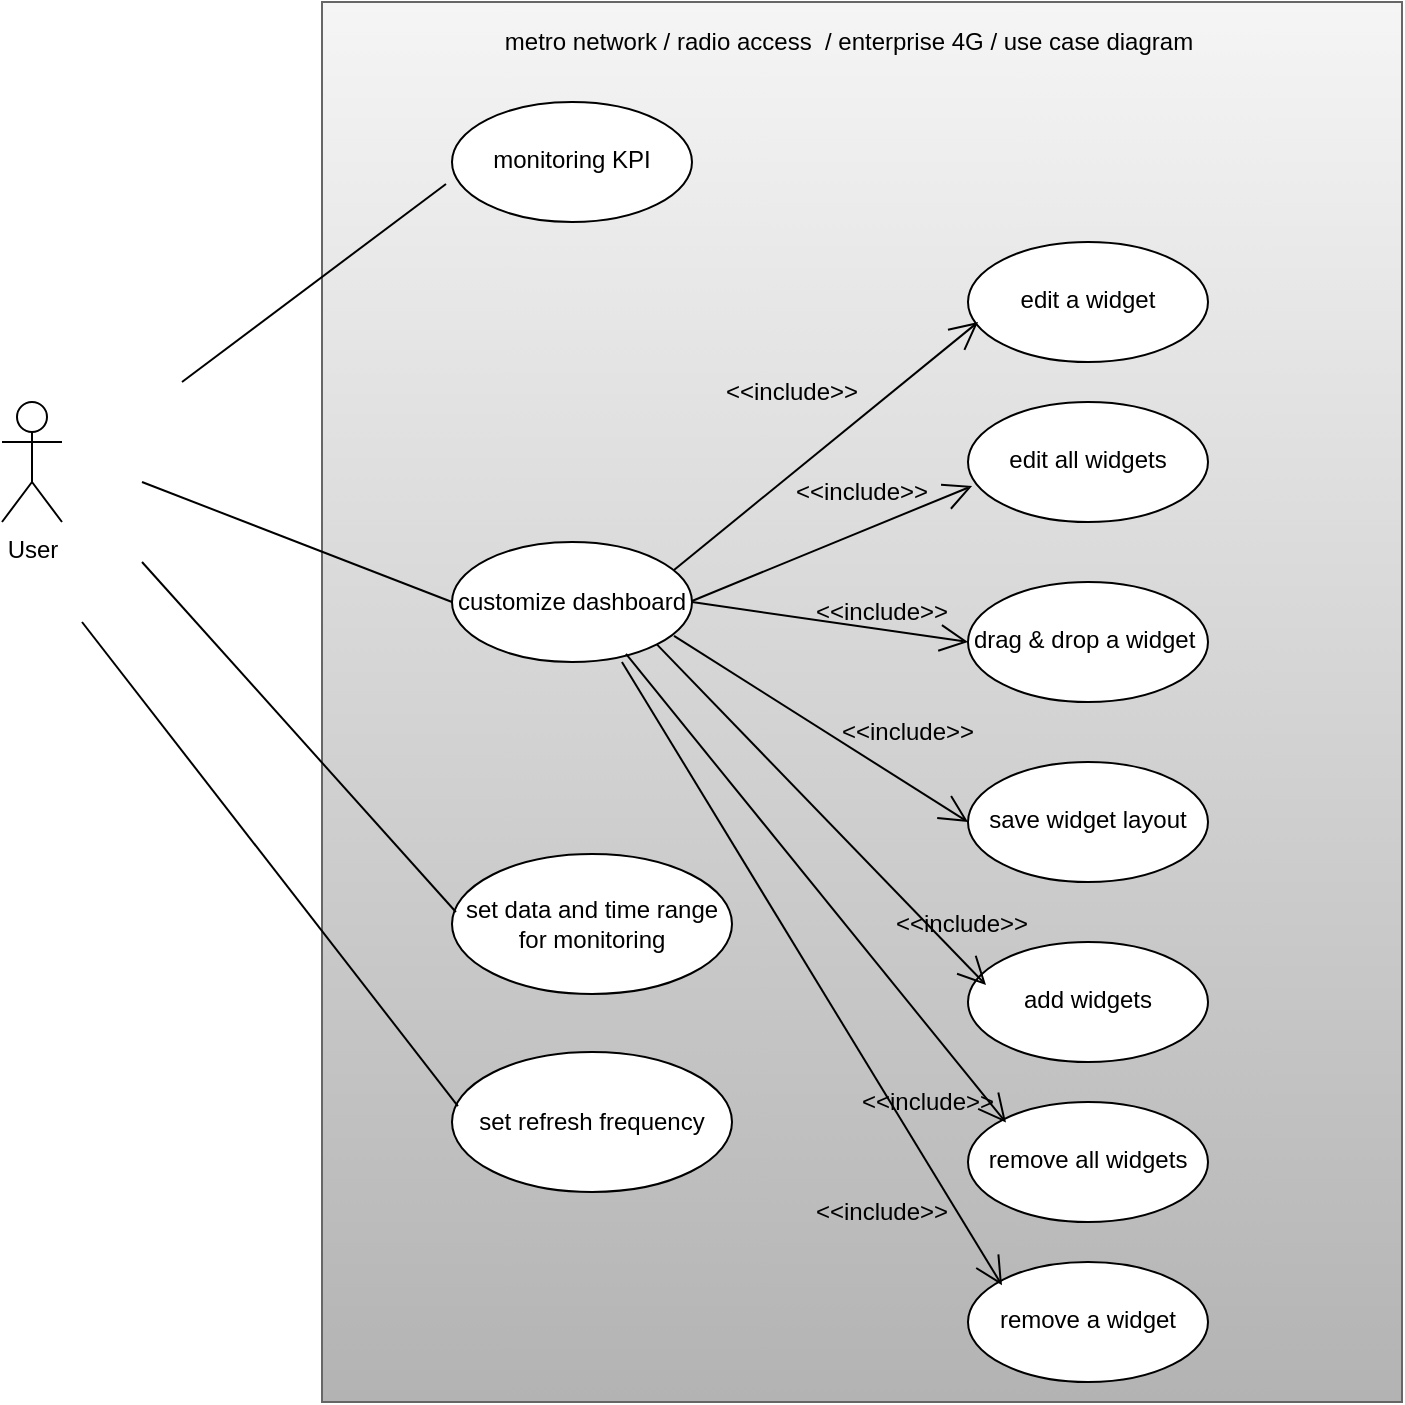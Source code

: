<mxfile version="20.8.16" type="github" pages="45">
  <diagram id="IYbLyZFpPOKo4ASsVLhy" name="metro network / radio access / use case diagram">
    <mxGraphModel dx="1434" dy="796" grid="1" gridSize="10" guides="1" tooltips="1" connect="1" arrows="1" fold="1" page="1" pageScale="1" pageWidth="827" pageHeight="1169" math="0" shadow="0">
      <root>
        <mxCell id="0" />
        <mxCell id="1" parent="0" />
        <mxCell id="b4OvjNOmXUKd7AvuDh9C-7" value="" style="rounded=0;whiteSpace=wrap;html=1;fillColor=#f5f5f5;gradientColor=#b3b3b3;strokeColor=#666666;" parent="1" vertex="1">
          <mxGeometry x="220" y="60" width="540" height="700" as="geometry" />
        </mxCell>
        <mxCell id="ZZZHI9sUwLXXaFWhwEAy-2" value="User" style="shape=umlActor;verticalLabelPosition=bottom;verticalAlign=top;html=1;outlineConnect=0;" parent="1" vertex="1">
          <mxGeometry x="60" y="260" width="30" height="60" as="geometry" />
        </mxCell>
        <mxCell id="b4OvjNOmXUKd7AvuDh9C-3" value="&lt;div&gt;&lt;span style=&quot;line-height: 3.8&quot;&gt;monitoring KPI&lt;/span&gt;&lt;/div&gt;" style="ellipse;whiteSpace=wrap;html=1;verticalAlign=top;align=center;" parent="1" vertex="1">
          <mxGeometry x="285" y="110" width="120" height="60" as="geometry" />
        </mxCell>
        <mxCell id="b4OvjNOmXUKd7AvuDh9C-9" value="" style="endArrow=none;html=1;rounded=0;entryX=-0.025;entryY=0.683;entryDx=0;entryDy=0;entryPerimeter=0;" parent="1" target="b4OvjNOmXUKd7AvuDh9C-3" edge="1">
          <mxGeometry width="50" height="50" relative="1" as="geometry">
            <mxPoint x="150" y="250" as="sourcePoint" />
            <mxPoint x="285" y="160" as="targetPoint" />
          </mxGeometry>
        </mxCell>
        <mxCell id="b4OvjNOmXUKd7AvuDh9C-10" value="&lt;div&gt;&lt;span style=&quot;line-height: 3.8&quot;&gt;edit a widget&lt;/span&gt;&lt;/div&gt;" style="ellipse;whiteSpace=wrap;html=1;verticalAlign=top;align=center;" parent="1" vertex="1">
          <mxGeometry x="543" y="180" width="120" height="60" as="geometry" />
        </mxCell>
        <mxCell id="b4OvjNOmXUKd7AvuDh9C-11" value="&lt;div&gt;&lt;span style=&quot;line-height: 3.8&quot;&gt;drag &amp;amp; drop a widget&amp;nbsp;&lt;/span&gt;&lt;/div&gt;" style="ellipse;whiteSpace=wrap;html=1;verticalAlign=top;align=center;" parent="1" vertex="1">
          <mxGeometry x="543" y="350" width="120" height="60" as="geometry" />
        </mxCell>
        <mxCell id="b4OvjNOmXUKd7AvuDh9C-12" value="&lt;div&gt;&lt;span style=&quot;line-height: 3.8&quot;&gt;save widget layout&lt;/span&gt;&lt;/div&gt;" style="ellipse;whiteSpace=wrap;html=1;verticalAlign=top;align=center;" parent="1" vertex="1">
          <mxGeometry x="543" y="440" width="120" height="60" as="geometry" />
        </mxCell>
        <mxCell id="EZ18vnK2m_x5J8Z4JsIB-1" value="metro network / radio access&amp;nbsp; / enterprise 4G / use case diagram" style="text;html=1;resizable=0;autosize=1;align=center;verticalAlign=middle;points=[];fillColor=none;strokeColor=none;rounded=0;" parent="1" vertex="1">
          <mxGeometry x="303" y="70" width="360" height="20" as="geometry" />
        </mxCell>
        <mxCell id="EZ18vnK2m_x5J8Z4JsIB-2" value="&lt;div&gt;&lt;span style=&quot;line-height: 3.8&quot;&gt;add widgets&lt;/span&gt;&lt;/div&gt;" style="ellipse;whiteSpace=wrap;html=1;verticalAlign=top;align=center;" parent="1" vertex="1">
          <mxGeometry x="543" y="530" width="120" height="60" as="geometry" />
        </mxCell>
        <mxCell id="EZ18vnK2m_x5J8Z4JsIB-4" value="&lt;div&gt;&lt;span style=&quot;line-height: 3.8&quot;&gt;edit all widgets&lt;/span&gt;&lt;/div&gt;" style="ellipse;whiteSpace=wrap;html=1;verticalAlign=top;align=center;" parent="1" vertex="1">
          <mxGeometry x="543" y="260" width="120" height="60" as="geometry" />
        </mxCell>
        <mxCell id="EZ18vnK2m_x5J8Z4JsIB-7" value="&lt;div&gt;&lt;span style=&quot;line-height: 3.8&quot;&gt;remove all widgets&lt;/span&gt;&lt;/div&gt;" style="ellipse;whiteSpace=wrap;html=1;verticalAlign=top;align=center;" parent="1" vertex="1">
          <mxGeometry x="543" y="610" width="120" height="60" as="geometry" />
        </mxCell>
        <mxCell id="EZ18vnK2m_x5J8Z4JsIB-9" value="&lt;div&gt;&lt;span style=&quot;line-height: 1&quot;&gt;set data and time range for monitoring&lt;/span&gt;&lt;/div&gt;" style="ellipse;whiteSpace=wrap;html=1;verticalAlign=middle;align=center;" parent="1" vertex="1">
          <mxGeometry x="285" y="486" width="140" height="70" as="geometry" />
        </mxCell>
        <mxCell id="EZ18vnK2m_x5J8Z4JsIB-11" value="&lt;div&gt;&lt;span style=&quot;line-height: 1&quot;&gt;set refresh frequency&lt;/span&gt;&lt;/div&gt;" style="ellipse;whiteSpace=wrap;html=1;verticalAlign=middle;align=center;" parent="1" vertex="1">
          <mxGeometry x="285" y="585" width="140" height="70" as="geometry" />
        </mxCell>
        <mxCell id="wgj88SfoUKzE8Og1m1eV-1" value="customize dashboard" style="ellipse;whiteSpace=wrap;html=1;verticalAlign=middle;align=center;" parent="1" vertex="1">
          <mxGeometry x="285" y="330" width="120" height="60" as="geometry" />
        </mxCell>
        <mxCell id="wgj88SfoUKzE8Og1m1eV-2" value="" style="endArrow=none;html=1;rounded=0;entryX=0;entryY=0.5;entryDx=0;entryDy=0;" parent="1" target="wgj88SfoUKzE8Og1m1eV-1" edge="1">
          <mxGeometry width="50" height="50" relative="1" as="geometry">
            <mxPoint x="130" y="300" as="sourcePoint" />
            <mxPoint x="275" y="360" as="targetPoint" />
          </mxGeometry>
        </mxCell>
        <mxCell id="wgj88SfoUKzE8Og1m1eV-3" value="" style="endArrow=none;html=1;rounded=0;entryX=0.014;entryY=0.414;entryDx=0;entryDy=0;entryPerimeter=0;" parent="1" target="EZ18vnK2m_x5J8Z4JsIB-9" edge="1">
          <mxGeometry width="50" height="50" relative="1" as="geometry">
            <mxPoint x="130" y="340" as="sourcePoint" />
            <mxPoint x="275" y="490" as="targetPoint" />
          </mxGeometry>
        </mxCell>
        <mxCell id="wgj88SfoUKzE8Og1m1eV-4" value="" style="endArrow=none;html=1;rounded=0;entryX=0.021;entryY=0.386;entryDx=0;entryDy=0;entryPerimeter=0;" parent="1" target="EZ18vnK2m_x5J8Z4JsIB-11" edge="1">
          <mxGeometry width="50" height="50" relative="1" as="geometry">
            <mxPoint x="100" y="370" as="sourcePoint" />
            <mxPoint x="265" y="600" as="targetPoint" />
          </mxGeometry>
        </mxCell>
        <mxCell id="wgj88SfoUKzE8Og1m1eV-6" value="" style="endArrow=open;endFill=1;endSize=12;html=1;rounded=0;entryX=0.042;entryY=0.667;entryDx=0;entryDy=0;entryPerimeter=0;exitX=0.925;exitY=0.233;exitDx=0;exitDy=0;exitPerimeter=0;" parent="1" source="wgj88SfoUKzE8Og1m1eV-1" target="b4OvjNOmXUKd7AvuDh9C-10" edge="1">
          <mxGeometry width="160" relative="1" as="geometry">
            <mxPoint x="254" y="270" as="sourcePoint" />
            <mxPoint x="414" y="270" as="targetPoint" />
          </mxGeometry>
        </mxCell>
        <mxCell id="wgj88SfoUKzE8Og1m1eV-7" value="" style="endArrow=open;endFill=1;endSize=12;html=1;rounded=0;entryX=0.017;entryY=0.7;entryDx=0;entryDy=0;entryPerimeter=0;" parent="1" target="EZ18vnK2m_x5J8Z4JsIB-4" edge="1">
          <mxGeometry width="160" relative="1" as="geometry">
            <mxPoint x="405" y="359.5" as="sourcePoint" />
            <mxPoint x="565" y="359.5" as="targetPoint" />
          </mxGeometry>
        </mxCell>
        <mxCell id="wgj88SfoUKzE8Og1m1eV-8" value="" style="endArrow=open;endFill=1;endSize=12;html=1;rounded=0;entryX=0;entryY=0.5;entryDx=0;entryDy=0;exitX=1;exitY=0.5;exitDx=0;exitDy=0;" parent="1" source="wgj88SfoUKzE8Og1m1eV-1" target="b4OvjNOmXUKd7AvuDh9C-11" edge="1">
          <mxGeometry width="160" relative="1" as="geometry">
            <mxPoint x="415" y="369.5" as="sourcePoint" />
            <mxPoint x="555.04" y="312" as="targetPoint" />
          </mxGeometry>
        </mxCell>
        <mxCell id="wgj88SfoUKzE8Og1m1eV-9" value="" style="endArrow=open;endFill=1;endSize=12;html=1;rounded=0;entryX=0;entryY=0.5;entryDx=0;entryDy=0;exitX=0.925;exitY=0.783;exitDx=0;exitDy=0;exitPerimeter=0;" parent="1" source="wgj88SfoUKzE8Og1m1eV-1" edge="1">
          <mxGeometry width="160" relative="1" as="geometry">
            <mxPoint x="405" y="450" as="sourcePoint" />
            <mxPoint x="543" y="470" as="targetPoint" />
          </mxGeometry>
        </mxCell>
        <mxCell id="wgj88SfoUKzE8Og1m1eV-10" value="" style="endArrow=open;endFill=1;endSize=12;html=1;rounded=0;entryX=0;entryY=0.5;entryDx=0;entryDy=0;exitX=1;exitY=1;exitDx=0;exitDy=0;" parent="1" source="wgj88SfoUKzE8Og1m1eV-1" edge="1">
          <mxGeometry width="160" relative="1" as="geometry">
            <mxPoint x="405" y="458.49" as="sourcePoint" />
            <mxPoint x="552" y="551.51" as="targetPoint" />
          </mxGeometry>
        </mxCell>
        <mxCell id="wgj88SfoUKzE8Og1m1eV-11" value="" style="endArrow=open;endFill=1;endSize=12;html=1;rounded=0;entryX=0;entryY=0.5;entryDx=0;entryDy=0;exitX=0.725;exitY=0.933;exitDx=0;exitDy=0;exitPerimeter=0;" parent="1" source="wgj88SfoUKzE8Og1m1eV-1" edge="1">
          <mxGeometry width="160" relative="1" as="geometry">
            <mxPoint x="397.426" y="450.003" as="sourcePoint" />
            <mxPoint x="562" y="620.3" as="targetPoint" />
          </mxGeometry>
        </mxCell>
        <mxCell id="wgj88SfoUKzE8Og1m1eV-16" value="&amp;lt;&amp;lt;include&amp;gt;&amp;gt;" style="text;html=1;strokeColor=none;fillColor=none;align=center;verticalAlign=middle;whiteSpace=wrap;rounded=0;" parent="1" vertex="1">
          <mxGeometry x="425" y="240" width="60" height="30" as="geometry" />
        </mxCell>
        <mxCell id="wgj88SfoUKzE8Og1m1eV-17" value="&amp;lt;&amp;lt;include&amp;gt;&amp;gt;" style="text;html=1;strokeColor=none;fillColor=none;align=center;verticalAlign=middle;whiteSpace=wrap;rounded=0;" parent="1" vertex="1">
          <mxGeometry x="460" y="290" width="60" height="30" as="geometry" />
        </mxCell>
        <mxCell id="wgj88SfoUKzE8Og1m1eV-18" value="&amp;lt;&amp;lt;include&amp;gt;&amp;gt;" style="text;html=1;strokeColor=none;fillColor=none;align=center;verticalAlign=middle;whiteSpace=wrap;rounded=0;" parent="1" vertex="1">
          <mxGeometry x="470" y="350" width="60" height="30" as="geometry" />
        </mxCell>
        <mxCell id="wgj88SfoUKzE8Og1m1eV-19" value="&amp;lt;&amp;lt;include&amp;gt;&amp;gt;" style="text;html=1;strokeColor=none;fillColor=none;align=center;verticalAlign=middle;whiteSpace=wrap;rounded=0;" parent="1" vertex="1">
          <mxGeometry x="483" y="410" width="60" height="30" as="geometry" />
        </mxCell>
        <mxCell id="wgj88SfoUKzE8Og1m1eV-21" value="&amp;lt;&amp;lt;include&amp;gt;&amp;gt;" style="text;html=1;strokeColor=none;fillColor=none;align=center;verticalAlign=middle;whiteSpace=wrap;rounded=0;" parent="1" vertex="1">
          <mxGeometry x="510" y="506" width="60" height="30" as="geometry" />
        </mxCell>
        <mxCell id="wgj88SfoUKzE8Og1m1eV-23" value="&amp;lt;&amp;lt;include&amp;gt;&amp;gt;" style="text;html=1;strokeColor=none;fillColor=none;align=center;verticalAlign=middle;whiteSpace=wrap;rounded=0;" parent="1" vertex="1">
          <mxGeometry x="470" y="650" width="60" height="30" as="geometry" />
        </mxCell>
        <mxCell id="wgj88SfoUKzE8Og1m1eV-24" value="&lt;div&gt;&lt;span style=&quot;line-height: 3.8&quot;&gt;remove a widget&lt;/span&gt;&lt;/div&gt;" style="ellipse;whiteSpace=wrap;html=1;verticalAlign=top;align=center;" parent="1" vertex="1">
          <mxGeometry x="543" y="690" width="120" height="60" as="geometry" />
        </mxCell>
        <mxCell id="wgj88SfoUKzE8Og1m1eV-25" value="" style="endArrow=open;endFill=1;endSize=12;html=1;rounded=0;entryX=0;entryY=0.5;entryDx=0;entryDy=0;exitX=0.708;exitY=1;exitDx=0;exitDy=0;exitPerimeter=0;" parent="1" source="wgj88SfoUKzE8Og1m1eV-1" edge="1">
          <mxGeometry width="160" relative="1" as="geometry">
            <mxPoint x="370" y="467.34" as="sourcePoint" />
            <mxPoint x="560" y="701.66" as="targetPoint" />
          </mxGeometry>
        </mxCell>
        <mxCell id="wgj88SfoUKzE8Og1m1eV-26" value="&amp;lt;&amp;lt;include&amp;gt;&amp;gt;" style="text;html=1;strokeColor=none;fillColor=none;align=center;verticalAlign=middle;whiteSpace=wrap;rounded=0;" parent="1" vertex="1">
          <mxGeometry x="493" y="595" width="60" height="30" as="geometry" />
        </mxCell>
      </root>
    </mxGraphModel>
  </diagram>
  <diagram id="fFzQ5riVpQC4MhqQZ1OI" name="device management">
    <mxGraphModel dx="1422" dy="794" grid="1" gridSize="10" guides="1" tooltips="1" connect="1" arrows="1" fold="1" page="1" pageScale="1" pageWidth="827" pageHeight="1169" math="0" shadow="0">
      <root>
        <mxCell id="0" />
        <mxCell id="1" parent="0" />
        <mxCell id="A3dHrrelYjetzYWnt3Zq-1" value="" style="rounded=0;whiteSpace=wrap;html=1;fillColor=#f5f5f5;gradientColor=#b3b3b3;strokeColor=#666666;" parent="1" vertex="1">
          <mxGeometry x="159" y="60" width="661" height="680" as="geometry" />
        </mxCell>
        <mxCell id="A3dHrrelYjetzYWnt3Zq-2" value="User" style="shape=umlActor;verticalLabelPosition=bottom;verticalAlign=top;html=1;outlineConnect=0;" parent="1" vertex="1">
          <mxGeometry x="24" y="295" width="30" height="60" as="geometry" />
        </mxCell>
        <mxCell id="A3dHrrelYjetzYWnt3Zq-5" value="&lt;div&gt;&lt;span style=&quot;line-height: 3.8&quot;&gt;group level&lt;/span&gt;&lt;/div&gt;" style="ellipse;whiteSpace=wrap;html=1;verticalAlign=top;align=center;" parent="1" vertex="1">
          <mxGeometry x="549" y="140" width="120" height="60" as="geometry" />
        </mxCell>
        <mxCell id="A3dHrrelYjetzYWnt3Zq-6" value="&lt;div&gt;&lt;span style=&quot;line-height: 3.8&quot;&gt;appliance level&lt;/span&gt;&lt;/div&gt;" style="ellipse;whiteSpace=wrap;html=1;verticalAlign=top;align=center;" parent="1" vertex="1">
          <mxGeometry x="549" y="278" width="120" height="60" as="geometry" />
        </mxCell>
        <mxCell id="A3dHrrelYjetzYWnt3Zq-8" value="device management / use case diagram" style="text;html=1;resizable=0;autosize=1;align=center;verticalAlign=middle;points=[];fillColor=none;strokeColor=none;rounded=0;" parent="1" vertex="1">
          <mxGeometry x="307" y="70" width="230" height="20" as="geometry" />
        </mxCell>
        <mxCell id="A3dHrrelYjetzYWnt3Zq-10" value="&lt;div&gt;&lt;span style=&quot;line-height: 3.8&quot;&gt;rack level&lt;/span&gt;&lt;/div&gt;" style="ellipse;whiteSpace=wrap;html=1;verticalAlign=top;align=center;" parent="1" vertex="1">
          <mxGeometry x="549" y="188" width="120" height="60" as="geometry" />
        </mxCell>
        <mxCell id="A3dHrrelYjetzYWnt3Zq-14" value="device browsing" style="ellipse;whiteSpace=wrap;html=1;verticalAlign=middle;align=center;" parent="1" vertex="1">
          <mxGeometry x="187" y="160" width="120" height="60" as="geometry" />
        </mxCell>
        <mxCell id="A3dHrrelYjetzYWnt3Zq-15" value="" style="endArrow=none;html=1;rounded=0;entryX=0;entryY=0.5;entryDx=0;entryDy=0;" parent="1" target="A3dHrrelYjetzYWnt3Zq-14" edge="1">
          <mxGeometry width="50" height="50" relative="1" as="geometry">
            <mxPoint x="69" y="300" as="sourcePoint" />
            <mxPoint x="214" y="360" as="targetPoint" />
          </mxGeometry>
        </mxCell>
        <mxCell id="A3dHrrelYjetzYWnt3Zq-18" value="" style="endArrow=open;endFill=1;endSize=12;html=1;rounded=0;entryX=0;entryY=0.5;entryDx=0;entryDy=0;exitX=0.925;exitY=0.233;exitDx=0;exitDy=0;exitPerimeter=0;" parent="1" source="A3dHrrelYjetzYWnt3Zq-14" target="A9H2qVUF5o9p2mBNeDhc-1" edge="1">
          <mxGeometry width="160" relative="1" as="geometry">
            <mxPoint x="193" y="270" as="sourcePoint" />
            <mxPoint x="353" y="270" as="targetPoint" />
          </mxGeometry>
        </mxCell>
        <mxCell id="B6nKm9UaxXAmgoiXG8Ix-1" value="&lt;div&gt;&lt;span style=&quot;line-height: 3.8&quot;&gt;navigation view&lt;/span&gt;&lt;/div&gt;" style="ellipse;whiteSpace=wrap;html=1;verticalAlign=top;align=center;" parent="1" vertex="1">
          <mxGeometry x="690" y="292" width="120" height="60" as="geometry" />
        </mxCell>
        <mxCell id="N4IwCZzCxtFeAl00yGjE-1" value="&lt;div&gt;&lt;span style=&quot;line-height: 3.8&quot;&gt;pod level&lt;/span&gt;&lt;/div&gt;" style="ellipse;whiteSpace=wrap;html=1;verticalAlign=top;align=center;" parent="1" vertex="1">
          <mxGeometry x="549" y="90" width="120" height="60" as="geometry" />
        </mxCell>
        <mxCell id="N4IwCZzCxtFeAl00yGjE-3" value="&amp;lt;&amp;lt;include&amp;gt;&amp;gt;" style="text;html=1;strokeColor=none;fillColor=none;align=center;verticalAlign=middle;whiteSpace=wrap;rounded=0;" parent="1" vertex="1">
          <mxGeometry x="269" y="130" width="60" height="30" as="geometry" />
        </mxCell>
        <mxCell id="N4IwCZzCxtFeAl00yGjE-7" value="&lt;div&gt;&lt;span style=&quot;line-height: 3.8&quot;&gt;drawer level&lt;/span&gt;&lt;/div&gt;" style="ellipse;whiteSpace=wrap;html=1;verticalAlign=top;align=center;" parent="1" vertex="1">
          <mxGeometry x="549" y="233" width="120" height="60" as="geometry" />
        </mxCell>
        <mxCell id="fQCp3RGCRaBrO3Sk7x1Y-1" value="power management" style="ellipse;whiteSpace=wrap;html=1;verticalAlign=middle;align=center;" parent="1" vertex="1">
          <mxGeometry x="187" y="278" width="120" height="60" as="geometry" />
        </mxCell>
        <mxCell id="fQCp3RGCRaBrO3Sk7x1Y-2" value="ikvm" style="ellipse;whiteSpace=wrap;html=1;verticalAlign=middle;align=center;" parent="1" vertex="1">
          <mxGeometry x="187" y="359" width="120" height="60" as="geometry" />
        </mxCell>
        <mxCell id="fQCp3RGCRaBrO3Sk7x1Y-3" value="BMC website" style="ellipse;whiteSpace=wrap;html=1;verticalAlign=middle;align=center;" parent="1" vertex="1">
          <mxGeometry x="187" y="440" width="120" height="60" as="geometry" />
        </mxCell>
        <mxCell id="fQCp3RGCRaBrO3Sk7x1Y-4" value="detail" style="ellipse;whiteSpace=wrap;html=1;verticalAlign=middle;align=center;" parent="1" vertex="1">
          <mxGeometry x="187" y="520" width="120" height="60" as="geometry" />
        </mxCell>
        <mxCell id="fQCp3RGCRaBrO3Sk7x1Y-5" value="search computer" style="ellipse;whiteSpace=wrap;html=1;verticalAlign=middle;align=center;" parent="1" vertex="1">
          <mxGeometry x="189" y="600" width="120" height="60" as="geometry" />
        </mxCell>
        <mxCell id="fQCp3RGCRaBrO3Sk7x1Y-6" value="" style="endArrow=none;html=1;rounded=0;" parent="1" target="fQCp3RGCRaBrO3Sk7x1Y-1" edge="1">
          <mxGeometry width="50" height="50" relative="1" as="geometry">
            <mxPoint x="69" y="320" as="sourcePoint" />
            <mxPoint x="189" y="309" as="targetPoint" />
          </mxGeometry>
        </mxCell>
        <mxCell id="fQCp3RGCRaBrO3Sk7x1Y-7" value="" style="endArrow=none;html=1;rounded=0;entryX=0;entryY=0.5;entryDx=0;entryDy=0;" parent="1" target="fQCp3RGCRaBrO3Sk7x1Y-2" edge="1">
          <mxGeometry width="50" height="50" relative="1" as="geometry">
            <mxPoint x="68.46" y="338" as="sourcePoint" />
            <mxPoint x="186.998" y="330.009" as="targetPoint" />
          </mxGeometry>
        </mxCell>
        <mxCell id="fQCp3RGCRaBrO3Sk7x1Y-8" value="" style="endArrow=none;html=1;rounded=0;entryX=0;entryY=0.5;entryDx=0;entryDy=0;" parent="1" target="fQCp3RGCRaBrO3Sk7x1Y-3" edge="1">
          <mxGeometry width="50" height="50" relative="1" as="geometry">
            <mxPoint x="69" y="360" as="sourcePoint" />
            <mxPoint x="188.998" y="470.009" as="targetPoint" />
          </mxGeometry>
        </mxCell>
        <mxCell id="fQCp3RGCRaBrO3Sk7x1Y-9" value="" style="endArrow=none;html=1;rounded=0;entryX=0;entryY=0.5;entryDx=0;entryDy=0;" parent="1" target="fQCp3RGCRaBrO3Sk7x1Y-4" edge="1">
          <mxGeometry width="50" height="50" relative="1" as="geometry">
            <mxPoint x="59" y="380" as="sourcePoint" />
            <mxPoint x="177.538" y="418.999" as="targetPoint" />
          </mxGeometry>
        </mxCell>
        <mxCell id="fQCp3RGCRaBrO3Sk7x1Y-10" value="" style="endArrow=none;html=1;rounded=0;" parent="1" edge="1">
          <mxGeometry width="50" height="50" relative="1" as="geometry">
            <mxPoint x="49" y="400" as="sourcePoint" />
            <mxPoint x="189" y="630" as="targetPoint" />
          </mxGeometry>
        </mxCell>
        <mxCell id="A9H2qVUF5o9p2mBNeDhc-1" value="&lt;div&gt;&lt;span style=&quot;line-height: 3.8&quot;&gt;packet core view&lt;/span&gt;&lt;/div&gt;" style="ellipse;whiteSpace=wrap;html=1;verticalAlign=top;align=center;" parent="1" vertex="1">
          <mxGeometry x="353" y="120" width="120" height="60" as="geometry" />
        </mxCell>
        <mxCell id="A9H2qVUF5o9p2mBNeDhc-2" value="" style="endArrow=open;endFill=1;endSize=12;html=1;rounded=0;exitX=0.925;exitY=0.233;exitDx=0;exitDy=0;exitPerimeter=0;" parent="1" target="N4IwCZzCxtFeAl00yGjE-1" edge="1">
          <mxGeometry width="160" relative="1" as="geometry">
            <mxPoint x="469" y="140.0" as="sourcePoint" />
            <mxPoint x="524" y="116.02" as="targetPoint" />
          </mxGeometry>
        </mxCell>
        <mxCell id="A9H2qVUF5o9p2mBNeDhc-3" value="" style="endArrow=open;endFill=1;endSize=12;html=1;rounded=0;exitX=0.992;exitY=0.617;exitDx=0;exitDy=0;exitPerimeter=0;entryX=0;entryY=0.5;entryDx=0;entryDy=0;" parent="1" source="A9H2qVUF5o9p2mBNeDhc-1" target="A3dHrrelYjetzYWnt3Zq-5" edge="1">
          <mxGeometry width="160" relative="1" as="geometry">
            <mxPoint x="479" y="150" as="sourcePoint" />
            <mxPoint x="561.309" y="138.242" as="targetPoint" />
          </mxGeometry>
        </mxCell>
        <mxCell id="A9H2qVUF5o9p2mBNeDhc-4" value="" style="endArrow=open;endFill=1;endSize=12;html=1;rounded=0;entryX=0;entryY=0.5;entryDx=0;entryDy=0;" parent="1" target="A3dHrrelYjetzYWnt3Zq-10" edge="1">
          <mxGeometry width="160" relative="1" as="geometry">
            <mxPoint x="459" y="170" as="sourcePoint" />
            <mxPoint x="537" y="188" as="targetPoint" />
          </mxGeometry>
        </mxCell>
        <mxCell id="A9H2qVUF5o9p2mBNeDhc-5" value="" style="endArrow=open;endFill=1;endSize=12;html=1;rounded=0;entryX=0;entryY=0.5;entryDx=0;entryDy=0;exitX=1;exitY=1;exitDx=0;exitDy=0;" parent="1" source="A9H2qVUF5o9p2mBNeDhc-1" edge="1">
          <mxGeometry width="160" relative="1" as="geometry">
            <mxPoint x="459" y="212" as="sourcePoint" />
            <mxPoint x="549" y="260" as="targetPoint" />
          </mxGeometry>
        </mxCell>
        <mxCell id="A9H2qVUF5o9p2mBNeDhc-6" value="" style="endArrow=open;endFill=1;endSize=12;html=1;rounded=0;entryX=0;entryY=0.5;entryDx=0;entryDy=0;exitX=1;exitY=1;exitDx=0;exitDy=0;" parent="1" source="A9H2qVUF5o9p2mBNeDhc-1" edge="1">
          <mxGeometry width="160" relative="1" as="geometry">
            <mxPoint x="455" y="180" as="sourcePoint" />
            <mxPoint x="549" y="307.39" as="targetPoint" />
          </mxGeometry>
        </mxCell>
        <mxCell id="A9H2qVUF5o9p2mBNeDhc-9" value="&lt;div&gt;&lt;span style=&quot;line-height: 3.8&quot;&gt;base station view&lt;/span&gt;&lt;/div&gt;" style="ellipse;whiteSpace=wrap;html=1;verticalAlign=top;align=center;" parent="1" vertex="1">
          <mxGeometry x="362" y="370" width="120" height="60" as="geometry" />
        </mxCell>
        <mxCell id="A9H2qVUF5o9p2mBNeDhc-10" value="" style="endArrow=open;endFill=1;endSize=12;html=1;rounded=0;entryX=0.075;entryY=0.217;entryDx=0;entryDy=0;exitX=0.95;exitY=0.717;exitDx=0;exitDy=0;exitPerimeter=0;entryPerimeter=0;" parent="1" source="A3dHrrelYjetzYWnt3Zq-14" target="A9H2qVUF5o9p2mBNeDhc-9" edge="1">
          <mxGeometry width="160" relative="1" as="geometry">
            <mxPoint x="298" y="211.98" as="sourcePoint" />
            <mxPoint x="353" y="188" as="targetPoint" />
          </mxGeometry>
        </mxCell>
        <mxCell id="A9H2qVUF5o9p2mBNeDhc-11" value="&amp;lt;&amp;lt;include&amp;gt;&amp;gt;" style="text;html=1;strokeColor=none;fillColor=none;align=center;verticalAlign=middle;whiteSpace=wrap;rounded=0;" parent="1" vertex="1">
          <mxGeometry x="269" y="230" width="60" height="30" as="geometry" />
        </mxCell>
        <mxCell id="A9H2qVUF5o9p2mBNeDhc-15" value="&lt;div&gt;&lt;span style=&quot;line-height: 3.8&quot;&gt;group level&lt;/span&gt;&lt;/div&gt;" style="ellipse;whiteSpace=wrap;html=1;verticalAlign=top;align=center;" parent="1" vertex="1">
          <mxGeometry x="549" y="402" width="120" height="60" as="geometry" />
        </mxCell>
        <mxCell id="A9H2qVUF5o9p2mBNeDhc-16" value="&lt;div&gt;&lt;span style=&quot;line-height: 3.8&quot;&gt;appliance level&lt;/span&gt;&lt;/div&gt;" style="ellipse;whiteSpace=wrap;html=1;verticalAlign=top;align=center;" parent="1" vertex="1">
          <mxGeometry x="549" y="540" width="120" height="60" as="geometry" />
        </mxCell>
        <mxCell id="A9H2qVUF5o9p2mBNeDhc-17" value="&lt;div&gt;&lt;span style=&quot;line-height: 3.8&quot;&gt;rack level&lt;/span&gt;&lt;/div&gt;" style="ellipse;whiteSpace=wrap;html=1;verticalAlign=top;align=center;" parent="1" vertex="1">
          <mxGeometry x="549" y="450" width="120" height="60" as="geometry" />
        </mxCell>
        <mxCell id="A9H2qVUF5o9p2mBNeDhc-18" value="&lt;div&gt;&lt;span style=&quot;line-height: 3.8&quot;&gt;pod level&lt;/span&gt;&lt;/div&gt;" style="ellipse;whiteSpace=wrap;html=1;verticalAlign=top;align=center;" parent="1" vertex="1">
          <mxGeometry x="549" y="352" width="120" height="60" as="geometry" />
        </mxCell>
        <mxCell id="A9H2qVUF5o9p2mBNeDhc-19" value="&lt;div&gt;&lt;span style=&quot;line-height: 3.8&quot;&gt;drawer level&lt;/span&gt;&lt;/div&gt;" style="ellipse;whiteSpace=wrap;html=1;verticalAlign=top;align=center;" parent="1" vertex="1">
          <mxGeometry x="549" y="495" width="120" height="60" as="geometry" />
        </mxCell>
        <mxCell id="A9H2qVUF5o9p2mBNeDhc-20" value="" style="endArrow=open;endFill=1;endSize=12;html=1;rounded=0;exitX=0.925;exitY=0.233;exitDx=0;exitDy=0;exitPerimeter=0;" parent="1" edge="1">
          <mxGeometry width="160" relative="1" as="geometry">
            <mxPoint x="482" y="394.88" as="sourcePoint" />
            <mxPoint x="550" y="383" as="targetPoint" />
          </mxGeometry>
        </mxCell>
        <mxCell id="A9H2qVUF5o9p2mBNeDhc-21" value="" style="endArrow=open;endFill=1;endSize=12;html=1;rounded=0;exitX=0.925;exitY=0.233;exitDx=0;exitDy=0;exitPerimeter=0;entryX=0;entryY=0.5;entryDx=0;entryDy=0;" parent="1" target="A9H2qVUF5o9p2mBNeDhc-15" edge="1">
          <mxGeometry width="160" relative="1" as="geometry">
            <mxPoint x="481" y="405.94" as="sourcePoint" />
            <mxPoint x="549" y="394.06" as="targetPoint" />
          </mxGeometry>
        </mxCell>
        <mxCell id="A9H2qVUF5o9p2mBNeDhc-22" value="" style="endArrow=open;endFill=1;endSize=12;html=1;rounded=0;exitX=0.925;exitY=0.233;exitDx=0;exitDy=0;exitPerimeter=0;entryX=0;entryY=0.5;entryDx=0;entryDy=0;" parent="1" target="A9H2qVUF5o9p2mBNeDhc-17" edge="1">
          <mxGeometry width="160" relative="1" as="geometry">
            <mxPoint x="469" y="418.97" as="sourcePoint" />
            <mxPoint x="537" y="445.03" as="targetPoint" />
          </mxGeometry>
        </mxCell>
        <mxCell id="A9H2qVUF5o9p2mBNeDhc-23" value="" style="endArrow=open;endFill=1;endSize=12;html=1;rounded=0;entryX=0;entryY=0.5;entryDx=0;entryDy=0;" parent="1" edge="1">
          <mxGeometry width="160" relative="1" as="geometry">
            <mxPoint x="471" y="420" as="sourcePoint" />
            <mxPoint x="551" y="524" as="targetPoint" />
          </mxGeometry>
        </mxCell>
        <mxCell id="A9H2qVUF5o9p2mBNeDhc-24" value="" style="endArrow=open;endFill=1;endSize=12;html=1;rounded=0;entryX=0;entryY=0.5;entryDx=0;entryDy=0;exitX=1;exitY=1;exitDx=0;exitDy=0;" parent="1" source="A9H2qVUF5o9p2mBNeDhc-9" edge="1">
          <mxGeometry width="160" relative="1" as="geometry">
            <mxPoint x="471" y="461" as="sourcePoint" />
            <mxPoint x="551" y="565" as="targetPoint" />
          </mxGeometry>
        </mxCell>
        <mxCell id="A9H2qVUF5o9p2mBNeDhc-25" value="&lt;div&gt;&lt;span style=&quot;line-height: 3.8&quot;&gt;navigation view&lt;/span&gt;&lt;/div&gt;" style="ellipse;whiteSpace=wrap;html=1;verticalAlign=top;align=center;" parent="1" vertex="1">
          <mxGeometry x="690" y="585" width="120" height="60" as="geometry" />
        </mxCell>
        <mxCell id="A9H2qVUF5o9p2mBNeDhc-26" value="" style="endArrow=open;endFill=1;endSize=12;html=1;rounded=0;exitX=0.925;exitY=0.233;exitDx=0;exitDy=0;exitPerimeter=0;entryX=0;entryY=0.5;entryDx=0;entryDy=0;" parent="1" target="B6nKm9UaxXAmgoiXG8Ix-1" edge="1">
          <mxGeometry width="160" relative="1" as="geometry">
            <mxPoint x="669" y="313.88" as="sourcePoint" />
            <mxPoint x="751.309" y="302.122" as="targetPoint" />
          </mxGeometry>
        </mxCell>
        <mxCell id="A9H2qVUF5o9p2mBNeDhc-27" value="" style="endArrow=open;endFill=1;endSize=12;html=1;rounded=0;exitX=0.917;exitY=0.9;exitDx=0;exitDy=0;exitPerimeter=0;entryX=0;entryY=0.5;entryDx=0;entryDy=0;" parent="1" edge="1">
          <mxGeometry width="160" relative="1" as="geometry">
            <mxPoint x="659.04" y="586" as="sourcePoint" />
            <mxPoint x="693" y="605" as="targetPoint" />
          </mxGeometry>
        </mxCell>
        <mxCell id="MtOap9mKdtm8QT18BpEb-1" value="tag management" style="ellipse;whiteSpace=wrap;html=1;verticalAlign=middle;align=center;" parent="1" vertex="1">
          <mxGeometry x="187" y="680" width="120" height="50" as="geometry" />
        </mxCell>
        <mxCell id="MtOap9mKdtm8QT18BpEb-2" value="" style="endArrow=none;html=1;rounded=0;entryX=0.014;entryY=0.36;entryDx=0;entryDy=0;entryPerimeter=0;" parent="1" target="MtOap9mKdtm8QT18BpEb-1" edge="1">
          <mxGeometry width="50" height="50" relative="1" as="geometry">
            <mxPoint x="40" y="415" as="sourcePoint" />
            <mxPoint x="180" y="645" as="targetPoint" />
          </mxGeometry>
        </mxCell>
      </root>
    </mxGraphModel>
  </diagram>
  <diagram id="jwTZkcmilM069irji1Tf" name="行動邊緣運算系統使用個案圖">
    <mxGraphModel dx="1422" dy="794" grid="1" gridSize="10" guides="1" tooltips="1" connect="1" arrows="1" fold="1" page="1" pageScale="1" pageWidth="827" pageHeight="1169" math="0" shadow="0">
      <root>
        <mxCell id="0" />
        <mxCell id="1" parent="0" />
        <mxCell id="5ppAI5Mcos3WbmPTPmON-1" value="Actor" style="shape=umlActor;verticalLabelPosition=bottom;verticalAlign=top;html=1;outlineConnect=0;" parent="1" vertex="1">
          <mxGeometry x="400" y="270" width="30" height="60" as="geometry" />
        </mxCell>
        <mxCell id="5ppAI5Mcos3WbmPTPmON-4" value="客戶登入" style="ellipse;whiteSpace=wrap;html=1;" parent="1" vertex="1">
          <mxGeometry x="251" y="70" width="120" height="80" as="geometry" />
        </mxCell>
        <mxCell id="5ppAI5Mcos3WbmPTPmON-5" value="新增服務" style="ellipse;whiteSpace=wrap;html=1;" parent="1" vertex="1">
          <mxGeometry x="111" y="160" width="120" height="80" as="geometry" />
        </mxCell>
        <mxCell id="5ppAI5Mcos3WbmPTPmON-6" value="修改軟硬體數量" style="ellipse;whiteSpace=wrap;html=1;" parent="1" vertex="1">
          <mxGeometry x="75" y="280" width="120" height="80" as="geometry" />
        </mxCell>
        <mxCell id="5ppAI5Mcos3WbmPTPmON-7" value="刪除某一個服務" style="ellipse;whiteSpace=wrap;html=1;" parent="1" vertex="1">
          <mxGeometry x="87" y="400" width="120" height="80" as="geometry" />
        </mxCell>
        <mxCell id="5ppAI5Mcos3WbmPTPmON-8" value="取消建立的所有服務" style="ellipse;whiteSpace=wrap;html=1;" parent="1" vertex="1">
          <mxGeometry x="280" y="500" width="120" height="80" as="geometry" />
        </mxCell>
        <mxCell id="5ppAI5Mcos3WbmPTPmON-9" value="確認服務清單" style="ellipse;whiteSpace=wrap;html=1;" parent="1" vertex="1">
          <mxGeometry x="440" y="500" width="120" height="80" as="geometry" />
        </mxCell>
        <mxCell id="5ppAI5Mcos3WbmPTPmON-11" value="用戶監控服務內容" style="ellipse;whiteSpace=wrap;html=1;" parent="1" vertex="1">
          <mxGeometry x="580" y="400" width="120" height="80" as="geometry" />
        </mxCell>
        <mxCell id="5ppAI5Mcos3WbmPTPmON-12" value="客戶監控實體設備" style="ellipse;whiteSpace=wrap;html=1;" parent="1" vertex="1">
          <mxGeometry x="590" y="280" width="120" height="80" as="geometry" />
        </mxCell>
        <mxCell id="5ppAI5Mcos3WbmPTPmON-13" value="客戶檢視軟體使用期限" style="ellipse;whiteSpace=wrap;html=1;" parent="1" vertex="1">
          <mxGeometry x="580" y="160" width="120" height="80" as="geometry" />
        </mxCell>
        <mxCell id="5ppAI5Mcos3WbmPTPmON-14" value="客戶新增實體設備" style="ellipse;whiteSpace=wrap;html=1;" parent="1" vertex="1">
          <mxGeometry x="460" y="70" width="120" height="80" as="geometry" />
        </mxCell>
        <mxCell id="5ppAI5Mcos3WbmPTPmON-15" value="" style="endArrow=none;html=1;rounded=0;exitX=0.642;exitY=1.025;exitDx=0;exitDy=0;exitPerimeter=0;" parent="1" source="5ppAI5Mcos3WbmPTPmON-4" edge="1">
          <mxGeometry width="50" height="50" relative="1" as="geometry">
            <mxPoint x="330" y="225" as="sourcePoint" />
            <mxPoint x="410" y="260" as="targetPoint" />
          </mxGeometry>
        </mxCell>
        <mxCell id="5ppAI5Mcos3WbmPTPmON-16" value="" style="endArrow=none;html=1;rounded=0;exitX=1;exitY=1;exitDx=0;exitDy=0;" parent="1" source="5ppAI5Mcos3WbmPTPmON-5" edge="1">
          <mxGeometry width="50" height="50" relative="1" as="geometry">
            <mxPoint x="240.0" y="222" as="sourcePoint" />
            <mxPoint x="380" y="280" as="targetPoint" />
          </mxGeometry>
        </mxCell>
        <mxCell id="5ppAI5Mcos3WbmPTPmON-17" value="" style="endArrow=none;html=1;rounded=0;exitX=1;exitY=0.5;exitDx=0;exitDy=0;" parent="1" source="5ppAI5Mcos3WbmPTPmON-6" edge="1">
          <mxGeometry width="50" height="50" relative="1" as="geometry">
            <mxPoint x="270.0" y="310" as="sourcePoint" />
            <mxPoint x="380" y="320" as="targetPoint" />
          </mxGeometry>
        </mxCell>
        <mxCell id="5ppAI5Mcos3WbmPTPmON-18" value="" style="endArrow=none;html=1;rounded=0;exitX=0.95;exitY=0.375;exitDx=0;exitDy=0;exitPerimeter=0;" parent="1" edge="1">
          <mxGeometry width="50" height="50" relative="1" as="geometry">
            <mxPoint x="204" y="430" as="sourcePoint" />
            <mxPoint x="380" y="350" as="targetPoint" />
          </mxGeometry>
        </mxCell>
        <mxCell id="5ppAI5Mcos3WbmPTPmON-19" value="" style="endArrow=none;html=1;rounded=0;entryX=0.592;entryY=-0.025;entryDx=0;entryDy=0;entryPerimeter=0;" parent="1" target="5ppAI5Mcos3WbmPTPmON-8" edge="1">
          <mxGeometry width="50" height="50" relative="1" as="geometry">
            <mxPoint x="410" y="380" as="sourcePoint" />
            <mxPoint x="492.96" y="458" as="targetPoint" />
          </mxGeometry>
        </mxCell>
        <mxCell id="5ppAI5Mcos3WbmPTPmON-20" value="" style="endArrow=none;html=1;rounded=0;" parent="1" edge="1">
          <mxGeometry width="50" height="50" relative="1" as="geometry">
            <mxPoint x="440" y="370" as="sourcePoint" />
            <mxPoint x="502.96" y="500" as="targetPoint" />
          </mxGeometry>
        </mxCell>
        <mxCell id="5ppAI5Mcos3WbmPTPmON-21" value="" style="endArrow=none;html=1;rounded=0;" parent="1" edge="1">
          <mxGeometry width="50" height="50" relative="1" as="geometry">
            <mxPoint x="450" y="340" as="sourcePoint" />
            <mxPoint x="580" y="428" as="targetPoint" />
          </mxGeometry>
        </mxCell>
        <mxCell id="5ppAI5Mcos3WbmPTPmON-22" value="" style="endArrow=none;html=1;rounded=0;entryX=0;entryY=0.5;entryDx=0;entryDy=0;" parent="1" target="5ppAI5Mcos3WbmPTPmON-12" edge="1">
          <mxGeometry width="50" height="50" relative="1" as="geometry">
            <mxPoint x="460" y="320" as="sourcePoint" />
            <mxPoint x="571.48" y="340" as="targetPoint" />
          </mxGeometry>
        </mxCell>
        <mxCell id="5ppAI5Mcos3WbmPTPmON-23" value="" style="endArrow=none;html=1;rounded=0;entryX=0;entryY=0.5;entryDx=0;entryDy=0;" parent="1" target="5ppAI5Mcos3WbmPTPmON-13" edge="1">
          <mxGeometry width="50" height="50" relative="1" as="geometry">
            <mxPoint x="460" y="290" as="sourcePoint" />
            <mxPoint x="531.48" y="280" as="targetPoint" />
          </mxGeometry>
        </mxCell>
        <mxCell id="5ppAI5Mcos3WbmPTPmON-24" value="" style="endArrow=none;html=1;rounded=0;" parent="1" edge="1">
          <mxGeometry width="50" height="50" relative="1" as="geometry">
            <mxPoint x="507.365" y="149.766" as="sourcePoint" />
            <mxPoint x="441" y="253" as="targetPoint" />
          </mxGeometry>
        </mxCell>
        <mxCell id="5ppAI5Mcos3WbmPTPmON-27" value="&amp;lt;&amp;lt;include&amp;gt;&amp;gt;" style="html=1;verticalAlign=bottom;endArrow=open;dashed=1;endSize=8;rounded=0;entryX=0.908;entryY=0.85;entryDx=0;entryDy=0;entryPerimeter=0;" parent="1" source="5ppAI5Mcos3WbmPTPmON-8" target="5ppAI5Mcos3WbmPTPmON-7" edge="1">
          <mxGeometry relative="1" as="geometry">
            <mxPoint x="300" y="480" as="sourcePoint" />
            <mxPoint x="170" y="500" as="targetPoint" />
          </mxGeometry>
        </mxCell>
      </root>
    </mxGraphModel>
  </diagram>
  <diagram id="dAovjZm06R4xrPbfi_sy" name="新增服務活動圖">
    <mxGraphModel dx="1422" dy="794" grid="1" gridSize="10" guides="1" tooltips="1" connect="1" arrows="1" fold="1" page="1" pageScale="1" pageWidth="827" pageHeight="1169" math="0" shadow="0">
      <root>
        <mxCell id="0" />
        <mxCell id="1" parent="0" />
        <mxCell id="IFLRIZHIA8Mwzwpm7PjZ-1" value="" style="ellipse;html=1;shape=startState;fillColor=#000000;strokeColor=#ff0000;" parent="1" vertex="1">
          <mxGeometry x="384" y="20" width="30" height="30" as="geometry" />
        </mxCell>
        <mxCell id="IFLRIZHIA8Mwzwpm7PjZ-2" value="" style="edgeStyle=orthogonalEdgeStyle;html=1;verticalAlign=bottom;endArrow=open;endSize=8;strokeColor=#ff0000;rounded=0;" parent="1" source="IFLRIZHIA8Mwzwpm7PjZ-1" edge="1">
          <mxGeometry relative="1" as="geometry">
            <mxPoint x="399" y="110" as="targetPoint" />
          </mxGeometry>
        </mxCell>
        <mxCell id="IFLRIZHIA8Mwzwpm7PjZ-4" value="瀏覽" style="rounded=1;whiteSpace=wrap;html=1;arcSize=40;fontColor=#000000;fillColor=#ffffc0;strokeColor=#ff0000;" parent="1" vertex="1">
          <mxGeometry x="339" y="110" width="120" height="40" as="geometry" />
        </mxCell>
        <mxCell id="IFLRIZHIA8Mwzwpm7PjZ-5" value="" style="edgeStyle=orthogonalEdgeStyle;html=1;verticalAlign=bottom;endArrow=open;endSize=8;strokeColor=#ff0000;rounded=0;" parent="1" source="IFLRIZHIA8Mwzwpm7PjZ-4" edge="1">
          <mxGeometry relative="1" as="geometry">
            <mxPoint x="399" y="210" as="targetPoint" />
          </mxGeometry>
        </mxCell>
        <mxCell id="IFLRIZHIA8Mwzwpm7PjZ-6" value="" style="rhombus;whiteSpace=wrap;html=1;fillColor=#ffffc0;strokeColor=#ff0000;" parent="1" vertex="1">
          <mxGeometry x="360" y="210" width="80" height="40" as="geometry" />
        </mxCell>
        <mxCell id="IFLRIZHIA8Mwzwpm7PjZ-7" value="否" style="edgeStyle=orthogonalEdgeStyle;html=1;align=left;verticalAlign=bottom;endArrow=open;endSize=8;strokeColor=#ff0000;rounded=0;entryX=1;entryY=0.5;entryDx=0;entryDy=0;" parent="1" source="IFLRIZHIA8Mwzwpm7PjZ-6" target="IFLRIZHIA8Mwzwpm7PjZ-4" edge="1">
          <mxGeometry x="-1" relative="1" as="geometry">
            <mxPoint x="540" y="230" as="targetPoint" />
            <Array as="points">
              <mxPoint x="620" y="230" />
              <mxPoint x="620" y="130" />
            </Array>
          </mxGeometry>
        </mxCell>
        <mxCell id="IFLRIZHIA8Mwzwpm7PjZ-8" value="是" style="edgeStyle=orthogonalEdgeStyle;html=1;align=left;verticalAlign=top;endArrow=open;endSize=8;strokeColor=#ff0000;rounded=0;" parent="1" source="IFLRIZHIA8Mwzwpm7PjZ-6" edge="1">
          <mxGeometry x="-1" relative="1" as="geometry">
            <mxPoint x="400" y="310" as="targetPoint" />
          </mxGeometry>
        </mxCell>
        <mxCell id="IFLRIZHIA8Mwzwpm7PjZ-9" value="&lt;span style=&quot;&quot;&gt;是否顯示服務的細部說明&lt;/span&gt;" style="text;html=1;align=center;verticalAlign=middle;resizable=0;points=[];autosize=1;strokeColor=none;fillColor=none;" parent="1" vertex="1">
          <mxGeometry x="400" y="180" width="160" height="30" as="geometry" />
        </mxCell>
        <mxCell id="IFLRIZHIA8Mwzwpm7PjZ-10" value="顯示細部說明" style="rounded=1;whiteSpace=wrap;html=1;arcSize=40;fontColor=#000000;fillColor=#ffffc0;strokeColor=#ff0000;" parent="1" vertex="1">
          <mxGeometry x="340" y="310" width="120" height="40" as="geometry" />
        </mxCell>
        <mxCell id="IFLRIZHIA8Mwzwpm7PjZ-11" value="" style="edgeStyle=orthogonalEdgeStyle;html=1;verticalAlign=bottom;endArrow=open;endSize=8;strokeColor=#ff0000;rounded=0;exitX=0.5;exitY=1;exitDx=0;exitDy=0;" parent="1" source="IFLRIZHIA8Mwzwpm7PjZ-10" edge="1">
          <mxGeometry relative="1" as="geometry">
            <mxPoint x="400" y="410" as="targetPoint" />
            <mxPoint x="410" y="380" as="sourcePoint" />
            <Array as="points">
              <mxPoint x="400" y="370" />
              <mxPoint x="400" y="370" />
            </Array>
          </mxGeometry>
        </mxCell>
        <mxCell id="IFLRIZHIA8Mwzwpm7PjZ-12" value="2.1&lt;br&gt;服務名稱&lt;br&gt;顯示細部說明" style="shape=note;size=20;whiteSpace=wrap;html=1;align=left;" parent="1" vertex="1">
          <mxGeometry x="30" y="160" width="100" height="100" as="geometry" />
        </mxCell>
        <mxCell id="IFLRIZHIA8Mwzwpm7PjZ-14" value="" style="endArrow=none;dashed=1;html=1;dashPattern=1 3;strokeWidth=2;rounded=0;exitX=0.97;exitY=0.1;exitDx=0;exitDy=0;exitPerimeter=0;" parent="1" source="IFLRIZHIA8Mwzwpm7PjZ-12" edge="1">
          <mxGeometry width="50" height="50" relative="1" as="geometry">
            <mxPoint x="289" y="180" as="sourcePoint" />
            <mxPoint x="339" y="130" as="targetPoint" />
          </mxGeometry>
        </mxCell>
        <mxCell id="IFLRIZHIA8Mwzwpm7PjZ-15" value="&lt;div style=&quot;&quot;&gt;&lt;span style=&quot;background-color: initial;&quot;&gt;2.2&lt;/span&gt;&lt;/div&gt;&lt;div style=&quot;&quot;&gt;&lt;span style=&quot;background-color: initial;&quot;&gt;服務編號&lt;/span&gt;&lt;/div&gt;&lt;div style=&quot;&quot;&gt;服務名稱&lt;/div&gt;&lt;div style=&quot;&quot;&gt;軟體名稱&lt;/div&gt;&lt;div style=&quot;&quot;&gt;軟體數量&lt;/div&gt;&lt;div style=&quot;&quot;&gt;軟體授權狀態&lt;/div&gt;&lt;div style=&quot;&quot;&gt;硬體名稱&lt;/div&gt;&lt;div style=&quot;&quot;&gt;硬體位置&lt;/div&gt;&lt;div style=&quot;&quot;&gt;硬體配置狀態&lt;/div&gt;&lt;div style=&quot;&quot;&gt;服務狀態&lt;/div&gt;" style="shape=note;whiteSpace=wrap;html=1;backgroundOutline=1;darkOpacity=0.05;align=left;" parent="1" vertex="1">
          <mxGeometry x="30" y="330" width="100" height="160" as="geometry" />
        </mxCell>
        <mxCell id="IFLRIZHIA8Mwzwpm7PjZ-22" value="" style="endArrow=none;dashed=1;html=1;dashPattern=1 3;strokeWidth=2;rounded=0;entryX=0;entryY=0;entryDx=100;entryDy=30;entryPerimeter=0;" parent="1" target="IFLRIZHIA8Mwzwpm7PjZ-15" edge="1">
          <mxGeometry width="50" height="50" relative="1" as="geometry">
            <mxPoint x="340" y="330" as="sourcePoint" />
            <mxPoint x="520" y="310" as="targetPoint" />
          </mxGeometry>
        </mxCell>
        <mxCell id="IFLRIZHIA8Mwzwpm7PjZ-26" value="配置硬體" style="rounded=1;whiteSpace=wrap;html=1;arcSize=40;fontColor=#000000;fillColor=#ffffc0;strokeColor=#ff0000;" parent="1" vertex="1">
          <mxGeometry x="340" y="810" width="120" height="40" as="geometry" />
        </mxCell>
        <mxCell id="IFLRIZHIA8Mwzwpm7PjZ-27" value="" style="edgeStyle=orthogonalEdgeStyle;html=1;verticalAlign=bottom;endArrow=open;endSize=8;strokeColor=#ff0000;rounded=0;" parent="1" source="IFLRIZHIA8Mwzwpm7PjZ-26" edge="1">
          <mxGeometry relative="1" as="geometry">
            <mxPoint x="400" y="910" as="targetPoint" />
          </mxGeometry>
        </mxCell>
        <mxCell id="IFLRIZHIA8Mwzwpm7PjZ-29" value="啟動服務" style="rounded=1;whiteSpace=wrap;html=1;arcSize=40;fontColor=#000000;fillColor=#ffffc0;strokeColor=#ff0000;" parent="1" vertex="1">
          <mxGeometry x="340" y="910" width="120" height="40" as="geometry" />
        </mxCell>
        <mxCell id="IFLRIZHIA8Mwzwpm7PjZ-30" value="" style="edgeStyle=orthogonalEdgeStyle;html=1;verticalAlign=bottom;endArrow=open;endSize=8;strokeColor=#ff0000;rounded=0;" parent="1" source="IFLRIZHIA8Mwzwpm7PjZ-29" edge="1">
          <mxGeometry relative="1" as="geometry">
            <mxPoint x="400" y="1010" as="targetPoint" />
          </mxGeometry>
        </mxCell>
        <mxCell id="IFLRIZHIA8Mwzwpm7PjZ-34" value="Condition" style="rhombus;whiteSpace=wrap;html=1;fillColor=#ffffc0;strokeColor=#ff0000;" parent="1" vertex="1">
          <mxGeometry x="360" y="1140" width="80" height="40" as="geometry" />
        </mxCell>
        <mxCell id="IFLRIZHIA8Mwzwpm7PjZ-35" value="是" style="edgeStyle=orthogonalEdgeStyle;html=1;align=left;verticalAlign=bottom;endArrow=open;endSize=8;strokeColor=#ff0000;rounded=0;exitX=1;exitY=0.5;exitDx=0;exitDy=0;" parent="1" source="IFLRIZHIA8Mwzwpm7PjZ-34" edge="1">
          <mxGeometry x="-1" relative="1" as="geometry">
            <mxPoint x="460" y="130" as="targetPoint" />
            <Array as="points">
              <mxPoint x="740" y="1160" />
              <mxPoint x="740" y="130" />
            </Array>
          </mxGeometry>
        </mxCell>
        <mxCell id="IFLRIZHIA8Mwzwpm7PjZ-36" value="否" style="edgeStyle=orthogonalEdgeStyle;html=1;align=left;verticalAlign=top;endArrow=open;endSize=8;strokeColor=#ff0000;rounded=0;" parent="1" source="IFLRIZHIA8Mwzwpm7PjZ-34" edge="1">
          <mxGeometry x="-1" relative="1" as="geometry">
            <mxPoint x="400" y="1240" as="targetPoint" />
          </mxGeometry>
        </mxCell>
        <mxCell id="IFLRIZHIA8Mwzwpm7PjZ-37" value="是否繼續新增服務" style="text;html=1;align=center;verticalAlign=middle;resizable=0;points=[];autosize=1;strokeColor=none;fillColor=none;" parent="1" vertex="1">
          <mxGeometry x="430" y="1100" width="120" height="30" as="geometry" />
        </mxCell>
        <mxCell id="IFLRIZHIA8Mwzwpm7PjZ-38" value="" style="ellipse;html=1;shape=endState;fillColor=#000000;strokeColor=#ff0000;" parent="1" vertex="1">
          <mxGeometry x="385" y="1240" width="30" height="30" as="geometry" />
        </mxCell>
        <mxCell id="IFLRIZHIA8Mwzwpm7PjZ-39" value="讀取服務內容" style="rounded=1;whiteSpace=wrap;html=1;arcSize=40;fontColor=#000000;fillColor=#ffffc0;strokeColor=#ff0000;" parent="1" vertex="1">
          <mxGeometry x="339" y="1010" width="120" height="40" as="geometry" />
        </mxCell>
        <mxCell id="IFLRIZHIA8Mwzwpm7PjZ-40" value="" style="edgeStyle=orthogonalEdgeStyle;html=1;verticalAlign=bottom;endArrow=open;endSize=8;strokeColor=#ff0000;rounded=0;" parent="1" source="IFLRIZHIA8Mwzwpm7PjZ-39" edge="1">
          <mxGeometry relative="1" as="geometry">
            <mxPoint x="400" y="1140" as="targetPoint" />
          </mxGeometry>
        </mxCell>
        <mxCell id="fgOm0y0XGLeF95wGsM3C-1" value="設定軟體數量" style="rounded=1;whiteSpace=wrap;html=1;arcSize=40;fontColor=#000000;fillColor=#ffffc0;strokeColor=#ff0000;" parent="1" vertex="1">
          <mxGeometry x="340" y="410" width="120" height="40" as="geometry" />
        </mxCell>
        <mxCell id="fgOm0y0XGLeF95wGsM3C-2" value="" style="edgeStyle=orthogonalEdgeStyle;html=1;verticalAlign=bottom;endArrow=open;endSize=8;strokeColor=#ff0000;rounded=0;" parent="1" source="fgOm0y0XGLeF95wGsM3C-1" edge="1">
          <mxGeometry relative="1" as="geometry">
            <mxPoint x="400" y="510" as="targetPoint" />
          </mxGeometry>
        </mxCell>
        <mxCell id="fgOm0y0XGLeF95wGsM3C-7" value="啟動軟體" style="rounded=1;whiteSpace=wrap;html=1;arcSize=40;fontColor=#000000;fillColor=#ffffc0;strokeColor=#ff0000;" parent="1" vertex="1">
          <mxGeometry x="339" y="510" width="120" height="40" as="geometry" />
        </mxCell>
        <mxCell id="fgOm0y0XGLeF95wGsM3C-8" value="" style="edgeStyle=orthogonalEdgeStyle;html=1;verticalAlign=bottom;endArrow=open;endSize=8;strokeColor=#ff0000;rounded=0;" parent="1" source="fgOm0y0XGLeF95wGsM3C-7" edge="1">
          <mxGeometry relative="1" as="geometry">
            <mxPoint x="399" y="610" as="targetPoint" />
          </mxGeometry>
        </mxCell>
        <mxCell id="fgOm0y0XGLeF95wGsM3C-9" value="輸入授權碼" style="rounded=1;whiteSpace=wrap;html=1;arcSize=40;fontColor=#000000;fillColor=#ffffc0;strokeColor=#ff0000;" parent="1" vertex="1">
          <mxGeometry x="339" y="611" width="120" height="40" as="geometry" />
        </mxCell>
        <mxCell id="fgOm0y0XGLeF95wGsM3C-10" value="" style="edgeStyle=orthogonalEdgeStyle;html=1;verticalAlign=bottom;endArrow=open;endSize=8;strokeColor=#ff0000;rounded=0;" parent="1" source="fgOm0y0XGLeF95wGsM3C-9" edge="1">
          <mxGeometry relative="1" as="geometry">
            <mxPoint x="399" y="711" as="targetPoint" />
          </mxGeometry>
        </mxCell>
        <mxCell id="fgOm0y0XGLeF95wGsM3C-11" value="Condition" style="rhombus;whiteSpace=wrap;html=1;fillColor=#ffffc0;strokeColor=#ff0000;" parent="1" vertex="1">
          <mxGeometry x="359" y="710" width="80" height="40" as="geometry" />
        </mxCell>
        <mxCell id="fgOm0y0XGLeF95wGsM3C-12" value="no" style="edgeStyle=orthogonalEdgeStyle;html=1;align=left;verticalAlign=bottom;endArrow=open;endSize=8;strokeColor=#ff0000;rounded=0;" parent="1" source="fgOm0y0XGLeF95wGsM3C-11" edge="1">
          <mxGeometry x="-1" relative="1" as="geometry">
            <mxPoint x="460" y="630" as="targetPoint" />
            <Array as="points">
              <mxPoint x="590" y="730" />
              <mxPoint x="590" y="630" />
            </Array>
          </mxGeometry>
        </mxCell>
        <mxCell id="fgOm0y0XGLeF95wGsM3C-13" value="yes" style="edgeStyle=orthogonalEdgeStyle;html=1;align=left;verticalAlign=top;endArrow=open;endSize=8;strokeColor=#ff0000;rounded=0;" parent="1" source="fgOm0y0XGLeF95wGsM3C-11" edge="1">
          <mxGeometry x="-1" relative="1" as="geometry">
            <mxPoint x="399" y="810" as="targetPoint" />
          </mxGeometry>
        </mxCell>
        <mxCell id="fgOm0y0XGLeF95wGsM3C-14" value="授權碼是否正確" style="text;html=1;align=center;verticalAlign=middle;resizable=0;points=[];autosize=1;strokeColor=none;fillColor=none;" parent="1" vertex="1">
          <mxGeometry x="404" y="675" width="110" height="30" as="geometry" />
        </mxCell>
        <mxCell id="fgOm0y0XGLeF95wGsM3C-15" value="2.3&lt;br&gt;授權碼" style="shape=note;whiteSpace=wrap;html=1;backgroundOutline=1;darkOpacity=0.05;align=left;" parent="1" vertex="1">
          <mxGeometry x="610" y="480" width="80" height="100" as="geometry" />
        </mxCell>
        <mxCell id="fgOm0y0XGLeF95wGsM3C-16" value="" style="endArrow=none;dashed=1;html=1;dashPattern=1 3;strokeWidth=2;rounded=0;exitX=-0.05;exitY=0.14;exitDx=0;exitDy=0;exitPerimeter=0;entryX=0.867;entryY=0.025;entryDx=0;entryDy=0;entryPerimeter=0;" parent="1" source="fgOm0y0XGLeF95wGsM3C-15" target="fgOm0y0XGLeF95wGsM3C-9" edge="1">
          <mxGeometry width="50" height="50" relative="1" as="geometry">
            <mxPoint x="190" y="650" as="sourcePoint" />
            <mxPoint x="460" y="610" as="targetPoint" />
          </mxGeometry>
        </mxCell>
        <mxCell id="fgOm0y0XGLeF95wGsM3C-18" value="" style="endArrow=none;dashed=1;html=1;dashPattern=1 3;strokeWidth=2;rounded=0;entryX=0;entryY=0.5;entryDx=0;entryDy=0;exitX=1;exitY=0.521;exitDx=0;exitDy=0;exitPerimeter=0;" parent="1" source="IFLRIZHIA8Mwzwpm7PjZ-15" target="fgOm0y0XGLeF95wGsM3C-1" edge="1">
          <mxGeometry width="50" height="50" relative="1" as="geometry">
            <mxPoint x="250" y="460" as="sourcePoint" />
            <mxPoint x="300" y="410" as="targetPoint" />
          </mxGeometry>
        </mxCell>
        <mxCell id="fgOm0y0XGLeF95wGsM3C-19" value="" style="endArrow=none;dashed=1;html=1;dashPattern=1 3;strokeWidth=2;rounded=0;exitX=0.87;exitY=1;exitDx=0;exitDy=0;exitPerimeter=0;entryX=0;entryY=0.5;entryDx=0;entryDy=0;" parent="1" source="IFLRIZHIA8Mwzwpm7PjZ-15" target="IFLRIZHIA8Mwzwpm7PjZ-26" edge="1">
          <mxGeometry width="50" height="50" relative="1" as="geometry">
            <mxPoint x="230" y="830" as="sourcePoint" />
            <mxPoint x="280" y="780" as="targetPoint" />
          </mxGeometry>
        </mxCell>
        <mxCell id="fgOm0y0XGLeF95wGsM3C-20" value="" style="endArrow=none;dashed=1;html=1;dashPattern=1 3;strokeWidth=2;rounded=0;entryX=0;entryY=0.25;entryDx=0;entryDy=0;exitX=0.33;exitY=1.007;exitDx=0;exitDy=0;exitPerimeter=0;" parent="1" source="IFLRIZHIA8Mwzwpm7PjZ-15" target="IFLRIZHIA8Mwzwpm7PjZ-29" edge="1">
          <mxGeometry width="50" height="50" relative="1" as="geometry">
            <mxPoint x="180" y="930" as="sourcePoint" />
            <mxPoint x="230" y="880" as="targetPoint" />
          </mxGeometry>
        </mxCell>
        <mxCell id="fgOm0y0XGLeF95wGsM3C-21" value="&lt;div&gt;&lt;span style=&quot;background-color: initial;&quot;&gt;2.4&lt;/span&gt;&lt;/div&gt;&lt;div&gt;&lt;span style=&quot;background-color: initial;&quot;&gt;服務編號&lt;/span&gt;&lt;/div&gt;&lt;div&gt;服務名稱&lt;/div&gt;&lt;div&gt;軟體名稱&lt;/div&gt;&lt;div&gt;軟體數量&lt;/div&gt;&lt;div&gt;軟體使用期限&lt;/div&gt;&lt;div&gt;硬體名稱&lt;/div&gt;&lt;div&gt;硬體位置&lt;/div&gt;&lt;div&gt;硬體配置狀態&lt;/div&gt;" style="shape=note;whiteSpace=wrap;html=1;backgroundOutline=1;darkOpacity=0.05;align=left;" parent="1" vertex="1">
          <mxGeometry x="30" y="800" width="100" height="160" as="geometry" />
        </mxCell>
        <mxCell id="fgOm0y0XGLeF95wGsM3C-22" value="" style="endArrow=none;dashed=1;html=1;dashPattern=1 3;strokeWidth=2;rounded=0;entryX=0;entryY=0.25;entryDx=0;entryDy=0;exitX=1.02;exitY=0.906;exitDx=0;exitDy=0;exitPerimeter=0;" parent="1" source="fgOm0y0XGLeF95wGsM3C-21" target="IFLRIZHIA8Mwzwpm7PjZ-39" edge="1">
          <mxGeometry width="50" height="50" relative="1" as="geometry">
            <mxPoint x="240" y="1030" as="sourcePoint" />
            <mxPoint x="290" y="980" as="targetPoint" />
          </mxGeometry>
        </mxCell>
      </root>
    </mxGraphModel>
  </diagram>
  <diagram id="XZIbG5eNGP7-NEAp4VSA" name="新增服務項目強韌圖">
    <mxGraphModel dx="1422" dy="794" grid="1" gridSize="10" guides="1" tooltips="1" connect="1" arrows="1" fold="1" page="1" pageScale="1" pageWidth="827" pageHeight="1169" math="0" shadow="0">
      <root>
        <mxCell id="0" />
        <mxCell id="1" parent="0" />
        <mxCell id="N--mFW1TA6-5VXq2XBzn-1" value="Actor" style="shape=umlActor;verticalLabelPosition=bottom;verticalAlign=top;html=1;" parent="1" vertex="1">
          <mxGeometry x="40" y="280" width="30" height="60" as="geometry" />
        </mxCell>
        <mxCell id="N--mFW1TA6-5VXq2XBzn-2" value="服務型錄UI" style="shape=umlBoundary;whiteSpace=wrap;html=1;" parent="1" vertex="1">
          <mxGeometry x="200" y="120" width="100" height="80" as="geometry" />
        </mxCell>
        <mxCell id="N--mFW1TA6-5VXq2XBzn-3" value="細部說明UI" style="shape=umlBoundary;whiteSpace=wrap;html=1;" parent="1" vertex="1">
          <mxGeometry x="200" y="280" width="100" height="80" as="geometry" />
        </mxCell>
        <mxCell id="N--mFW1TA6-5VXq2XBzn-4" value="服務池UI" style="shape=umlBoundary;whiteSpace=wrap;html=1;" parent="1" vertex="1">
          <mxGeometry x="200" y="440" width="100" height="80" as="geometry" />
        </mxCell>
        <mxCell id="N--mFW1TA6-5VXq2XBzn-5" value="" style="endArrow=open;endFill=1;endSize=12;html=1;rounded=0;entryX=-0.05;entryY=0.538;entryDx=0;entryDy=0;entryPerimeter=0;dashed=1;dashPattern=1 2;" parent="1" target="N--mFW1TA6-5VXq2XBzn-2" edge="1">
          <mxGeometry width="160" relative="1" as="geometry">
            <mxPoint x="80" y="300" as="sourcePoint" />
            <mxPoint x="240" y="300" as="targetPoint" />
          </mxGeometry>
        </mxCell>
        <mxCell id="N--mFW1TA6-5VXq2XBzn-6" value="" style="endArrow=open;endFill=1;endSize=12;html=1;rounded=0;entryX=-0.05;entryY=0.538;entryDx=0;entryDy=0;entryPerimeter=0;dashed=1;dashPattern=1 2;" parent="1" edge="1">
          <mxGeometry width="160" relative="1" as="geometry">
            <mxPoint x="80" y="320" as="sourcePoint" />
            <mxPoint x="200" y="320" as="targetPoint" />
          </mxGeometry>
        </mxCell>
        <mxCell id="N--mFW1TA6-5VXq2XBzn-7" value="" style="endArrow=open;endFill=1;endSize=12;html=1;rounded=0;entryX=-0.02;entryY=0.425;entryDx=0;entryDy=0;entryPerimeter=0;dashed=1;dashPattern=1 2;" parent="1" target="N--mFW1TA6-5VXq2XBzn-4" edge="1">
          <mxGeometry width="160" relative="1" as="geometry">
            <mxPoint x="80" y="360" as="sourcePoint" />
            <mxPoint x="195" y="223.04" as="targetPoint" />
          </mxGeometry>
        </mxCell>
        <mxCell id="N--mFW1TA6-5VXq2XBzn-8" value="顯示" style="ellipse;shape=umlControl;whiteSpace=wrap;html=1;" parent="1" vertex="1">
          <mxGeometry x="379" y="190" width="70" height="80" as="geometry" />
        </mxCell>
        <mxCell id="N--mFW1TA6-5VXq2XBzn-9" value="啟用" style="ellipse;shape=umlControl;whiteSpace=wrap;html=1;" parent="1" vertex="1">
          <mxGeometry x="380" y="390" width="70" height="80" as="geometry" />
        </mxCell>
        <mxCell id="N--mFW1TA6-5VXq2XBzn-10" value="服務資料" style="ellipse;shape=umlEntity;whiteSpace=wrap;html=1;" parent="1" vertex="1">
          <mxGeometry x="580" y="190" width="80" height="80" as="geometry" />
        </mxCell>
        <mxCell id="N--mFW1TA6-5VXq2XBzn-11" value="服務池資料" style="ellipse;shape=umlEntity;whiteSpace=wrap;html=1;" parent="1" vertex="1">
          <mxGeometry x="580" y="390" width="80" height="80" as="geometry" />
        </mxCell>
        <mxCell id="N--mFW1TA6-5VXq2XBzn-12" value="" style="endArrow=open;endFill=1;endSize=12;html=1;rounded=0;entryX=0.029;entryY=0.525;entryDx=0;entryDy=0;entryPerimeter=0;dashed=1;dashPattern=1 2;exitX=1.03;exitY=0.538;exitDx=0;exitDy=0;exitPerimeter=0;startArrow=open;startFill=0;startSize=12;" parent="1" source="N--mFW1TA6-5VXq2XBzn-2" target="N--mFW1TA6-5VXq2XBzn-8" edge="1">
          <mxGeometry width="160" relative="1" as="geometry">
            <mxPoint x="280" y="280" as="sourcePoint" />
            <mxPoint x="395" y="143.04" as="targetPoint" />
          </mxGeometry>
        </mxCell>
        <mxCell id="N--mFW1TA6-5VXq2XBzn-13" value="" style="endArrow=open;endFill=1;endSize=12;html=1;rounded=0;entryX=0.038;entryY=0.65;entryDx=0;entryDy=0;entryPerimeter=0;dashed=1;dashPattern=1 2;exitX=1.03;exitY=0.538;exitDx=0;exitDy=0;exitPerimeter=0;startArrow=open;startFill=0;startSize=12;" parent="1" target="N--mFW1TA6-5VXq2XBzn-10" edge="1">
          <mxGeometry width="160" relative="1" as="geometry">
            <mxPoint x="449" y="240.0" as="sourcePoint" />
            <mxPoint x="527.03" y="308.96" as="targetPoint" />
          </mxGeometry>
        </mxCell>
        <mxCell id="N--mFW1TA6-5VXq2XBzn-15" value="" style="endArrow=open;endFill=1;endSize=12;html=1;rounded=0;entryX=1;entryY=0.513;entryDx=0;entryDy=0;entryPerimeter=0;dashed=1;dashPattern=1 2;startArrow=open;startFill=0;startSize=12;" parent="1" source="N--mFW1TA6-5VXq2XBzn-8" target="N--mFW1TA6-5VXq2XBzn-3" edge="1">
          <mxGeometry width="160" relative="1" as="geometry">
            <mxPoint x="299" y="440" as="sourcePoint" />
            <mxPoint x="414" y="303.04" as="targetPoint" />
          </mxGeometry>
        </mxCell>
        <mxCell id="N--mFW1TA6-5VXq2XBzn-16" value="" style="endArrow=open;endFill=1;endSize=12;html=1;rounded=0;entryX=1;entryY=0.513;entryDx=0;entryDy=0;entryPerimeter=0;dashed=1;dashPattern=1 2;exitX=0.98;exitY=0.763;exitDx=0;exitDy=0;exitPerimeter=0;" parent="1" source="N--mFW1TA6-5VXq2XBzn-3" edge="1">
          <mxGeometry width="160" relative="1" as="geometry">
            <mxPoint x="464.306" y="360.005" as="sourcePoint" />
            <mxPoint x="379" y="428.14" as="targetPoint" />
          </mxGeometry>
        </mxCell>
        <mxCell id="N--mFW1TA6-5VXq2XBzn-17" value="" style="endArrow=open;endFill=1;endSize=12;html=1;rounded=0;entryX=0;entryY=1;entryDx=0;entryDy=0;dashed=1;dashPattern=1 2;exitX=0.98;exitY=0.763;exitDx=0;exitDy=0;exitPerimeter=0;startArrow=open;startFill=0;startSize=12;" parent="1" target="N--mFW1TA6-5VXq2XBzn-10" edge="1">
          <mxGeometry width="160" relative="1" as="geometry">
            <mxPoint x="450" y="436.45" as="sourcePoint" />
            <mxPoint x="531" y="523.55" as="targetPoint" />
          </mxGeometry>
        </mxCell>
        <mxCell id="N--mFW1TA6-5VXq2XBzn-18" value="" style="endArrow=open;endFill=1;endSize=12;html=1;rounded=0;entryX=0.486;entryY=1.013;entryDx=0;entryDy=0;entryPerimeter=0;dashed=1;dashPattern=1 2;exitX=0.457;exitY=0.15;exitDx=0;exitDy=0;exitPerimeter=0;" parent="1" source="N--mFW1TA6-5VXq2XBzn-9" target="N--mFW1TA6-5VXq2XBzn-8" edge="1">
          <mxGeometry width="160" relative="1" as="geometry">
            <mxPoint x="414" y="302.9" as="sourcePoint" />
            <mxPoint x="495" y="390.0" as="targetPoint" />
          </mxGeometry>
        </mxCell>
        <mxCell id="N--mFW1TA6-5VXq2XBzn-19" value="" style="endArrow=open;endFill=1;endSize=12;html=1;rounded=0;entryX=1.01;entryY=0.525;entryDx=0;entryDy=0;entryPerimeter=0;dashed=1;dashPattern=1 2;startArrow=open;startFill=0;startSize=12;" parent="1" target="N--mFW1TA6-5VXq2XBzn-4" edge="1">
          <mxGeometry width="160" relative="1" as="geometry">
            <mxPoint x="395.306" y="262.905" as="sourcePoint" />
            <mxPoint x="310" y="331.04" as="targetPoint" />
          </mxGeometry>
        </mxCell>
        <mxCell id="N--mFW1TA6-5VXq2XBzn-21" value="" style="endArrow=open;endFill=1;endSize=12;html=1;rounded=0;dashed=1;dashPattern=1 2;startArrow=open;startFill=0;" parent="1" edge="1">
          <mxGeometry width="160" relative="1" as="geometry">
            <mxPoint x="450" y="440" as="sourcePoint" />
            <mxPoint x="580" y="440" as="targetPoint" />
          </mxGeometry>
        </mxCell>
        <mxCell id="N--mFW1TA6-5VXq2XBzn-23" value="" style="endArrow=open;endFill=1;endSize=12;html=1;rounded=0;entryX=0.486;entryY=1.013;entryDx=0;entryDy=0;entryPerimeter=0;dashed=1;dashPattern=1 2;exitX=0.9;exitY=0.9;exitDx=0;exitDy=0;exitPerimeter=0;startArrow=open;startFill=0;startSize=12;" parent="1" source="N--mFW1TA6-5VXq2XBzn-8" edge="1">
          <mxGeometry width="160" relative="1" as="geometry">
            <mxPoint x="590" y="530.96" as="sourcePoint" />
            <mxPoint x="591.03" y="400.0" as="targetPoint" />
          </mxGeometry>
        </mxCell>
      </root>
    </mxGraphModel>
  </diagram>
  <diagram id="BsZGDyrLscFEo2NqG_7X" name="新增服務項目強韌圖物件的初始規格">
    <mxGraphModel dx="1422" dy="794" grid="1" gridSize="10" guides="1" tooltips="1" connect="1" arrows="1" fold="1" page="1" pageScale="1" pageWidth="827" pageHeight="1169" math="0" shadow="0">
      <root>
        <mxCell id="0" />
        <mxCell id="1" parent="0" />
        <mxCell id="Yrc7PRJ0MnC5WWUWbOK5-1" value="介面物件" style="shape=umlBoundary;whiteSpace=wrap;html=1;" parent="1" vertex="1">
          <mxGeometry x="40" y="120" width="100" height="80" as="geometry" />
        </mxCell>
        <mxCell id="Yrc7PRJ0MnC5WWUWbOK5-2" value="服務型錄UI" style="swimlane;fontStyle=1;align=center;verticalAlign=top;childLayout=stackLayout;horizontal=1;startSize=26;horizontalStack=0;resizeParent=1;resizeParentMax=0;resizeLast=0;collapsible=1;marginBottom=0;" parent="1" vertex="1">
          <mxGeometry x="180" y="110" width="160" height="110" as="geometry" />
        </mxCell>
        <mxCell id="Yrc7PRJ0MnC5WWUWbOK5-3" value="+ 服務名稱&#xa;+ 顯示細部說明" style="text;strokeColor=none;fillColor=none;align=left;verticalAlign=top;spacingLeft=4;spacingRight=4;overflow=hidden;rotatable=0;points=[[0,0.5],[1,0.5]];portConstraint=eastwest;" parent="Yrc7PRJ0MnC5WWUWbOK5-2" vertex="1">
          <mxGeometry y="26" width="160" height="44" as="geometry" />
        </mxCell>
        <mxCell id="Yrc7PRJ0MnC5WWUWbOK5-4" value="" style="line;strokeWidth=1;fillColor=none;align=left;verticalAlign=middle;spacingTop=-1;spacingLeft=3;spacingRight=3;rotatable=0;labelPosition=right;points=[];portConstraint=eastwest;" parent="Yrc7PRJ0MnC5WWUWbOK5-2" vertex="1">
          <mxGeometry y="70" width="160" height="8" as="geometry" />
        </mxCell>
        <mxCell id="Yrc7PRJ0MnC5WWUWbOK5-5" value="+ 顯示細部說明()" style="text;strokeColor=none;fillColor=none;align=left;verticalAlign=top;spacingLeft=4;spacingRight=4;overflow=hidden;rotatable=0;points=[[0,0.5],[1,0.5]];portConstraint=eastwest;" parent="Yrc7PRJ0MnC5WWUWbOK5-2" vertex="1">
          <mxGeometry y="78" width="160" height="32" as="geometry" />
        </mxCell>
        <mxCell id="Yrc7PRJ0MnC5WWUWbOK5-6" value="細部說明UI" style="swimlane;fontStyle=1;align=center;verticalAlign=top;childLayout=stackLayout;horizontal=1;startSize=26;horizontalStack=0;resizeParent=1;resizeParentMax=0;resizeLast=0;collapsible=1;marginBottom=0;" parent="1" vertex="1">
          <mxGeometry x="370" y="110" width="160" height="218" as="geometry" />
        </mxCell>
        <mxCell id="Yrc7PRJ0MnC5WWUWbOK5-7" value="+ 服務編號&#xa;+ 服務名稱&#xa;+ 軟體名稱&#xa;+ 軟體數量&#xa;+ 軟體授權狀態&#xa;+ 硬體名稱&#xa;+ 硬體位置&#xa;+ 硬體配置狀態&#xa;+ 瀏覽服務型錄&#xa;" style="text;strokeColor=none;fillColor=none;align=left;verticalAlign=top;spacingLeft=4;spacingRight=4;overflow=hidden;rotatable=0;points=[[0,0.5],[1,0.5]];portConstraint=eastwest;" parent="Yrc7PRJ0MnC5WWUWbOK5-6" vertex="1">
          <mxGeometry y="26" width="160" height="134" as="geometry" />
        </mxCell>
        <mxCell id="Yrc7PRJ0MnC5WWUWbOK5-8" value="" style="line;strokeWidth=1;fillColor=none;align=left;verticalAlign=middle;spacingTop=-1;spacingLeft=3;spacingRight=3;rotatable=0;labelPosition=right;points=[];portConstraint=eastwest;" parent="Yrc7PRJ0MnC5WWUWbOK5-6" vertex="1">
          <mxGeometry y="160" width="160" height="8" as="geometry" />
        </mxCell>
        <mxCell id="Yrc7PRJ0MnC5WWUWbOK5-9" value="+ 瀏覽服務型錄()" style="text;strokeColor=none;fillColor=none;align=left;verticalAlign=top;spacingLeft=4;spacingRight=4;overflow=hidden;rotatable=0;points=[[0,0.5],[1,0.5]];portConstraint=eastwest;" parent="Yrc7PRJ0MnC5WWUWbOK5-6" vertex="1">
          <mxGeometry y="168" width="160" height="50" as="geometry" />
        </mxCell>
        <mxCell id="Yrc7PRJ0MnC5WWUWbOK5-10" value="服務池UI" style="swimlane;fontStyle=1;align=center;verticalAlign=top;childLayout=stackLayout;horizontal=1;startSize=26;horizontalStack=0;resizeParent=1;resizeParentMax=0;resizeLast=0;collapsible=1;marginBottom=0;" parent="1" vertex="1">
          <mxGeometry x="560" y="110" width="160" height="194" as="geometry" />
        </mxCell>
        <mxCell id="Yrc7PRJ0MnC5WWUWbOK5-11" value="+ 服務編號&#xa;+ 服務名稱&#xa;+ 軟體名稱&#xa;+ 軟體數量&#xa;+ 軟體使用期限&#xa;+ 硬體名稱&#xa;+ 硬體位置&#xa;+ 硬體配置狀態" style="text;strokeColor=none;fillColor=none;align=left;verticalAlign=top;spacingLeft=4;spacingRight=4;overflow=hidden;rotatable=0;points=[[0,0.5],[1,0.5]];portConstraint=eastwest;" parent="Yrc7PRJ0MnC5WWUWbOK5-10" vertex="1">
          <mxGeometry y="26" width="160" height="134" as="geometry" />
        </mxCell>
        <mxCell id="Yrc7PRJ0MnC5WWUWbOK5-12" value="" style="line;strokeWidth=1;fillColor=none;align=left;verticalAlign=middle;spacingTop=-1;spacingLeft=3;spacingRight=3;rotatable=0;labelPosition=right;points=[];portConstraint=eastwest;" parent="Yrc7PRJ0MnC5WWUWbOK5-10" vertex="1">
          <mxGeometry y="160" width="160" height="8" as="geometry" />
        </mxCell>
        <mxCell id="Yrc7PRJ0MnC5WWUWbOK5-13" value="+ 瀏覽服務型錄()" style="text;strokeColor=none;fillColor=none;align=left;verticalAlign=top;spacingLeft=4;spacingRight=4;overflow=hidden;rotatable=0;points=[[0,0.5],[1,0.5]];portConstraint=eastwest;" parent="Yrc7PRJ0MnC5WWUWbOK5-10" vertex="1">
          <mxGeometry y="168" width="160" height="26" as="geometry" />
        </mxCell>
        <mxCell id="Yrc7PRJ0MnC5WWUWbOK5-14" value="控制物件" style="ellipse;shape=umlControl;whiteSpace=wrap;html=1;" parent="1" vertex="1">
          <mxGeometry x="55" y="377" width="70" height="80" as="geometry" />
        </mxCell>
        <mxCell id="Yrc7PRJ0MnC5WWUWbOK5-15" value="顯示" style="swimlane;fontStyle=1;align=center;verticalAlign=top;childLayout=stackLayout;horizontal=1;startSize=26;horizontalStack=0;resizeParent=1;resizeParentMax=0;resizeLast=0;collapsible=1;marginBottom=0;" parent="1" vertex="1">
          <mxGeometry x="180" y="362" width="160" height="124" as="geometry" />
        </mxCell>
        <mxCell id="Yrc7PRJ0MnC5WWUWbOK5-17" value="" style="line;strokeWidth=1;fillColor=none;align=left;verticalAlign=middle;spacingTop=-1;spacingLeft=3;spacingRight=3;rotatable=0;labelPosition=right;points=[];portConstraint=eastwest;" parent="Yrc7PRJ0MnC5WWUWbOK5-15" vertex="1">
          <mxGeometry y="26" width="160" height="8" as="geometry" />
        </mxCell>
        <mxCell id="Yrc7PRJ0MnC5WWUWbOK5-18" value="+ 計算軟體使用期限()&#xa;+ 顯示服務型錄()&#xa;+ 顯示細部說明()&#xa;+ 顯示服務池資料()" style="text;strokeColor=none;fillColor=none;align=left;verticalAlign=top;spacingLeft=4;spacingRight=4;overflow=hidden;rotatable=0;points=[[0,0.5],[1,0.5]];portConstraint=eastwest;" parent="Yrc7PRJ0MnC5WWUWbOK5-15" vertex="1">
          <mxGeometry y="34" width="160" height="90" as="geometry" />
        </mxCell>
        <mxCell id="Yrc7PRJ0MnC5WWUWbOK5-20" value="啟用" style="swimlane;fontStyle=1;align=center;verticalAlign=top;childLayout=stackLayout;horizontal=1;startSize=26;horizontalStack=0;resizeParent=1;resizeParentMax=0;resizeLast=0;collapsible=1;marginBottom=0;" parent="1" vertex="1">
          <mxGeometry x="370" y="362" width="160" height="88" as="geometry" />
        </mxCell>
        <mxCell id="Yrc7PRJ0MnC5WWUWbOK5-21" value="" style="line;strokeWidth=1;fillColor=none;align=left;verticalAlign=middle;spacingTop=-1;spacingLeft=3;spacingRight=3;rotatable=0;labelPosition=right;points=[];portConstraint=eastwest;" parent="Yrc7PRJ0MnC5WWUWbOK5-20" vertex="1">
          <mxGeometry y="26" width="160" height="8" as="geometry" />
        </mxCell>
        <mxCell id="Yrc7PRJ0MnC5WWUWbOK5-22" value="+ 啟用軟體項目()&#xa;+ 啟用服務項目()" style="text;strokeColor=none;fillColor=none;align=left;verticalAlign=top;spacingLeft=4;spacingRight=4;overflow=hidden;rotatable=0;points=[[0,0.5],[1,0.5]];portConstraint=eastwest;" parent="Yrc7PRJ0MnC5WWUWbOK5-20" vertex="1">
          <mxGeometry y="34" width="160" height="54" as="geometry" />
        </mxCell>
        <mxCell id="Yrc7PRJ0MnC5WWUWbOK5-23" value="實體物件" style="ellipse;shape=umlEntity;whiteSpace=wrap;html=1;" parent="1" vertex="1">
          <mxGeometry x="50" y="529" width="80" height="80" as="geometry" />
        </mxCell>
        <mxCell id="Yrc7PRJ0MnC5WWUWbOK5-27" value="服務資料" style="swimlane;fontStyle=1;align=center;verticalAlign=top;childLayout=stackLayout;horizontal=1;startSize=26;horizontalStack=0;resizeParent=1;resizeParentMax=0;resizeLast=0;collapsible=1;marginBottom=0;" parent="1" vertex="1">
          <mxGeometry x="180" y="529" width="160" height="200" as="geometry" />
        </mxCell>
        <mxCell id="Yrc7PRJ0MnC5WWUWbOK5-28" value="+ 服務編號&#xa;+ 服務名稱&#xa;+ 軟體名稱&#xa;+ 軟體數量&#xa;+ 軟體授權狀態&#xa;+ 硬體名稱&#xa;+ 硬體位置&#xa;+ 硬體狀態配置" style="text;strokeColor=none;fillColor=none;align=left;verticalAlign=top;spacingLeft=4;spacingRight=4;overflow=hidden;rotatable=0;points=[[0,0.5],[1,0.5]];portConstraint=eastwest;" parent="Yrc7PRJ0MnC5WWUWbOK5-27" vertex="1">
          <mxGeometry y="26" width="160" height="134" as="geometry" />
        </mxCell>
        <mxCell id="Yrc7PRJ0MnC5WWUWbOK5-29" value="" style="line;strokeWidth=1;fillColor=none;align=left;verticalAlign=middle;spacingTop=-1;spacingLeft=3;spacingRight=3;rotatable=0;labelPosition=right;points=[];portConstraint=eastwest;" parent="Yrc7PRJ0MnC5WWUWbOK5-27" vertex="1">
          <mxGeometry y="160" width="160" height="8" as="geometry" />
        </mxCell>
        <mxCell id="Yrc7PRJ0MnC5WWUWbOK5-30" value="+ 讀取服務資料()" style="text;strokeColor=none;fillColor=none;align=left;verticalAlign=top;spacingLeft=4;spacingRight=4;overflow=hidden;rotatable=0;points=[[0,0.5],[1,0.5]];portConstraint=eastwest;" parent="Yrc7PRJ0MnC5WWUWbOK5-27" vertex="1">
          <mxGeometry y="168" width="160" height="32" as="geometry" />
        </mxCell>
        <mxCell id="Yrc7PRJ0MnC5WWUWbOK5-31" value="服務池資料" style="swimlane;fontStyle=1;align=center;verticalAlign=top;childLayout=stackLayout;horizontal=1;startSize=26;horizontalStack=0;resizeParent=1;resizeParentMax=0;resizeLast=0;collapsible=1;marginBottom=0;" parent="1" vertex="1">
          <mxGeometry x="370" y="529" width="160" height="230" as="geometry" />
        </mxCell>
        <mxCell id="Yrc7PRJ0MnC5WWUWbOK5-32" value="+ 服務編號&#xa;+ 服務名稱&#xa;+ 軟體名稱&#xa;+ 軟體數量&#xa;+ 軟體授權狀態&#xa;+ 硬體名稱&#xa;+ 硬體位置&#xa;+ 硬體狀態配置" style="text;strokeColor=none;fillColor=none;align=left;verticalAlign=top;spacingLeft=4;spacingRight=4;overflow=hidden;rotatable=0;points=[[0,0.5],[1,0.5]];portConstraint=eastwest;" parent="Yrc7PRJ0MnC5WWUWbOK5-31" vertex="1">
          <mxGeometry y="26" width="160" height="134" as="geometry" />
        </mxCell>
        <mxCell id="Yrc7PRJ0MnC5WWUWbOK5-33" value="" style="line;strokeWidth=1;fillColor=none;align=left;verticalAlign=middle;spacingTop=-1;spacingLeft=3;spacingRight=3;rotatable=0;labelPosition=right;points=[];portConstraint=eastwest;" parent="Yrc7PRJ0MnC5WWUWbOK5-31" vertex="1">
          <mxGeometry y="160" width="160" height="8" as="geometry" />
        </mxCell>
        <mxCell id="Yrc7PRJ0MnC5WWUWbOK5-34" value="+ 讀取服務池資料()&#xa;+ 寫入服務項目()" style="text;strokeColor=none;fillColor=none;align=left;verticalAlign=top;spacingLeft=4;spacingRight=4;overflow=hidden;rotatable=0;points=[[0,0.5],[1,0.5]];portConstraint=eastwest;" parent="Yrc7PRJ0MnC5WWUWbOK5-31" vertex="1">
          <mxGeometry y="168" width="160" height="62" as="geometry" />
        </mxCell>
      </root>
    </mxGraphModel>
  </diagram>
  <diagram id="NwWb1JSpe0AKgnY1t5NX" name="客戶登入循序圖">
    <mxGraphModel dx="1422" dy="794" grid="1" gridSize="10" guides="1" tooltips="1" connect="1" arrows="1" fold="1" page="1" pageScale="1" pageWidth="827" pageHeight="1169" math="0" shadow="0">
      <root>
        <mxCell id="0" />
        <mxCell id="1" parent="0" />
        <mxCell id="EsyCqVeF195-oVW52A9L-3" value=":客戶登入UI" style="shape=umlLifeline;perimeter=lifelinePerimeter;whiteSpace=wrap;html=1;container=1;collapsible=0;recursiveResize=0;outlineConnect=0;" vertex="1" parent="1">
          <mxGeometry x="377" y="122" width="100" height="300" as="geometry" />
        </mxCell>
        <mxCell id="EsyCqVeF195-oVW52A9L-13" value="" style="html=1;points=[];perimeter=orthogonalPerimeter;fillColor=#dae8fc;strokeColor=#6c8ebf;" vertex="1" parent="EsyCqVeF195-oVW52A9L-3">
          <mxGeometry x="50" y="162" width="10" height="80" as="geometry" />
        </mxCell>
        <mxCell id="EsyCqVeF195-oVW52A9L-4" value=":AC" style="shape=umlLifeline;perimeter=lifelinePerimeter;whiteSpace=wrap;html=1;container=1;collapsible=0;recursiveResize=0;outlineConnect=0;" vertex="1" parent="1">
          <mxGeometry x="537" y="122" width="100" height="300" as="geometry" />
        </mxCell>
        <mxCell id="EsyCqVeF195-oVW52A9L-15" value="" style="html=1;points=[];perimeter=orthogonalPerimeter;fillColor=#dae8fc;strokeColor=#6c8ebf;" vertex="1" parent="EsyCqVeF195-oVW52A9L-4">
          <mxGeometry x="50" y="202" width="10" height="40" as="geometry" />
        </mxCell>
        <mxCell id="EsyCqVeF195-oVW52A9L-5" value="Boundary Object" style="shape=umlBoundary;whiteSpace=wrap;html=1;" vertex="1" parent="1">
          <mxGeometry x="377" y="32" width="100" height="80" as="geometry" />
        </mxCell>
        <mxCell id="EsyCqVeF195-oVW52A9L-6" value="Control Object" style="ellipse;shape=umlControl;whiteSpace=wrap;html=1;" vertex="1" parent="1">
          <mxGeometry x="552" y="32" width="70" height="80" as="geometry" />
        </mxCell>
        <mxCell id="EsyCqVeF195-oVW52A9L-10" value="" style="shape=umlLifeline;participant=umlActor;perimeter=lifelinePerimeter;whiteSpace=wrap;html=1;container=1;collapsible=0;recursiveResize=0;verticalAlign=top;spacingTop=36;outlineConnect=0;" vertex="1" parent="1">
          <mxGeometry x="287" y="52" width="20" height="370" as="geometry" />
        </mxCell>
        <mxCell id="EsyCqVeF195-oVW52A9L-11" value="" style="html=1;points=[];perimeter=orthogonalPerimeter;fillColor=#dae8fc;strokeColor=#6c8ebf;" vertex="1" parent="EsyCqVeF195-oVW52A9L-10">
          <mxGeometry x="10" y="232" width="10" height="40" as="geometry" />
        </mxCell>
        <mxCell id="EsyCqVeF195-oVW52A9L-12" value="1.: 登入()" style="html=1;verticalAlign=bottom;endArrow=block;rounded=0;" edge="1" parent="1">
          <mxGeometry width="80" relative="1" as="geometry">
            <mxPoint x="307" y="284" as="sourcePoint" />
            <mxPoint x="426.5" y="284" as="targetPoint" />
          </mxGeometry>
        </mxCell>
        <mxCell id="EsyCqVeF195-oVW52A9L-14" value="2.: 登出登入資訊()" style="html=1;verticalAlign=bottom;endArrow=block;rounded=0;" edge="1" parent="1">
          <mxGeometry width="80" relative="1" as="geometry">
            <mxPoint x="437" y="324" as="sourcePoint" />
            <mxPoint x="586.5" y="324" as="targetPoint" />
          </mxGeometry>
        </mxCell>
        <mxCell id="EsyCqVeF195-oVW52A9L-18" value="opt" style="shape=umlFrame;whiteSpace=wrap;html=1;" vertex="1" parent="1">
          <mxGeometry x="281" y="186" width="329" height="200" as="geometry" />
        </mxCell>
        <mxCell id="EsyCqVeF195-oVW52A9L-19" value="[尚未登入]" style="text;html=1;align=center;verticalAlign=middle;resizable=0;points=[];autosize=1;strokeColor=none;fillColor=none;" vertex="1" parent="1">
          <mxGeometry x="334" y="186" width="80" height="30" as="geometry" />
        </mxCell>
      </root>
    </mxGraphModel>
  </diagram>
  <diagram id="4o7spyFWWOtDf1C9SosE" name="新增服務項目的UI循序圖">
    <mxGraphModel dx="1422" dy="794" grid="1" gridSize="10" guides="1" tooltips="1" connect="1" arrows="1" fold="1" page="1" pageScale="1" pageWidth="827" pageHeight="1169" math="0" shadow="0">
      <root>
        <mxCell id="0" />
        <mxCell id="1" parent="0" />
        <mxCell id="N7sQj7OtVrWMrFqAMzbu-1" value="" style="shape=umlLifeline;participant=umlActor;perimeter=lifelinePerimeter;whiteSpace=wrap;html=1;container=1;collapsible=0;recursiveResize=0;verticalAlign=top;spacingTop=36;outlineConnect=0;" parent="1" vertex="1">
          <mxGeometry x="140" y="140" width="20" height="1180" as="geometry" />
        </mxCell>
        <mxCell id="N7sQj7OtVrWMrFqAMzbu-11" value="" style="html=1;points=[];perimeter=orthogonalPerimeter;fillColor=#dae8fc;strokeColor=#6c8ebf;" parent="N7sQj7OtVrWMrFqAMzbu-1" vertex="1">
          <mxGeometry x="10" y="99" width="10" height="40" as="geometry" />
        </mxCell>
        <mxCell id="N7sQj7OtVrWMrFqAMzbu-4" value="" style="shape=umlLifeline;participant=umlBoundary;perimeter=lifelinePerimeter;whiteSpace=wrap;html=1;container=1;collapsible=0;recursiveResize=0;verticalAlign=top;spacingTop=36;outlineConnect=0;" parent="1" vertex="1">
          <mxGeometry x="389" y="140" width="50" height="1180" as="geometry" />
        </mxCell>
        <mxCell id="N7sQj7OtVrWMrFqAMzbu-28" value="" style="html=1;points=[];perimeter=orthogonalPerimeter;fillColor=#dae8fc;strokeColor=#6c8ebf;" parent="N7sQj7OtVrWMrFqAMzbu-4" vertex="1">
          <mxGeometry x="20" y="385" width="10" height="40" as="geometry" />
        </mxCell>
        <mxCell id="N7sQj7OtVrWMrFqAMzbu-39" value="" style="html=1;points=[];perimeter=orthogonalPerimeter;fillColor=#dae8fc;strokeColor=#6c8ebf;" parent="N7sQj7OtVrWMrFqAMzbu-4" vertex="1">
          <mxGeometry x="20" y="488" width="10" height="40" as="geometry" />
        </mxCell>
        <mxCell id="N7sQj7OtVrWMrFqAMzbu-65" value="" style="html=1;points=[];perimeter=orthogonalPerimeter;fillColor=#dae8fc;strokeColor=#6c8ebf;" parent="N7sQj7OtVrWMrFqAMzbu-4" vertex="1">
          <mxGeometry x="-243" y="873" width="10" height="40" as="geometry" />
        </mxCell>
        <mxCell id="N7sQj7OtVrWMrFqAMzbu-66" value="" style="html=1;points=[];perimeter=orthogonalPerimeter;fillColor=#dae8fc;strokeColor=#6c8ebf;" parent="N7sQj7OtVrWMrFqAMzbu-4" vertex="1">
          <mxGeometry x="20" y="870" width="10" height="81" as="geometry" />
        </mxCell>
        <mxCell id="N7sQj7OtVrWMrFqAMzbu-67" value="12.:啟用軟體()" style="html=1;verticalAlign=bottom;endArrow=block;rounded=0;" parent="N7sQj7OtVrWMrFqAMzbu-4" edge="1">
          <mxGeometry width="80" relative="1" as="geometry">
            <mxPoint x="-237" y="874" as="sourcePoint" />
            <mxPoint x="26.5" y="874" as="targetPoint" />
          </mxGeometry>
        </mxCell>
        <mxCell id="N7sQj7OtVrWMrFqAMzbu-79" value="" style="html=1;points=[];perimeter=orthogonalPerimeter;fillColor=#dae8fc;strokeColor=#6c8ebf;" parent="N7sQj7OtVrWMrFqAMzbu-4" vertex="1">
          <mxGeometry x="-243" y="1102" width="10" height="40" as="geometry" />
        </mxCell>
        <mxCell id="N7sQj7OtVrWMrFqAMzbu-81" value="16.:瀏覽服務型錄()" style="html=1;verticalAlign=bottom;endArrow=block;rounded=0;" parent="N7sQj7OtVrWMrFqAMzbu-4" target="N7sQj7OtVrWMrFqAMzbu-5" edge="1">
          <mxGeometry width="80" relative="1" as="geometry">
            <mxPoint x="-237" y="1103" as="sourcePoint" />
            <mxPoint x="26.5" y="1103" as="targetPoint" />
          </mxGeometry>
        </mxCell>
        <mxCell id="N7sQj7OtVrWMrFqAMzbu-2" value="" style="shape=umlLifeline;participant=umlBoundary;perimeter=lifelinePerimeter;whiteSpace=wrap;html=1;container=1;collapsible=0;recursiveResize=0;verticalAlign=top;spacingTop=36;outlineConnect=0;" parent="1" vertex="1">
          <mxGeometry x="260" y="140" width="50" height="1260" as="geometry" />
        </mxCell>
        <mxCell id="N7sQj7OtVrWMrFqAMzbu-13" value="" style="html=1;points=[];perimeter=orthogonalPerimeter;fillColor=#dae8fc;strokeColor=#6c8ebf;" parent="N7sQj7OtVrWMrFqAMzbu-2" vertex="1">
          <mxGeometry x="25" y="99" width="10" height="81" as="geometry" />
        </mxCell>
        <mxCell id="N7sQj7OtVrWMrFqAMzbu-38" value="" style="html=1;points=[];perimeter=orthogonalPerimeter;fillColor=#dae8fc;strokeColor=#6c8ebf;" parent="N7sQj7OtVrWMrFqAMzbu-2" vertex="1">
          <mxGeometry x="-115" y="488" width="10" height="40" as="geometry" />
        </mxCell>
        <mxCell id="N7sQj7OtVrWMrFqAMzbu-40" value="7.:瀏覽服務型錄()" style="html=1;verticalAlign=bottom;endArrow=block;rounded=0;" parent="N7sQj7OtVrWMrFqAMzbu-2" edge="1">
          <mxGeometry width="80" relative="1" as="geometry">
            <mxPoint x="-105" y="489" as="sourcePoint" />
            <mxPoint x="153.5" y="489" as="targetPoint" />
          </mxGeometry>
        </mxCell>
        <mxCell id="N7sQj7OtVrWMrFqAMzbu-41" value="" style="html=1;points=[];perimeter=orthogonalPerimeter;fillColor=#dae8fc;strokeColor=#6c8ebf;" parent="N7sQj7OtVrWMrFqAMzbu-2" vertex="1">
          <mxGeometry x="20" y="547" width="10" height="40" as="geometry" />
        </mxCell>
        <mxCell id="N7sQj7OtVrWMrFqAMzbu-54" value="" style="html=1;points=[];perimeter=orthogonalPerimeter;fillColor=#dae8fc;strokeColor=#6c8ebf;" parent="N7sQj7OtVrWMrFqAMzbu-2" vertex="1">
          <mxGeometry x="-116" y="670" width="10" height="40" as="geometry" />
        </mxCell>
        <mxCell id="N7sQj7OtVrWMrFqAMzbu-55" value="" style="html=1;points=[];perimeter=orthogonalPerimeter;fillColor=#dae8fc;strokeColor=#6c8ebf;" parent="N7sQj7OtVrWMrFqAMzbu-2" vertex="1">
          <mxGeometry x="147" y="667" width="10" height="81" as="geometry" />
        </mxCell>
        <mxCell id="N7sQj7OtVrWMrFqAMzbu-56" value="10.:啟用服務項目()" style="html=1;verticalAlign=bottom;endArrow=block;rounded=0;" parent="N7sQj7OtVrWMrFqAMzbu-2" target="N7sQj7OtVrWMrFqAMzbu-4" edge="1">
          <mxGeometry width="80" relative="1" as="geometry">
            <mxPoint x="-110" y="671" as="sourcePoint" />
            <mxPoint x="14.5" y="671" as="targetPoint" />
          </mxGeometry>
        </mxCell>
        <mxCell id="N7sQj7OtVrWMrFqAMzbu-86" value="" style="html=1;points=[];perimeter=orthogonalPerimeter;fillColor=#dae8fc;strokeColor=#6c8ebf;" parent="N7sQj7OtVrWMrFqAMzbu-2" vertex="1">
          <mxGeometry x="20" y="1210" width="10" height="40" as="geometry" />
        </mxCell>
        <mxCell id="N7sQj7OtVrWMrFqAMzbu-5" value="" style="shape=umlLifeline;participant=umlBoundary;perimeter=lifelinePerimeter;whiteSpace=wrap;html=1;container=1;collapsible=0;recursiveResize=0;verticalAlign=top;spacingTop=36;outlineConnect=0;" parent="1" vertex="1">
          <mxGeometry x="510" y="140" width="50" height="1180" as="geometry" />
        </mxCell>
        <mxCell id="N7sQj7OtVrWMrFqAMzbu-57" value="" style="html=1;points=[];perimeter=orthogonalPerimeter;fillColor=#dae8fc;strokeColor=#6c8ebf;" parent="N7sQj7OtVrWMrFqAMzbu-5" vertex="1">
          <mxGeometry x="20" y="720" width="10" height="40" as="geometry" />
        </mxCell>
        <mxCell id="N7sQj7OtVrWMrFqAMzbu-72" value="13.送出啟用軟體項目()" style="html=1;verticalAlign=bottom;endArrow=block;rounded=0;" parent="N7sQj7OtVrWMrFqAMzbu-5" edge="1">
          <mxGeometry width="80" relative="1" as="geometry">
            <mxPoint x="-91" y="892.5" as="sourcePoint" />
            <mxPoint x="168.5" y="893" as="targetPoint" />
          </mxGeometry>
        </mxCell>
        <mxCell id="N7sQj7OtVrWMrFqAMzbu-80" value="" style="html=1;points=[];perimeter=orthogonalPerimeter;fillColor=#dae8fc;strokeColor=#6c8ebf;" parent="N7sQj7OtVrWMrFqAMzbu-5" vertex="1">
          <mxGeometry x="20" y="1099" width="10" height="81" as="geometry" />
        </mxCell>
        <mxCell id="N7sQj7OtVrWMrFqAMzbu-6" value="AC" style="shape=umlLifeline;perimeter=lifelinePerimeter;whiteSpace=wrap;html=1;container=1;collapsible=0;recursiveResize=0;outlineConnect=0;" parent="1" vertex="1">
          <mxGeometry x="640" y="140" width="100" height="1250" as="geometry" />
        </mxCell>
        <mxCell id="N7sQj7OtVrWMrFqAMzbu-20" value="" style="html=1;points=[];perimeter=orthogonalPerimeter;fillColor=#dae8fc;strokeColor=#6c8ebf;" parent="N7sQj7OtVrWMrFqAMzbu-6" vertex="1">
          <mxGeometry x="50" y="119.5" width="10" height="40" as="geometry" />
        </mxCell>
        <mxCell id="N7sQj7OtVrWMrFqAMzbu-19" value="3.return" style="html=1;verticalAlign=bottom;endArrow=open;dashed=1;endSize=8;rounded=0;" parent="N7sQj7OtVrWMrFqAMzbu-6" source="N7sQj7OtVrWMrFqAMzbu-6" edge="1">
          <mxGeometry relative="1" as="geometry">
            <mxPoint x="25" y="159.5" as="sourcePoint" />
            <mxPoint x="-345" y="160" as="targetPoint" />
          </mxGeometry>
        </mxCell>
        <mxCell id="N7sQj7OtVrWMrFqAMzbu-35" value="" style="html=1;points=[];perimeter=orthogonalPerimeter;fillColor=#dae8fc;strokeColor=#6c8ebf;" parent="N7sQj7OtVrWMrFqAMzbu-6" vertex="1">
          <mxGeometry x="40" y="508" width="10" height="40" as="geometry" />
        </mxCell>
        <mxCell id="N7sQj7OtVrWMrFqAMzbu-36" value="9.return" style="html=1;verticalAlign=bottom;endArrow=open;dashed=1;endSize=8;rounded=0;" parent="N7sQj7OtVrWMrFqAMzbu-6" edge="1">
          <mxGeometry relative="1" as="geometry">
            <mxPoint x="39.5" y="547.5" as="sourcePoint" />
            <mxPoint x="-355.5" y="547.5" as="targetPoint" />
          </mxGeometry>
        </mxCell>
        <mxCell id="N7sQj7OtVrWMrFqAMzbu-37" value="8.顯示服務型錄()" style="html=1;verticalAlign=bottom;endArrow=block;rounded=0;" parent="N7sQj7OtVrWMrFqAMzbu-6" edge="1">
          <mxGeometry width="80" relative="1" as="geometry">
            <mxPoint x="-220" y="510" as="sourcePoint" />
            <mxPoint x="39.5" y="509.5" as="targetPoint" />
          </mxGeometry>
        </mxCell>
        <mxCell id="N7sQj7OtVrWMrFqAMzbu-51" value="" style="html=1;points=[];perimeter=orthogonalPerimeter;fillColor=#dae8fc;strokeColor=#6c8ebf;" parent="N7sQj7OtVrWMrFqAMzbu-6" vertex="1">
          <mxGeometry x="40" y="680" width="10" height="40" as="geometry" />
        </mxCell>
        <mxCell id="N7sQj7OtVrWMrFqAMzbu-52" value="15.顯示服務池資料()" style="html=1;verticalAlign=bottom;endArrow=open;dashed=1;endSize=8;rounded=0;entryX=1.3;entryY=0.025;entryDx=0;entryDy=0;entryPerimeter=0;" parent="N7sQj7OtVrWMrFqAMzbu-6" target="N7sQj7OtVrWMrFqAMzbu-57" edge="1">
          <mxGeometry relative="1" as="geometry">
            <mxPoint x="39.5" y="720.5" as="sourcePoint" />
            <mxPoint x="-90" y="720" as="targetPoint" />
          </mxGeometry>
        </mxCell>
        <mxCell id="N7sQj7OtVrWMrFqAMzbu-53" value="11.送出啟用服務項目()" style="html=1;verticalAlign=bottom;endArrow=block;rounded=0;" parent="N7sQj7OtVrWMrFqAMzbu-6" edge="1">
          <mxGeometry width="80" relative="1" as="geometry">
            <mxPoint x="-220" y="680" as="sourcePoint" />
            <mxPoint x="39.5" y="680.5" as="targetPoint" />
          </mxGeometry>
        </mxCell>
        <mxCell id="N7sQj7OtVrWMrFqAMzbu-68" value="" style="html=1;points=[];perimeter=orthogonalPerimeter;fillColor=#dae8fc;strokeColor=#6c8ebf;" parent="N7sQj7OtVrWMrFqAMzbu-6" vertex="1">
          <mxGeometry x="-110" y="930" width="10" height="40" as="geometry" />
        </mxCell>
        <mxCell id="N7sQj7OtVrWMrFqAMzbu-69" value="" style="html=1;points=[];perimeter=orthogonalPerimeter;fillColor=#dae8fc;strokeColor=#6c8ebf;" parent="N7sQj7OtVrWMrFqAMzbu-6" vertex="1">
          <mxGeometry x="40" y="890" width="10" height="40" as="geometry" />
        </mxCell>
        <mxCell id="N7sQj7OtVrWMrFqAMzbu-70" value="14.return" style="html=1;verticalAlign=bottom;endArrow=open;dashed=1;endSize=8;rounded=0;entryX=1.3;entryY=0.025;entryDx=0;entryDy=0;entryPerimeter=0;" parent="N7sQj7OtVrWMrFqAMzbu-6" target="N7sQj7OtVrWMrFqAMzbu-68" edge="1">
          <mxGeometry relative="1" as="geometry">
            <mxPoint x="39.5" y="931" as="sourcePoint" />
            <mxPoint x="-730" y="790" as="targetPoint" />
          </mxGeometry>
        </mxCell>
        <mxCell id="N7sQj7OtVrWMrFqAMzbu-82" value="" style="html=1;points=[];perimeter=orthogonalPerimeter;fillColor=#dae8fc;strokeColor=#6c8ebf;" parent="N7sQj7OtVrWMrFqAMzbu-6" vertex="1">
          <mxGeometry x="40" y="1130" width="10" height="80" as="geometry" />
        </mxCell>
        <mxCell id="N7sQj7OtVrWMrFqAMzbu-7" value="服務型錄UI" style="text;html=1;align=center;verticalAlign=middle;resizable=0;points=[];autosize=1;strokeColor=none;fillColor=none;" parent="1" vertex="1">
          <mxGeometry x="240" y="95" width="80" height="30" as="geometry" />
        </mxCell>
        <mxCell id="N7sQj7OtVrWMrFqAMzbu-9" value="細部說明UI" style="text;html=1;align=center;verticalAlign=middle;resizable=0;points=[];autosize=1;strokeColor=none;fillColor=none;" parent="1" vertex="1">
          <mxGeometry x="374" y="95" width="80" height="30" as="geometry" />
        </mxCell>
        <mxCell id="N7sQj7OtVrWMrFqAMzbu-10" value="服務池UI" style="text;html=1;align=center;verticalAlign=middle;resizable=0;points=[];autosize=1;strokeColor=none;fillColor=none;" parent="1" vertex="1">
          <mxGeometry x="500" y="95" width="70" height="30" as="geometry" />
        </mxCell>
        <mxCell id="N7sQj7OtVrWMrFqAMzbu-12" value="1.:瀏覽服務型錄()" style="html=1;verticalAlign=bottom;endArrow=block;rounded=0;" parent="1" target="N7sQj7OtVrWMrFqAMzbu-2" edge="1">
          <mxGeometry width="80" relative="1" as="geometry">
            <mxPoint x="160" y="240" as="sourcePoint" />
            <mxPoint x="240" y="240" as="targetPoint" />
          </mxGeometry>
        </mxCell>
        <mxCell id="N7sQj7OtVrWMrFqAMzbu-15" value="2.顯示服務型錄()" style="html=1;verticalAlign=bottom;endArrow=block;rounded=0;" parent="1" target="N7sQj7OtVrWMrFqAMzbu-6" edge="1">
          <mxGeometry width="80" relative="1" as="geometry">
            <mxPoint x="295" y="260" as="sourcePoint" />
            <mxPoint x="419.5" y="260" as="targetPoint" />
          </mxGeometry>
        </mxCell>
        <mxCell id="N7sQj7OtVrWMrFqAMzbu-21" value="" style="html=1;points=[];perimeter=orthogonalPerimeter;fillColor=#dae8fc;strokeColor=#6c8ebf;" parent="1" vertex="1">
          <mxGeometry x="150" y="463" width="10" height="40" as="geometry" />
        </mxCell>
        <mxCell id="N7sQj7OtVrWMrFqAMzbu-22" value="" style="html=1;points=[];perimeter=orthogonalPerimeter;fillColor=#dae8fc;strokeColor=#6c8ebf;" parent="1" vertex="1">
          <mxGeometry x="681" y="483.5" width="10" height="40" as="geometry" />
        </mxCell>
        <mxCell id="N7sQj7OtVrWMrFqAMzbu-23" value="6.return" style="html=1;verticalAlign=bottom;endArrow=open;dashed=1;endSize=8;rounded=0;" parent="1" edge="1">
          <mxGeometry relative="1" as="geometry">
            <mxPoint x="680.5" y="524" as="sourcePoint" />
            <mxPoint x="413.5" y="524" as="targetPoint" />
          </mxGeometry>
        </mxCell>
        <mxCell id="N7sQj7OtVrWMrFqAMzbu-24" value="4.:瀏覽細部說明()" style="html=1;verticalAlign=bottom;endArrow=block;rounded=0;entryX=0;entryY=0.025;entryDx=0;entryDy=0;entryPerimeter=0;" parent="1" target="N7sQj7OtVrWMrFqAMzbu-27" edge="1">
          <mxGeometry width="80" relative="1" as="geometry">
            <mxPoint x="160" y="464" as="sourcePoint" />
            <mxPoint x="270" y="465" as="targetPoint" />
          </mxGeometry>
        </mxCell>
        <mxCell id="N7sQj7OtVrWMrFqAMzbu-25" value="5.顯示細部說明()" style="html=1;verticalAlign=bottom;endArrow=block;rounded=0;exitX=1.3;exitY=0.323;exitDx=0;exitDy=0;exitPerimeter=0;" parent="1" source="N7sQj7OtVrWMrFqAMzbu-27" edge="1">
          <mxGeometry width="80" relative="1" as="geometry">
            <mxPoint x="300" y="485" as="sourcePoint" />
            <mxPoint x="680.5" y="484" as="targetPoint" />
          </mxGeometry>
        </mxCell>
        <mxCell id="N7sQj7OtVrWMrFqAMzbu-27" value="" style="html=1;points=[];perimeter=orthogonalPerimeter;fillColor=#dae8fc;strokeColor=#6c8ebf;" parent="1" vertex="1">
          <mxGeometry x="280" y="463" width="10" height="62" as="geometry" />
        </mxCell>
        <mxCell id="N7sQj7OtVrWMrFqAMzbu-43" value="[選擇顯示細部說明]" style="text;html=1;align=center;verticalAlign=middle;resizable=0;points=[];autosize=1;strokeColor=none;fillColor=none;" parent="1" vertex="1">
          <mxGeometry x="160" y="390" width="130" height="30" as="geometry" />
        </mxCell>
        <mxCell id="N7sQj7OtVrWMrFqAMzbu-44" value="opt" style="shape=umlFrame;whiteSpace=wrap;html=1;" parent="1" vertex="1">
          <mxGeometry x="110" y="385" width="610" height="365" as="geometry" />
        </mxCell>
        <mxCell id="N7sQj7OtVrWMrFqAMzbu-77" value="opt" style="shape=umlFrame;whiteSpace=wrap;html=1;" parent="1" vertex="1">
          <mxGeometry x="114" y="940" width="606" height="200" as="geometry" />
        </mxCell>
        <mxCell id="N7sQj7OtVrWMrFqAMzbu-78" value="[選擇啟用軟體]" style="text;html=1;align=center;verticalAlign=middle;resizable=0;points=[];autosize=1;strokeColor=none;fillColor=none;" parent="1" vertex="1">
          <mxGeometry x="170" y="940" width="100" height="30" as="geometry" />
        </mxCell>
        <mxCell id="N7sQj7OtVrWMrFqAMzbu-85" value="17:顯示服務型錄()" style="html=1;verticalAlign=bottom;endArrow=block;rounded=0;" parent="1" edge="1">
          <mxGeometry width="80" relative="1" as="geometry">
            <mxPoint x="540" y="1270" as="sourcePoint" />
            <mxPoint x="680" y="1270" as="targetPoint" />
          </mxGeometry>
        </mxCell>
        <mxCell id="N7sQj7OtVrWMrFqAMzbu-83" value="18.return" style="html=1;verticalAlign=bottom;endArrow=open;dashed=1;endSize=8;rounded=0;" parent="1" target="N7sQj7OtVrWMrFqAMzbu-2" edge="1">
          <mxGeometry relative="1" as="geometry">
            <mxPoint x="680" y="1350" as="sourcePoint" />
            <mxPoint x="543.5" y="1350.5" as="targetPoint" />
          </mxGeometry>
        </mxCell>
        <mxCell id="N7sQj7OtVrWMrFqAMzbu-87" value="opt" style="shape=umlFrame;whiteSpace=wrap;html=1;" parent="1" vertex="1">
          <mxGeometry x="112" y="1195" width="606" height="200" as="geometry" />
        </mxCell>
        <mxCell id="N7sQj7OtVrWMrFqAMzbu-88" value="[選擇繼續啟用服務]" style="text;html=1;align=center;verticalAlign=middle;resizable=0;points=[];autosize=1;strokeColor=none;fillColor=none;" parent="1" vertex="1">
          <mxGeometry x="162" y="1195" width="130" height="30" as="geometry" />
        </mxCell>
        <mxCell id="N7sQj7OtVrWMrFqAMzbu-89" value="loop" style="shape=umlFrame;whiteSpace=wrap;html=1;" parent="1" vertex="1">
          <mxGeometry x="50" y="340" width="710" height="1100" as="geometry" />
        </mxCell>
        <mxCell id="N7sQj7OtVrWMrFqAMzbu-90" value="[選擇繼續啟用服務]" style="text;html=1;align=center;verticalAlign=middle;resizable=0;points=[];autosize=1;strokeColor=none;fillColor=none;" parent="1" vertex="1">
          <mxGeometry x="110" y="340" width="130" height="30" as="geometry" />
        </mxCell>
        <mxCell id="N7sQj7OtVrWMrFqAMzbu-91" value="loop" style="shape=umlFrame;whiteSpace=wrap;html=1;" parent="1" vertex="1">
          <mxGeometry x="74" y="890" width="676" height="280" as="geometry" />
        </mxCell>
        <mxCell id="N7sQj7OtVrWMrFqAMzbu-92" value="[選擇繼續啟用軟體項目]" style="text;html=1;align=center;verticalAlign=middle;resizable=0;points=[];autosize=1;strokeColor=none;fillColor=none;" parent="1" vertex="1">
          <mxGeometry x="130" y="890" width="150" height="30" as="geometry" />
        </mxCell>
      </root>
    </mxGraphModel>
  </diagram>
  <diagram id="Fjd_2P1BbXhLkRUlxJJl" name="客戶登入的AC循序圖">
    <mxGraphModel dx="1422" dy="794" grid="1" gridSize="10" guides="1" tooltips="1" connect="1" arrows="1" fold="1" page="1" pageScale="1" pageWidth="827" pageHeight="1169" math="0" shadow="0">
      <root>
        <mxCell id="0" />
        <mxCell id="1" parent="0" />
        <mxCell id="0qFB6dmoRYmhlC51HslL-1" value="" style="shape=umlLifeline;participant=umlActor;perimeter=lifelinePerimeter;whiteSpace=wrap;html=1;container=1;collapsible=0;recursiveResize=0;verticalAlign=top;spacingTop=36;outlineConnect=0;" parent="1" vertex="1">
          <mxGeometry x="150" y="120" width="20" height="300" as="geometry" />
        </mxCell>
        <mxCell id="0qFB6dmoRYmhlC51HslL-5" value="" style="html=1;points=[];perimeter=orthogonalPerimeter;fillColor=#dae8fc;strokeColor=#6c8ebf;" parent="0qFB6dmoRYmhlC51HslL-1" vertex="1">
          <mxGeometry x="5" y="120" width="10" height="40" as="geometry" />
        </mxCell>
        <mxCell id="0qFB6dmoRYmhlC51HslL-2" value="使用者介面" style="shape=umlLifeline;perimeter=lifelinePerimeter;whiteSpace=wrap;html=1;container=1;collapsible=0;recursiveResize=0;outlineConnect=0;" parent="1" vertex="1">
          <mxGeometry x="260" y="120" width="100" height="300" as="geometry" />
        </mxCell>
        <mxCell id="0qFB6dmoRYmhlC51HslL-6" value="" style="html=1;points=[];perimeter=orthogonalPerimeter;fillColor=#dae8fc;strokeColor=#6c8ebf;" parent="0qFB6dmoRYmhlC51HslL-2" vertex="1">
          <mxGeometry x="45" y="120" width="10" height="80" as="geometry" />
        </mxCell>
        <mxCell id="0qFB6dmoRYmhlC51HslL-8" value="1: 登入()" style="html=1;verticalAlign=bottom;endArrow=block;rounded=0;" parent="0qFB6dmoRYmhlC51HslL-2" source="0qFB6dmoRYmhlC51HslL-1" edge="1">
          <mxGeometry width="80" relative="1" as="geometry">
            <mxPoint x="-35" y="120" as="sourcePoint" />
            <mxPoint x="45" y="120" as="targetPoint" />
          </mxGeometry>
        </mxCell>
        <mxCell id="0qFB6dmoRYmhlC51HslL-3" value="登入" style="shape=umlLifeline;participant=umlControl;perimeter=lifelinePerimeter;whiteSpace=wrap;html=1;container=1;collapsible=0;recursiveResize=0;verticalAlign=top;spacingTop=36;outlineConnect=0;" parent="1" vertex="1">
          <mxGeometry x="450" y="120" width="40" height="500" as="geometry" />
        </mxCell>
        <mxCell id="0qFB6dmoRYmhlC51HslL-9" value="" style="html=1;points=[];perimeter=orthogonalPerimeter;fillColor=#dae8fc;strokeColor=#6c8ebf;" parent="0qFB6dmoRYmhlC51HslL-3" vertex="1">
          <mxGeometry x="15" y="160" width="10" height="230" as="geometry" />
        </mxCell>
        <mxCell id="0qFB6dmoRYmhlC51HslL-17" value="5: 驗證()" style="html=1;verticalAlign=bottom;endArrow=block;rounded=0;edgeStyle=orthogonalEdgeStyle;" parent="0qFB6dmoRYmhlC51HslL-3" target="0qFB6dmoRYmhlC51HslL-3" edge="1">
          <mxGeometry width="80" relative="1" as="geometry">
            <mxPoint x="25" y="320" as="sourcePoint" />
            <mxPoint x="90" y="380" as="targetPoint" />
            <Array as="points">
              <mxPoint x="100" y="320" />
              <mxPoint x="100" y="360" />
            </Array>
          </mxGeometry>
        </mxCell>
        <mxCell id="0qFB6dmoRYmhlC51HslL-4" value="客戶資料" style="shape=umlLifeline;participant=umlEntity;perimeter=lifelinePerimeter;whiteSpace=wrap;html=1;container=1;collapsible=0;recursiveResize=0;verticalAlign=top;spacingTop=36;outlineConnect=0;" parent="1" vertex="1">
          <mxGeometry x="580" y="120" width="40" height="300" as="geometry" />
        </mxCell>
        <mxCell id="0qFB6dmoRYmhlC51HslL-12" value="" style="html=1;points=[];perimeter=orthogonalPerimeter;fillColor=#dae8fc;strokeColor=#6c8ebf;" parent="0qFB6dmoRYmhlC51HslL-4" vertex="1">
          <mxGeometry x="15" y="200" width="10" height="80" as="geometry" />
        </mxCell>
        <mxCell id="0qFB6dmoRYmhlC51HslL-10" value="2: 送出登入資訊()" style="html=1;verticalAlign=bottom;endArrow=block;rounded=0;" parent="1" edge="1">
          <mxGeometry width="80" relative="1" as="geometry">
            <mxPoint x="320" y="280" as="sourcePoint" />
            <mxPoint x="465.5" y="280" as="targetPoint" />
          </mxGeometry>
        </mxCell>
        <mxCell id="0qFB6dmoRYmhlC51HslL-13" value="3: 讀取客戶資料()" style="html=1;verticalAlign=bottom;endArrow=block;rounded=0;" parent="1" edge="1">
          <mxGeometry width="80" relative="1" as="geometry">
            <mxPoint x="480" y="320" as="sourcePoint" />
            <mxPoint x="595.5" y="320" as="targetPoint" />
          </mxGeometry>
        </mxCell>
        <mxCell id="0qFB6dmoRYmhlC51HslL-15" value="4:return" style="html=1;verticalAlign=bottom;endArrow=open;dashed=1;endSize=8;rounded=0;" parent="1" target="0qFB6dmoRYmhlC51HslL-3" edge="1">
          <mxGeometry relative="1" as="geometry">
            <mxPoint x="590" y="400" as="sourcePoint" />
            <mxPoint x="510" y="400" as="targetPoint" />
          </mxGeometry>
        </mxCell>
      </root>
    </mxGraphModel>
  </diagram>
  <diagram name="metro network / radio access / use case diagram" id="ryFGNlQdBbBsSmHeIdat">
    <mxGraphModel dx="1422" dy="794" grid="1" gridSize="10" guides="1" tooltips="1" connect="1" arrows="1" fold="1" page="1" pageScale="1" pageWidth="827" pageHeight="1169" math="0" shadow="0">
      <root>
        <mxCell id="0" />
        <mxCell id="1" parent="0" />
        <mxCell id="b4OvjNOmXUKd7AvuDh9C-7" value="" style="rounded=0;whiteSpace=wrap;html=1;fillColor=#f5f5f5;gradientColor=#b3b3b3;strokeColor=#666666;" parent="1" vertex="1">
          <mxGeometry x="220" y="60" width="540" height="700" as="geometry" />
        </mxCell>
        <mxCell id="ZZZHI9sUwLXXaFWhwEAy-2" value="User" style="shape=umlActor;verticalLabelPosition=bottom;verticalAlign=top;html=1;outlineConnect=0;" parent="1" vertex="1">
          <mxGeometry x="60" y="260" width="30" height="60" as="geometry" />
        </mxCell>
        <mxCell id="b4OvjNOmXUKd7AvuDh9C-3" value="&lt;div&gt;&lt;span style=&quot;line-height: 3.8&quot;&gt;monitoring KPI&lt;/span&gt;&lt;/div&gt;" style="ellipse;whiteSpace=wrap;html=1;verticalAlign=top;align=center;" parent="1" vertex="1">
          <mxGeometry x="285" y="110" width="120" height="60" as="geometry" />
        </mxCell>
        <mxCell id="b4OvjNOmXUKd7AvuDh9C-9" value="" style="endArrow=none;html=1;rounded=0;entryX=-0.025;entryY=0.683;entryDx=0;entryDy=0;entryPerimeter=0;" parent="1" target="b4OvjNOmXUKd7AvuDh9C-3" edge="1">
          <mxGeometry width="50" height="50" relative="1" as="geometry">
            <mxPoint x="150" y="250" as="sourcePoint" />
            <mxPoint x="285" y="160" as="targetPoint" />
          </mxGeometry>
        </mxCell>
        <mxCell id="b4OvjNOmXUKd7AvuDh9C-10" value="&lt;div&gt;&lt;span style=&quot;line-height: 3.8&quot;&gt;edit a widget&lt;/span&gt;&lt;/div&gt;" style="ellipse;whiteSpace=wrap;html=1;verticalAlign=top;align=center;" parent="1" vertex="1">
          <mxGeometry x="543" y="180" width="120" height="60" as="geometry" />
        </mxCell>
        <mxCell id="b4OvjNOmXUKd7AvuDh9C-11" value="&lt;div&gt;&lt;span style=&quot;line-height: 3.8&quot;&gt;drag &amp;amp; drop a widget&amp;nbsp;&lt;/span&gt;&lt;/div&gt;" style="ellipse;whiteSpace=wrap;html=1;verticalAlign=top;align=center;" parent="1" vertex="1">
          <mxGeometry x="543" y="350" width="120" height="60" as="geometry" />
        </mxCell>
        <mxCell id="b4OvjNOmXUKd7AvuDh9C-12" value="&lt;div&gt;&lt;span style=&quot;line-height: 3.8&quot;&gt;save widget layout&lt;/span&gt;&lt;/div&gt;" style="ellipse;whiteSpace=wrap;html=1;verticalAlign=top;align=center;" parent="1" vertex="1">
          <mxGeometry x="543" y="440" width="120" height="60" as="geometry" />
        </mxCell>
        <mxCell id="EZ18vnK2m_x5J8Z4JsIB-1" value="metro network / radio access&amp;nbsp; / enterprise 4G / use case diagram" style="text;html=1;resizable=0;autosize=1;align=center;verticalAlign=middle;points=[];fillColor=none;strokeColor=none;rounded=0;" parent="1" vertex="1">
          <mxGeometry x="303" y="70" width="360" height="20" as="geometry" />
        </mxCell>
        <mxCell id="EZ18vnK2m_x5J8Z4JsIB-2" value="&lt;div&gt;&lt;span style=&quot;line-height: 3.8&quot;&gt;add widgets&lt;/span&gt;&lt;/div&gt;" style="ellipse;whiteSpace=wrap;html=1;verticalAlign=top;align=center;" parent="1" vertex="1">
          <mxGeometry x="543" y="530" width="120" height="60" as="geometry" />
        </mxCell>
        <mxCell id="EZ18vnK2m_x5J8Z4JsIB-4" value="&lt;div&gt;&lt;span style=&quot;line-height: 3.8&quot;&gt;edit all widgets&lt;/span&gt;&lt;/div&gt;" style="ellipse;whiteSpace=wrap;html=1;verticalAlign=top;align=center;" parent="1" vertex="1">
          <mxGeometry x="543" y="260" width="120" height="60" as="geometry" />
        </mxCell>
        <mxCell id="EZ18vnK2m_x5J8Z4JsIB-7" value="&lt;div&gt;&lt;span style=&quot;line-height: 3.8&quot;&gt;remove all widgets&lt;/span&gt;&lt;/div&gt;" style="ellipse;whiteSpace=wrap;html=1;verticalAlign=top;align=center;" parent="1" vertex="1">
          <mxGeometry x="543" y="610" width="120" height="60" as="geometry" />
        </mxCell>
        <mxCell id="EZ18vnK2m_x5J8Z4JsIB-9" value="&lt;div&gt;&lt;span style=&quot;line-height: 1&quot;&gt;set data and time range for monitoring&lt;/span&gt;&lt;/div&gt;" style="ellipse;whiteSpace=wrap;html=1;verticalAlign=middle;align=center;" parent="1" vertex="1">
          <mxGeometry x="285" y="486" width="140" height="70" as="geometry" />
        </mxCell>
        <mxCell id="EZ18vnK2m_x5J8Z4JsIB-11" value="&lt;div&gt;&lt;span style=&quot;line-height: 1&quot;&gt;set refresh frequency&lt;/span&gt;&lt;/div&gt;" style="ellipse;whiteSpace=wrap;html=1;verticalAlign=middle;align=center;" parent="1" vertex="1">
          <mxGeometry x="285" y="585" width="140" height="70" as="geometry" />
        </mxCell>
        <mxCell id="wgj88SfoUKzE8Og1m1eV-1" value="customize dashboard" style="ellipse;whiteSpace=wrap;html=1;verticalAlign=middle;align=center;" parent="1" vertex="1">
          <mxGeometry x="285" y="330" width="120" height="60" as="geometry" />
        </mxCell>
        <mxCell id="wgj88SfoUKzE8Og1m1eV-2" value="" style="endArrow=none;html=1;rounded=0;entryX=0;entryY=0.5;entryDx=0;entryDy=0;" parent="1" target="wgj88SfoUKzE8Og1m1eV-1" edge="1">
          <mxGeometry width="50" height="50" relative="1" as="geometry">
            <mxPoint x="130" y="300" as="sourcePoint" />
            <mxPoint x="275" y="360" as="targetPoint" />
          </mxGeometry>
        </mxCell>
        <mxCell id="wgj88SfoUKzE8Og1m1eV-3" value="" style="endArrow=none;html=1;rounded=0;entryX=0.014;entryY=0.414;entryDx=0;entryDy=0;entryPerimeter=0;" parent="1" target="EZ18vnK2m_x5J8Z4JsIB-9" edge="1">
          <mxGeometry width="50" height="50" relative="1" as="geometry">
            <mxPoint x="130" y="340" as="sourcePoint" />
            <mxPoint x="275" y="490" as="targetPoint" />
          </mxGeometry>
        </mxCell>
        <mxCell id="wgj88SfoUKzE8Og1m1eV-4" value="" style="endArrow=none;html=1;rounded=0;entryX=0.021;entryY=0.386;entryDx=0;entryDy=0;entryPerimeter=0;" parent="1" target="EZ18vnK2m_x5J8Z4JsIB-11" edge="1">
          <mxGeometry width="50" height="50" relative="1" as="geometry">
            <mxPoint x="100" y="370" as="sourcePoint" />
            <mxPoint x="265" y="600" as="targetPoint" />
          </mxGeometry>
        </mxCell>
        <mxCell id="wgj88SfoUKzE8Og1m1eV-6" value="" style="endArrow=open;endFill=1;endSize=12;html=1;rounded=0;entryX=0.042;entryY=0.667;entryDx=0;entryDy=0;entryPerimeter=0;exitX=0.925;exitY=0.233;exitDx=0;exitDy=0;exitPerimeter=0;" parent="1" source="wgj88SfoUKzE8Og1m1eV-1" target="b4OvjNOmXUKd7AvuDh9C-10" edge="1">
          <mxGeometry width="160" relative="1" as="geometry">
            <mxPoint x="254" y="270" as="sourcePoint" />
            <mxPoint x="414" y="270" as="targetPoint" />
          </mxGeometry>
        </mxCell>
        <mxCell id="wgj88SfoUKzE8Og1m1eV-7" value="" style="endArrow=open;endFill=1;endSize=12;html=1;rounded=0;entryX=0.017;entryY=0.7;entryDx=0;entryDy=0;entryPerimeter=0;" parent="1" target="EZ18vnK2m_x5J8Z4JsIB-4" edge="1">
          <mxGeometry width="160" relative="1" as="geometry">
            <mxPoint x="405" y="359.5" as="sourcePoint" />
            <mxPoint x="565" y="359.5" as="targetPoint" />
          </mxGeometry>
        </mxCell>
        <mxCell id="wgj88SfoUKzE8Og1m1eV-8" value="" style="endArrow=open;endFill=1;endSize=12;html=1;rounded=0;entryX=0;entryY=0.5;entryDx=0;entryDy=0;exitX=1;exitY=0.5;exitDx=0;exitDy=0;" parent="1" source="wgj88SfoUKzE8Og1m1eV-1" target="b4OvjNOmXUKd7AvuDh9C-11" edge="1">
          <mxGeometry width="160" relative="1" as="geometry">
            <mxPoint x="415" y="369.5" as="sourcePoint" />
            <mxPoint x="555.04" y="312" as="targetPoint" />
          </mxGeometry>
        </mxCell>
        <mxCell id="wgj88SfoUKzE8Og1m1eV-9" value="" style="endArrow=open;endFill=1;endSize=12;html=1;rounded=0;entryX=0;entryY=0.5;entryDx=0;entryDy=0;exitX=0.925;exitY=0.783;exitDx=0;exitDy=0;exitPerimeter=0;" parent="1" source="wgj88SfoUKzE8Og1m1eV-1" edge="1">
          <mxGeometry width="160" relative="1" as="geometry">
            <mxPoint x="405" y="450" as="sourcePoint" />
            <mxPoint x="543" y="470" as="targetPoint" />
          </mxGeometry>
        </mxCell>
        <mxCell id="wgj88SfoUKzE8Og1m1eV-10" value="" style="endArrow=open;endFill=1;endSize=12;html=1;rounded=0;entryX=0;entryY=0.5;entryDx=0;entryDy=0;exitX=1;exitY=1;exitDx=0;exitDy=0;" parent="1" source="wgj88SfoUKzE8Og1m1eV-1" edge="1">
          <mxGeometry width="160" relative="1" as="geometry">
            <mxPoint x="405" y="458.49" as="sourcePoint" />
            <mxPoint x="552" y="551.51" as="targetPoint" />
          </mxGeometry>
        </mxCell>
        <mxCell id="wgj88SfoUKzE8Og1m1eV-11" value="" style="endArrow=open;endFill=1;endSize=12;html=1;rounded=0;entryX=0;entryY=0.5;entryDx=0;entryDy=0;exitX=0.725;exitY=0.933;exitDx=0;exitDy=0;exitPerimeter=0;" parent="1" source="wgj88SfoUKzE8Og1m1eV-1" edge="1">
          <mxGeometry width="160" relative="1" as="geometry">
            <mxPoint x="397.426" y="450.003" as="sourcePoint" />
            <mxPoint x="562" y="620.3" as="targetPoint" />
          </mxGeometry>
        </mxCell>
        <mxCell id="wgj88SfoUKzE8Og1m1eV-16" value="&amp;lt;&amp;lt;include&amp;gt;&amp;gt;" style="text;html=1;strokeColor=none;fillColor=none;align=center;verticalAlign=middle;whiteSpace=wrap;rounded=0;" parent="1" vertex="1">
          <mxGeometry x="425" y="240" width="60" height="30" as="geometry" />
        </mxCell>
        <mxCell id="wgj88SfoUKzE8Og1m1eV-17" value="&amp;lt;&amp;lt;include&amp;gt;&amp;gt;" style="text;html=1;strokeColor=none;fillColor=none;align=center;verticalAlign=middle;whiteSpace=wrap;rounded=0;" parent="1" vertex="1">
          <mxGeometry x="460" y="290" width="60" height="30" as="geometry" />
        </mxCell>
        <mxCell id="wgj88SfoUKzE8Og1m1eV-18" value="&amp;lt;&amp;lt;include&amp;gt;&amp;gt;" style="text;html=1;strokeColor=none;fillColor=none;align=center;verticalAlign=middle;whiteSpace=wrap;rounded=0;" parent="1" vertex="1">
          <mxGeometry x="470" y="350" width="60" height="30" as="geometry" />
        </mxCell>
        <mxCell id="wgj88SfoUKzE8Og1m1eV-19" value="&amp;lt;&amp;lt;include&amp;gt;&amp;gt;" style="text;html=1;strokeColor=none;fillColor=none;align=center;verticalAlign=middle;whiteSpace=wrap;rounded=0;" parent="1" vertex="1">
          <mxGeometry x="483" y="410" width="60" height="30" as="geometry" />
        </mxCell>
        <mxCell id="wgj88SfoUKzE8Og1m1eV-21" value="&amp;lt;&amp;lt;include&amp;gt;&amp;gt;" style="text;html=1;strokeColor=none;fillColor=none;align=center;verticalAlign=middle;whiteSpace=wrap;rounded=0;" parent="1" vertex="1">
          <mxGeometry x="510" y="506" width="60" height="30" as="geometry" />
        </mxCell>
        <mxCell id="wgj88SfoUKzE8Og1m1eV-23" value="&amp;lt;&amp;lt;include&amp;gt;&amp;gt;" style="text;html=1;strokeColor=none;fillColor=none;align=center;verticalAlign=middle;whiteSpace=wrap;rounded=0;" parent="1" vertex="1">
          <mxGeometry x="470" y="650" width="60" height="30" as="geometry" />
        </mxCell>
        <mxCell id="wgj88SfoUKzE8Og1m1eV-24" value="&lt;div&gt;&lt;span style=&quot;line-height: 3.8&quot;&gt;remove a widget&lt;/span&gt;&lt;/div&gt;" style="ellipse;whiteSpace=wrap;html=1;verticalAlign=top;align=center;" parent="1" vertex="1">
          <mxGeometry x="543" y="690" width="120" height="60" as="geometry" />
        </mxCell>
        <mxCell id="wgj88SfoUKzE8Og1m1eV-25" value="" style="endArrow=open;endFill=1;endSize=12;html=1;rounded=0;entryX=0;entryY=0.5;entryDx=0;entryDy=0;exitX=0.708;exitY=1;exitDx=0;exitDy=0;exitPerimeter=0;" parent="1" source="wgj88SfoUKzE8Og1m1eV-1" edge="1">
          <mxGeometry width="160" relative="1" as="geometry">
            <mxPoint x="370" y="467.34" as="sourcePoint" />
            <mxPoint x="560" y="701.66" as="targetPoint" />
          </mxGeometry>
        </mxCell>
        <mxCell id="wgj88SfoUKzE8Og1m1eV-26" value="&amp;lt;&amp;lt;include&amp;gt;&amp;gt;" style="text;html=1;strokeColor=none;fillColor=none;align=center;verticalAlign=middle;whiteSpace=wrap;rounded=0;" parent="1" vertex="1">
          <mxGeometry x="493" y="595" width="60" height="30" as="geometry" />
        </mxCell>
      </root>
    </mxGraphModel>
  </diagram>
  <diagram name="device management" id="rDUTUyEEhLbet_VsKBOT">
    <mxGraphModel dx="487" dy="710" grid="1" gridSize="10" guides="1" tooltips="1" connect="1" arrows="1" fold="1" page="1" pageScale="1" pageWidth="827" pageHeight="1169" math="0" shadow="0">
      <root>
        <mxCell id="0" />
        <mxCell id="1" parent="0" />
        <mxCell id="A3dHrrelYjetzYWnt3Zq-1" value="" style="rounded=0;whiteSpace=wrap;html=1;fillColor=#f5f5f5;gradientColor=#b3b3b3;strokeColor=#666666;" parent="1" vertex="1">
          <mxGeometry x="159" y="60" width="661" height="680" as="geometry" />
        </mxCell>
        <mxCell id="A3dHrrelYjetzYWnt3Zq-2" value="User" style="shape=umlActor;verticalLabelPosition=bottom;verticalAlign=top;html=1;outlineConnect=0;" parent="1" vertex="1">
          <mxGeometry x="24" y="295" width="30" height="60" as="geometry" />
        </mxCell>
        <mxCell id="A3dHrrelYjetzYWnt3Zq-5" value="&lt;div&gt;&lt;span style=&quot;line-height: 3.8&quot;&gt;group level&lt;/span&gt;&lt;/div&gt;" style="ellipse;whiteSpace=wrap;html=1;verticalAlign=top;align=center;" parent="1" vertex="1">
          <mxGeometry x="549" y="140" width="120" height="60" as="geometry" />
        </mxCell>
        <mxCell id="A3dHrrelYjetzYWnt3Zq-6" value="&lt;div&gt;&lt;span style=&quot;line-height: 3.8&quot;&gt;appliance level&lt;/span&gt;&lt;/div&gt;" style="ellipse;whiteSpace=wrap;html=1;verticalAlign=top;align=center;" parent="1" vertex="1">
          <mxGeometry x="549" y="278" width="120" height="60" as="geometry" />
        </mxCell>
        <mxCell id="A3dHrrelYjetzYWnt3Zq-8" value="device management / use case diagram" style="text;html=1;resizable=0;autosize=1;align=center;verticalAlign=middle;points=[];fillColor=none;strokeColor=none;rounded=0;" parent="1" vertex="1">
          <mxGeometry x="307" y="70" width="230" height="20" as="geometry" />
        </mxCell>
        <mxCell id="A3dHrrelYjetzYWnt3Zq-10" value="&lt;div&gt;&lt;span style=&quot;line-height: 3.8&quot;&gt;rack level&lt;/span&gt;&lt;/div&gt;" style="ellipse;whiteSpace=wrap;html=1;verticalAlign=top;align=center;" parent="1" vertex="1">
          <mxGeometry x="549" y="188" width="120" height="60" as="geometry" />
        </mxCell>
        <mxCell id="A3dHrrelYjetzYWnt3Zq-14" value="device browsing" style="ellipse;whiteSpace=wrap;html=1;verticalAlign=middle;align=center;" parent="1" vertex="1">
          <mxGeometry x="187" y="160" width="120" height="60" as="geometry" />
        </mxCell>
        <mxCell id="A3dHrrelYjetzYWnt3Zq-15" value="" style="endArrow=none;html=1;rounded=0;entryX=0;entryY=0.5;entryDx=0;entryDy=0;" parent="1" target="A3dHrrelYjetzYWnt3Zq-14" edge="1">
          <mxGeometry width="50" height="50" relative="1" as="geometry">
            <mxPoint x="69" y="300" as="sourcePoint" />
            <mxPoint x="214" y="360" as="targetPoint" />
          </mxGeometry>
        </mxCell>
        <mxCell id="A3dHrrelYjetzYWnt3Zq-18" value="" style="endArrow=open;endFill=1;endSize=12;html=1;rounded=0;entryX=0;entryY=0.5;entryDx=0;entryDy=0;exitX=0.925;exitY=0.233;exitDx=0;exitDy=0;exitPerimeter=0;" parent="1" source="A3dHrrelYjetzYWnt3Zq-14" target="A9H2qVUF5o9p2mBNeDhc-1" edge="1">
          <mxGeometry width="160" relative="1" as="geometry">
            <mxPoint x="193" y="270" as="sourcePoint" />
            <mxPoint x="353" y="270" as="targetPoint" />
          </mxGeometry>
        </mxCell>
        <mxCell id="B6nKm9UaxXAmgoiXG8Ix-1" value="&lt;div&gt;&lt;span style=&quot;line-height: 3.8&quot;&gt;navigation view&lt;/span&gt;&lt;/div&gt;" style="ellipse;whiteSpace=wrap;html=1;verticalAlign=top;align=center;" parent="1" vertex="1">
          <mxGeometry x="690" y="292" width="120" height="60" as="geometry" />
        </mxCell>
        <mxCell id="N4IwCZzCxtFeAl00yGjE-1" value="&lt;div&gt;&lt;span style=&quot;line-height: 3.8&quot;&gt;pod level&lt;/span&gt;&lt;/div&gt;" style="ellipse;whiteSpace=wrap;html=1;verticalAlign=top;align=center;" parent="1" vertex="1">
          <mxGeometry x="549" y="90" width="120" height="60" as="geometry" />
        </mxCell>
        <mxCell id="N4IwCZzCxtFeAl00yGjE-3" value="&amp;lt;&amp;lt;include&amp;gt;&amp;gt;" style="text;html=1;strokeColor=none;fillColor=none;align=center;verticalAlign=middle;whiteSpace=wrap;rounded=0;" parent="1" vertex="1">
          <mxGeometry x="269" y="130" width="60" height="30" as="geometry" />
        </mxCell>
        <mxCell id="N4IwCZzCxtFeAl00yGjE-7" value="&lt;div&gt;&lt;span style=&quot;line-height: 3.8&quot;&gt;drawer level&lt;/span&gt;&lt;/div&gt;" style="ellipse;whiteSpace=wrap;html=1;verticalAlign=top;align=center;" parent="1" vertex="1">
          <mxGeometry x="549" y="233" width="120" height="60" as="geometry" />
        </mxCell>
        <mxCell id="fQCp3RGCRaBrO3Sk7x1Y-1" value="power management" style="ellipse;whiteSpace=wrap;html=1;verticalAlign=middle;align=center;" parent="1" vertex="1">
          <mxGeometry x="187" y="278" width="120" height="60" as="geometry" />
        </mxCell>
        <mxCell id="fQCp3RGCRaBrO3Sk7x1Y-2" value="ikvm" style="ellipse;whiteSpace=wrap;html=1;verticalAlign=middle;align=center;" parent="1" vertex="1">
          <mxGeometry x="187" y="359" width="120" height="60" as="geometry" />
        </mxCell>
        <mxCell id="fQCp3RGCRaBrO3Sk7x1Y-3" value="BMC website" style="ellipse;whiteSpace=wrap;html=1;verticalAlign=middle;align=center;" parent="1" vertex="1">
          <mxGeometry x="187" y="440" width="120" height="60" as="geometry" />
        </mxCell>
        <mxCell id="fQCp3RGCRaBrO3Sk7x1Y-4" value="detail" style="ellipse;whiteSpace=wrap;html=1;verticalAlign=middle;align=center;" parent="1" vertex="1">
          <mxGeometry x="187" y="520" width="120" height="60" as="geometry" />
        </mxCell>
        <mxCell id="fQCp3RGCRaBrO3Sk7x1Y-5" value="search computer" style="ellipse;whiteSpace=wrap;html=1;verticalAlign=middle;align=center;" parent="1" vertex="1">
          <mxGeometry x="189" y="600" width="120" height="60" as="geometry" />
        </mxCell>
        <mxCell id="fQCp3RGCRaBrO3Sk7x1Y-6" value="" style="endArrow=none;html=1;rounded=0;" parent="1" target="fQCp3RGCRaBrO3Sk7x1Y-1" edge="1">
          <mxGeometry width="50" height="50" relative="1" as="geometry">
            <mxPoint x="69" y="320" as="sourcePoint" />
            <mxPoint x="189" y="309" as="targetPoint" />
          </mxGeometry>
        </mxCell>
        <mxCell id="fQCp3RGCRaBrO3Sk7x1Y-7" value="" style="endArrow=none;html=1;rounded=0;entryX=0;entryY=0.5;entryDx=0;entryDy=0;" parent="1" target="fQCp3RGCRaBrO3Sk7x1Y-2" edge="1">
          <mxGeometry width="50" height="50" relative="1" as="geometry">
            <mxPoint x="68.46" y="338" as="sourcePoint" />
            <mxPoint x="186.998" y="330.009" as="targetPoint" />
          </mxGeometry>
        </mxCell>
        <mxCell id="fQCp3RGCRaBrO3Sk7x1Y-8" value="" style="endArrow=none;html=1;rounded=0;entryX=0;entryY=0.5;entryDx=0;entryDy=0;" parent="1" target="fQCp3RGCRaBrO3Sk7x1Y-3" edge="1">
          <mxGeometry width="50" height="50" relative="1" as="geometry">
            <mxPoint x="69" y="360" as="sourcePoint" />
            <mxPoint x="188.998" y="470.009" as="targetPoint" />
          </mxGeometry>
        </mxCell>
        <mxCell id="fQCp3RGCRaBrO3Sk7x1Y-9" value="" style="endArrow=none;html=1;rounded=0;entryX=0;entryY=0.5;entryDx=0;entryDy=0;" parent="1" target="fQCp3RGCRaBrO3Sk7x1Y-4" edge="1">
          <mxGeometry width="50" height="50" relative="1" as="geometry">
            <mxPoint x="59" y="380" as="sourcePoint" />
            <mxPoint x="177.538" y="418.999" as="targetPoint" />
          </mxGeometry>
        </mxCell>
        <mxCell id="fQCp3RGCRaBrO3Sk7x1Y-10" value="" style="endArrow=none;html=1;rounded=0;" parent="1" edge="1">
          <mxGeometry width="50" height="50" relative="1" as="geometry">
            <mxPoint x="49" y="400" as="sourcePoint" />
            <mxPoint x="189" y="630" as="targetPoint" />
          </mxGeometry>
        </mxCell>
        <mxCell id="A9H2qVUF5o9p2mBNeDhc-1" value="&lt;div&gt;&lt;span style=&quot;line-height: 3.8&quot;&gt;packet core view&lt;/span&gt;&lt;/div&gt;" style="ellipse;whiteSpace=wrap;html=1;verticalAlign=top;align=center;" parent="1" vertex="1">
          <mxGeometry x="353" y="120" width="120" height="60" as="geometry" />
        </mxCell>
        <mxCell id="A9H2qVUF5o9p2mBNeDhc-2" value="" style="endArrow=open;endFill=1;endSize=12;html=1;rounded=0;exitX=0.925;exitY=0.233;exitDx=0;exitDy=0;exitPerimeter=0;" parent="1" target="N4IwCZzCxtFeAl00yGjE-1" edge="1">
          <mxGeometry width="160" relative="1" as="geometry">
            <mxPoint x="469" y="140.0" as="sourcePoint" />
            <mxPoint x="524" y="116.02" as="targetPoint" />
          </mxGeometry>
        </mxCell>
        <mxCell id="A9H2qVUF5o9p2mBNeDhc-3" value="" style="endArrow=open;endFill=1;endSize=12;html=1;rounded=0;exitX=0.992;exitY=0.617;exitDx=0;exitDy=0;exitPerimeter=0;entryX=0;entryY=0.5;entryDx=0;entryDy=0;" parent="1" source="A9H2qVUF5o9p2mBNeDhc-1" target="A3dHrrelYjetzYWnt3Zq-5" edge="1">
          <mxGeometry width="160" relative="1" as="geometry">
            <mxPoint x="479" y="150" as="sourcePoint" />
            <mxPoint x="561.309" y="138.242" as="targetPoint" />
          </mxGeometry>
        </mxCell>
        <mxCell id="A9H2qVUF5o9p2mBNeDhc-4" value="" style="endArrow=open;endFill=1;endSize=12;html=1;rounded=0;entryX=0;entryY=0.5;entryDx=0;entryDy=0;" parent="1" target="A3dHrrelYjetzYWnt3Zq-10" edge="1">
          <mxGeometry width="160" relative="1" as="geometry">
            <mxPoint x="459" y="170" as="sourcePoint" />
            <mxPoint x="537" y="188" as="targetPoint" />
          </mxGeometry>
        </mxCell>
        <mxCell id="A9H2qVUF5o9p2mBNeDhc-5" value="" style="endArrow=open;endFill=1;endSize=12;html=1;rounded=0;entryX=0;entryY=0.5;entryDx=0;entryDy=0;exitX=1;exitY=1;exitDx=0;exitDy=0;" parent="1" source="A9H2qVUF5o9p2mBNeDhc-1" edge="1">
          <mxGeometry width="160" relative="1" as="geometry">
            <mxPoint x="459" y="212" as="sourcePoint" />
            <mxPoint x="549" y="260" as="targetPoint" />
          </mxGeometry>
        </mxCell>
        <mxCell id="A9H2qVUF5o9p2mBNeDhc-6" value="" style="endArrow=open;endFill=1;endSize=12;html=1;rounded=0;entryX=0;entryY=0.5;entryDx=0;entryDy=0;exitX=1;exitY=1;exitDx=0;exitDy=0;" parent="1" source="A9H2qVUF5o9p2mBNeDhc-1" edge="1">
          <mxGeometry width="160" relative="1" as="geometry">
            <mxPoint x="455" y="180" as="sourcePoint" />
            <mxPoint x="549" y="307.39" as="targetPoint" />
          </mxGeometry>
        </mxCell>
        <mxCell id="A9H2qVUF5o9p2mBNeDhc-9" value="&lt;div&gt;&lt;span style=&quot;line-height: 3.8&quot;&gt;base station view&lt;/span&gt;&lt;/div&gt;" style="ellipse;whiteSpace=wrap;html=1;verticalAlign=top;align=center;" parent="1" vertex="1">
          <mxGeometry x="362" y="370" width="120" height="60" as="geometry" />
        </mxCell>
        <mxCell id="A9H2qVUF5o9p2mBNeDhc-10" value="" style="endArrow=open;endFill=1;endSize=12;html=1;rounded=0;entryX=0.075;entryY=0.217;entryDx=0;entryDy=0;exitX=0.95;exitY=0.717;exitDx=0;exitDy=0;exitPerimeter=0;entryPerimeter=0;" parent="1" source="A3dHrrelYjetzYWnt3Zq-14" target="A9H2qVUF5o9p2mBNeDhc-9" edge="1">
          <mxGeometry width="160" relative="1" as="geometry">
            <mxPoint x="298" y="211.98" as="sourcePoint" />
            <mxPoint x="353" y="188" as="targetPoint" />
          </mxGeometry>
        </mxCell>
        <mxCell id="A9H2qVUF5o9p2mBNeDhc-11" value="&amp;lt;&amp;lt;include&amp;gt;&amp;gt;" style="text;html=1;strokeColor=none;fillColor=none;align=center;verticalAlign=middle;whiteSpace=wrap;rounded=0;" parent="1" vertex="1">
          <mxGeometry x="269" y="230" width="60" height="30" as="geometry" />
        </mxCell>
        <mxCell id="A9H2qVUF5o9p2mBNeDhc-15" value="&lt;div&gt;&lt;span style=&quot;line-height: 3.8&quot;&gt;group level&lt;/span&gt;&lt;/div&gt;" style="ellipse;whiteSpace=wrap;html=1;verticalAlign=top;align=center;" parent="1" vertex="1">
          <mxGeometry x="549" y="402" width="120" height="60" as="geometry" />
        </mxCell>
        <mxCell id="A9H2qVUF5o9p2mBNeDhc-16" value="&lt;div&gt;&lt;span style=&quot;line-height: 3.8&quot;&gt;appliance level&lt;/span&gt;&lt;/div&gt;" style="ellipse;whiteSpace=wrap;html=1;verticalAlign=top;align=center;" parent="1" vertex="1">
          <mxGeometry x="549" y="540" width="120" height="60" as="geometry" />
        </mxCell>
        <mxCell id="A9H2qVUF5o9p2mBNeDhc-17" value="&lt;div&gt;&lt;span style=&quot;line-height: 3.8&quot;&gt;rack level&lt;/span&gt;&lt;/div&gt;" style="ellipse;whiteSpace=wrap;html=1;verticalAlign=top;align=center;" parent="1" vertex="1">
          <mxGeometry x="549" y="450" width="120" height="60" as="geometry" />
        </mxCell>
        <mxCell id="A9H2qVUF5o9p2mBNeDhc-18" value="&lt;div&gt;&lt;span style=&quot;line-height: 3.8&quot;&gt;pod level&lt;/span&gt;&lt;/div&gt;" style="ellipse;whiteSpace=wrap;html=1;verticalAlign=top;align=center;" parent="1" vertex="1">
          <mxGeometry x="549" y="352" width="120" height="60" as="geometry" />
        </mxCell>
        <mxCell id="A9H2qVUF5o9p2mBNeDhc-19" value="&lt;div&gt;&lt;span style=&quot;line-height: 3.8&quot;&gt;drawer level&lt;/span&gt;&lt;/div&gt;" style="ellipse;whiteSpace=wrap;html=1;verticalAlign=top;align=center;" parent="1" vertex="1">
          <mxGeometry x="549" y="495" width="120" height="60" as="geometry" />
        </mxCell>
        <mxCell id="A9H2qVUF5o9p2mBNeDhc-20" value="" style="endArrow=open;endFill=1;endSize=12;html=1;rounded=0;exitX=0.925;exitY=0.233;exitDx=0;exitDy=0;exitPerimeter=0;" parent="1" edge="1">
          <mxGeometry width="160" relative="1" as="geometry">
            <mxPoint x="482" y="394.88" as="sourcePoint" />
            <mxPoint x="550" y="383" as="targetPoint" />
          </mxGeometry>
        </mxCell>
        <mxCell id="A9H2qVUF5o9p2mBNeDhc-21" value="" style="endArrow=open;endFill=1;endSize=12;html=1;rounded=0;exitX=0.925;exitY=0.233;exitDx=0;exitDy=0;exitPerimeter=0;entryX=0;entryY=0.5;entryDx=0;entryDy=0;" parent="1" target="A9H2qVUF5o9p2mBNeDhc-15" edge="1">
          <mxGeometry width="160" relative="1" as="geometry">
            <mxPoint x="481" y="405.94" as="sourcePoint" />
            <mxPoint x="549" y="394.06" as="targetPoint" />
          </mxGeometry>
        </mxCell>
        <mxCell id="A9H2qVUF5o9p2mBNeDhc-22" value="" style="endArrow=open;endFill=1;endSize=12;html=1;rounded=0;exitX=0.925;exitY=0.233;exitDx=0;exitDy=0;exitPerimeter=0;entryX=0;entryY=0.5;entryDx=0;entryDy=0;" parent="1" target="A9H2qVUF5o9p2mBNeDhc-17" edge="1">
          <mxGeometry width="160" relative="1" as="geometry">
            <mxPoint x="469" y="418.97" as="sourcePoint" />
            <mxPoint x="537" y="445.03" as="targetPoint" />
          </mxGeometry>
        </mxCell>
        <mxCell id="A9H2qVUF5o9p2mBNeDhc-23" value="" style="endArrow=open;endFill=1;endSize=12;html=1;rounded=0;entryX=0;entryY=0.5;entryDx=0;entryDy=0;" parent="1" edge="1">
          <mxGeometry width="160" relative="1" as="geometry">
            <mxPoint x="471" y="420" as="sourcePoint" />
            <mxPoint x="551" y="524" as="targetPoint" />
          </mxGeometry>
        </mxCell>
        <mxCell id="A9H2qVUF5o9p2mBNeDhc-24" value="" style="endArrow=open;endFill=1;endSize=12;html=1;rounded=0;entryX=0;entryY=0.5;entryDx=0;entryDy=0;exitX=1;exitY=1;exitDx=0;exitDy=0;" parent="1" source="A9H2qVUF5o9p2mBNeDhc-9" edge="1">
          <mxGeometry width="160" relative="1" as="geometry">
            <mxPoint x="471" y="461" as="sourcePoint" />
            <mxPoint x="551" y="565" as="targetPoint" />
          </mxGeometry>
        </mxCell>
        <mxCell id="A9H2qVUF5o9p2mBNeDhc-25" value="&lt;div&gt;&lt;span style=&quot;line-height: 3.8&quot;&gt;navigation view&lt;/span&gt;&lt;/div&gt;" style="ellipse;whiteSpace=wrap;html=1;verticalAlign=top;align=center;" parent="1" vertex="1">
          <mxGeometry x="690" y="585" width="120" height="60" as="geometry" />
        </mxCell>
        <mxCell id="A9H2qVUF5o9p2mBNeDhc-26" value="" style="endArrow=open;endFill=1;endSize=12;html=1;rounded=0;exitX=0.925;exitY=0.233;exitDx=0;exitDy=0;exitPerimeter=0;entryX=0;entryY=0.5;entryDx=0;entryDy=0;" parent="1" target="B6nKm9UaxXAmgoiXG8Ix-1" edge="1">
          <mxGeometry width="160" relative="1" as="geometry">
            <mxPoint x="669" y="313.88" as="sourcePoint" />
            <mxPoint x="751.309" y="302.122" as="targetPoint" />
          </mxGeometry>
        </mxCell>
        <mxCell id="A9H2qVUF5o9p2mBNeDhc-27" value="" style="endArrow=open;endFill=1;endSize=12;html=1;rounded=0;exitX=0.917;exitY=0.9;exitDx=0;exitDy=0;exitPerimeter=0;entryX=0;entryY=0.5;entryDx=0;entryDy=0;" parent="1" edge="1">
          <mxGeometry width="160" relative="1" as="geometry">
            <mxPoint x="659.04" y="586" as="sourcePoint" />
            <mxPoint x="693" y="605" as="targetPoint" />
          </mxGeometry>
        </mxCell>
        <mxCell id="MtOap9mKdtm8QT18BpEb-1" value="tag management" style="ellipse;whiteSpace=wrap;html=1;verticalAlign=middle;align=center;" parent="1" vertex="1">
          <mxGeometry x="187" y="680" width="120" height="50" as="geometry" />
        </mxCell>
        <mxCell id="MtOap9mKdtm8QT18BpEb-2" value="" style="endArrow=none;html=1;rounded=0;entryX=0.014;entryY=0.36;entryDx=0;entryDy=0;entryPerimeter=0;" parent="1" target="MtOap9mKdtm8QT18BpEb-1" edge="1">
          <mxGeometry width="50" height="50" relative="1" as="geometry">
            <mxPoint x="40" y="415" as="sourcePoint" />
            <mxPoint x="180" y="645" as="targetPoint" />
          </mxGeometry>
        </mxCell>
      </root>
    </mxGraphModel>
  </diagram>
  <diagram name="行動邊緣運算系統使用個案圖" id="I6jH3-AYKLtVqrV5STLx">
    <mxGraphModel dx="1422" dy="794" grid="1" gridSize="10" guides="1" tooltips="1" connect="1" arrows="1" fold="1" page="1" pageScale="1" pageWidth="827" pageHeight="1169" math="0" shadow="0">
      <root>
        <mxCell id="0" />
        <mxCell id="1" parent="0" />
        <mxCell id="5ppAI5Mcos3WbmPTPmON-1" value="Actor" style="shape=umlActor;verticalLabelPosition=bottom;verticalAlign=top;html=1;outlineConnect=0;" parent="1" vertex="1">
          <mxGeometry x="400" y="270" width="30" height="60" as="geometry" />
        </mxCell>
        <mxCell id="5ppAI5Mcos3WbmPTPmON-4" value="客戶登入" style="ellipse;whiteSpace=wrap;html=1;" parent="1" vertex="1">
          <mxGeometry x="251" y="70" width="120" height="80" as="geometry" />
        </mxCell>
        <mxCell id="5ppAI5Mcos3WbmPTPmON-5" value="新增服務" style="ellipse;whiteSpace=wrap;html=1;" parent="1" vertex="1">
          <mxGeometry x="111" y="160" width="120" height="80" as="geometry" />
        </mxCell>
        <mxCell id="5ppAI5Mcos3WbmPTPmON-6" value="修改軟硬體數量" style="ellipse;whiteSpace=wrap;html=1;" parent="1" vertex="1">
          <mxGeometry x="75" y="280" width="120" height="80" as="geometry" />
        </mxCell>
        <mxCell id="5ppAI5Mcos3WbmPTPmON-7" value="刪除某一個服務" style="ellipse;whiteSpace=wrap;html=1;" parent="1" vertex="1">
          <mxGeometry x="87" y="400" width="120" height="80" as="geometry" />
        </mxCell>
        <mxCell id="5ppAI5Mcos3WbmPTPmON-8" value="取消建立的所有服務" style="ellipse;whiteSpace=wrap;html=1;" parent="1" vertex="1">
          <mxGeometry x="280" y="500" width="120" height="80" as="geometry" />
        </mxCell>
        <mxCell id="5ppAI5Mcos3WbmPTPmON-9" value="確認服務清單" style="ellipse;whiteSpace=wrap;html=1;" parent="1" vertex="1">
          <mxGeometry x="440" y="500" width="120" height="80" as="geometry" />
        </mxCell>
        <mxCell id="5ppAI5Mcos3WbmPTPmON-11" value="用戶監控服務內容" style="ellipse;whiteSpace=wrap;html=1;" parent="1" vertex="1">
          <mxGeometry x="580" y="400" width="120" height="80" as="geometry" />
        </mxCell>
        <mxCell id="5ppAI5Mcos3WbmPTPmON-12" value="客戶監控實體設備" style="ellipse;whiteSpace=wrap;html=1;" parent="1" vertex="1">
          <mxGeometry x="590" y="280" width="120" height="80" as="geometry" />
        </mxCell>
        <mxCell id="5ppAI5Mcos3WbmPTPmON-13" value="客戶檢視軟體使用期限" style="ellipse;whiteSpace=wrap;html=1;" parent="1" vertex="1">
          <mxGeometry x="580" y="160" width="120" height="80" as="geometry" />
        </mxCell>
        <mxCell id="5ppAI5Mcos3WbmPTPmON-14" value="客戶新增實體設備" style="ellipse;whiteSpace=wrap;html=1;" parent="1" vertex="1">
          <mxGeometry x="460" y="70" width="120" height="80" as="geometry" />
        </mxCell>
        <mxCell id="5ppAI5Mcos3WbmPTPmON-15" value="" style="endArrow=none;html=1;rounded=0;exitX=0.642;exitY=1.025;exitDx=0;exitDy=0;exitPerimeter=0;" parent="1" source="5ppAI5Mcos3WbmPTPmON-4" edge="1">
          <mxGeometry width="50" height="50" relative="1" as="geometry">
            <mxPoint x="330" y="225" as="sourcePoint" />
            <mxPoint x="410" y="260" as="targetPoint" />
          </mxGeometry>
        </mxCell>
        <mxCell id="5ppAI5Mcos3WbmPTPmON-16" value="" style="endArrow=none;html=1;rounded=0;exitX=1;exitY=1;exitDx=0;exitDy=0;" parent="1" source="5ppAI5Mcos3WbmPTPmON-5" edge="1">
          <mxGeometry width="50" height="50" relative="1" as="geometry">
            <mxPoint x="240.0" y="222" as="sourcePoint" />
            <mxPoint x="380" y="280" as="targetPoint" />
          </mxGeometry>
        </mxCell>
        <mxCell id="5ppAI5Mcos3WbmPTPmON-17" value="" style="endArrow=none;html=1;rounded=0;exitX=1;exitY=0.5;exitDx=0;exitDy=0;" parent="1" source="5ppAI5Mcos3WbmPTPmON-6" edge="1">
          <mxGeometry width="50" height="50" relative="1" as="geometry">
            <mxPoint x="270.0" y="310" as="sourcePoint" />
            <mxPoint x="380" y="320" as="targetPoint" />
          </mxGeometry>
        </mxCell>
        <mxCell id="5ppAI5Mcos3WbmPTPmON-18" value="" style="endArrow=none;html=1;rounded=0;exitX=0.95;exitY=0.375;exitDx=0;exitDy=0;exitPerimeter=0;" parent="1" edge="1">
          <mxGeometry width="50" height="50" relative="1" as="geometry">
            <mxPoint x="204" y="430" as="sourcePoint" />
            <mxPoint x="380" y="350" as="targetPoint" />
          </mxGeometry>
        </mxCell>
        <mxCell id="5ppAI5Mcos3WbmPTPmON-19" value="" style="endArrow=none;html=1;rounded=0;entryX=0.592;entryY=-0.025;entryDx=0;entryDy=0;entryPerimeter=0;" parent="1" target="5ppAI5Mcos3WbmPTPmON-8" edge="1">
          <mxGeometry width="50" height="50" relative="1" as="geometry">
            <mxPoint x="410" y="380" as="sourcePoint" />
            <mxPoint x="492.96" y="458" as="targetPoint" />
          </mxGeometry>
        </mxCell>
        <mxCell id="5ppAI5Mcos3WbmPTPmON-20" value="" style="endArrow=none;html=1;rounded=0;" parent="1" edge="1">
          <mxGeometry width="50" height="50" relative="1" as="geometry">
            <mxPoint x="440" y="370" as="sourcePoint" />
            <mxPoint x="502.96" y="500" as="targetPoint" />
          </mxGeometry>
        </mxCell>
        <mxCell id="5ppAI5Mcos3WbmPTPmON-21" value="" style="endArrow=none;html=1;rounded=0;" parent="1" edge="1">
          <mxGeometry width="50" height="50" relative="1" as="geometry">
            <mxPoint x="450" y="340" as="sourcePoint" />
            <mxPoint x="580" y="428" as="targetPoint" />
          </mxGeometry>
        </mxCell>
        <mxCell id="5ppAI5Mcos3WbmPTPmON-22" value="" style="endArrow=none;html=1;rounded=0;entryX=0;entryY=0.5;entryDx=0;entryDy=0;" parent="1" target="5ppAI5Mcos3WbmPTPmON-12" edge="1">
          <mxGeometry width="50" height="50" relative="1" as="geometry">
            <mxPoint x="460" y="320" as="sourcePoint" />
            <mxPoint x="571.48" y="340" as="targetPoint" />
          </mxGeometry>
        </mxCell>
        <mxCell id="5ppAI5Mcos3WbmPTPmON-23" value="" style="endArrow=none;html=1;rounded=0;entryX=0;entryY=0.5;entryDx=0;entryDy=0;" parent="1" target="5ppAI5Mcos3WbmPTPmON-13" edge="1">
          <mxGeometry width="50" height="50" relative="1" as="geometry">
            <mxPoint x="460" y="290" as="sourcePoint" />
            <mxPoint x="531.48" y="280" as="targetPoint" />
          </mxGeometry>
        </mxCell>
        <mxCell id="5ppAI5Mcos3WbmPTPmON-24" value="" style="endArrow=none;html=1;rounded=0;" parent="1" edge="1">
          <mxGeometry width="50" height="50" relative="1" as="geometry">
            <mxPoint x="507.365" y="149.766" as="sourcePoint" />
            <mxPoint x="441" y="253" as="targetPoint" />
          </mxGeometry>
        </mxCell>
        <mxCell id="5ppAI5Mcos3WbmPTPmON-27" value="&amp;lt;&amp;lt;include&amp;gt;&amp;gt;" style="html=1;verticalAlign=bottom;endArrow=open;dashed=1;endSize=8;rounded=0;entryX=0.908;entryY=0.85;entryDx=0;entryDy=0;entryPerimeter=0;" parent="1" source="5ppAI5Mcos3WbmPTPmON-8" target="5ppAI5Mcos3WbmPTPmON-7" edge="1">
          <mxGeometry relative="1" as="geometry">
            <mxPoint x="300" y="480" as="sourcePoint" />
            <mxPoint x="170" y="500" as="targetPoint" />
          </mxGeometry>
        </mxCell>
      </root>
    </mxGraphModel>
  </diagram>
  <diagram name="新增服務活動圖" id="Nji_Lr5qkmypaFdrv3Px">
    <mxGraphModel dx="1422" dy="794" grid="1" gridSize="10" guides="1" tooltips="1" connect="1" arrows="1" fold="1" page="1" pageScale="1" pageWidth="827" pageHeight="1169" math="0" shadow="0">
      <root>
        <mxCell id="0" />
        <mxCell id="1" parent="0" />
        <mxCell id="IFLRIZHIA8Mwzwpm7PjZ-1" value="" style="ellipse;html=1;shape=startState;fillColor=#000000;strokeColor=#ff0000;" parent="1" vertex="1">
          <mxGeometry x="384" y="20" width="30" height="30" as="geometry" />
        </mxCell>
        <mxCell id="IFLRIZHIA8Mwzwpm7PjZ-2" value="" style="edgeStyle=orthogonalEdgeStyle;html=1;verticalAlign=bottom;endArrow=open;endSize=8;strokeColor=#ff0000;rounded=0;" parent="1" source="IFLRIZHIA8Mwzwpm7PjZ-1" edge="1">
          <mxGeometry relative="1" as="geometry">
            <mxPoint x="399" y="110" as="targetPoint" />
          </mxGeometry>
        </mxCell>
        <mxCell id="IFLRIZHIA8Mwzwpm7PjZ-4" value="瀏覽" style="rounded=1;whiteSpace=wrap;html=1;arcSize=40;fontColor=#000000;fillColor=#ffffc0;strokeColor=#ff0000;" parent="1" vertex="1">
          <mxGeometry x="339" y="110" width="120" height="40" as="geometry" />
        </mxCell>
        <mxCell id="IFLRIZHIA8Mwzwpm7PjZ-5" value="" style="edgeStyle=orthogonalEdgeStyle;html=1;verticalAlign=bottom;endArrow=open;endSize=8;strokeColor=#ff0000;rounded=0;" parent="1" source="IFLRIZHIA8Mwzwpm7PjZ-4" edge="1">
          <mxGeometry relative="1" as="geometry">
            <mxPoint x="399" y="210" as="targetPoint" />
          </mxGeometry>
        </mxCell>
        <mxCell id="IFLRIZHIA8Mwzwpm7PjZ-6" value="" style="rhombus;whiteSpace=wrap;html=1;fillColor=#ffffc0;strokeColor=#ff0000;" parent="1" vertex="1">
          <mxGeometry x="360" y="210" width="80" height="40" as="geometry" />
        </mxCell>
        <mxCell id="IFLRIZHIA8Mwzwpm7PjZ-7" value="否" style="edgeStyle=orthogonalEdgeStyle;html=1;align=left;verticalAlign=bottom;endArrow=open;endSize=8;strokeColor=#ff0000;rounded=0;entryX=1;entryY=0.5;entryDx=0;entryDy=0;" parent="1" source="IFLRIZHIA8Mwzwpm7PjZ-6" target="IFLRIZHIA8Mwzwpm7PjZ-4" edge="1">
          <mxGeometry x="-1" relative="1" as="geometry">
            <mxPoint x="540" y="230" as="targetPoint" />
            <Array as="points">
              <mxPoint x="620" y="230" />
              <mxPoint x="620" y="130" />
            </Array>
          </mxGeometry>
        </mxCell>
        <mxCell id="IFLRIZHIA8Mwzwpm7PjZ-8" value="是" style="edgeStyle=orthogonalEdgeStyle;html=1;align=left;verticalAlign=top;endArrow=open;endSize=8;strokeColor=#ff0000;rounded=0;" parent="1" source="IFLRIZHIA8Mwzwpm7PjZ-6" edge="1">
          <mxGeometry x="-1" relative="1" as="geometry">
            <mxPoint x="400" y="310" as="targetPoint" />
          </mxGeometry>
        </mxCell>
        <mxCell id="IFLRIZHIA8Mwzwpm7PjZ-9" value="&lt;span style=&quot;&quot;&gt;是否顯示服務的細部說明&lt;/span&gt;" style="text;html=1;align=center;verticalAlign=middle;resizable=0;points=[];autosize=1;strokeColor=none;fillColor=none;" parent="1" vertex="1">
          <mxGeometry x="400" y="180" width="160" height="30" as="geometry" />
        </mxCell>
        <mxCell id="IFLRIZHIA8Mwzwpm7PjZ-10" value="顯示細部說明" style="rounded=1;whiteSpace=wrap;html=1;arcSize=40;fontColor=#000000;fillColor=#ffffc0;strokeColor=#ff0000;" parent="1" vertex="1">
          <mxGeometry x="340" y="310" width="120" height="40" as="geometry" />
        </mxCell>
        <mxCell id="IFLRIZHIA8Mwzwpm7PjZ-11" value="" style="edgeStyle=orthogonalEdgeStyle;html=1;verticalAlign=bottom;endArrow=open;endSize=8;strokeColor=#ff0000;rounded=0;exitX=0.5;exitY=1;exitDx=0;exitDy=0;" parent="1" source="IFLRIZHIA8Mwzwpm7PjZ-10" edge="1">
          <mxGeometry relative="1" as="geometry">
            <mxPoint x="400" y="410" as="targetPoint" />
            <mxPoint x="410" y="380" as="sourcePoint" />
            <Array as="points">
              <mxPoint x="400" y="370" />
              <mxPoint x="400" y="370" />
            </Array>
          </mxGeometry>
        </mxCell>
        <mxCell id="IFLRIZHIA8Mwzwpm7PjZ-12" value="2.1&lt;br&gt;服務名稱&lt;br&gt;顯示細部說明" style="shape=note;size=20;whiteSpace=wrap;html=1;align=left;" parent="1" vertex="1">
          <mxGeometry x="30" y="160" width="100" height="100" as="geometry" />
        </mxCell>
        <mxCell id="IFLRIZHIA8Mwzwpm7PjZ-14" value="" style="endArrow=none;dashed=1;html=1;dashPattern=1 3;strokeWidth=2;rounded=0;exitX=0.97;exitY=0.1;exitDx=0;exitDy=0;exitPerimeter=0;" parent="1" source="IFLRIZHIA8Mwzwpm7PjZ-12" edge="1">
          <mxGeometry width="50" height="50" relative="1" as="geometry">
            <mxPoint x="289" y="180" as="sourcePoint" />
            <mxPoint x="339" y="130" as="targetPoint" />
          </mxGeometry>
        </mxCell>
        <mxCell id="IFLRIZHIA8Mwzwpm7PjZ-15" value="&lt;div style=&quot;&quot;&gt;&lt;span style=&quot;background-color: initial;&quot;&gt;2.2&lt;/span&gt;&lt;/div&gt;&lt;div style=&quot;&quot;&gt;&lt;span style=&quot;background-color: initial;&quot;&gt;服務編號&lt;/span&gt;&lt;/div&gt;&lt;div style=&quot;&quot;&gt;服務名稱&lt;/div&gt;&lt;div style=&quot;&quot;&gt;軟體名稱&lt;/div&gt;&lt;div style=&quot;&quot;&gt;軟體數量&lt;/div&gt;&lt;div style=&quot;&quot;&gt;軟體授權狀態&lt;/div&gt;&lt;div style=&quot;&quot;&gt;硬體名稱&lt;/div&gt;&lt;div style=&quot;&quot;&gt;硬體位置&lt;/div&gt;&lt;div style=&quot;&quot;&gt;硬體配置狀態&lt;/div&gt;&lt;div style=&quot;&quot;&gt;服務狀態&lt;/div&gt;" style="shape=note;whiteSpace=wrap;html=1;backgroundOutline=1;darkOpacity=0.05;align=left;" parent="1" vertex="1">
          <mxGeometry x="30" y="330" width="100" height="160" as="geometry" />
        </mxCell>
        <mxCell id="IFLRIZHIA8Mwzwpm7PjZ-22" value="" style="endArrow=none;dashed=1;html=1;dashPattern=1 3;strokeWidth=2;rounded=0;entryX=0;entryY=0;entryDx=100;entryDy=30;entryPerimeter=0;" parent="1" target="IFLRIZHIA8Mwzwpm7PjZ-15" edge="1">
          <mxGeometry width="50" height="50" relative="1" as="geometry">
            <mxPoint x="340" y="330" as="sourcePoint" />
            <mxPoint x="520" y="310" as="targetPoint" />
          </mxGeometry>
        </mxCell>
        <mxCell id="IFLRIZHIA8Mwzwpm7PjZ-26" value="配置硬體" style="rounded=1;whiteSpace=wrap;html=1;arcSize=40;fontColor=#000000;fillColor=#ffffc0;strokeColor=#ff0000;" parent="1" vertex="1">
          <mxGeometry x="340" y="810" width="120" height="40" as="geometry" />
        </mxCell>
        <mxCell id="IFLRIZHIA8Mwzwpm7PjZ-27" value="" style="edgeStyle=orthogonalEdgeStyle;html=1;verticalAlign=bottom;endArrow=open;endSize=8;strokeColor=#ff0000;rounded=0;" parent="1" source="IFLRIZHIA8Mwzwpm7PjZ-26" edge="1">
          <mxGeometry relative="1" as="geometry">
            <mxPoint x="400" y="910" as="targetPoint" />
          </mxGeometry>
        </mxCell>
        <mxCell id="IFLRIZHIA8Mwzwpm7PjZ-29" value="啟動服務" style="rounded=1;whiteSpace=wrap;html=1;arcSize=40;fontColor=#000000;fillColor=#ffffc0;strokeColor=#ff0000;" parent="1" vertex="1">
          <mxGeometry x="340" y="910" width="120" height="40" as="geometry" />
        </mxCell>
        <mxCell id="IFLRIZHIA8Mwzwpm7PjZ-30" value="" style="edgeStyle=orthogonalEdgeStyle;html=1;verticalAlign=bottom;endArrow=open;endSize=8;strokeColor=#ff0000;rounded=0;" parent="1" source="IFLRIZHIA8Mwzwpm7PjZ-29" edge="1">
          <mxGeometry relative="1" as="geometry">
            <mxPoint x="400" y="1010" as="targetPoint" />
          </mxGeometry>
        </mxCell>
        <mxCell id="IFLRIZHIA8Mwzwpm7PjZ-34" value="Condition" style="rhombus;whiteSpace=wrap;html=1;fillColor=#ffffc0;strokeColor=#ff0000;" parent="1" vertex="1">
          <mxGeometry x="360" y="1140" width="80" height="40" as="geometry" />
        </mxCell>
        <mxCell id="IFLRIZHIA8Mwzwpm7PjZ-35" value="是" style="edgeStyle=orthogonalEdgeStyle;html=1;align=left;verticalAlign=bottom;endArrow=open;endSize=8;strokeColor=#ff0000;rounded=0;exitX=1;exitY=0.5;exitDx=0;exitDy=0;" parent="1" source="IFLRIZHIA8Mwzwpm7PjZ-34" edge="1">
          <mxGeometry x="-1" relative="1" as="geometry">
            <mxPoint x="460" y="130" as="targetPoint" />
            <Array as="points">
              <mxPoint x="740" y="1160" />
              <mxPoint x="740" y="130" />
            </Array>
          </mxGeometry>
        </mxCell>
        <mxCell id="IFLRIZHIA8Mwzwpm7PjZ-36" value="否" style="edgeStyle=orthogonalEdgeStyle;html=1;align=left;verticalAlign=top;endArrow=open;endSize=8;strokeColor=#ff0000;rounded=0;" parent="1" source="IFLRIZHIA8Mwzwpm7PjZ-34" edge="1">
          <mxGeometry x="-1" relative="1" as="geometry">
            <mxPoint x="400" y="1240" as="targetPoint" />
          </mxGeometry>
        </mxCell>
        <mxCell id="IFLRIZHIA8Mwzwpm7PjZ-37" value="是否繼續新增服務" style="text;html=1;align=center;verticalAlign=middle;resizable=0;points=[];autosize=1;strokeColor=none;fillColor=none;" parent="1" vertex="1">
          <mxGeometry x="430" y="1100" width="120" height="30" as="geometry" />
        </mxCell>
        <mxCell id="IFLRIZHIA8Mwzwpm7PjZ-38" value="" style="ellipse;html=1;shape=endState;fillColor=#000000;strokeColor=#ff0000;" parent="1" vertex="1">
          <mxGeometry x="385" y="1240" width="30" height="30" as="geometry" />
        </mxCell>
        <mxCell id="IFLRIZHIA8Mwzwpm7PjZ-39" value="讀取服務內容" style="rounded=1;whiteSpace=wrap;html=1;arcSize=40;fontColor=#000000;fillColor=#ffffc0;strokeColor=#ff0000;" parent="1" vertex="1">
          <mxGeometry x="339" y="1010" width="120" height="40" as="geometry" />
        </mxCell>
        <mxCell id="IFLRIZHIA8Mwzwpm7PjZ-40" value="" style="edgeStyle=orthogonalEdgeStyle;html=1;verticalAlign=bottom;endArrow=open;endSize=8;strokeColor=#ff0000;rounded=0;" parent="1" source="IFLRIZHIA8Mwzwpm7PjZ-39" edge="1">
          <mxGeometry relative="1" as="geometry">
            <mxPoint x="400" y="1140" as="targetPoint" />
          </mxGeometry>
        </mxCell>
        <mxCell id="fgOm0y0XGLeF95wGsM3C-1" value="設定軟體數量" style="rounded=1;whiteSpace=wrap;html=1;arcSize=40;fontColor=#000000;fillColor=#ffffc0;strokeColor=#ff0000;" parent="1" vertex="1">
          <mxGeometry x="340" y="410" width="120" height="40" as="geometry" />
        </mxCell>
        <mxCell id="fgOm0y0XGLeF95wGsM3C-2" value="" style="edgeStyle=orthogonalEdgeStyle;html=1;verticalAlign=bottom;endArrow=open;endSize=8;strokeColor=#ff0000;rounded=0;" parent="1" source="fgOm0y0XGLeF95wGsM3C-1" edge="1">
          <mxGeometry relative="1" as="geometry">
            <mxPoint x="400" y="510" as="targetPoint" />
          </mxGeometry>
        </mxCell>
        <mxCell id="fgOm0y0XGLeF95wGsM3C-7" value="啟動軟體" style="rounded=1;whiteSpace=wrap;html=1;arcSize=40;fontColor=#000000;fillColor=#ffffc0;strokeColor=#ff0000;" parent="1" vertex="1">
          <mxGeometry x="339" y="510" width="120" height="40" as="geometry" />
        </mxCell>
        <mxCell id="fgOm0y0XGLeF95wGsM3C-8" value="" style="edgeStyle=orthogonalEdgeStyle;html=1;verticalAlign=bottom;endArrow=open;endSize=8;strokeColor=#ff0000;rounded=0;" parent="1" source="fgOm0y0XGLeF95wGsM3C-7" edge="1">
          <mxGeometry relative="1" as="geometry">
            <mxPoint x="399" y="610" as="targetPoint" />
          </mxGeometry>
        </mxCell>
        <mxCell id="fgOm0y0XGLeF95wGsM3C-9" value="輸入授權碼" style="rounded=1;whiteSpace=wrap;html=1;arcSize=40;fontColor=#000000;fillColor=#ffffc0;strokeColor=#ff0000;" parent="1" vertex="1">
          <mxGeometry x="339" y="611" width="120" height="40" as="geometry" />
        </mxCell>
        <mxCell id="fgOm0y0XGLeF95wGsM3C-10" value="" style="edgeStyle=orthogonalEdgeStyle;html=1;verticalAlign=bottom;endArrow=open;endSize=8;strokeColor=#ff0000;rounded=0;" parent="1" source="fgOm0y0XGLeF95wGsM3C-9" edge="1">
          <mxGeometry relative="1" as="geometry">
            <mxPoint x="399" y="711" as="targetPoint" />
          </mxGeometry>
        </mxCell>
        <mxCell id="fgOm0y0XGLeF95wGsM3C-11" value="Condition" style="rhombus;whiteSpace=wrap;html=1;fillColor=#ffffc0;strokeColor=#ff0000;" parent="1" vertex="1">
          <mxGeometry x="359" y="710" width="80" height="40" as="geometry" />
        </mxCell>
        <mxCell id="fgOm0y0XGLeF95wGsM3C-12" value="no" style="edgeStyle=orthogonalEdgeStyle;html=1;align=left;verticalAlign=bottom;endArrow=open;endSize=8;strokeColor=#ff0000;rounded=0;" parent="1" source="fgOm0y0XGLeF95wGsM3C-11" edge="1">
          <mxGeometry x="-1" relative="1" as="geometry">
            <mxPoint x="460" y="630" as="targetPoint" />
            <Array as="points">
              <mxPoint x="590" y="730" />
              <mxPoint x="590" y="630" />
            </Array>
          </mxGeometry>
        </mxCell>
        <mxCell id="fgOm0y0XGLeF95wGsM3C-13" value="yes" style="edgeStyle=orthogonalEdgeStyle;html=1;align=left;verticalAlign=top;endArrow=open;endSize=8;strokeColor=#ff0000;rounded=0;" parent="1" source="fgOm0y0XGLeF95wGsM3C-11" edge="1">
          <mxGeometry x="-1" relative="1" as="geometry">
            <mxPoint x="399" y="810" as="targetPoint" />
          </mxGeometry>
        </mxCell>
        <mxCell id="fgOm0y0XGLeF95wGsM3C-14" value="授權碼是否正確" style="text;html=1;align=center;verticalAlign=middle;resizable=0;points=[];autosize=1;strokeColor=none;fillColor=none;" parent="1" vertex="1">
          <mxGeometry x="404" y="675" width="110" height="30" as="geometry" />
        </mxCell>
        <mxCell id="fgOm0y0XGLeF95wGsM3C-15" value="2.3&lt;br&gt;授權碼" style="shape=note;whiteSpace=wrap;html=1;backgroundOutline=1;darkOpacity=0.05;align=left;" parent="1" vertex="1">
          <mxGeometry x="610" y="480" width="80" height="100" as="geometry" />
        </mxCell>
        <mxCell id="fgOm0y0XGLeF95wGsM3C-16" value="" style="endArrow=none;dashed=1;html=1;dashPattern=1 3;strokeWidth=2;rounded=0;exitX=-0.05;exitY=0.14;exitDx=0;exitDy=0;exitPerimeter=0;entryX=0.867;entryY=0.025;entryDx=0;entryDy=0;entryPerimeter=0;" parent="1" source="fgOm0y0XGLeF95wGsM3C-15" target="fgOm0y0XGLeF95wGsM3C-9" edge="1">
          <mxGeometry width="50" height="50" relative="1" as="geometry">
            <mxPoint x="190" y="650" as="sourcePoint" />
            <mxPoint x="460" y="610" as="targetPoint" />
          </mxGeometry>
        </mxCell>
        <mxCell id="fgOm0y0XGLeF95wGsM3C-18" value="" style="endArrow=none;dashed=1;html=1;dashPattern=1 3;strokeWidth=2;rounded=0;entryX=0;entryY=0.5;entryDx=0;entryDy=0;exitX=1;exitY=0.521;exitDx=0;exitDy=0;exitPerimeter=0;" parent="1" source="IFLRIZHIA8Mwzwpm7PjZ-15" target="fgOm0y0XGLeF95wGsM3C-1" edge="1">
          <mxGeometry width="50" height="50" relative="1" as="geometry">
            <mxPoint x="250" y="460" as="sourcePoint" />
            <mxPoint x="300" y="410" as="targetPoint" />
          </mxGeometry>
        </mxCell>
        <mxCell id="fgOm0y0XGLeF95wGsM3C-19" value="" style="endArrow=none;dashed=1;html=1;dashPattern=1 3;strokeWidth=2;rounded=0;exitX=0.87;exitY=1;exitDx=0;exitDy=0;exitPerimeter=0;entryX=0;entryY=0.5;entryDx=0;entryDy=0;" parent="1" source="IFLRIZHIA8Mwzwpm7PjZ-15" target="IFLRIZHIA8Mwzwpm7PjZ-26" edge="1">
          <mxGeometry width="50" height="50" relative="1" as="geometry">
            <mxPoint x="230" y="830" as="sourcePoint" />
            <mxPoint x="280" y="780" as="targetPoint" />
          </mxGeometry>
        </mxCell>
        <mxCell id="fgOm0y0XGLeF95wGsM3C-20" value="" style="endArrow=none;dashed=1;html=1;dashPattern=1 3;strokeWidth=2;rounded=0;entryX=0;entryY=0.25;entryDx=0;entryDy=0;exitX=0.33;exitY=1.007;exitDx=0;exitDy=0;exitPerimeter=0;" parent="1" source="IFLRIZHIA8Mwzwpm7PjZ-15" target="IFLRIZHIA8Mwzwpm7PjZ-29" edge="1">
          <mxGeometry width="50" height="50" relative="1" as="geometry">
            <mxPoint x="180" y="930" as="sourcePoint" />
            <mxPoint x="230" y="880" as="targetPoint" />
          </mxGeometry>
        </mxCell>
        <mxCell id="fgOm0y0XGLeF95wGsM3C-21" value="&lt;div&gt;&lt;span style=&quot;background-color: initial;&quot;&gt;2.4&lt;/span&gt;&lt;/div&gt;&lt;div&gt;&lt;span style=&quot;background-color: initial;&quot;&gt;服務編號&lt;/span&gt;&lt;/div&gt;&lt;div&gt;服務名稱&lt;/div&gt;&lt;div&gt;軟體名稱&lt;/div&gt;&lt;div&gt;軟體數量&lt;/div&gt;&lt;div&gt;軟體使用期限&lt;/div&gt;&lt;div&gt;硬體名稱&lt;/div&gt;&lt;div&gt;硬體位置&lt;/div&gt;&lt;div&gt;硬體配置狀態&lt;/div&gt;" style="shape=note;whiteSpace=wrap;html=1;backgroundOutline=1;darkOpacity=0.05;align=left;" parent="1" vertex="1">
          <mxGeometry x="30" y="800" width="100" height="160" as="geometry" />
        </mxCell>
        <mxCell id="fgOm0y0XGLeF95wGsM3C-22" value="" style="endArrow=none;dashed=1;html=1;dashPattern=1 3;strokeWidth=2;rounded=0;entryX=0;entryY=0.25;entryDx=0;entryDy=0;exitX=1.02;exitY=0.906;exitDx=0;exitDy=0;exitPerimeter=0;" parent="1" source="fgOm0y0XGLeF95wGsM3C-21" target="IFLRIZHIA8Mwzwpm7PjZ-39" edge="1">
          <mxGeometry width="50" height="50" relative="1" as="geometry">
            <mxPoint x="240" y="1030" as="sourcePoint" />
            <mxPoint x="290" y="980" as="targetPoint" />
          </mxGeometry>
        </mxCell>
      </root>
    </mxGraphModel>
  </diagram>
  <diagram name="新增服務項目強韌圖" id="3r1WZ9G7B_Zr9ZHyClE6">
    <mxGraphModel dx="1422" dy="794" grid="1" gridSize="10" guides="1" tooltips="1" connect="1" arrows="1" fold="1" page="1" pageScale="1" pageWidth="827" pageHeight="1169" math="0" shadow="0">
      <root>
        <mxCell id="0" />
        <mxCell id="1" parent="0" />
        <mxCell id="N--mFW1TA6-5VXq2XBzn-1" value="Actor" style="shape=umlActor;verticalLabelPosition=bottom;verticalAlign=top;html=1;" parent="1" vertex="1">
          <mxGeometry x="40" y="280" width="30" height="60" as="geometry" />
        </mxCell>
        <mxCell id="N--mFW1TA6-5VXq2XBzn-2" value="服務型錄UI" style="shape=umlBoundary;whiteSpace=wrap;html=1;" parent="1" vertex="1">
          <mxGeometry x="200" y="120" width="100" height="80" as="geometry" />
        </mxCell>
        <mxCell id="N--mFW1TA6-5VXq2XBzn-3" value="細部說明UI" style="shape=umlBoundary;whiteSpace=wrap;html=1;" parent="1" vertex="1">
          <mxGeometry x="200" y="280" width="100" height="80" as="geometry" />
        </mxCell>
        <mxCell id="N--mFW1TA6-5VXq2XBzn-4" value="服務池UI" style="shape=umlBoundary;whiteSpace=wrap;html=1;" parent="1" vertex="1">
          <mxGeometry x="200" y="440" width="100" height="80" as="geometry" />
        </mxCell>
        <mxCell id="N--mFW1TA6-5VXq2XBzn-5" value="" style="endArrow=open;endFill=1;endSize=12;html=1;rounded=0;entryX=-0.05;entryY=0.538;entryDx=0;entryDy=0;entryPerimeter=0;dashed=1;dashPattern=1 2;" parent="1" target="N--mFW1TA6-5VXq2XBzn-2" edge="1">
          <mxGeometry width="160" relative="1" as="geometry">
            <mxPoint x="80" y="300" as="sourcePoint" />
            <mxPoint x="240" y="300" as="targetPoint" />
          </mxGeometry>
        </mxCell>
        <mxCell id="N--mFW1TA6-5VXq2XBzn-6" value="" style="endArrow=open;endFill=1;endSize=12;html=1;rounded=0;entryX=-0.05;entryY=0.538;entryDx=0;entryDy=0;entryPerimeter=0;dashed=1;dashPattern=1 2;" parent="1" edge="1">
          <mxGeometry width="160" relative="1" as="geometry">
            <mxPoint x="80" y="320" as="sourcePoint" />
            <mxPoint x="200" y="320" as="targetPoint" />
          </mxGeometry>
        </mxCell>
        <mxCell id="N--mFW1TA6-5VXq2XBzn-7" value="" style="endArrow=open;endFill=1;endSize=12;html=1;rounded=0;entryX=-0.02;entryY=0.425;entryDx=0;entryDy=0;entryPerimeter=0;dashed=1;dashPattern=1 2;" parent="1" target="N--mFW1TA6-5VXq2XBzn-4" edge="1">
          <mxGeometry width="160" relative="1" as="geometry">
            <mxPoint x="80" y="360" as="sourcePoint" />
            <mxPoint x="195" y="223.04" as="targetPoint" />
          </mxGeometry>
        </mxCell>
        <mxCell id="N--mFW1TA6-5VXq2XBzn-8" value="顯示" style="ellipse;shape=umlControl;whiteSpace=wrap;html=1;" parent="1" vertex="1">
          <mxGeometry x="379" y="190" width="70" height="80" as="geometry" />
        </mxCell>
        <mxCell id="N--mFW1TA6-5VXq2XBzn-9" value="啟用" style="ellipse;shape=umlControl;whiteSpace=wrap;html=1;" parent="1" vertex="1">
          <mxGeometry x="380" y="390" width="70" height="80" as="geometry" />
        </mxCell>
        <mxCell id="N--mFW1TA6-5VXq2XBzn-10" value="服務資料" style="ellipse;shape=umlEntity;whiteSpace=wrap;html=1;" parent="1" vertex="1">
          <mxGeometry x="580" y="190" width="80" height="80" as="geometry" />
        </mxCell>
        <mxCell id="N--mFW1TA6-5VXq2XBzn-11" value="服務池資料" style="ellipse;shape=umlEntity;whiteSpace=wrap;html=1;" parent="1" vertex="1">
          <mxGeometry x="580" y="390" width="80" height="80" as="geometry" />
        </mxCell>
        <mxCell id="N--mFW1TA6-5VXq2XBzn-12" value="" style="endArrow=open;endFill=1;endSize=12;html=1;rounded=0;entryX=0.029;entryY=0.525;entryDx=0;entryDy=0;entryPerimeter=0;dashed=1;dashPattern=1 2;exitX=1.03;exitY=0.538;exitDx=0;exitDy=0;exitPerimeter=0;startArrow=open;startFill=0;startSize=12;" parent="1" source="N--mFW1TA6-5VXq2XBzn-2" target="N--mFW1TA6-5VXq2XBzn-8" edge="1">
          <mxGeometry width="160" relative="1" as="geometry">
            <mxPoint x="280" y="280" as="sourcePoint" />
            <mxPoint x="395" y="143.04" as="targetPoint" />
          </mxGeometry>
        </mxCell>
        <mxCell id="N--mFW1TA6-5VXq2XBzn-13" value="" style="endArrow=open;endFill=1;endSize=12;html=1;rounded=0;entryX=0.038;entryY=0.65;entryDx=0;entryDy=0;entryPerimeter=0;dashed=1;dashPattern=1 2;exitX=1.03;exitY=0.538;exitDx=0;exitDy=0;exitPerimeter=0;startArrow=open;startFill=0;startSize=12;" parent="1" target="N--mFW1TA6-5VXq2XBzn-10" edge="1">
          <mxGeometry width="160" relative="1" as="geometry">
            <mxPoint x="449" y="240.0" as="sourcePoint" />
            <mxPoint x="527.03" y="308.96" as="targetPoint" />
          </mxGeometry>
        </mxCell>
        <mxCell id="N--mFW1TA6-5VXq2XBzn-15" value="" style="endArrow=open;endFill=1;endSize=12;html=1;rounded=0;entryX=1;entryY=0.513;entryDx=0;entryDy=0;entryPerimeter=0;dashed=1;dashPattern=1 2;startArrow=open;startFill=0;startSize=12;" parent="1" source="N--mFW1TA6-5VXq2XBzn-8" target="N--mFW1TA6-5VXq2XBzn-3" edge="1">
          <mxGeometry width="160" relative="1" as="geometry">
            <mxPoint x="299" y="440" as="sourcePoint" />
            <mxPoint x="414" y="303.04" as="targetPoint" />
          </mxGeometry>
        </mxCell>
        <mxCell id="N--mFW1TA6-5VXq2XBzn-16" value="" style="endArrow=open;endFill=1;endSize=12;html=1;rounded=0;entryX=1;entryY=0.513;entryDx=0;entryDy=0;entryPerimeter=0;dashed=1;dashPattern=1 2;exitX=0.98;exitY=0.763;exitDx=0;exitDy=0;exitPerimeter=0;" parent="1" source="N--mFW1TA6-5VXq2XBzn-3" edge="1">
          <mxGeometry width="160" relative="1" as="geometry">
            <mxPoint x="464.306" y="360.005" as="sourcePoint" />
            <mxPoint x="379" y="428.14" as="targetPoint" />
          </mxGeometry>
        </mxCell>
        <mxCell id="N--mFW1TA6-5VXq2XBzn-17" value="" style="endArrow=open;endFill=1;endSize=12;html=1;rounded=0;entryX=0;entryY=1;entryDx=0;entryDy=0;dashed=1;dashPattern=1 2;exitX=0.98;exitY=0.763;exitDx=0;exitDy=0;exitPerimeter=0;startArrow=open;startFill=0;startSize=12;" parent="1" target="N--mFW1TA6-5VXq2XBzn-10" edge="1">
          <mxGeometry width="160" relative="1" as="geometry">
            <mxPoint x="450" y="436.45" as="sourcePoint" />
            <mxPoint x="531" y="523.55" as="targetPoint" />
          </mxGeometry>
        </mxCell>
        <mxCell id="N--mFW1TA6-5VXq2XBzn-18" value="" style="endArrow=open;endFill=1;endSize=12;html=1;rounded=0;entryX=0.486;entryY=1.013;entryDx=0;entryDy=0;entryPerimeter=0;dashed=1;dashPattern=1 2;exitX=0.457;exitY=0.15;exitDx=0;exitDy=0;exitPerimeter=0;" parent="1" source="N--mFW1TA6-5VXq2XBzn-9" target="N--mFW1TA6-5VXq2XBzn-8" edge="1">
          <mxGeometry width="160" relative="1" as="geometry">
            <mxPoint x="414" y="302.9" as="sourcePoint" />
            <mxPoint x="495" y="390.0" as="targetPoint" />
          </mxGeometry>
        </mxCell>
        <mxCell id="N--mFW1TA6-5VXq2XBzn-19" value="" style="endArrow=open;endFill=1;endSize=12;html=1;rounded=0;entryX=1.01;entryY=0.525;entryDx=0;entryDy=0;entryPerimeter=0;dashed=1;dashPattern=1 2;startArrow=open;startFill=0;startSize=12;" parent="1" target="N--mFW1TA6-5VXq2XBzn-4" edge="1">
          <mxGeometry width="160" relative="1" as="geometry">
            <mxPoint x="395.306" y="262.905" as="sourcePoint" />
            <mxPoint x="310" y="331.04" as="targetPoint" />
          </mxGeometry>
        </mxCell>
        <mxCell id="N--mFW1TA6-5VXq2XBzn-21" value="" style="endArrow=open;endFill=1;endSize=12;html=1;rounded=0;dashed=1;dashPattern=1 2;startArrow=open;startFill=0;" parent="1" edge="1">
          <mxGeometry width="160" relative="1" as="geometry">
            <mxPoint x="450" y="440" as="sourcePoint" />
            <mxPoint x="580" y="440" as="targetPoint" />
          </mxGeometry>
        </mxCell>
        <mxCell id="N--mFW1TA6-5VXq2XBzn-23" value="" style="endArrow=open;endFill=1;endSize=12;html=1;rounded=0;entryX=0.486;entryY=1.013;entryDx=0;entryDy=0;entryPerimeter=0;dashed=1;dashPattern=1 2;exitX=0.9;exitY=0.9;exitDx=0;exitDy=0;exitPerimeter=0;startArrow=open;startFill=0;startSize=12;" parent="1" source="N--mFW1TA6-5VXq2XBzn-8" edge="1">
          <mxGeometry width="160" relative="1" as="geometry">
            <mxPoint x="590" y="530.96" as="sourcePoint" />
            <mxPoint x="591.03" y="400.0" as="targetPoint" />
          </mxGeometry>
        </mxCell>
      </root>
    </mxGraphModel>
  </diagram>
  <diagram name="新增服務項目強韌圖物件的初始規格" id="dkxw07Ua8NbGK_U_dP5W">
    <mxGraphModel dx="1422" dy="794" grid="1" gridSize="10" guides="1" tooltips="1" connect="1" arrows="1" fold="1" page="1" pageScale="1" pageWidth="827" pageHeight="1169" math="0" shadow="0">
      <root>
        <mxCell id="0" />
        <mxCell id="1" parent="0" />
        <mxCell id="Yrc7PRJ0MnC5WWUWbOK5-1" value="介面物件" style="shape=umlBoundary;whiteSpace=wrap;html=1;" parent="1" vertex="1">
          <mxGeometry x="40" y="120" width="100" height="80" as="geometry" />
        </mxCell>
        <mxCell id="Yrc7PRJ0MnC5WWUWbOK5-2" value="服務型錄UI" style="swimlane;fontStyle=1;align=center;verticalAlign=top;childLayout=stackLayout;horizontal=1;startSize=26;horizontalStack=0;resizeParent=1;resizeParentMax=0;resizeLast=0;collapsible=1;marginBottom=0;" parent="1" vertex="1">
          <mxGeometry x="180" y="110" width="160" height="110" as="geometry" />
        </mxCell>
        <mxCell id="Yrc7PRJ0MnC5WWUWbOK5-3" value="+ 服務名稱&#xa;+ 顯示細部說明" style="text;strokeColor=none;fillColor=none;align=left;verticalAlign=top;spacingLeft=4;spacingRight=4;overflow=hidden;rotatable=0;points=[[0,0.5],[1,0.5]];portConstraint=eastwest;" parent="Yrc7PRJ0MnC5WWUWbOK5-2" vertex="1">
          <mxGeometry y="26" width="160" height="44" as="geometry" />
        </mxCell>
        <mxCell id="Yrc7PRJ0MnC5WWUWbOK5-4" value="" style="line;strokeWidth=1;fillColor=none;align=left;verticalAlign=middle;spacingTop=-1;spacingLeft=3;spacingRight=3;rotatable=0;labelPosition=right;points=[];portConstraint=eastwest;" parent="Yrc7PRJ0MnC5WWUWbOK5-2" vertex="1">
          <mxGeometry y="70" width="160" height="8" as="geometry" />
        </mxCell>
        <mxCell id="Yrc7PRJ0MnC5WWUWbOK5-5" value="+ 顯示細部說明()" style="text;strokeColor=none;fillColor=none;align=left;verticalAlign=top;spacingLeft=4;spacingRight=4;overflow=hidden;rotatable=0;points=[[0,0.5],[1,0.5]];portConstraint=eastwest;" parent="Yrc7PRJ0MnC5WWUWbOK5-2" vertex="1">
          <mxGeometry y="78" width="160" height="32" as="geometry" />
        </mxCell>
        <mxCell id="Yrc7PRJ0MnC5WWUWbOK5-6" value="細部說明UI" style="swimlane;fontStyle=1;align=center;verticalAlign=top;childLayout=stackLayout;horizontal=1;startSize=26;horizontalStack=0;resizeParent=1;resizeParentMax=0;resizeLast=0;collapsible=1;marginBottom=0;" parent="1" vertex="1">
          <mxGeometry x="370" y="110" width="160" height="218" as="geometry" />
        </mxCell>
        <mxCell id="Yrc7PRJ0MnC5WWUWbOK5-7" value="+ 服務編號&#xa;+ 服務名稱&#xa;+ 軟體名稱&#xa;+ 軟體數量&#xa;+ 軟體授權狀態&#xa;+ 硬體名稱&#xa;+ 硬體位置&#xa;+ 硬體配置狀態&#xa;+ 瀏覽服務型錄&#xa;" style="text;strokeColor=none;fillColor=none;align=left;verticalAlign=top;spacingLeft=4;spacingRight=4;overflow=hidden;rotatable=0;points=[[0,0.5],[1,0.5]];portConstraint=eastwest;" parent="Yrc7PRJ0MnC5WWUWbOK5-6" vertex="1">
          <mxGeometry y="26" width="160" height="134" as="geometry" />
        </mxCell>
        <mxCell id="Yrc7PRJ0MnC5WWUWbOK5-8" value="" style="line;strokeWidth=1;fillColor=none;align=left;verticalAlign=middle;spacingTop=-1;spacingLeft=3;spacingRight=3;rotatable=0;labelPosition=right;points=[];portConstraint=eastwest;" parent="Yrc7PRJ0MnC5WWUWbOK5-6" vertex="1">
          <mxGeometry y="160" width="160" height="8" as="geometry" />
        </mxCell>
        <mxCell id="Yrc7PRJ0MnC5WWUWbOK5-9" value="+ 瀏覽服務型錄()" style="text;strokeColor=none;fillColor=none;align=left;verticalAlign=top;spacingLeft=4;spacingRight=4;overflow=hidden;rotatable=0;points=[[0,0.5],[1,0.5]];portConstraint=eastwest;" parent="Yrc7PRJ0MnC5WWUWbOK5-6" vertex="1">
          <mxGeometry y="168" width="160" height="50" as="geometry" />
        </mxCell>
        <mxCell id="Yrc7PRJ0MnC5WWUWbOK5-10" value="服務池UI" style="swimlane;fontStyle=1;align=center;verticalAlign=top;childLayout=stackLayout;horizontal=1;startSize=26;horizontalStack=0;resizeParent=1;resizeParentMax=0;resizeLast=0;collapsible=1;marginBottom=0;" parent="1" vertex="1">
          <mxGeometry x="560" y="110" width="160" height="194" as="geometry" />
        </mxCell>
        <mxCell id="Yrc7PRJ0MnC5WWUWbOK5-11" value="+ 服務編號&#xa;+ 服務名稱&#xa;+ 軟體名稱&#xa;+ 軟體數量&#xa;+ 軟體使用期限&#xa;+ 硬體名稱&#xa;+ 硬體位置&#xa;+ 硬體配置狀態" style="text;strokeColor=none;fillColor=none;align=left;verticalAlign=top;spacingLeft=4;spacingRight=4;overflow=hidden;rotatable=0;points=[[0,0.5],[1,0.5]];portConstraint=eastwest;" parent="Yrc7PRJ0MnC5WWUWbOK5-10" vertex="1">
          <mxGeometry y="26" width="160" height="134" as="geometry" />
        </mxCell>
        <mxCell id="Yrc7PRJ0MnC5WWUWbOK5-12" value="" style="line;strokeWidth=1;fillColor=none;align=left;verticalAlign=middle;spacingTop=-1;spacingLeft=3;spacingRight=3;rotatable=0;labelPosition=right;points=[];portConstraint=eastwest;" parent="Yrc7PRJ0MnC5WWUWbOK5-10" vertex="1">
          <mxGeometry y="160" width="160" height="8" as="geometry" />
        </mxCell>
        <mxCell id="Yrc7PRJ0MnC5WWUWbOK5-13" value="+ 瀏覽服務型錄()" style="text;strokeColor=none;fillColor=none;align=left;verticalAlign=top;spacingLeft=4;spacingRight=4;overflow=hidden;rotatable=0;points=[[0,0.5],[1,0.5]];portConstraint=eastwest;" parent="Yrc7PRJ0MnC5WWUWbOK5-10" vertex="1">
          <mxGeometry y="168" width="160" height="26" as="geometry" />
        </mxCell>
        <mxCell id="Yrc7PRJ0MnC5WWUWbOK5-14" value="控制物件" style="ellipse;shape=umlControl;whiteSpace=wrap;html=1;" parent="1" vertex="1">
          <mxGeometry x="55" y="377" width="70" height="80" as="geometry" />
        </mxCell>
        <mxCell id="Yrc7PRJ0MnC5WWUWbOK5-15" value="顯示" style="swimlane;fontStyle=1;align=center;verticalAlign=top;childLayout=stackLayout;horizontal=1;startSize=26;horizontalStack=0;resizeParent=1;resizeParentMax=0;resizeLast=0;collapsible=1;marginBottom=0;" parent="1" vertex="1">
          <mxGeometry x="180" y="362" width="160" height="124" as="geometry" />
        </mxCell>
        <mxCell id="Yrc7PRJ0MnC5WWUWbOK5-17" value="" style="line;strokeWidth=1;fillColor=none;align=left;verticalAlign=middle;spacingTop=-1;spacingLeft=3;spacingRight=3;rotatable=0;labelPosition=right;points=[];portConstraint=eastwest;" parent="Yrc7PRJ0MnC5WWUWbOK5-15" vertex="1">
          <mxGeometry y="26" width="160" height="8" as="geometry" />
        </mxCell>
        <mxCell id="Yrc7PRJ0MnC5WWUWbOK5-18" value="+ 計算軟體使用期限()&#xa;+ 顯示服務型錄()&#xa;+ 顯示細部說明()&#xa;+ 顯示服務池資料()" style="text;strokeColor=none;fillColor=none;align=left;verticalAlign=top;spacingLeft=4;spacingRight=4;overflow=hidden;rotatable=0;points=[[0,0.5],[1,0.5]];portConstraint=eastwest;" parent="Yrc7PRJ0MnC5WWUWbOK5-15" vertex="1">
          <mxGeometry y="34" width="160" height="90" as="geometry" />
        </mxCell>
        <mxCell id="Yrc7PRJ0MnC5WWUWbOK5-20" value="啟用" style="swimlane;fontStyle=1;align=center;verticalAlign=top;childLayout=stackLayout;horizontal=1;startSize=26;horizontalStack=0;resizeParent=1;resizeParentMax=0;resizeLast=0;collapsible=1;marginBottom=0;" parent="1" vertex="1">
          <mxGeometry x="370" y="362" width="160" height="88" as="geometry" />
        </mxCell>
        <mxCell id="Yrc7PRJ0MnC5WWUWbOK5-21" value="" style="line;strokeWidth=1;fillColor=none;align=left;verticalAlign=middle;spacingTop=-1;spacingLeft=3;spacingRight=3;rotatable=0;labelPosition=right;points=[];portConstraint=eastwest;" parent="Yrc7PRJ0MnC5WWUWbOK5-20" vertex="1">
          <mxGeometry y="26" width="160" height="8" as="geometry" />
        </mxCell>
        <mxCell id="Yrc7PRJ0MnC5WWUWbOK5-22" value="+ 啟用軟體項目()&#xa;+ 啟用服務項目()" style="text;strokeColor=none;fillColor=none;align=left;verticalAlign=top;spacingLeft=4;spacingRight=4;overflow=hidden;rotatable=0;points=[[0,0.5],[1,0.5]];portConstraint=eastwest;" parent="Yrc7PRJ0MnC5WWUWbOK5-20" vertex="1">
          <mxGeometry y="34" width="160" height="54" as="geometry" />
        </mxCell>
        <mxCell id="Yrc7PRJ0MnC5WWUWbOK5-23" value="實體物件" style="ellipse;shape=umlEntity;whiteSpace=wrap;html=1;" parent="1" vertex="1">
          <mxGeometry x="50" y="529" width="80" height="80" as="geometry" />
        </mxCell>
        <mxCell id="Yrc7PRJ0MnC5WWUWbOK5-27" value="服務資料" style="swimlane;fontStyle=1;align=center;verticalAlign=top;childLayout=stackLayout;horizontal=1;startSize=26;horizontalStack=0;resizeParent=1;resizeParentMax=0;resizeLast=0;collapsible=1;marginBottom=0;" parent="1" vertex="1">
          <mxGeometry x="180" y="529" width="160" height="200" as="geometry" />
        </mxCell>
        <mxCell id="Yrc7PRJ0MnC5WWUWbOK5-28" value="+ 服務編號&#xa;+ 服務名稱&#xa;+ 軟體名稱&#xa;+ 軟體數量&#xa;+ 軟體授權狀態&#xa;+ 硬體名稱&#xa;+ 硬體位置&#xa;+ 硬體狀態配置" style="text;strokeColor=none;fillColor=none;align=left;verticalAlign=top;spacingLeft=4;spacingRight=4;overflow=hidden;rotatable=0;points=[[0,0.5],[1,0.5]];portConstraint=eastwest;" parent="Yrc7PRJ0MnC5WWUWbOK5-27" vertex="1">
          <mxGeometry y="26" width="160" height="134" as="geometry" />
        </mxCell>
        <mxCell id="Yrc7PRJ0MnC5WWUWbOK5-29" value="" style="line;strokeWidth=1;fillColor=none;align=left;verticalAlign=middle;spacingTop=-1;spacingLeft=3;spacingRight=3;rotatable=0;labelPosition=right;points=[];portConstraint=eastwest;" parent="Yrc7PRJ0MnC5WWUWbOK5-27" vertex="1">
          <mxGeometry y="160" width="160" height="8" as="geometry" />
        </mxCell>
        <mxCell id="Yrc7PRJ0MnC5WWUWbOK5-30" value="+ 讀取服務資料()" style="text;strokeColor=none;fillColor=none;align=left;verticalAlign=top;spacingLeft=4;spacingRight=4;overflow=hidden;rotatable=0;points=[[0,0.5],[1,0.5]];portConstraint=eastwest;" parent="Yrc7PRJ0MnC5WWUWbOK5-27" vertex="1">
          <mxGeometry y="168" width="160" height="32" as="geometry" />
        </mxCell>
        <mxCell id="Yrc7PRJ0MnC5WWUWbOK5-31" value="服務池資料" style="swimlane;fontStyle=1;align=center;verticalAlign=top;childLayout=stackLayout;horizontal=1;startSize=26;horizontalStack=0;resizeParent=1;resizeParentMax=0;resizeLast=0;collapsible=1;marginBottom=0;" parent="1" vertex="1">
          <mxGeometry x="370" y="529" width="160" height="230" as="geometry" />
        </mxCell>
        <mxCell id="Yrc7PRJ0MnC5WWUWbOK5-32" value="+ 服務編號&#xa;+ 服務名稱&#xa;+ 軟體名稱&#xa;+ 軟體數量&#xa;+ 軟體授權狀態&#xa;+ 硬體名稱&#xa;+ 硬體位置&#xa;+ 硬體狀態配置" style="text;strokeColor=none;fillColor=none;align=left;verticalAlign=top;spacingLeft=4;spacingRight=4;overflow=hidden;rotatable=0;points=[[0,0.5],[1,0.5]];portConstraint=eastwest;" parent="Yrc7PRJ0MnC5WWUWbOK5-31" vertex="1">
          <mxGeometry y="26" width="160" height="134" as="geometry" />
        </mxCell>
        <mxCell id="Yrc7PRJ0MnC5WWUWbOK5-33" value="" style="line;strokeWidth=1;fillColor=none;align=left;verticalAlign=middle;spacingTop=-1;spacingLeft=3;spacingRight=3;rotatable=0;labelPosition=right;points=[];portConstraint=eastwest;" parent="Yrc7PRJ0MnC5WWUWbOK5-31" vertex="1">
          <mxGeometry y="160" width="160" height="8" as="geometry" />
        </mxCell>
        <mxCell id="Yrc7PRJ0MnC5WWUWbOK5-34" value="+ 讀取服務池資料()&#xa;+ 寫入服務項目()" style="text;strokeColor=none;fillColor=none;align=left;verticalAlign=top;spacingLeft=4;spacingRight=4;overflow=hidden;rotatable=0;points=[[0,0.5],[1,0.5]];portConstraint=eastwest;" parent="Yrc7PRJ0MnC5WWUWbOK5-31" vertex="1">
          <mxGeometry y="168" width="160" height="62" as="geometry" />
        </mxCell>
      </root>
    </mxGraphModel>
  </diagram>
  <diagram name="客戶登入循序圖" id="9wi_lAQKwbt3KfRfydjK">
    <mxGraphModel dx="1422" dy="794" grid="1" gridSize="10" guides="1" tooltips="1" connect="1" arrows="1" fold="1" page="1" pageScale="1" pageWidth="827" pageHeight="1169" math="0" shadow="0">
      <root>
        <mxCell id="0" />
        <mxCell id="1" parent="0" />
        <mxCell id="EsyCqVeF195-oVW52A9L-3" value=":客戶登入UI" style="shape=umlLifeline;perimeter=lifelinePerimeter;whiteSpace=wrap;html=1;container=1;collapsible=0;recursiveResize=0;outlineConnect=0;" parent="1" vertex="1">
          <mxGeometry x="377" y="122" width="100" height="300" as="geometry" />
        </mxCell>
        <mxCell id="EsyCqVeF195-oVW52A9L-13" value="" style="html=1;points=[];perimeter=orthogonalPerimeter;fillColor=#dae8fc;strokeColor=#6c8ebf;" parent="EsyCqVeF195-oVW52A9L-3" vertex="1">
          <mxGeometry x="50" y="162" width="10" height="80" as="geometry" />
        </mxCell>
        <mxCell id="EsyCqVeF195-oVW52A9L-4" value=":AC" style="shape=umlLifeline;perimeter=lifelinePerimeter;whiteSpace=wrap;html=1;container=1;collapsible=0;recursiveResize=0;outlineConnect=0;" parent="1" vertex="1">
          <mxGeometry x="537" y="122" width="100" height="300" as="geometry" />
        </mxCell>
        <mxCell id="EsyCqVeF195-oVW52A9L-15" value="" style="html=1;points=[];perimeter=orthogonalPerimeter;fillColor=#dae8fc;strokeColor=#6c8ebf;" parent="EsyCqVeF195-oVW52A9L-4" vertex="1">
          <mxGeometry x="50" y="202" width="10" height="40" as="geometry" />
        </mxCell>
        <mxCell id="EsyCqVeF195-oVW52A9L-5" value="Boundary Object" style="shape=umlBoundary;whiteSpace=wrap;html=1;" parent="1" vertex="1">
          <mxGeometry x="377" y="32" width="100" height="80" as="geometry" />
        </mxCell>
        <mxCell id="EsyCqVeF195-oVW52A9L-6" value="Control Object" style="ellipse;shape=umlControl;whiteSpace=wrap;html=1;" parent="1" vertex="1">
          <mxGeometry x="552" y="32" width="70" height="80" as="geometry" />
        </mxCell>
        <mxCell id="EsyCqVeF195-oVW52A9L-10" value="" style="shape=umlLifeline;participant=umlActor;perimeter=lifelinePerimeter;whiteSpace=wrap;html=1;container=1;collapsible=0;recursiveResize=0;verticalAlign=top;spacingTop=36;outlineConnect=0;" parent="1" vertex="1">
          <mxGeometry x="287" y="52" width="20" height="370" as="geometry" />
        </mxCell>
        <mxCell id="EsyCqVeF195-oVW52A9L-11" value="" style="html=1;points=[];perimeter=orthogonalPerimeter;fillColor=#dae8fc;strokeColor=#6c8ebf;" parent="EsyCqVeF195-oVW52A9L-10" vertex="1">
          <mxGeometry x="10" y="232" width="10" height="40" as="geometry" />
        </mxCell>
        <mxCell id="EsyCqVeF195-oVW52A9L-12" value="1.: 登入()" style="html=1;verticalAlign=bottom;endArrow=block;rounded=0;" parent="1" edge="1">
          <mxGeometry width="80" relative="1" as="geometry">
            <mxPoint x="307" y="284" as="sourcePoint" />
            <mxPoint x="426.5" y="284" as="targetPoint" />
          </mxGeometry>
        </mxCell>
        <mxCell id="EsyCqVeF195-oVW52A9L-14" value="2.: 登出登入資訊()" style="html=1;verticalAlign=bottom;endArrow=block;rounded=0;" parent="1" edge="1">
          <mxGeometry width="80" relative="1" as="geometry">
            <mxPoint x="437" y="324" as="sourcePoint" />
            <mxPoint x="586.5" y="324" as="targetPoint" />
          </mxGeometry>
        </mxCell>
        <mxCell id="EsyCqVeF195-oVW52A9L-18" value="opt" style="shape=umlFrame;whiteSpace=wrap;html=1;" parent="1" vertex="1">
          <mxGeometry x="281" y="186" width="329" height="200" as="geometry" />
        </mxCell>
        <mxCell id="EsyCqVeF195-oVW52A9L-19" value="[尚未登入]" style="text;html=1;align=center;verticalAlign=middle;resizable=0;points=[];autosize=1;strokeColor=none;fillColor=none;" parent="1" vertex="1">
          <mxGeometry x="334" y="186" width="80" height="30" as="geometry" />
        </mxCell>
      </root>
    </mxGraphModel>
  </diagram>
  <diagram name="新增服務項目的UI循序圖" id="FpQHnTBra-W6o147Tqrq">
    <mxGraphModel dx="1422" dy="794" grid="1" gridSize="10" guides="1" tooltips="1" connect="1" arrows="1" fold="1" page="1" pageScale="1" pageWidth="827" pageHeight="1169" math="0" shadow="0">
      <root>
        <mxCell id="0" />
        <mxCell id="1" parent="0" />
        <mxCell id="N7sQj7OtVrWMrFqAMzbu-1" value="" style="shape=umlLifeline;participant=umlActor;perimeter=lifelinePerimeter;whiteSpace=wrap;html=1;container=1;collapsible=0;recursiveResize=0;verticalAlign=top;spacingTop=36;outlineConnect=0;" parent="1" vertex="1">
          <mxGeometry x="140" y="140" width="20" height="1180" as="geometry" />
        </mxCell>
        <mxCell id="N7sQj7OtVrWMrFqAMzbu-11" value="" style="html=1;points=[];perimeter=orthogonalPerimeter;fillColor=#dae8fc;strokeColor=#6c8ebf;" parent="N7sQj7OtVrWMrFqAMzbu-1" vertex="1">
          <mxGeometry x="10" y="99" width="10" height="40" as="geometry" />
        </mxCell>
        <mxCell id="N7sQj7OtVrWMrFqAMzbu-4" value="" style="shape=umlLifeline;participant=umlBoundary;perimeter=lifelinePerimeter;whiteSpace=wrap;html=1;container=1;collapsible=0;recursiveResize=0;verticalAlign=top;spacingTop=36;outlineConnect=0;" parent="1" vertex="1">
          <mxGeometry x="389" y="140" width="50" height="1180" as="geometry" />
        </mxCell>
        <mxCell id="N7sQj7OtVrWMrFqAMzbu-28" value="" style="html=1;points=[];perimeter=orthogonalPerimeter;fillColor=#dae8fc;strokeColor=#6c8ebf;" parent="N7sQj7OtVrWMrFqAMzbu-4" vertex="1">
          <mxGeometry x="20" y="385" width="10" height="40" as="geometry" />
        </mxCell>
        <mxCell id="N7sQj7OtVrWMrFqAMzbu-39" value="" style="html=1;points=[];perimeter=orthogonalPerimeter;fillColor=#dae8fc;strokeColor=#6c8ebf;" parent="N7sQj7OtVrWMrFqAMzbu-4" vertex="1">
          <mxGeometry x="20" y="488" width="10" height="40" as="geometry" />
        </mxCell>
        <mxCell id="N7sQj7OtVrWMrFqAMzbu-65" value="" style="html=1;points=[];perimeter=orthogonalPerimeter;fillColor=#dae8fc;strokeColor=#6c8ebf;" parent="N7sQj7OtVrWMrFqAMzbu-4" vertex="1">
          <mxGeometry x="-243" y="873" width="10" height="40" as="geometry" />
        </mxCell>
        <mxCell id="N7sQj7OtVrWMrFqAMzbu-66" value="" style="html=1;points=[];perimeter=orthogonalPerimeter;fillColor=#dae8fc;strokeColor=#6c8ebf;" parent="N7sQj7OtVrWMrFqAMzbu-4" vertex="1">
          <mxGeometry x="20" y="870" width="10" height="81" as="geometry" />
        </mxCell>
        <mxCell id="N7sQj7OtVrWMrFqAMzbu-67" value="12.:啟用軟體()" style="html=1;verticalAlign=bottom;endArrow=block;rounded=0;" parent="N7sQj7OtVrWMrFqAMzbu-4" edge="1">
          <mxGeometry width="80" relative="1" as="geometry">
            <mxPoint x="-237" y="874" as="sourcePoint" />
            <mxPoint x="26.5" y="874" as="targetPoint" />
          </mxGeometry>
        </mxCell>
        <mxCell id="N7sQj7OtVrWMrFqAMzbu-79" value="" style="html=1;points=[];perimeter=orthogonalPerimeter;fillColor=#dae8fc;strokeColor=#6c8ebf;" parent="N7sQj7OtVrWMrFqAMzbu-4" vertex="1">
          <mxGeometry x="-243" y="1102" width="10" height="40" as="geometry" />
        </mxCell>
        <mxCell id="N7sQj7OtVrWMrFqAMzbu-81" value="16.:瀏覽服務型錄()" style="html=1;verticalAlign=bottom;endArrow=block;rounded=0;" parent="N7sQj7OtVrWMrFqAMzbu-4" target="N7sQj7OtVrWMrFqAMzbu-5" edge="1">
          <mxGeometry width="80" relative="1" as="geometry">
            <mxPoint x="-237" y="1103" as="sourcePoint" />
            <mxPoint x="26.5" y="1103" as="targetPoint" />
          </mxGeometry>
        </mxCell>
        <mxCell id="N7sQj7OtVrWMrFqAMzbu-2" value="" style="shape=umlLifeline;participant=umlBoundary;perimeter=lifelinePerimeter;whiteSpace=wrap;html=1;container=1;collapsible=0;recursiveResize=0;verticalAlign=top;spacingTop=36;outlineConnect=0;" parent="1" vertex="1">
          <mxGeometry x="260" y="140" width="50" height="1260" as="geometry" />
        </mxCell>
        <mxCell id="N7sQj7OtVrWMrFqAMzbu-13" value="" style="html=1;points=[];perimeter=orthogonalPerimeter;fillColor=#dae8fc;strokeColor=#6c8ebf;" parent="N7sQj7OtVrWMrFqAMzbu-2" vertex="1">
          <mxGeometry x="25" y="99" width="10" height="81" as="geometry" />
        </mxCell>
        <mxCell id="N7sQj7OtVrWMrFqAMzbu-38" value="" style="html=1;points=[];perimeter=orthogonalPerimeter;fillColor=#dae8fc;strokeColor=#6c8ebf;" parent="N7sQj7OtVrWMrFqAMzbu-2" vertex="1">
          <mxGeometry x="-115" y="488" width="10" height="40" as="geometry" />
        </mxCell>
        <mxCell id="N7sQj7OtVrWMrFqAMzbu-40" value="7.:瀏覽服務型錄()" style="html=1;verticalAlign=bottom;endArrow=block;rounded=0;" parent="N7sQj7OtVrWMrFqAMzbu-2" edge="1">
          <mxGeometry width="80" relative="1" as="geometry">
            <mxPoint x="-105" y="489" as="sourcePoint" />
            <mxPoint x="153.5" y="489" as="targetPoint" />
          </mxGeometry>
        </mxCell>
        <mxCell id="N7sQj7OtVrWMrFqAMzbu-41" value="" style="html=1;points=[];perimeter=orthogonalPerimeter;fillColor=#dae8fc;strokeColor=#6c8ebf;" parent="N7sQj7OtVrWMrFqAMzbu-2" vertex="1">
          <mxGeometry x="20" y="547" width="10" height="40" as="geometry" />
        </mxCell>
        <mxCell id="N7sQj7OtVrWMrFqAMzbu-54" value="" style="html=1;points=[];perimeter=orthogonalPerimeter;fillColor=#dae8fc;strokeColor=#6c8ebf;" parent="N7sQj7OtVrWMrFqAMzbu-2" vertex="1">
          <mxGeometry x="-116" y="670" width="10" height="40" as="geometry" />
        </mxCell>
        <mxCell id="N7sQj7OtVrWMrFqAMzbu-55" value="" style="html=1;points=[];perimeter=orthogonalPerimeter;fillColor=#dae8fc;strokeColor=#6c8ebf;" parent="N7sQj7OtVrWMrFqAMzbu-2" vertex="1">
          <mxGeometry x="147" y="667" width="10" height="81" as="geometry" />
        </mxCell>
        <mxCell id="N7sQj7OtVrWMrFqAMzbu-56" value="10.:啟用服務項目()" style="html=1;verticalAlign=bottom;endArrow=block;rounded=0;" parent="N7sQj7OtVrWMrFqAMzbu-2" target="N7sQj7OtVrWMrFqAMzbu-4" edge="1">
          <mxGeometry width="80" relative="1" as="geometry">
            <mxPoint x="-110" y="671" as="sourcePoint" />
            <mxPoint x="14.5" y="671" as="targetPoint" />
          </mxGeometry>
        </mxCell>
        <mxCell id="N7sQj7OtVrWMrFqAMzbu-86" value="" style="html=1;points=[];perimeter=orthogonalPerimeter;fillColor=#dae8fc;strokeColor=#6c8ebf;" parent="N7sQj7OtVrWMrFqAMzbu-2" vertex="1">
          <mxGeometry x="20" y="1210" width="10" height="40" as="geometry" />
        </mxCell>
        <mxCell id="N7sQj7OtVrWMrFqAMzbu-5" value="" style="shape=umlLifeline;participant=umlBoundary;perimeter=lifelinePerimeter;whiteSpace=wrap;html=1;container=1;collapsible=0;recursiveResize=0;verticalAlign=top;spacingTop=36;outlineConnect=0;" parent="1" vertex="1">
          <mxGeometry x="510" y="140" width="50" height="1180" as="geometry" />
        </mxCell>
        <mxCell id="N7sQj7OtVrWMrFqAMzbu-57" value="" style="html=1;points=[];perimeter=orthogonalPerimeter;fillColor=#dae8fc;strokeColor=#6c8ebf;" parent="N7sQj7OtVrWMrFqAMzbu-5" vertex="1">
          <mxGeometry x="20" y="720" width="10" height="40" as="geometry" />
        </mxCell>
        <mxCell id="N7sQj7OtVrWMrFqAMzbu-72" value="13.送出啟用軟體項目()" style="html=1;verticalAlign=bottom;endArrow=block;rounded=0;" parent="N7sQj7OtVrWMrFqAMzbu-5" edge="1">
          <mxGeometry width="80" relative="1" as="geometry">
            <mxPoint x="-91" y="892.5" as="sourcePoint" />
            <mxPoint x="168.5" y="893" as="targetPoint" />
          </mxGeometry>
        </mxCell>
        <mxCell id="N7sQj7OtVrWMrFqAMzbu-80" value="" style="html=1;points=[];perimeter=orthogonalPerimeter;fillColor=#dae8fc;strokeColor=#6c8ebf;" parent="N7sQj7OtVrWMrFqAMzbu-5" vertex="1">
          <mxGeometry x="20" y="1099" width="10" height="81" as="geometry" />
        </mxCell>
        <mxCell id="N7sQj7OtVrWMrFqAMzbu-6" value="AC" style="shape=umlLifeline;perimeter=lifelinePerimeter;whiteSpace=wrap;html=1;container=1;collapsible=0;recursiveResize=0;outlineConnect=0;" parent="1" vertex="1">
          <mxGeometry x="640" y="140" width="100" height="1250" as="geometry" />
        </mxCell>
        <mxCell id="N7sQj7OtVrWMrFqAMzbu-20" value="" style="html=1;points=[];perimeter=orthogonalPerimeter;fillColor=#dae8fc;strokeColor=#6c8ebf;" parent="N7sQj7OtVrWMrFqAMzbu-6" vertex="1">
          <mxGeometry x="50" y="119.5" width="10" height="40" as="geometry" />
        </mxCell>
        <mxCell id="N7sQj7OtVrWMrFqAMzbu-19" value="3.return" style="html=1;verticalAlign=bottom;endArrow=open;dashed=1;endSize=8;rounded=0;" parent="N7sQj7OtVrWMrFqAMzbu-6" source="N7sQj7OtVrWMrFqAMzbu-6" edge="1">
          <mxGeometry relative="1" as="geometry">
            <mxPoint x="25" y="159.5" as="sourcePoint" />
            <mxPoint x="-345" y="160" as="targetPoint" />
          </mxGeometry>
        </mxCell>
        <mxCell id="N7sQj7OtVrWMrFqAMzbu-35" value="" style="html=1;points=[];perimeter=orthogonalPerimeter;fillColor=#dae8fc;strokeColor=#6c8ebf;" parent="N7sQj7OtVrWMrFqAMzbu-6" vertex="1">
          <mxGeometry x="40" y="508" width="10" height="40" as="geometry" />
        </mxCell>
        <mxCell id="N7sQj7OtVrWMrFqAMzbu-36" value="9.return" style="html=1;verticalAlign=bottom;endArrow=open;dashed=1;endSize=8;rounded=0;" parent="N7sQj7OtVrWMrFqAMzbu-6" edge="1">
          <mxGeometry relative="1" as="geometry">
            <mxPoint x="39.5" y="547.5" as="sourcePoint" />
            <mxPoint x="-355.5" y="547.5" as="targetPoint" />
          </mxGeometry>
        </mxCell>
        <mxCell id="N7sQj7OtVrWMrFqAMzbu-37" value="8.顯示服務型錄()" style="html=1;verticalAlign=bottom;endArrow=block;rounded=0;" parent="N7sQj7OtVrWMrFqAMzbu-6" edge="1">
          <mxGeometry width="80" relative="1" as="geometry">
            <mxPoint x="-220" y="510" as="sourcePoint" />
            <mxPoint x="39.5" y="509.5" as="targetPoint" />
          </mxGeometry>
        </mxCell>
        <mxCell id="N7sQj7OtVrWMrFqAMzbu-51" value="" style="html=1;points=[];perimeter=orthogonalPerimeter;fillColor=#dae8fc;strokeColor=#6c8ebf;" parent="N7sQj7OtVrWMrFqAMzbu-6" vertex="1">
          <mxGeometry x="40" y="680" width="10" height="40" as="geometry" />
        </mxCell>
        <mxCell id="N7sQj7OtVrWMrFqAMzbu-52" value="15.顯示服務池資料()" style="html=1;verticalAlign=bottom;endArrow=open;dashed=1;endSize=8;rounded=0;entryX=1.3;entryY=0.025;entryDx=0;entryDy=0;entryPerimeter=0;" parent="N7sQj7OtVrWMrFqAMzbu-6" target="N7sQj7OtVrWMrFqAMzbu-57" edge="1">
          <mxGeometry relative="1" as="geometry">
            <mxPoint x="39.5" y="720.5" as="sourcePoint" />
            <mxPoint x="-90" y="720" as="targetPoint" />
          </mxGeometry>
        </mxCell>
        <mxCell id="N7sQj7OtVrWMrFqAMzbu-53" value="11.送出啟用服務項目()" style="html=1;verticalAlign=bottom;endArrow=block;rounded=0;" parent="N7sQj7OtVrWMrFqAMzbu-6" edge="1">
          <mxGeometry width="80" relative="1" as="geometry">
            <mxPoint x="-220" y="680" as="sourcePoint" />
            <mxPoint x="39.5" y="680.5" as="targetPoint" />
          </mxGeometry>
        </mxCell>
        <mxCell id="N7sQj7OtVrWMrFqAMzbu-68" value="" style="html=1;points=[];perimeter=orthogonalPerimeter;fillColor=#dae8fc;strokeColor=#6c8ebf;" parent="N7sQj7OtVrWMrFqAMzbu-6" vertex="1">
          <mxGeometry x="-110" y="930" width="10" height="40" as="geometry" />
        </mxCell>
        <mxCell id="N7sQj7OtVrWMrFqAMzbu-69" value="" style="html=1;points=[];perimeter=orthogonalPerimeter;fillColor=#dae8fc;strokeColor=#6c8ebf;" parent="N7sQj7OtVrWMrFqAMzbu-6" vertex="1">
          <mxGeometry x="40" y="890" width="10" height="40" as="geometry" />
        </mxCell>
        <mxCell id="N7sQj7OtVrWMrFqAMzbu-70" value="14.return" style="html=1;verticalAlign=bottom;endArrow=open;dashed=1;endSize=8;rounded=0;entryX=1.3;entryY=0.025;entryDx=0;entryDy=0;entryPerimeter=0;" parent="N7sQj7OtVrWMrFqAMzbu-6" target="N7sQj7OtVrWMrFqAMzbu-68" edge="1">
          <mxGeometry relative="1" as="geometry">
            <mxPoint x="39.5" y="931" as="sourcePoint" />
            <mxPoint x="-730" y="790" as="targetPoint" />
          </mxGeometry>
        </mxCell>
        <mxCell id="N7sQj7OtVrWMrFqAMzbu-82" value="" style="html=1;points=[];perimeter=orthogonalPerimeter;fillColor=#dae8fc;strokeColor=#6c8ebf;" parent="N7sQj7OtVrWMrFqAMzbu-6" vertex="1">
          <mxGeometry x="40" y="1130" width="10" height="80" as="geometry" />
        </mxCell>
        <mxCell id="N7sQj7OtVrWMrFqAMzbu-7" value="服務型錄UI" style="text;html=1;align=center;verticalAlign=middle;resizable=0;points=[];autosize=1;strokeColor=none;fillColor=none;" parent="1" vertex="1">
          <mxGeometry x="240" y="95" width="80" height="30" as="geometry" />
        </mxCell>
        <mxCell id="N7sQj7OtVrWMrFqAMzbu-9" value="細部說明UI" style="text;html=1;align=center;verticalAlign=middle;resizable=0;points=[];autosize=1;strokeColor=none;fillColor=none;" parent="1" vertex="1">
          <mxGeometry x="374" y="95" width="80" height="30" as="geometry" />
        </mxCell>
        <mxCell id="N7sQj7OtVrWMrFqAMzbu-10" value="服務池UI" style="text;html=1;align=center;verticalAlign=middle;resizable=0;points=[];autosize=1;strokeColor=none;fillColor=none;" parent="1" vertex="1">
          <mxGeometry x="500" y="95" width="70" height="30" as="geometry" />
        </mxCell>
        <mxCell id="N7sQj7OtVrWMrFqAMzbu-12" value="1.:瀏覽服務型錄()" style="html=1;verticalAlign=bottom;endArrow=block;rounded=0;" parent="1" target="N7sQj7OtVrWMrFqAMzbu-2" edge="1">
          <mxGeometry width="80" relative="1" as="geometry">
            <mxPoint x="160" y="240" as="sourcePoint" />
            <mxPoint x="240" y="240" as="targetPoint" />
          </mxGeometry>
        </mxCell>
        <mxCell id="N7sQj7OtVrWMrFqAMzbu-15" value="2.顯示服務型錄()" style="html=1;verticalAlign=bottom;endArrow=block;rounded=0;" parent="1" target="N7sQj7OtVrWMrFqAMzbu-6" edge="1">
          <mxGeometry width="80" relative="1" as="geometry">
            <mxPoint x="295" y="260" as="sourcePoint" />
            <mxPoint x="419.5" y="260" as="targetPoint" />
          </mxGeometry>
        </mxCell>
        <mxCell id="N7sQj7OtVrWMrFqAMzbu-21" value="" style="html=1;points=[];perimeter=orthogonalPerimeter;fillColor=#dae8fc;strokeColor=#6c8ebf;" parent="1" vertex="1">
          <mxGeometry x="150" y="463" width="10" height="40" as="geometry" />
        </mxCell>
        <mxCell id="N7sQj7OtVrWMrFqAMzbu-22" value="" style="html=1;points=[];perimeter=orthogonalPerimeter;fillColor=#dae8fc;strokeColor=#6c8ebf;" parent="1" vertex="1">
          <mxGeometry x="681" y="483.5" width="10" height="40" as="geometry" />
        </mxCell>
        <mxCell id="N7sQj7OtVrWMrFqAMzbu-23" value="6.return" style="html=1;verticalAlign=bottom;endArrow=open;dashed=1;endSize=8;rounded=0;" parent="1" edge="1">
          <mxGeometry relative="1" as="geometry">
            <mxPoint x="680.5" y="524" as="sourcePoint" />
            <mxPoint x="413.5" y="524" as="targetPoint" />
          </mxGeometry>
        </mxCell>
        <mxCell id="N7sQj7OtVrWMrFqAMzbu-24" value="4.:瀏覽細部說明()" style="html=1;verticalAlign=bottom;endArrow=block;rounded=0;entryX=0;entryY=0.025;entryDx=0;entryDy=0;entryPerimeter=0;" parent="1" target="N7sQj7OtVrWMrFqAMzbu-27" edge="1">
          <mxGeometry width="80" relative="1" as="geometry">
            <mxPoint x="160" y="464" as="sourcePoint" />
            <mxPoint x="270" y="465" as="targetPoint" />
          </mxGeometry>
        </mxCell>
        <mxCell id="N7sQj7OtVrWMrFqAMzbu-25" value="5.顯示細部說明()" style="html=1;verticalAlign=bottom;endArrow=block;rounded=0;exitX=1.3;exitY=0.323;exitDx=0;exitDy=0;exitPerimeter=0;" parent="1" source="N7sQj7OtVrWMrFqAMzbu-27" edge="1">
          <mxGeometry width="80" relative="1" as="geometry">
            <mxPoint x="300" y="485" as="sourcePoint" />
            <mxPoint x="680.5" y="484" as="targetPoint" />
          </mxGeometry>
        </mxCell>
        <mxCell id="N7sQj7OtVrWMrFqAMzbu-27" value="" style="html=1;points=[];perimeter=orthogonalPerimeter;fillColor=#dae8fc;strokeColor=#6c8ebf;" parent="1" vertex="1">
          <mxGeometry x="280" y="463" width="10" height="62" as="geometry" />
        </mxCell>
        <mxCell id="N7sQj7OtVrWMrFqAMzbu-43" value="[選擇顯示細部說明]" style="text;html=1;align=center;verticalAlign=middle;resizable=0;points=[];autosize=1;strokeColor=none;fillColor=none;" parent="1" vertex="1">
          <mxGeometry x="160" y="390" width="130" height="30" as="geometry" />
        </mxCell>
        <mxCell id="N7sQj7OtVrWMrFqAMzbu-44" value="opt" style="shape=umlFrame;whiteSpace=wrap;html=1;" parent="1" vertex="1">
          <mxGeometry x="110" y="385" width="610" height="365" as="geometry" />
        </mxCell>
        <mxCell id="N7sQj7OtVrWMrFqAMzbu-77" value="opt" style="shape=umlFrame;whiteSpace=wrap;html=1;" parent="1" vertex="1">
          <mxGeometry x="114" y="940" width="606" height="200" as="geometry" />
        </mxCell>
        <mxCell id="N7sQj7OtVrWMrFqAMzbu-78" value="[選擇啟用軟體]" style="text;html=1;align=center;verticalAlign=middle;resizable=0;points=[];autosize=1;strokeColor=none;fillColor=none;" parent="1" vertex="1">
          <mxGeometry x="170" y="940" width="100" height="30" as="geometry" />
        </mxCell>
        <mxCell id="N7sQj7OtVrWMrFqAMzbu-85" value="17:顯示服務型錄()" style="html=1;verticalAlign=bottom;endArrow=block;rounded=0;" parent="1" edge="1">
          <mxGeometry width="80" relative="1" as="geometry">
            <mxPoint x="540" y="1270" as="sourcePoint" />
            <mxPoint x="680" y="1270" as="targetPoint" />
          </mxGeometry>
        </mxCell>
        <mxCell id="N7sQj7OtVrWMrFqAMzbu-83" value="18.return" style="html=1;verticalAlign=bottom;endArrow=open;dashed=1;endSize=8;rounded=0;" parent="1" target="N7sQj7OtVrWMrFqAMzbu-2" edge="1">
          <mxGeometry relative="1" as="geometry">
            <mxPoint x="680" y="1350" as="sourcePoint" />
            <mxPoint x="543.5" y="1350.5" as="targetPoint" />
          </mxGeometry>
        </mxCell>
        <mxCell id="N7sQj7OtVrWMrFqAMzbu-87" value="opt" style="shape=umlFrame;whiteSpace=wrap;html=1;" parent="1" vertex="1">
          <mxGeometry x="112" y="1195" width="606" height="200" as="geometry" />
        </mxCell>
        <mxCell id="N7sQj7OtVrWMrFqAMzbu-88" value="[選擇繼續啟用服務]" style="text;html=1;align=center;verticalAlign=middle;resizable=0;points=[];autosize=1;strokeColor=none;fillColor=none;" parent="1" vertex="1">
          <mxGeometry x="162" y="1195" width="130" height="30" as="geometry" />
        </mxCell>
        <mxCell id="N7sQj7OtVrWMrFqAMzbu-89" value="loop" style="shape=umlFrame;whiteSpace=wrap;html=1;" parent="1" vertex="1">
          <mxGeometry x="50" y="340" width="710" height="1100" as="geometry" />
        </mxCell>
        <mxCell id="N7sQj7OtVrWMrFqAMzbu-90" value="[選擇繼續啟用服務]" style="text;html=1;align=center;verticalAlign=middle;resizable=0;points=[];autosize=1;strokeColor=none;fillColor=none;" parent="1" vertex="1">
          <mxGeometry x="110" y="340" width="130" height="30" as="geometry" />
        </mxCell>
        <mxCell id="N7sQj7OtVrWMrFqAMzbu-91" value="loop" style="shape=umlFrame;whiteSpace=wrap;html=1;" parent="1" vertex="1">
          <mxGeometry x="74" y="890" width="676" height="280" as="geometry" />
        </mxCell>
        <mxCell id="N7sQj7OtVrWMrFqAMzbu-92" value="[選擇繼續啟用軟體項目]" style="text;html=1;align=center;verticalAlign=middle;resizable=0;points=[];autosize=1;strokeColor=none;fillColor=none;" parent="1" vertex="1">
          <mxGeometry x="130" y="890" width="150" height="30" as="geometry" />
        </mxCell>
      </root>
    </mxGraphModel>
  </diagram>
  <diagram name="客戶登入的AC循序圖" id="LgH4FLNYkwYRmOPKdYWV">
    <mxGraphModel dx="1422" dy="794" grid="1" gridSize="10" guides="1" tooltips="1" connect="1" arrows="1" fold="1" page="1" pageScale="1" pageWidth="827" pageHeight="1169" math="0" shadow="0">
      <root>
        <mxCell id="0" />
        <mxCell id="1" parent="0" />
        <mxCell id="0qFB6dmoRYmhlC51HslL-1" value="" style="shape=umlLifeline;participant=umlActor;perimeter=lifelinePerimeter;whiteSpace=wrap;html=1;container=1;collapsible=0;recursiveResize=0;verticalAlign=top;spacingTop=36;outlineConnect=0;" parent="1" vertex="1">
          <mxGeometry x="150" y="120" width="20" height="300" as="geometry" />
        </mxCell>
        <mxCell id="0qFB6dmoRYmhlC51HslL-5" value="" style="html=1;points=[];perimeter=orthogonalPerimeter;fillColor=#dae8fc;strokeColor=#6c8ebf;" parent="0qFB6dmoRYmhlC51HslL-1" vertex="1">
          <mxGeometry x="5" y="120" width="10" height="40" as="geometry" />
        </mxCell>
        <mxCell id="0qFB6dmoRYmhlC51HslL-2" value="使用者介面" style="shape=umlLifeline;perimeter=lifelinePerimeter;whiteSpace=wrap;html=1;container=1;collapsible=0;recursiveResize=0;outlineConnect=0;" parent="1" vertex="1">
          <mxGeometry x="260" y="120" width="100" height="300" as="geometry" />
        </mxCell>
        <mxCell id="0qFB6dmoRYmhlC51HslL-6" value="" style="html=1;points=[];perimeter=orthogonalPerimeter;fillColor=#dae8fc;strokeColor=#6c8ebf;" parent="0qFB6dmoRYmhlC51HslL-2" vertex="1">
          <mxGeometry x="45" y="120" width="10" height="80" as="geometry" />
        </mxCell>
        <mxCell id="0qFB6dmoRYmhlC51HslL-8" value="1: 登入()" style="html=1;verticalAlign=bottom;endArrow=block;rounded=0;" parent="0qFB6dmoRYmhlC51HslL-2" source="0qFB6dmoRYmhlC51HslL-1" edge="1">
          <mxGeometry width="80" relative="1" as="geometry">
            <mxPoint x="-35" y="120" as="sourcePoint" />
            <mxPoint x="45" y="120" as="targetPoint" />
          </mxGeometry>
        </mxCell>
        <mxCell id="0qFB6dmoRYmhlC51HslL-3" value="登入" style="shape=umlLifeline;participant=umlControl;perimeter=lifelinePerimeter;whiteSpace=wrap;html=1;container=1;collapsible=0;recursiveResize=0;verticalAlign=top;spacingTop=36;outlineConnect=0;" parent="1" vertex="1">
          <mxGeometry x="450" y="120" width="40" height="500" as="geometry" />
        </mxCell>
        <mxCell id="0qFB6dmoRYmhlC51HslL-9" value="" style="html=1;points=[];perimeter=orthogonalPerimeter;fillColor=#dae8fc;strokeColor=#6c8ebf;" parent="0qFB6dmoRYmhlC51HslL-3" vertex="1">
          <mxGeometry x="15" y="160" width="10" height="230" as="geometry" />
        </mxCell>
        <mxCell id="0qFB6dmoRYmhlC51HslL-17" value="5: 驗證()" style="html=1;verticalAlign=bottom;endArrow=block;rounded=0;edgeStyle=orthogonalEdgeStyle;" parent="0qFB6dmoRYmhlC51HslL-3" target="0qFB6dmoRYmhlC51HslL-3" edge="1">
          <mxGeometry width="80" relative="1" as="geometry">
            <mxPoint x="25" y="320" as="sourcePoint" />
            <mxPoint x="90" y="380" as="targetPoint" />
            <Array as="points">
              <mxPoint x="100" y="320" />
              <mxPoint x="100" y="360" />
            </Array>
          </mxGeometry>
        </mxCell>
        <mxCell id="0qFB6dmoRYmhlC51HslL-4" value="客戶資料" style="shape=umlLifeline;participant=umlEntity;perimeter=lifelinePerimeter;whiteSpace=wrap;html=1;container=1;collapsible=0;recursiveResize=0;verticalAlign=top;spacingTop=36;outlineConnect=0;" parent="1" vertex="1">
          <mxGeometry x="580" y="120" width="40" height="300" as="geometry" />
        </mxCell>
        <mxCell id="0qFB6dmoRYmhlC51HslL-12" value="" style="html=1;points=[];perimeter=orthogonalPerimeter;fillColor=#dae8fc;strokeColor=#6c8ebf;" parent="0qFB6dmoRYmhlC51HslL-4" vertex="1">
          <mxGeometry x="15" y="200" width="10" height="80" as="geometry" />
        </mxCell>
        <mxCell id="0qFB6dmoRYmhlC51HslL-10" value="2: 送出登入資訊()" style="html=1;verticalAlign=bottom;endArrow=block;rounded=0;" parent="1" edge="1">
          <mxGeometry width="80" relative="1" as="geometry">
            <mxPoint x="320" y="280" as="sourcePoint" />
            <mxPoint x="465.5" y="280" as="targetPoint" />
          </mxGeometry>
        </mxCell>
        <mxCell id="0qFB6dmoRYmhlC51HslL-13" value="3: 讀取客戶資料()" style="html=1;verticalAlign=bottom;endArrow=block;rounded=0;" parent="1" edge="1">
          <mxGeometry width="80" relative="1" as="geometry">
            <mxPoint x="480" y="320" as="sourcePoint" />
            <mxPoint x="595.5" y="320" as="targetPoint" />
          </mxGeometry>
        </mxCell>
        <mxCell id="0qFB6dmoRYmhlC51HslL-15" value="4:return" style="html=1;verticalAlign=bottom;endArrow=open;dashed=1;endSize=8;rounded=0;" parent="1" target="0qFB6dmoRYmhlC51HslL-3" edge="1">
          <mxGeometry relative="1" as="geometry">
            <mxPoint x="590" y="400" as="sourcePoint" />
            <mxPoint x="510" y="400" as="targetPoint" />
          </mxGeometry>
        </mxCell>
      </root>
    </mxGraphModel>
  </diagram>
  <diagram name="metro network / radio access / use case diagram" id="w7f7odVn9lNWEGhujVSB">
    <mxGraphModel dx="1422" dy="794" grid="1" gridSize="10" guides="1" tooltips="1" connect="1" arrows="1" fold="1" page="1" pageScale="1" pageWidth="827" pageHeight="1169" math="0" shadow="0">
      <root>
        <mxCell id="0" />
        <mxCell id="1" parent="0" />
        <mxCell id="b4OvjNOmXUKd7AvuDh9C-7" value="" style="rounded=0;whiteSpace=wrap;html=1;fillColor=#f5f5f5;gradientColor=#b3b3b3;strokeColor=#666666;" parent="1" vertex="1">
          <mxGeometry x="220" y="60" width="540" height="700" as="geometry" />
        </mxCell>
        <mxCell id="ZZZHI9sUwLXXaFWhwEAy-2" value="User" style="shape=umlActor;verticalLabelPosition=bottom;verticalAlign=top;html=1;outlineConnect=0;" parent="1" vertex="1">
          <mxGeometry x="60" y="260" width="30" height="60" as="geometry" />
        </mxCell>
        <mxCell id="b4OvjNOmXUKd7AvuDh9C-3" value="&lt;div&gt;&lt;span style=&quot;line-height: 3.8&quot;&gt;monitoring KPI&lt;/span&gt;&lt;/div&gt;" style="ellipse;whiteSpace=wrap;html=1;verticalAlign=top;align=center;" parent="1" vertex="1">
          <mxGeometry x="285" y="110" width="120" height="60" as="geometry" />
        </mxCell>
        <mxCell id="b4OvjNOmXUKd7AvuDh9C-9" value="" style="endArrow=none;html=1;rounded=0;entryX=-0.025;entryY=0.683;entryDx=0;entryDy=0;entryPerimeter=0;" parent="1" target="b4OvjNOmXUKd7AvuDh9C-3" edge="1">
          <mxGeometry width="50" height="50" relative="1" as="geometry">
            <mxPoint x="150" y="250" as="sourcePoint" />
            <mxPoint x="285" y="160" as="targetPoint" />
          </mxGeometry>
        </mxCell>
        <mxCell id="b4OvjNOmXUKd7AvuDh9C-10" value="&lt;div&gt;&lt;span style=&quot;line-height: 3.8&quot;&gt;edit a widget&lt;/span&gt;&lt;/div&gt;" style="ellipse;whiteSpace=wrap;html=1;verticalAlign=top;align=center;" parent="1" vertex="1">
          <mxGeometry x="543" y="180" width="120" height="60" as="geometry" />
        </mxCell>
        <mxCell id="b4OvjNOmXUKd7AvuDh9C-11" value="&lt;div&gt;&lt;span style=&quot;line-height: 3.8&quot;&gt;drag &amp;amp; drop a widget&amp;nbsp;&lt;/span&gt;&lt;/div&gt;" style="ellipse;whiteSpace=wrap;html=1;verticalAlign=top;align=center;" parent="1" vertex="1">
          <mxGeometry x="543" y="350" width="120" height="60" as="geometry" />
        </mxCell>
        <mxCell id="b4OvjNOmXUKd7AvuDh9C-12" value="&lt;div&gt;&lt;span style=&quot;line-height: 3.8&quot;&gt;save widget layout&lt;/span&gt;&lt;/div&gt;" style="ellipse;whiteSpace=wrap;html=1;verticalAlign=top;align=center;" parent="1" vertex="1">
          <mxGeometry x="543" y="440" width="120" height="60" as="geometry" />
        </mxCell>
        <mxCell id="EZ18vnK2m_x5J8Z4JsIB-1" value="metro network / radio access&amp;nbsp; / enterprise 4G / use case diagram" style="text;html=1;resizable=0;autosize=1;align=center;verticalAlign=middle;points=[];fillColor=none;strokeColor=none;rounded=0;" parent="1" vertex="1">
          <mxGeometry x="303" y="70" width="360" height="20" as="geometry" />
        </mxCell>
        <mxCell id="EZ18vnK2m_x5J8Z4JsIB-2" value="&lt;div&gt;&lt;span style=&quot;line-height: 3.8&quot;&gt;add widgets&lt;/span&gt;&lt;/div&gt;" style="ellipse;whiteSpace=wrap;html=1;verticalAlign=top;align=center;" parent="1" vertex="1">
          <mxGeometry x="543" y="530" width="120" height="60" as="geometry" />
        </mxCell>
        <mxCell id="EZ18vnK2m_x5J8Z4JsIB-4" value="&lt;div&gt;&lt;span style=&quot;line-height: 3.8&quot;&gt;edit all widgets&lt;/span&gt;&lt;/div&gt;" style="ellipse;whiteSpace=wrap;html=1;verticalAlign=top;align=center;" parent="1" vertex="1">
          <mxGeometry x="543" y="260" width="120" height="60" as="geometry" />
        </mxCell>
        <mxCell id="EZ18vnK2m_x5J8Z4JsIB-7" value="&lt;div&gt;&lt;span style=&quot;line-height: 3.8&quot;&gt;remove all widgets&lt;/span&gt;&lt;/div&gt;" style="ellipse;whiteSpace=wrap;html=1;verticalAlign=top;align=center;" parent="1" vertex="1">
          <mxGeometry x="543" y="610" width="120" height="60" as="geometry" />
        </mxCell>
        <mxCell id="EZ18vnK2m_x5J8Z4JsIB-9" value="&lt;div&gt;&lt;span style=&quot;line-height: 1&quot;&gt;set data and time range for monitoring&lt;/span&gt;&lt;/div&gt;" style="ellipse;whiteSpace=wrap;html=1;verticalAlign=middle;align=center;" parent="1" vertex="1">
          <mxGeometry x="285" y="486" width="140" height="70" as="geometry" />
        </mxCell>
        <mxCell id="EZ18vnK2m_x5J8Z4JsIB-11" value="&lt;div&gt;&lt;span style=&quot;line-height: 1&quot;&gt;set refresh frequency&lt;/span&gt;&lt;/div&gt;" style="ellipse;whiteSpace=wrap;html=1;verticalAlign=middle;align=center;" parent="1" vertex="1">
          <mxGeometry x="285" y="585" width="140" height="70" as="geometry" />
        </mxCell>
        <mxCell id="wgj88SfoUKzE8Og1m1eV-1" value="customize dashboard" style="ellipse;whiteSpace=wrap;html=1;verticalAlign=middle;align=center;" parent="1" vertex="1">
          <mxGeometry x="285" y="330" width="120" height="60" as="geometry" />
        </mxCell>
        <mxCell id="wgj88SfoUKzE8Og1m1eV-2" value="" style="endArrow=none;html=1;rounded=0;entryX=0;entryY=0.5;entryDx=0;entryDy=0;" parent="1" target="wgj88SfoUKzE8Og1m1eV-1" edge="1">
          <mxGeometry width="50" height="50" relative="1" as="geometry">
            <mxPoint x="130" y="300" as="sourcePoint" />
            <mxPoint x="275" y="360" as="targetPoint" />
          </mxGeometry>
        </mxCell>
        <mxCell id="wgj88SfoUKzE8Og1m1eV-3" value="" style="endArrow=none;html=1;rounded=0;entryX=0.014;entryY=0.414;entryDx=0;entryDy=0;entryPerimeter=0;" parent="1" target="EZ18vnK2m_x5J8Z4JsIB-9" edge="1">
          <mxGeometry width="50" height="50" relative="1" as="geometry">
            <mxPoint x="130" y="340" as="sourcePoint" />
            <mxPoint x="275" y="490" as="targetPoint" />
          </mxGeometry>
        </mxCell>
        <mxCell id="wgj88SfoUKzE8Og1m1eV-4" value="" style="endArrow=none;html=1;rounded=0;entryX=0.021;entryY=0.386;entryDx=0;entryDy=0;entryPerimeter=0;" parent="1" target="EZ18vnK2m_x5J8Z4JsIB-11" edge="1">
          <mxGeometry width="50" height="50" relative="1" as="geometry">
            <mxPoint x="100" y="370" as="sourcePoint" />
            <mxPoint x="265" y="600" as="targetPoint" />
          </mxGeometry>
        </mxCell>
        <mxCell id="wgj88SfoUKzE8Og1m1eV-6" value="" style="endArrow=open;endFill=1;endSize=12;html=1;rounded=0;entryX=0.042;entryY=0.667;entryDx=0;entryDy=0;entryPerimeter=0;exitX=0.925;exitY=0.233;exitDx=0;exitDy=0;exitPerimeter=0;" parent="1" source="wgj88SfoUKzE8Og1m1eV-1" target="b4OvjNOmXUKd7AvuDh9C-10" edge="1">
          <mxGeometry width="160" relative="1" as="geometry">
            <mxPoint x="254" y="270" as="sourcePoint" />
            <mxPoint x="414" y="270" as="targetPoint" />
          </mxGeometry>
        </mxCell>
        <mxCell id="wgj88SfoUKzE8Og1m1eV-7" value="" style="endArrow=open;endFill=1;endSize=12;html=1;rounded=0;entryX=0.017;entryY=0.7;entryDx=0;entryDy=0;entryPerimeter=0;" parent="1" target="EZ18vnK2m_x5J8Z4JsIB-4" edge="1">
          <mxGeometry width="160" relative="1" as="geometry">
            <mxPoint x="405" y="359.5" as="sourcePoint" />
            <mxPoint x="565" y="359.5" as="targetPoint" />
          </mxGeometry>
        </mxCell>
        <mxCell id="wgj88SfoUKzE8Og1m1eV-8" value="" style="endArrow=open;endFill=1;endSize=12;html=1;rounded=0;entryX=0;entryY=0.5;entryDx=0;entryDy=0;exitX=1;exitY=0.5;exitDx=0;exitDy=0;" parent="1" source="wgj88SfoUKzE8Og1m1eV-1" target="b4OvjNOmXUKd7AvuDh9C-11" edge="1">
          <mxGeometry width="160" relative="1" as="geometry">
            <mxPoint x="415" y="369.5" as="sourcePoint" />
            <mxPoint x="555.04" y="312" as="targetPoint" />
          </mxGeometry>
        </mxCell>
        <mxCell id="wgj88SfoUKzE8Og1m1eV-9" value="" style="endArrow=open;endFill=1;endSize=12;html=1;rounded=0;entryX=0;entryY=0.5;entryDx=0;entryDy=0;exitX=0.925;exitY=0.783;exitDx=0;exitDy=0;exitPerimeter=0;" parent="1" source="wgj88SfoUKzE8Og1m1eV-1" edge="1">
          <mxGeometry width="160" relative="1" as="geometry">
            <mxPoint x="405" y="450" as="sourcePoint" />
            <mxPoint x="543" y="470" as="targetPoint" />
          </mxGeometry>
        </mxCell>
        <mxCell id="wgj88SfoUKzE8Og1m1eV-10" value="" style="endArrow=open;endFill=1;endSize=12;html=1;rounded=0;entryX=0;entryY=0.5;entryDx=0;entryDy=0;exitX=1;exitY=1;exitDx=0;exitDy=0;" parent="1" source="wgj88SfoUKzE8Og1m1eV-1" edge="1">
          <mxGeometry width="160" relative="1" as="geometry">
            <mxPoint x="405" y="458.49" as="sourcePoint" />
            <mxPoint x="552" y="551.51" as="targetPoint" />
          </mxGeometry>
        </mxCell>
        <mxCell id="wgj88SfoUKzE8Og1m1eV-11" value="" style="endArrow=open;endFill=1;endSize=12;html=1;rounded=0;entryX=0;entryY=0.5;entryDx=0;entryDy=0;exitX=0.725;exitY=0.933;exitDx=0;exitDy=0;exitPerimeter=0;" parent="1" source="wgj88SfoUKzE8Og1m1eV-1" edge="1">
          <mxGeometry width="160" relative="1" as="geometry">
            <mxPoint x="397.426" y="450.003" as="sourcePoint" />
            <mxPoint x="562" y="620.3" as="targetPoint" />
          </mxGeometry>
        </mxCell>
        <mxCell id="wgj88SfoUKzE8Og1m1eV-16" value="&amp;lt;&amp;lt;include&amp;gt;&amp;gt;" style="text;html=1;strokeColor=none;fillColor=none;align=center;verticalAlign=middle;whiteSpace=wrap;rounded=0;" parent="1" vertex="1">
          <mxGeometry x="425" y="240" width="60" height="30" as="geometry" />
        </mxCell>
        <mxCell id="wgj88SfoUKzE8Og1m1eV-17" value="&amp;lt;&amp;lt;include&amp;gt;&amp;gt;" style="text;html=1;strokeColor=none;fillColor=none;align=center;verticalAlign=middle;whiteSpace=wrap;rounded=0;" parent="1" vertex="1">
          <mxGeometry x="460" y="290" width="60" height="30" as="geometry" />
        </mxCell>
        <mxCell id="wgj88SfoUKzE8Og1m1eV-18" value="&amp;lt;&amp;lt;include&amp;gt;&amp;gt;" style="text;html=1;strokeColor=none;fillColor=none;align=center;verticalAlign=middle;whiteSpace=wrap;rounded=0;" parent="1" vertex="1">
          <mxGeometry x="470" y="350" width="60" height="30" as="geometry" />
        </mxCell>
        <mxCell id="wgj88SfoUKzE8Og1m1eV-19" value="&amp;lt;&amp;lt;include&amp;gt;&amp;gt;" style="text;html=1;strokeColor=none;fillColor=none;align=center;verticalAlign=middle;whiteSpace=wrap;rounded=0;" parent="1" vertex="1">
          <mxGeometry x="483" y="410" width="60" height="30" as="geometry" />
        </mxCell>
        <mxCell id="wgj88SfoUKzE8Og1m1eV-21" value="&amp;lt;&amp;lt;include&amp;gt;&amp;gt;" style="text;html=1;strokeColor=none;fillColor=none;align=center;verticalAlign=middle;whiteSpace=wrap;rounded=0;" parent="1" vertex="1">
          <mxGeometry x="510" y="506" width="60" height="30" as="geometry" />
        </mxCell>
        <mxCell id="wgj88SfoUKzE8Og1m1eV-23" value="&amp;lt;&amp;lt;include&amp;gt;&amp;gt;" style="text;html=1;strokeColor=none;fillColor=none;align=center;verticalAlign=middle;whiteSpace=wrap;rounded=0;" parent="1" vertex="1">
          <mxGeometry x="470" y="650" width="60" height="30" as="geometry" />
        </mxCell>
        <mxCell id="wgj88SfoUKzE8Og1m1eV-24" value="&lt;div&gt;&lt;span style=&quot;line-height: 3.8&quot;&gt;remove a widget&lt;/span&gt;&lt;/div&gt;" style="ellipse;whiteSpace=wrap;html=1;verticalAlign=top;align=center;" parent="1" vertex="1">
          <mxGeometry x="543" y="690" width="120" height="60" as="geometry" />
        </mxCell>
        <mxCell id="wgj88SfoUKzE8Og1m1eV-25" value="" style="endArrow=open;endFill=1;endSize=12;html=1;rounded=0;entryX=0;entryY=0.5;entryDx=0;entryDy=0;exitX=0.708;exitY=1;exitDx=0;exitDy=0;exitPerimeter=0;" parent="1" source="wgj88SfoUKzE8Og1m1eV-1" edge="1">
          <mxGeometry width="160" relative="1" as="geometry">
            <mxPoint x="370" y="467.34" as="sourcePoint" />
            <mxPoint x="560" y="701.66" as="targetPoint" />
          </mxGeometry>
        </mxCell>
        <mxCell id="wgj88SfoUKzE8Og1m1eV-26" value="&amp;lt;&amp;lt;include&amp;gt;&amp;gt;" style="text;html=1;strokeColor=none;fillColor=none;align=center;verticalAlign=middle;whiteSpace=wrap;rounded=0;" parent="1" vertex="1">
          <mxGeometry x="493" y="595" width="60" height="30" as="geometry" />
        </mxCell>
      </root>
    </mxGraphModel>
  </diagram>
  <diagram name="device management" id="FgTbjj3CoUiCc4srDFES">
    <mxGraphModel dx="487" dy="710" grid="1" gridSize="10" guides="1" tooltips="1" connect="1" arrows="1" fold="1" page="1" pageScale="1" pageWidth="827" pageHeight="1169" math="0" shadow="0">
      <root>
        <mxCell id="0" />
        <mxCell id="1" parent="0" />
        <mxCell id="A3dHrrelYjetzYWnt3Zq-1" value="" style="rounded=0;whiteSpace=wrap;html=1;fillColor=#f5f5f5;gradientColor=#b3b3b3;strokeColor=#666666;" parent="1" vertex="1">
          <mxGeometry x="159" y="60" width="661" height="680" as="geometry" />
        </mxCell>
        <mxCell id="A3dHrrelYjetzYWnt3Zq-2" value="User" style="shape=umlActor;verticalLabelPosition=bottom;verticalAlign=top;html=1;outlineConnect=0;" parent="1" vertex="1">
          <mxGeometry x="24" y="295" width="30" height="60" as="geometry" />
        </mxCell>
        <mxCell id="A3dHrrelYjetzYWnt3Zq-5" value="&lt;div&gt;&lt;span style=&quot;line-height: 3.8&quot;&gt;group level&lt;/span&gt;&lt;/div&gt;" style="ellipse;whiteSpace=wrap;html=1;verticalAlign=top;align=center;" parent="1" vertex="1">
          <mxGeometry x="549" y="140" width="120" height="60" as="geometry" />
        </mxCell>
        <mxCell id="A3dHrrelYjetzYWnt3Zq-6" value="&lt;div&gt;&lt;span style=&quot;line-height: 3.8&quot;&gt;appliance level&lt;/span&gt;&lt;/div&gt;" style="ellipse;whiteSpace=wrap;html=1;verticalAlign=top;align=center;" parent="1" vertex="1">
          <mxGeometry x="549" y="278" width="120" height="60" as="geometry" />
        </mxCell>
        <mxCell id="A3dHrrelYjetzYWnt3Zq-8" value="device management / use case diagram" style="text;html=1;resizable=0;autosize=1;align=center;verticalAlign=middle;points=[];fillColor=none;strokeColor=none;rounded=0;" parent="1" vertex="1">
          <mxGeometry x="307" y="70" width="230" height="20" as="geometry" />
        </mxCell>
        <mxCell id="A3dHrrelYjetzYWnt3Zq-10" value="&lt;div&gt;&lt;span style=&quot;line-height: 3.8&quot;&gt;rack level&lt;/span&gt;&lt;/div&gt;" style="ellipse;whiteSpace=wrap;html=1;verticalAlign=top;align=center;" parent="1" vertex="1">
          <mxGeometry x="549" y="188" width="120" height="60" as="geometry" />
        </mxCell>
        <mxCell id="A3dHrrelYjetzYWnt3Zq-14" value="device browsing" style="ellipse;whiteSpace=wrap;html=1;verticalAlign=middle;align=center;" parent="1" vertex="1">
          <mxGeometry x="187" y="160" width="120" height="60" as="geometry" />
        </mxCell>
        <mxCell id="A3dHrrelYjetzYWnt3Zq-15" value="" style="endArrow=none;html=1;rounded=0;entryX=0;entryY=0.5;entryDx=0;entryDy=0;" parent="1" target="A3dHrrelYjetzYWnt3Zq-14" edge="1">
          <mxGeometry width="50" height="50" relative="1" as="geometry">
            <mxPoint x="69" y="300" as="sourcePoint" />
            <mxPoint x="214" y="360" as="targetPoint" />
          </mxGeometry>
        </mxCell>
        <mxCell id="A3dHrrelYjetzYWnt3Zq-18" value="" style="endArrow=open;endFill=1;endSize=12;html=1;rounded=0;entryX=0;entryY=0.5;entryDx=0;entryDy=0;exitX=0.925;exitY=0.233;exitDx=0;exitDy=0;exitPerimeter=0;" parent="1" source="A3dHrrelYjetzYWnt3Zq-14" target="A9H2qVUF5o9p2mBNeDhc-1" edge="1">
          <mxGeometry width="160" relative="1" as="geometry">
            <mxPoint x="193" y="270" as="sourcePoint" />
            <mxPoint x="353" y="270" as="targetPoint" />
          </mxGeometry>
        </mxCell>
        <mxCell id="B6nKm9UaxXAmgoiXG8Ix-1" value="&lt;div&gt;&lt;span style=&quot;line-height: 3.8&quot;&gt;navigation view&lt;/span&gt;&lt;/div&gt;" style="ellipse;whiteSpace=wrap;html=1;verticalAlign=top;align=center;" parent="1" vertex="1">
          <mxGeometry x="690" y="292" width="120" height="60" as="geometry" />
        </mxCell>
        <mxCell id="N4IwCZzCxtFeAl00yGjE-1" value="&lt;div&gt;&lt;span style=&quot;line-height: 3.8&quot;&gt;pod level&lt;/span&gt;&lt;/div&gt;" style="ellipse;whiteSpace=wrap;html=1;verticalAlign=top;align=center;" parent="1" vertex="1">
          <mxGeometry x="549" y="90" width="120" height="60" as="geometry" />
        </mxCell>
        <mxCell id="N4IwCZzCxtFeAl00yGjE-3" value="&amp;lt;&amp;lt;include&amp;gt;&amp;gt;" style="text;html=1;strokeColor=none;fillColor=none;align=center;verticalAlign=middle;whiteSpace=wrap;rounded=0;" parent="1" vertex="1">
          <mxGeometry x="269" y="130" width="60" height="30" as="geometry" />
        </mxCell>
        <mxCell id="N4IwCZzCxtFeAl00yGjE-7" value="&lt;div&gt;&lt;span style=&quot;line-height: 3.8&quot;&gt;drawer level&lt;/span&gt;&lt;/div&gt;" style="ellipse;whiteSpace=wrap;html=1;verticalAlign=top;align=center;" parent="1" vertex="1">
          <mxGeometry x="549" y="233" width="120" height="60" as="geometry" />
        </mxCell>
        <mxCell id="fQCp3RGCRaBrO3Sk7x1Y-1" value="power management" style="ellipse;whiteSpace=wrap;html=1;verticalAlign=middle;align=center;" parent="1" vertex="1">
          <mxGeometry x="187" y="278" width="120" height="60" as="geometry" />
        </mxCell>
        <mxCell id="fQCp3RGCRaBrO3Sk7x1Y-2" value="ikvm" style="ellipse;whiteSpace=wrap;html=1;verticalAlign=middle;align=center;" parent="1" vertex="1">
          <mxGeometry x="187" y="359" width="120" height="60" as="geometry" />
        </mxCell>
        <mxCell id="fQCp3RGCRaBrO3Sk7x1Y-3" value="BMC website" style="ellipse;whiteSpace=wrap;html=1;verticalAlign=middle;align=center;" parent="1" vertex="1">
          <mxGeometry x="187" y="440" width="120" height="60" as="geometry" />
        </mxCell>
        <mxCell id="fQCp3RGCRaBrO3Sk7x1Y-4" value="detail" style="ellipse;whiteSpace=wrap;html=1;verticalAlign=middle;align=center;" parent="1" vertex="1">
          <mxGeometry x="187" y="520" width="120" height="60" as="geometry" />
        </mxCell>
        <mxCell id="fQCp3RGCRaBrO3Sk7x1Y-5" value="search computer" style="ellipse;whiteSpace=wrap;html=1;verticalAlign=middle;align=center;" parent="1" vertex="1">
          <mxGeometry x="189" y="600" width="120" height="60" as="geometry" />
        </mxCell>
        <mxCell id="fQCp3RGCRaBrO3Sk7x1Y-6" value="" style="endArrow=none;html=1;rounded=0;" parent="1" target="fQCp3RGCRaBrO3Sk7x1Y-1" edge="1">
          <mxGeometry width="50" height="50" relative="1" as="geometry">
            <mxPoint x="69" y="320" as="sourcePoint" />
            <mxPoint x="189" y="309" as="targetPoint" />
          </mxGeometry>
        </mxCell>
        <mxCell id="fQCp3RGCRaBrO3Sk7x1Y-7" value="" style="endArrow=none;html=1;rounded=0;entryX=0;entryY=0.5;entryDx=0;entryDy=0;" parent="1" target="fQCp3RGCRaBrO3Sk7x1Y-2" edge="1">
          <mxGeometry width="50" height="50" relative="1" as="geometry">
            <mxPoint x="68.46" y="338" as="sourcePoint" />
            <mxPoint x="186.998" y="330.009" as="targetPoint" />
          </mxGeometry>
        </mxCell>
        <mxCell id="fQCp3RGCRaBrO3Sk7x1Y-8" value="" style="endArrow=none;html=1;rounded=0;entryX=0;entryY=0.5;entryDx=0;entryDy=0;" parent="1" target="fQCp3RGCRaBrO3Sk7x1Y-3" edge="1">
          <mxGeometry width="50" height="50" relative="1" as="geometry">
            <mxPoint x="69" y="360" as="sourcePoint" />
            <mxPoint x="188.998" y="470.009" as="targetPoint" />
          </mxGeometry>
        </mxCell>
        <mxCell id="fQCp3RGCRaBrO3Sk7x1Y-9" value="" style="endArrow=none;html=1;rounded=0;entryX=0;entryY=0.5;entryDx=0;entryDy=0;" parent="1" target="fQCp3RGCRaBrO3Sk7x1Y-4" edge="1">
          <mxGeometry width="50" height="50" relative="1" as="geometry">
            <mxPoint x="59" y="380" as="sourcePoint" />
            <mxPoint x="177.538" y="418.999" as="targetPoint" />
          </mxGeometry>
        </mxCell>
        <mxCell id="fQCp3RGCRaBrO3Sk7x1Y-10" value="" style="endArrow=none;html=1;rounded=0;" parent="1" edge="1">
          <mxGeometry width="50" height="50" relative="1" as="geometry">
            <mxPoint x="49" y="400" as="sourcePoint" />
            <mxPoint x="189" y="630" as="targetPoint" />
          </mxGeometry>
        </mxCell>
        <mxCell id="A9H2qVUF5o9p2mBNeDhc-1" value="&lt;div&gt;&lt;span style=&quot;line-height: 3.8&quot;&gt;packet core view&lt;/span&gt;&lt;/div&gt;" style="ellipse;whiteSpace=wrap;html=1;verticalAlign=top;align=center;" parent="1" vertex="1">
          <mxGeometry x="353" y="120" width="120" height="60" as="geometry" />
        </mxCell>
        <mxCell id="A9H2qVUF5o9p2mBNeDhc-2" value="" style="endArrow=open;endFill=1;endSize=12;html=1;rounded=0;exitX=0.925;exitY=0.233;exitDx=0;exitDy=0;exitPerimeter=0;" parent="1" target="N4IwCZzCxtFeAl00yGjE-1" edge="1">
          <mxGeometry width="160" relative="1" as="geometry">
            <mxPoint x="469" y="140.0" as="sourcePoint" />
            <mxPoint x="524" y="116.02" as="targetPoint" />
          </mxGeometry>
        </mxCell>
        <mxCell id="A9H2qVUF5o9p2mBNeDhc-3" value="" style="endArrow=open;endFill=1;endSize=12;html=1;rounded=0;exitX=0.992;exitY=0.617;exitDx=0;exitDy=0;exitPerimeter=0;entryX=0;entryY=0.5;entryDx=0;entryDy=0;" parent="1" source="A9H2qVUF5o9p2mBNeDhc-1" target="A3dHrrelYjetzYWnt3Zq-5" edge="1">
          <mxGeometry width="160" relative="1" as="geometry">
            <mxPoint x="479" y="150" as="sourcePoint" />
            <mxPoint x="561.309" y="138.242" as="targetPoint" />
          </mxGeometry>
        </mxCell>
        <mxCell id="A9H2qVUF5o9p2mBNeDhc-4" value="" style="endArrow=open;endFill=1;endSize=12;html=1;rounded=0;entryX=0;entryY=0.5;entryDx=0;entryDy=0;" parent="1" target="A3dHrrelYjetzYWnt3Zq-10" edge="1">
          <mxGeometry width="160" relative="1" as="geometry">
            <mxPoint x="459" y="170" as="sourcePoint" />
            <mxPoint x="537" y="188" as="targetPoint" />
          </mxGeometry>
        </mxCell>
        <mxCell id="A9H2qVUF5o9p2mBNeDhc-5" value="" style="endArrow=open;endFill=1;endSize=12;html=1;rounded=0;entryX=0;entryY=0.5;entryDx=0;entryDy=0;exitX=1;exitY=1;exitDx=0;exitDy=0;" parent="1" source="A9H2qVUF5o9p2mBNeDhc-1" edge="1">
          <mxGeometry width="160" relative="1" as="geometry">
            <mxPoint x="459" y="212" as="sourcePoint" />
            <mxPoint x="549" y="260" as="targetPoint" />
          </mxGeometry>
        </mxCell>
        <mxCell id="A9H2qVUF5o9p2mBNeDhc-6" value="" style="endArrow=open;endFill=1;endSize=12;html=1;rounded=0;entryX=0;entryY=0.5;entryDx=0;entryDy=0;exitX=1;exitY=1;exitDx=0;exitDy=0;" parent="1" source="A9H2qVUF5o9p2mBNeDhc-1" edge="1">
          <mxGeometry width="160" relative="1" as="geometry">
            <mxPoint x="455" y="180" as="sourcePoint" />
            <mxPoint x="549" y="307.39" as="targetPoint" />
          </mxGeometry>
        </mxCell>
        <mxCell id="A9H2qVUF5o9p2mBNeDhc-9" value="&lt;div&gt;&lt;span style=&quot;line-height: 3.8&quot;&gt;base station view&lt;/span&gt;&lt;/div&gt;" style="ellipse;whiteSpace=wrap;html=1;verticalAlign=top;align=center;" parent="1" vertex="1">
          <mxGeometry x="362" y="370" width="120" height="60" as="geometry" />
        </mxCell>
        <mxCell id="A9H2qVUF5o9p2mBNeDhc-10" value="" style="endArrow=open;endFill=1;endSize=12;html=1;rounded=0;entryX=0.075;entryY=0.217;entryDx=0;entryDy=0;exitX=0.95;exitY=0.717;exitDx=0;exitDy=0;exitPerimeter=0;entryPerimeter=0;" parent="1" source="A3dHrrelYjetzYWnt3Zq-14" target="A9H2qVUF5o9p2mBNeDhc-9" edge="1">
          <mxGeometry width="160" relative="1" as="geometry">
            <mxPoint x="298" y="211.98" as="sourcePoint" />
            <mxPoint x="353" y="188" as="targetPoint" />
          </mxGeometry>
        </mxCell>
        <mxCell id="A9H2qVUF5o9p2mBNeDhc-11" value="&amp;lt;&amp;lt;include&amp;gt;&amp;gt;" style="text;html=1;strokeColor=none;fillColor=none;align=center;verticalAlign=middle;whiteSpace=wrap;rounded=0;" parent="1" vertex="1">
          <mxGeometry x="269" y="230" width="60" height="30" as="geometry" />
        </mxCell>
        <mxCell id="A9H2qVUF5o9p2mBNeDhc-15" value="&lt;div&gt;&lt;span style=&quot;line-height: 3.8&quot;&gt;group level&lt;/span&gt;&lt;/div&gt;" style="ellipse;whiteSpace=wrap;html=1;verticalAlign=top;align=center;" parent="1" vertex="1">
          <mxGeometry x="549" y="402" width="120" height="60" as="geometry" />
        </mxCell>
        <mxCell id="A9H2qVUF5o9p2mBNeDhc-16" value="&lt;div&gt;&lt;span style=&quot;line-height: 3.8&quot;&gt;appliance level&lt;/span&gt;&lt;/div&gt;" style="ellipse;whiteSpace=wrap;html=1;verticalAlign=top;align=center;" parent="1" vertex="1">
          <mxGeometry x="549" y="540" width="120" height="60" as="geometry" />
        </mxCell>
        <mxCell id="A9H2qVUF5o9p2mBNeDhc-17" value="&lt;div&gt;&lt;span style=&quot;line-height: 3.8&quot;&gt;rack level&lt;/span&gt;&lt;/div&gt;" style="ellipse;whiteSpace=wrap;html=1;verticalAlign=top;align=center;" parent="1" vertex="1">
          <mxGeometry x="549" y="450" width="120" height="60" as="geometry" />
        </mxCell>
        <mxCell id="A9H2qVUF5o9p2mBNeDhc-18" value="&lt;div&gt;&lt;span style=&quot;line-height: 3.8&quot;&gt;pod level&lt;/span&gt;&lt;/div&gt;" style="ellipse;whiteSpace=wrap;html=1;verticalAlign=top;align=center;" parent="1" vertex="1">
          <mxGeometry x="549" y="352" width="120" height="60" as="geometry" />
        </mxCell>
        <mxCell id="A9H2qVUF5o9p2mBNeDhc-19" value="&lt;div&gt;&lt;span style=&quot;line-height: 3.8&quot;&gt;drawer level&lt;/span&gt;&lt;/div&gt;" style="ellipse;whiteSpace=wrap;html=1;verticalAlign=top;align=center;" parent="1" vertex="1">
          <mxGeometry x="549" y="495" width="120" height="60" as="geometry" />
        </mxCell>
        <mxCell id="A9H2qVUF5o9p2mBNeDhc-20" value="" style="endArrow=open;endFill=1;endSize=12;html=1;rounded=0;exitX=0.925;exitY=0.233;exitDx=0;exitDy=0;exitPerimeter=0;" parent="1" edge="1">
          <mxGeometry width="160" relative="1" as="geometry">
            <mxPoint x="482" y="394.88" as="sourcePoint" />
            <mxPoint x="550" y="383" as="targetPoint" />
          </mxGeometry>
        </mxCell>
        <mxCell id="A9H2qVUF5o9p2mBNeDhc-21" value="" style="endArrow=open;endFill=1;endSize=12;html=1;rounded=0;exitX=0.925;exitY=0.233;exitDx=0;exitDy=0;exitPerimeter=0;entryX=0;entryY=0.5;entryDx=0;entryDy=0;" parent="1" target="A9H2qVUF5o9p2mBNeDhc-15" edge="1">
          <mxGeometry width="160" relative="1" as="geometry">
            <mxPoint x="481" y="405.94" as="sourcePoint" />
            <mxPoint x="549" y="394.06" as="targetPoint" />
          </mxGeometry>
        </mxCell>
        <mxCell id="A9H2qVUF5o9p2mBNeDhc-22" value="" style="endArrow=open;endFill=1;endSize=12;html=1;rounded=0;exitX=0.925;exitY=0.233;exitDx=0;exitDy=0;exitPerimeter=0;entryX=0;entryY=0.5;entryDx=0;entryDy=0;" parent="1" target="A9H2qVUF5o9p2mBNeDhc-17" edge="1">
          <mxGeometry width="160" relative="1" as="geometry">
            <mxPoint x="469" y="418.97" as="sourcePoint" />
            <mxPoint x="537" y="445.03" as="targetPoint" />
          </mxGeometry>
        </mxCell>
        <mxCell id="A9H2qVUF5o9p2mBNeDhc-23" value="" style="endArrow=open;endFill=1;endSize=12;html=1;rounded=0;entryX=0;entryY=0.5;entryDx=0;entryDy=0;" parent="1" edge="1">
          <mxGeometry width="160" relative="1" as="geometry">
            <mxPoint x="471" y="420" as="sourcePoint" />
            <mxPoint x="551" y="524" as="targetPoint" />
          </mxGeometry>
        </mxCell>
        <mxCell id="A9H2qVUF5o9p2mBNeDhc-24" value="" style="endArrow=open;endFill=1;endSize=12;html=1;rounded=0;entryX=0;entryY=0.5;entryDx=0;entryDy=0;exitX=1;exitY=1;exitDx=0;exitDy=0;" parent="1" source="A9H2qVUF5o9p2mBNeDhc-9" edge="1">
          <mxGeometry width="160" relative="1" as="geometry">
            <mxPoint x="471" y="461" as="sourcePoint" />
            <mxPoint x="551" y="565" as="targetPoint" />
          </mxGeometry>
        </mxCell>
        <mxCell id="A9H2qVUF5o9p2mBNeDhc-25" value="&lt;div&gt;&lt;span style=&quot;line-height: 3.8&quot;&gt;navigation view&lt;/span&gt;&lt;/div&gt;" style="ellipse;whiteSpace=wrap;html=1;verticalAlign=top;align=center;" parent="1" vertex="1">
          <mxGeometry x="690" y="585" width="120" height="60" as="geometry" />
        </mxCell>
        <mxCell id="A9H2qVUF5o9p2mBNeDhc-26" value="" style="endArrow=open;endFill=1;endSize=12;html=1;rounded=0;exitX=0.925;exitY=0.233;exitDx=0;exitDy=0;exitPerimeter=0;entryX=0;entryY=0.5;entryDx=0;entryDy=0;" parent="1" target="B6nKm9UaxXAmgoiXG8Ix-1" edge="1">
          <mxGeometry width="160" relative="1" as="geometry">
            <mxPoint x="669" y="313.88" as="sourcePoint" />
            <mxPoint x="751.309" y="302.122" as="targetPoint" />
          </mxGeometry>
        </mxCell>
        <mxCell id="A9H2qVUF5o9p2mBNeDhc-27" value="" style="endArrow=open;endFill=1;endSize=12;html=1;rounded=0;exitX=0.917;exitY=0.9;exitDx=0;exitDy=0;exitPerimeter=0;entryX=0;entryY=0.5;entryDx=0;entryDy=0;" parent="1" edge="1">
          <mxGeometry width="160" relative="1" as="geometry">
            <mxPoint x="659.04" y="586" as="sourcePoint" />
            <mxPoint x="693" y="605" as="targetPoint" />
          </mxGeometry>
        </mxCell>
        <mxCell id="MtOap9mKdtm8QT18BpEb-1" value="tag management" style="ellipse;whiteSpace=wrap;html=1;verticalAlign=middle;align=center;" parent="1" vertex="1">
          <mxGeometry x="187" y="680" width="120" height="50" as="geometry" />
        </mxCell>
        <mxCell id="MtOap9mKdtm8QT18BpEb-2" value="" style="endArrow=none;html=1;rounded=0;entryX=0.014;entryY=0.36;entryDx=0;entryDy=0;entryPerimeter=0;" parent="1" target="MtOap9mKdtm8QT18BpEb-1" edge="1">
          <mxGeometry width="50" height="50" relative="1" as="geometry">
            <mxPoint x="40" y="415" as="sourcePoint" />
            <mxPoint x="180" y="645" as="targetPoint" />
          </mxGeometry>
        </mxCell>
      </root>
    </mxGraphModel>
  </diagram>
  <diagram name="行動邊緣運算系統使用個案圖" id="Q1D-RKpUwB1J_wnvbfi9">
    <mxGraphModel dx="1422" dy="794" grid="1" gridSize="10" guides="1" tooltips="1" connect="1" arrows="1" fold="1" page="1" pageScale="1" pageWidth="827" pageHeight="1169" math="0" shadow="0">
      <root>
        <mxCell id="0" />
        <mxCell id="1" parent="0" />
        <mxCell id="5ppAI5Mcos3WbmPTPmON-1" value="Actor" style="shape=umlActor;verticalLabelPosition=bottom;verticalAlign=top;html=1;outlineConnect=0;" parent="1" vertex="1">
          <mxGeometry x="400" y="270" width="30" height="60" as="geometry" />
        </mxCell>
        <mxCell id="5ppAI5Mcos3WbmPTPmON-4" value="客戶登入" style="ellipse;whiteSpace=wrap;html=1;" parent="1" vertex="1">
          <mxGeometry x="251" y="70" width="120" height="80" as="geometry" />
        </mxCell>
        <mxCell id="5ppAI5Mcos3WbmPTPmON-5" value="新增服務" style="ellipse;whiteSpace=wrap;html=1;" parent="1" vertex="1">
          <mxGeometry x="111" y="160" width="120" height="80" as="geometry" />
        </mxCell>
        <mxCell id="5ppAI5Mcos3WbmPTPmON-6" value="修改軟硬體數量" style="ellipse;whiteSpace=wrap;html=1;" parent="1" vertex="1">
          <mxGeometry x="75" y="280" width="120" height="80" as="geometry" />
        </mxCell>
        <mxCell id="5ppAI5Mcos3WbmPTPmON-7" value="刪除某一個服務" style="ellipse;whiteSpace=wrap;html=1;" parent="1" vertex="1">
          <mxGeometry x="87" y="400" width="120" height="80" as="geometry" />
        </mxCell>
        <mxCell id="5ppAI5Mcos3WbmPTPmON-8" value="取消建立的所有服務" style="ellipse;whiteSpace=wrap;html=1;" parent="1" vertex="1">
          <mxGeometry x="280" y="500" width="120" height="80" as="geometry" />
        </mxCell>
        <mxCell id="5ppAI5Mcos3WbmPTPmON-9" value="確認服務清單" style="ellipse;whiteSpace=wrap;html=1;" parent="1" vertex="1">
          <mxGeometry x="440" y="500" width="120" height="80" as="geometry" />
        </mxCell>
        <mxCell id="5ppAI5Mcos3WbmPTPmON-11" value="用戶監控服務內容" style="ellipse;whiteSpace=wrap;html=1;" parent="1" vertex="1">
          <mxGeometry x="580" y="400" width="120" height="80" as="geometry" />
        </mxCell>
        <mxCell id="5ppAI5Mcos3WbmPTPmON-12" value="客戶監控實體設備" style="ellipse;whiteSpace=wrap;html=1;" parent="1" vertex="1">
          <mxGeometry x="590" y="280" width="120" height="80" as="geometry" />
        </mxCell>
        <mxCell id="5ppAI5Mcos3WbmPTPmON-13" value="客戶檢視軟體使用期限" style="ellipse;whiteSpace=wrap;html=1;" parent="1" vertex="1">
          <mxGeometry x="580" y="160" width="120" height="80" as="geometry" />
        </mxCell>
        <mxCell id="5ppAI5Mcos3WbmPTPmON-14" value="客戶新增實體設備" style="ellipse;whiteSpace=wrap;html=1;" parent="1" vertex="1">
          <mxGeometry x="460" y="70" width="120" height="80" as="geometry" />
        </mxCell>
        <mxCell id="5ppAI5Mcos3WbmPTPmON-15" value="" style="endArrow=none;html=1;rounded=0;exitX=0.642;exitY=1.025;exitDx=0;exitDy=0;exitPerimeter=0;" parent="1" source="5ppAI5Mcos3WbmPTPmON-4" edge="1">
          <mxGeometry width="50" height="50" relative="1" as="geometry">
            <mxPoint x="330" y="225" as="sourcePoint" />
            <mxPoint x="410" y="260" as="targetPoint" />
          </mxGeometry>
        </mxCell>
        <mxCell id="5ppAI5Mcos3WbmPTPmON-16" value="" style="endArrow=none;html=1;rounded=0;exitX=1;exitY=1;exitDx=0;exitDy=0;" parent="1" source="5ppAI5Mcos3WbmPTPmON-5" edge="1">
          <mxGeometry width="50" height="50" relative="1" as="geometry">
            <mxPoint x="240.0" y="222" as="sourcePoint" />
            <mxPoint x="380" y="280" as="targetPoint" />
          </mxGeometry>
        </mxCell>
        <mxCell id="5ppAI5Mcos3WbmPTPmON-17" value="" style="endArrow=none;html=1;rounded=0;exitX=1;exitY=0.5;exitDx=0;exitDy=0;" parent="1" source="5ppAI5Mcos3WbmPTPmON-6" edge="1">
          <mxGeometry width="50" height="50" relative="1" as="geometry">
            <mxPoint x="270.0" y="310" as="sourcePoint" />
            <mxPoint x="380" y="320" as="targetPoint" />
          </mxGeometry>
        </mxCell>
        <mxCell id="5ppAI5Mcos3WbmPTPmON-18" value="" style="endArrow=none;html=1;rounded=0;exitX=0.95;exitY=0.375;exitDx=0;exitDy=0;exitPerimeter=0;" parent="1" edge="1">
          <mxGeometry width="50" height="50" relative="1" as="geometry">
            <mxPoint x="204" y="430" as="sourcePoint" />
            <mxPoint x="380" y="350" as="targetPoint" />
          </mxGeometry>
        </mxCell>
        <mxCell id="5ppAI5Mcos3WbmPTPmON-19" value="" style="endArrow=none;html=1;rounded=0;entryX=0.592;entryY=-0.025;entryDx=0;entryDy=0;entryPerimeter=0;" parent="1" target="5ppAI5Mcos3WbmPTPmON-8" edge="1">
          <mxGeometry width="50" height="50" relative="1" as="geometry">
            <mxPoint x="410" y="380" as="sourcePoint" />
            <mxPoint x="492.96" y="458" as="targetPoint" />
          </mxGeometry>
        </mxCell>
        <mxCell id="5ppAI5Mcos3WbmPTPmON-20" value="" style="endArrow=none;html=1;rounded=0;" parent="1" edge="1">
          <mxGeometry width="50" height="50" relative="1" as="geometry">
            <mxPoint x="440" y="370" as="sourcePoint" />
            <mxPoint x="502.96" y="500" as="targetPoint" />
          </mxGeometry>
        </mxCell>
        <mxCell id="5ppAI5Mcos3WbmPTPmON-21" value="" style="endArrow=none;html=1;rounded=0;" parent="1" edge="1">
          <mxGeometry width="50" height="50" relative="1" as="geometry">
            <mxPoint x="450" y="340" as="sourcePoint" />
            <mxPoint x="580" y="428" as="targetPoint" />
          </mxGeometry>
        </mxCell>
        <mxCell id="5ppAI5Mcos3WbmPTPmON-22" value="" style="endArrow=none;html=1;rounded=0;entryX=0;entryY=0.5;entryDx=0;entryDy=0;" parent="1" target="5ppAI5Mcos3WbmPTPmON-12" edge="1">
          <mxGeometry width="50" height="50" relative="1" as="geometry">
            <mxPoint x="460" y="320" as="sourcePoint" />
            <mxPoint x="571.48" y="340" as="targetPoint" />
          </mxGeometry>
        </mxCell>
        <mxCell id="5ppAI5Mcos3WbmPTPmON-23" value="" style="endArrow=none;html=1;rounded=0;entryX=0;entryY=0.5;entryDx=0;entryDy=0;" parent="1" target="5ppAI5Mcos3WbmPTPmON-13" edge="1">
          <mxGeometry width="50" height="50" relative="1" as="geometry">
            <mxPoint x="460" y="290" as="sourcePoint" />
            <mxPoint x="531.48" y="280" as="targetPoint" />
          </mxGeometry>
        </mxCell>
        <mxCell id="5ppAI5Mcos3WbmPTPmON-24" value="" style="endArrow=none;html=1;rounded=0;" parent="1" edge="1">
          <mxGeometry width="50" height="50" relative="1" as="geometry">
            <mxPoint x="507.365" y="149.766" as="sourcePoint" />
            <mxPoint x="441" y="253" as="targetPoint" />
          </mxGeometry>
        </mxCell>
        <mxCell id="5ppAI5Mcos3WbmPTPmON-27" value="&amp;lt;&amp;lt;include&amp;gt;&amp;gt;" style="html=1;verticalAlign=bottom;endArrow=open;dashed=1;endSize=8;rounded=0;entryX=0.908;entryY=0.85;entryDx=0;entryDy=0;entryPerimeter=0;" parent="1" source="5ppAI5Mcos3WbmPTPmON-8" target="5ppAI5Mcos3WbmPTPmON-7" edge="1">
          <mxGeometry relative="1" as="geometry">
            <mxPoint x="300" y="480" as="sourcePoint" />
            <mxPoint x="170" y="500" as="targetPoint" />
          </mxGeometry>
        </mxCell>
      </root>
    </mxGraphModel>
  </diagram>
  <diagram name="新增服務活動圖" id="Ih_Ns2k_ht3pltX9YTMF">
    <mxGraphModel dx="1422" dy="794" grid="1" gridSize="10" guides="1" tooltips="1" connect="1" arrows="1" fold="1" page="1" pageScale="1" pageWidth="827" pageHeight="1169" math="0" shadow="0">
      <root>
        <mxCell id="0" />
        <mxCell id="1" parent="0" />
        <mxCell id="IFLRIZHIA8Mwzwpm7PjZ-1" value="" style="ellipse;html=1;shape=startState;fillColor=#000000;strokeColor=#ff0000;" parent="1" vertex="1">
          <mxGeometry x="384" y="20" width="30" height="30" as="geometry" />
        </mxCell>
        <mxCell id="IFLRIZHIA8Mwzwpm7PjZ-2" value="" style="edgeStyle=orthogonalEdgeStyle;html=1;verticalAlign=bottom;endArrow=open;endSize=8;strokeColor=#ff0000;rounded=0;" parent="1" source="IFLRIZHIA8Mwzwpm7PjZ-1" edge="1">
          <mxGeometry relative="1" as="geometry">
            <mxPoint x="399" y="110" as="targetPoint" />
          </mxGeometry>
        </mxCell>
        <mxCell id="IFLRIZHIA8Mwzwpm7PjZ-4" value="瀏覽" style="rounded=1;whiteSpace=wrap;html=1;arcSize=40;fontColor=#000000;fillColor=#ffffc0;strokeColor=#ff0000;" parent="1" vertex="1">
          <mxGeometry x="339" y="110" width="120" height="40" as="geometry" />
        </mxCell>
        <mxCell id="IFLRIZHIA8Mwzwpm7PjZ-5" value="" style="edgeStyle=orthogonalEdgeStyle;html=1;verticalAlign=bottom;endArrow=open;endSize=8;strokeColor=#ff0000;rounded=0;" parent="1" source="IFLRIZHIA8Mwzwpm7PjZ-4" edge="1">
          <mxGeometry relative="1" as="geometry">
            <mxPoint x="399" y="210" as="targetPoint" />
          </mxGeometry>
        </mxCell>
        <mxCell id="IFLRIZHIA8Mwzwpm7PjZ-6" value="" style="rhombus;whiteSpace=wrap;html=1;fillColor=#ffffc0;strokeColor=#ff0000;" parent="1" vertex="1">
          <mxGeometry x="360" y="210" width="80" height="40" as="geometry" />
        </mxCell>
        <mxCell id="IFLRIZHIA8Mwzwpm7PjZ-7" value="否" style="edgeStyle=orthogonalEdgeStyle;html=1;align=left;verticalAlign=bottom;endArrow=open;endSize=8;strokeColor=#ff0000;rounded=0;entryX=1;entryY=0.5;entryDx=0;entryDy=0;" parent="1" source="IFLRIZHIA8Mwzwpm7PjZ-6" target="IFLRIZHIA8Mwzwpm7PjZ-4" edge="1">
          <mxGeometry x="-1" relative="1" as="geometry">
            <mxPoint x="540" y="230" as="targetPoint" />
            <Array as="points">
              <mxPoint x="620" y="230" />
              <mxPoint x="620" y="130" />
            </Array>
          </mxGeometry>
        </mxCell>
        <mxCell id="IFLRIZHIA8Mwzwpm7PjZ-8" value="是" style="edgeStyle=orthogonalEdgeStyle;html=1;align=left;verticalAlign=top;endArrow=open;endSize=8;strokeColor=#ff0000;rounded=0;" parent="1" source="IFLRIZHIA8Mwzwpm7PjZ-6" edge="1">
          <mxGeometry x="-1" relative="1" as="geometry">
            <mxPoint x="400" y="310" as="targetPoint" />
          </mxGeometry>
        </mxCell>
        <mxCell id="IFLRIZHIA8Mwzwpm7PjZ-9" value="&lt;span style=&quot;&quot;&gt;是否顯示服務的細部說明&lt;/span&gt;" style="text;html=1;align=center;verticalAlign=middle;resizable=0;points=[];autosize=1;strokeColor=none;fillColor=none;" parent="1" vertex="1">
          <mxGeometry x="400" y="180" width="160" height="30" as="geometry" />
        </mxCell>
        <mxCell id="IFLRIZHIA8Mwzwpm7PjZ-10" value="顯示細部說明" style="rounded=1;whiteSpace=wrap;html=1;arcSize=40;fontColor=#000000;fillColor=#ffffc0;strokeColor=#ff0000;" parent="1" vertex="1">
          <mxGeometry x="340" y="310" width="120" height="40" as="geometry" />
        </mxCell>
        <mxCell id="IFLRIZHIA8Mwzwpm7PjZ-11" value="" style="edgeStyle=orthogonalEdgeStyle;html=1;verticalAlign=bottom;endArrow=open;endSize=8;strokeColor=#ff0000;rounded=0;exitX=0.5;exitY=1;exitDx=0;exitDy=0;" parent="1" source="IFLRIZHIA8Mwzwpm7PjZ-10" edge="1">
          <mxGeometry relative="1" as="geometry">
            <mxPoint x="400" y="410" as="targetPoint" />
            <mxPoint x="410" y="380" as="sourcePoint" />
            <Array as="points">
              <mxPoint x="400" y="370" />
              <mxPoint x="400" y="370" />
            </Array>
          </mxGeometry>
        </mxCell>
        <mxCell id="IFLRIZHIA8Mwzwpm7PjZ-12" value="2.1&lt;br&gt;服務名稱&lt;br&gt;顯示細部說明" style="shape=note;size=20;whiteSpace=wrap;html=1;align=left;" parent="1" vertex="1">
          <mxGeometry x="30" y="160" width="100" height="100" as="geometry" />
        </mxCell>
        <mxCell id="IFLRIZHIA8Mwzwpm7PjZ-14" value="" style="endArrow=none;dashed=1;html=1;dashPattern=1 3;strokeWidth=2;rounded=0;exitX=0.97;exitY=0.1;exitDx=0;exitDy=0;exitPerimeter=0;" parent="1" source="IFLRIZHIA8Mwzwpm7PjZ-12" edge="1">
          <mxGeometry width="50" height="50" relative="1" as="geometry">
            <mxPoint x="289" y="180" as="sourcePoint" />
            <mxPoint x="339" y="130" as="targetPoint" />
          </mxGeometry>
        </mxCell>
        <mxCell id="IFLRIZHIA8Mwzwpm7PjZ-15" value="&lt;div style=&quot;&quot;&gt;&lt;span style=&quot;background-color: initial;&quot;&gt;2.2&lt;/span&gt;&lt;/div&gt;&lt;div style=&quot;&quot;&gt;&lt;span style=&quot;background-color: initial;&quot;&gt;服務編號&lt;/span&gt;&lt;/div&gt;&lt;div style=&quot;&quot;&gt;服務名稱&lt;/div&gt;&lt;div style=&quot;&quot;&gt;軟體名稱&lt;/div&gt;&lt;div style=&quot;&quot;&gt;軟體數量&lt;/div&gt;&lt;div style=&quot;&quot;&gt;軟體授權狀態&lt;/div&gt;&lt;div style=&quot;&quot;&gt;硬體名稱&lt;/div&gt;&lt;div style=&quot;&quot;&gt;硬體位置&lt;/div&gt;&lt;div style=&quot;&quot;&gt;硬體配置狀態&lt;/div&gt;&lt;div style=&quot;&quot;&gt;服務狀態&lt;/div&gt;" style="shape=note;whiteSpace=wrap;html=1;backgroundOutline=1;darkOpacity=0.05;align=left;" parent="1" vertex="1">
          <mxGeometry x="30" y="330" width="100" height="160" as="geometry" />
        </mxCell>
        <mxCell id="IFLRIZHIA8Mwzwpm7PjZ-22" value="" style="endArrow=none;dashed=1;html=1;dashPattern=1 3;strokeWidth=2;rounded=0;entryX=0;entryY=0;entryDx=100;entryDy=30;entryPerimeter=0;" parent="1" target="IFLRIZHIA8Mwzwpm7PjZ-15" edge="1">
          <mxGeometry width="50" height="50" relative="1" as="geometry">
            <mxPoint x="340" y="330" as="sourcePoint" />
            <mxPoint x="520" y="310" as="targetPoint" />
          </mxGeometry>
        </mxCell>
        <mxCell id="IFLRIZHIA8Mwzwpm7PjZ-26" value="配置硬體" style="rounded=1;whiteSpace=wrap;html=1;arcSize=40;fontColor=#000000;fillColor=#ffffc0;strokeColor=#ff0000;" parent="1" vertex="1">
          <mxGeometry x="340" y="810" width="120" height="40" as="geometry" />
        </mxCell>
        <mxCell id="IFLRIZHIA8Mwzwpm7PjZ-27" value="" style="edgeStyle=orthogonalEdgeStyle;html=1;verticalAlign=bottom;endArrow=open;endSize=8;strokeColor=#ff0000;rounded=0;" parent="1" source="IFLRIZHIA8Mwzwpm7PjZ-26" edge="1">
          <mxGeometry relative="1" as="geometry">
            <mxPoint x="400" y="910" as="targetPoint" />
          </mxGeometry>
        </mxCell>
        <mxCell id="IFLRIZHIA8Mwzwpm7PjZ-29" value="啟動服務" style="rounded=1;whiteSpace=wrap;html=1;arcSize=40;fontColor=#000000;fillColor=#ffffc0;strokeColor=#ff0000;" parent="1" vertex="1">
          <mxGeometry x="340" y="910" width="120" height="40" as="geometry" />
        </mxCell>
        <mxCell id="IFLRIZHIA8Mwzwpm7PjZ-30" value="" style="edgeStyle=orthogonalEdgeStyle;html=1;verticalAlign=bottom;endArrow=open;endSize=8;strokeColor=#ff0000;rounded=0;" parent="1" source="IFLRIZHIA8Mwzwpm7PjZ-29" edge="1">
          <mxGeometry relative="1" as="geometry">
            <mxPoint x="400" y="1010" as="targetPoint" />
          </mxGeometry>
        </mxCell>
        <mxCell id="IFLRIZHIA8Mwzwpm7PjZ-34" value="Condition" style="rhombus;whiteSpace=wrap;html=1;fillColor=#ffffc0;strokeColor=#ff0000;" parent="1" vertex="1">
          <mxGeometry x="360" y="1140" width="80" height="40" as="geometry" />
        </mxCell>
        <mxCell id="IFLRIZHIA8Mwzwpm7PjZ-35" value="是" style="edgeStyle=orthogonalEdgeStyle;html=1;align=left;verticalAlign=bottom;endArrow=open;endSize=8;strokeColor=#ff0000;rounded=0;exitX=1;exitY=0.5;exitDx=0;exitDy=0;" parent="1" source="IFLRIZHIA8Mwzwpm7PjZ-34" edge="1">
          <mxGeometry x="-1" relative="1" as="geometry">
            <mxPoint x="460" y="130" as="targetPoint" />
            <Array as="points">
              <mxPoint x="740" y="1160" />
              <mxPoint x="740" y="130" />
            </Array>
          </mxGeometry>
        </mxCell>
        <mxCell id="IFLRIZHIA8Mwzwpm7PjZ-36" value="否" style="edgeStyle=orthogonalEdgeStyle;html=1;align=left;verticalAlign=top;endArrow=open;endSize=8;strokeColor=#ff0000;rounded=0;" parent="1" source="IFLRIZHIA8Mwzwpm7PjZ-34" edge="1">
          <mxGeometry x="-1" relative="1" as="geometry">
            <mxPoint x="400" y="1240" as="targetPoint" />
          </mxGeometry>
        </mxCell>
        <mxCell id="IFLRIZHIA8Mwzwpm7PjZ-37" value="是否繼續新增服務" style="text;html=1;align=center;verticalAlign=middle;resizable=0;points=[];autosize=1;strokeColor=none;fillColor=none;" parent="1" vertex="1">
          <mxGeometry x="430" y="1100" width="120" height="30" as="geometry" />
        </mxCell>
        <mxCell id="IFLRIZHIA8Mwzwpm7PjZ-38" value="" style="ellipse;html=1;shape=endState;fillColor=#000000;strokeColor=#ff0000;" parent="1" vertex="1">
          <mxGeometry x="385" y="1240" width="30" height="30" as="geometry" />
        </mxCell>
        <mxCell id="IFLRIZHIA8Mwzwpm7PjZ-39" value="讀取服務內容" style="rounded=1;whiteSpace=wrap;html=1;arcSize=40;fontColor=#000000;fillColor=#ffffc0;strokeColor=#ff0000;" parent="1" vertex="1">
          <mxGeometry x="339" y="1010" width="120" height="40" as="geometry" />
        </mxCell>
        <mxCell id="IFLRIZHIA8Mwzwpm7PjZ-40" value="" style="edgeStyle=orthogonalEdgeStyle;html=1;verticalAlign=bottom;endArrow=open;endSize=8;strokeColor=#ff0000;rounded=0;" parent="1" source="IFLRIZHIA8Mwzwpm7PjZ-39" edge="1">
          <mxGeometry relative="1" as="geometry">
            <mxPoint x="400" y="1140" as="targetPoint" />
          </mxGeometry>
        </mxCell>
        <mxCell id="fgOm0y0XGLeF95wGsM3C-1" value="設定軟體數量" style="rounded=1;whiteSpace=wrap;html=1;arcSize=40;fontColor=#000000;fillColor=#ffffc0;strokeColor=#ff0000;" parent="1" vertex="1">
          <mxGeometry x="340" y="410" width="120" height="40" as="geometry" />
        </mxCell>
        <mxCell id="fgOm0y0XGLeF95wGsM3C-2" value="" style="edgeStyle=orthogonalEdgeStyle;html=1;verticalAlign=bottom;endArrow=open;endSize=8;strokeColor=#ff0000;rounded=0;" parent="1" source="fgOm0y0XGLeF95wGsM3C-1" edge="1">
          <mxGeometry relative="1" as="geometry">
            <mxPoint x="400" y="510" as="targetPoint" />
          </mxGeometry>
        </mxCell>
        <mxCell id="fgOm0y0XGLeF95wGsM3C-7" value="啟動軟體" style="rounded=1;whiteSpace=wrap;html=1;arcSize=40;fontColor=#000000;fillColor=#ffffc0;strokeColor=#ff0000;" parent="1" vertex="1">
          <mxGeometry x="339" y="510" width="120" height="40" as="geometry" />
        </mxCell>
        <mxCell id="fgOm0y0XGLeF95wGsM3C-8" value="" style="edgeStyle=orthogonalEdgeStyle;html=1;verticalAlign=bottom;endArrow=open;endSize=8;strokeColor=#ff0000;rounded=0;" parent="1" source="fgOm0y0XGLeF95wGsM3C-7" edge="1">
          <mxGeometry relative="1" as="geometry">
            <mxPoint x="399" y="610" as="targetPoint" />
          </mxGeometry>
        </mxCell>
        <mxCell id="fgOm0y0XGLeF95wGsM3C-9" value="輸入授權碼" style="rounded=1;whiteSpace=wrap;html=1;arcSize=40;fontColor=#000000;fillColor=#ffffc0;strokeColor=#ff0000;" parent="1" vertex="1">
          <mxGeometry x="339" y="611" width="120" height="40" as="geometry" />
        </mxCell>
        <mxCell id="fgOm0y0XGLeF95wGsM3C-10" value="" style="edgeStyle=orthogonalEdgeStyle;html=1;verticalAlign=bottom;endArrow=open;endSize=8;strokeColor=#ff0000;rounded=0;" parent="1" source="fgOm0y0XGLeF95wGsM3C-9" edge="1">
          <mxGeometry relative="1" as="geometry">
            <mxPoint x="399" y="711" as="targetPoint" />
          </mxGeometry>
        </mxCell>
        <mxCell id="fgOm0y0XGLeF95wGsM3C-11" value="Condition" style="rhombus;whiteSpace=wrap;html=1;fillColor=#ffffc0;strokeColor=#ff0000;" parent="1" vertex="1">
          <mxGeometry x="359" y="710" width="80" height="40" as="geometry" />
        </mxCell>
        <mxCell id="fgOm0y0XGLeF95wGsM3C-12" value="no" style="edgeStyle=orthogonalEdgeStyle;html=1;align=left;verticalAlign=bottom;endArrow=open;endSize=8;strokeColor=#ff0000;rounded=0;" parent="1" source="fgOm0y0XGLeF95wGsM3C-11" edge="1">
          <mxGeometry x="-1" relative="1" as="geometry">
            <mxPoint x="460" y="630" as="targetPoint" />
            <Array as="points">
              <mxPoint x="590" y="730" />
              <mxPoint x="590" y="630" />
            </Array>
          </mxGeometry>
        </mxCell>
        <mxCell id="fgOm0y0XGLeF95wGsM3C-13" value="yes" style="edgeStyle=orthogonalEdgeStyle;html=1;align=left;verticalAlign=top;endArrow=open;endSize=8;strokeColor=#ff0000;rounded=0;" parent="1" source="fgOm0y0XGLeF95wGsM3C-11" edge="1">
          <mxGeometry x="-1" relative="1" as="geometry">
            <mxPoint x="399" y="810" as="targetPoint" />
          </mxGeometry>
        </mxCell>
        <mxCell id="fgOm0y0XGLeF95wGsM3C-14" value="授權碼是否正確" style="text;html=1;align=center;verticalAlign=middle;resizable=0;points=[];autosize=1;strokeColor=none;fillColor=none;" parent="1" vertex="1">
          <mxGeometry x="404" y="675" width="110" height="30" as="geometry" />
        </mxCell>
        <mxCell id="fgOm0y0XGLeF95wGsM3C-15" value="2.3&lt;br&gt;授權碼" style="shape=note;whiteSpace=wrap;html=1;backgroundOutline=1;darkOpacity=0.05;align=left;" parent="1" vertex="1">
          <mxGeometry x="610" y="480" width="80" height="100" as="geometry" />
        </mxCell>
        <mxCell id="fgOm0y0XGLeF95wGsM3C-16" value="" style="endArrow=none;dashed=1;html=1;dashPattern=1 3;strokeWidth=2;rounded=0;exitX=-0.05;exitY=0.14;exitDx=0;exitDy=0;exitPerimeter=0;entryX=0.867;entryY=0.025;entryDx=0;entryDy=0;entryPerimeter=0;" parent="1" source="fgOm0y0XGLeF95wGsM3C-15" target="fgOm0y0XGLeF95wGsM3C-9" edge="1">
          <mxGeometry width="50" height="50" relative="1" as="geometry">
            <mxPoint x="190" y="650" as="sourcePoint" />
            <mxPoint x="460" y="610" as="targetPoint" />
          </mxGeometry>
        </mxCell>
        <mxCell id="fgOm0y0XGLeF95wGsM3C-18" value="" style="endArrow=none;dashed=1;html=1;dashPattern=1 3;strokeWidth=2;rounded=0;entryX=0;entryY=0.5;entryDx=0;entryDy=0;exitX=1;exitY=0.521;exitDx=0;exitDy=0;exitPerimeter=0;" parent="1" source="IFLRIZHIA8Mwzwpm7PjZ-15" target="fgOm0y0XGLeF95wGsM3C-1" edge="1">
          <mxGeometry width="50" height="50" relative="1" as="geometry">
            <mxPoint x="250" y="460" as="sourcePoint" />
            <mxPoint x="300" y="410" as="targetPoint" />
          </mxGeometry>
        </mxCell>
        <mxCell id="fgOm0y0XGLeF95wGsM3C-19" value="" style="endArrow=none;dashed=1;html=1;dashPattern=1 3;strokeWidth=2;rounded=0;exitX=0.87;exitY=1;exitDx=0;exitDy=0;exitPerimeter=0;entryX=0;entryY=0.5;entryDx=0;entryDy=0;" parent="1" source="IFLRIZHIA8Mwzwpm7PjZ-15" target="IFLRIZHIA8Mwzwpm7PjZ-26" edge="1">
          <mxGeometry width="50" height="50" relative="1" as="geometry">
            <mxPoint x="230" y="830" as="sourcePoint" />
            <mxPoint x="280" y="780" as="targetPoint" />
          </mxGeometry>
        </mxCell>
        <mxCell id="fgOm0y0XGLeF95wGsM3C-20" value="" style="endArrow=none;dashed=1;html=1;dashPattern=1 3;strokeWidth=2;rounded=0;entryX=0;entryY=0.25;entryDx=0;entryDy=0;exitX=0.33;exitY=1.007;exitDx=0;exitDy=0;exitPerimeter=0;" parent="1" source="IFLRIZHIA8Mwzwpm7PjZ-15" target="IFLRIZHIA8Mwzwpm7PjZ-29" edge="1">
          <mxGeometry width="50" height="50" relative="1" as="geometry">
            <mxPoint x="180" y="930" as="sourcePoint" />
            <mxPoint x="230" y="880" as="targetPoint" />
          </mxGeometry>
        </mxCell>
        <mxCell id="fgOm0y0XGLeF95wGsM3C-21" value="&lt;div&gt;&lt;span style=&quot;background-color: initial;&quot;&gt;2.4&lt;/span&gt;&lt;/div&gt;&lt;div&gt;&lt;span style=&quot;background-color: initial;&quot;&gt;服務編號&lt;/span&gt;&lt;/div&gt;&lt;div&gt;服務名稱&lt;/div&gt;&lt;div&gt;軟體名稱&lt;/div&gt;&lt;div&gt;軟體數量&lt;/div&gt;&lt;div&gt;軟體使用期限&lt;/div&gt;&lt;div&gt;硬體名稱&lt;/div&gt;&lt;div&gt;硬體位置&lt;/div&gt;&lt;div&gt;硬體配置狀態&lt;/div&gt;" style="shape=note;whiteSpace=wrap;html=1;backgroundOutline=1;darkOpacity=0.05;align=left;" parent="1" vertex="1">
          <mxGeometry x="30" y="800" width="100" height="160" as="geometry" />
        </mxCell>
        <mxCell id="fgOm0y0XGLeF95wGsM3C-22" value="" style="endArrow=none;dashed=1;html=1;dashPattern=1 3;strokeWidth=2;rounded=0;entryX=0;entryY=0.25;entryDx=0;entryDy=0;exitX=1.02;exitY=0.906;exitDx=0;exitDy=0;exitPerimeter=0;" parent="1" source="fgOm0y0XGLeF95wGsM3C-21" target="IFLRIZHIA8Mwzwpm7PjZ-39" edge="1">
          <mxGeometry width="50" height="50" relative="1" as="geometry">
            <mxPoint x="240" y="1030" as="sourcePoint" />
            <mxPoint x="290" y="980" as="targetPoint" />
          </mxGeometry>
        </mxCell>
      </root>
    </mxGraphModel>
  </diagram>
  <diagram name="新增服務項目強韌圖" id="UZ6rYeF-3VI5n3QyoL91">
    <mxGraphModel dx="1422" dy="794" grid="1" gridSize="10" guides="1" tooltips="1" connect="1" arrows="1" fold="1" page="1" pageScale="1" pageWidth="827" pageHeight="1169" math="0" shadow="0">
      <root>
        <mxCell id="0" />
        <mxCell id="1" parent="0" />
        <mxCell id="N--mFW1TA6-5VXq2XBzn-1" value="Actor" style="shape=umlActor;verticalLabelPosition=bottom;verticalAlign=top;html=1;" parent="1" vertex="1">
          <mxGeometry x="40" y="280" width="30" height="60" as="geometry" />
        </mxCell>
        <mxCell id="N--mFW1TA6-5VXq2XBzn-2" value="服務型錄UI" style="shape=umlBoundary;whiteSpace=wrap;html=1;" parent="1" vertex="1">
          <mxGeometry x="200" y="120" width="100" height="80" as="geometry" />
        </mxCell>
        <mxCell id="N--mFW1TA6-5VXq2XBzn-3" value="細部說明UI" style="shape=umlBoundary;whiteSpace=wrap;html=1;" parent="1" vertex="1">
          <mxGeometry x="200" y="280" width="100" height="80" as="geometry" />
        </mxCell>
        <mxCell id="N--mFW1TA6-5VXq2XBzn-4" value="服務池UI" style="shape=umlBoundary;whiteSpace=wrap;html=1;" parent="1" vertex="1">
          <mxGeometry x="200" y="440" width="100" height="80" as="geometry" />
        </mxCell>
        <mxCell id="N--mFW1TA6-5VXq2XBzn-5" value="" style="endArrow=open;endFill=1;endSize=12;html=1;rounded=0;entryX=-0.05;entryY=0.538;entryDx=0;entryDy=0;entryPerimeter=0;dashed=1;dashPattern=1 2;" parent="1" target="N--mFW1TA6-5VXq2XBzn-2" edge="1">
          <mxGeometry width="160" relative="1" as="geometry">
            <mxPoint x="80" y="300" as="sourcePoint" />
            <mxPoint x="240" y="300" as="targetPoint" />
          </mxGeometry>
        </mxCell>
        <mxCell id="N--mFW1TA6-5VXq2XBzn-6" value="" style="endArrow=open;endFill=1;endSize=12;html=1;rounded=0;entryX=-0.05;entryY=0.538;entryDx=0;entryDy=0;entryPerimeter=0;dashed=1;dashPattern=1 2;" parent="1" edge="1">
          <mxGeometry width="160" relative="1" as="geometry">
            <mxPoint x="80" y="320" as="sourcePoint" />
            <mxPoint x="200" y="320" as="targetPoint" />
          </mxGeometry>
        </mxCell>
        <mxCell id="N--mFW1TA6-5VXq2XBzn-7" value="" style="endArrow=open;endFill=1;endSize=12;html=1;rounded=0;entryX=-0.02;entryY=0.425;entryDx=0;entryDy=0;entryPerimeter=0;dashed=1;dashPattern=1 2;" parent="1" target="N--mFW1TA6-5VXq2XBzn-4" edge="1">
          <mxGeometry width="160" relative="1" as="geometry">
            <mxPoint x="80" y="360" as="sourcePoint" />
            <mxPoint x="195" y="223.04" as="targetPoint" />
          </mxGeometry>
        </mxCell>
        <mxCell id="N--mFW1TA6-5VXq2XBzn-8" value="顯示" style="ellipse;shape=umlControl;whiteSpace=wrap;html=1;" parent="1" vertex="1">
          <mxGeometry x="379" y="190" width="70" height="80" as="geometry" />
        </mxCell>
        <mxCell id="N--mFW1TA6-5VXq2XBzn-9" value="啟用" style="ellipse;shape=umlControl;whiteSpace=wrap;html=1;" parent="1" vertex="1">
          <mxGeometry x="380" y="390" width="70" height="80" as="geometry" />
        </mxCell>
        <mxCell id="N--mFW1TA6-5VXq2XBzn-10" value="服務資料" style="ellipse;shape=umlEntity;whiteSpace=wrap;html=1;" parent="1" vertex="1">
          <mxGeometry x="580" y="190" width="80" height="80" as="geometry" />
        </mxCell>
        <mxCell id="N--mFW1TA6-5VXq2XBzn-11" value="服務池資料" style="ellipse;shape=umlEntity;whiteSpace=wrap;html=1;" parent="1" vertex="1">
          <mxGeometry x="580" y="390" width="80" height="80" as="geometry" />
        </mxCell>
        <mxCell id="N--mFW1TA6-5VXq2XBzn-12" value="" style="endArrow=open;endFill=1;endSize=12;html=1;rounded=0;entryX=0.029;entryY=0.525;entryDx=0;entryDy=0;entryPerimeter=0;dashed=1;dashPattern=1 2;exitX=1.03;exitY=0.538;exitDx=0;exitDy=0;exitPerimeter=0;startArrow=open;startFill=0;startSize=12;" parent="1" source="N--mFW1TA6-5VXq2XBzn-2" target="N--mFW1TA6-5VXq2XBzn-8" edge="1">
          <mxGeometry width="160" relative="1" as="geometry">
            <mxPoint x="280" y="280" as="sourcePoint" />
            <mxPoint x="395" y="143.04" as="targetPoint" />
          </mxGeometry>
        </mxCell>
        <mxCell id="N--mFW1TA6-5VXq2XBzn-13" value="" style="endArrow=open;endFill=1;endSize=12;html=1;rounded=0;entryX=0.038;entryY=0.65;entryDx=0;entryDy=0;entryPerimeter=0;dashed=1;dashPattern=1 2;exitX=1.03;exitY=0.538;exitDx=0;exitDy=0;exitPerimeter=0;startArrow=open;startFill=0;startSize=12;" parent="1" target="N--mFW1TA6-5VXq2XBzn-10" edge="1">
          <mxGeometry width="160" relative="1" as="geometry">
            <mxPoint x="449" y="240.0" as="sourcePoint" />
            <mxPoint x="527.03" y="308.96" as="targetPoint" />
          </mxGeometry>
        </mxCell>
        <mxCell id="N--mFW1TA6-5VXq2XBzn-15" value="" style="endArrow=open;endFill=1;endSize=12;html=1;rounded=0;entryX=1;entryY=0.513;entryDx=0;entryDy=0;entryPerimeter=0;dashed=1;dashPattern=1 2;startArrow=open;startFill=0;startSize=12;" parent="1" source="N--mFW1TA6-5VXq2XBzn-8" target="N--mFW1TA6-5VXq2XBzn-3" edge="1">
          <mxGeometry width="160" relative="1" as="geometry">
            <mxPoint x="299" y="440" as="sourcePoint" />
            <mxPoint x="414" y="303.04" as="targetPoint" />
          </mxGeometry>
        </mxCell>
        <mxCell id="N--mFW1TA6-5VXq2XBzn-16" value="" style="endArrow=open;endFill=1;endSize=12;html=1;rounded=0;entryX=1;entryY=0.513;entryDx=0;entryDy=0;entryPerimeter=0;dashed=1;dashPattern=1 2;exitX=0.98;exitY=0.763;exitDx=0;exitDy=0;exitPerimeter=0;" parent="1" source="N--mFW1TA6-5VXq2XBzn-3" edge="1">
          <mxGeometry width="160" relative="1" as="geometry">
            <mxPoint x="464.306" y="360.005" as="sourcePoint" />
            <mxPoint x="379" y="428.14" as="targetPoint" />
          </mxGeometry>
        </mxCell>
        <mxCell id="N--mFW1TA6-5VXq2XBzn-17" value="" style="endArrow=open;endFill=1;endSize=12;html=1;rounded=0;entryX=0;entryY=1;entryDx=0;entryDy=0;dashed=1;dashPattern=1 2;exitX=0.98;exitY=0.763;exitDx=0;exitDy=0;exitPerimeter=0;startArrow=open;startFill=0;startSize=12;" parent="1" target="N--mFW1TA6-5VXq2XBzn-10" edge="1">
          <mxGeometry width="160" relative="1" as="geometry">
            <mxPoint x="450" y="436.45" as="sourcePoint" />
            <mxPoint x="531" y="523.55" as="targetPoint" />
          </mxGeometry>
        </mxCell>
        <mxCell id="N--mFW1TA6-5VXq2XBzn-18" value="" style="endArrow=open;endFill=1;endSize=12;html=1;rounded=0;entryX=0.486;entryY=1.013;entryDx=0;entryDy=0;entryPerimeter=0;dashed=1;dashPattern=1 2;exitX=0.457;exitY=0.15;exitDx=0;exitDy=0;exitPerimeter=0;" parent="1" source="N--mFW1TA6-5VXq2XBzn-9" target="N--mFW1TA6-5VXq2XBzn-8" edge="1">
          <mxGeometry width="160" relative="1" as="geometry">
            <mxPoint x="414" y="302.9" as="sourcePoint" />
            <mxPoint x="495" y="390.0" as="targetPoint" />
          </mxGeometry>
        </mxCell>
        <mxCell id="N--mFW1TA6-5VXq2XBzn-19" value="" style="endArrow=open;endFill=1;endSize=12;html=1;rounded=0;entryX=1.01;entryY=0.525;entryDx=0;entryDy=0;entryPerimeter=0;dashed=1;dashPattern=1 2;startArrow=open;startFill=0;startSize=12;" parent="1" target="N--mFW1TA6-5VXq2XBzn-4" edge="1">
          <mxGeometry width="160" relative="1" as="geometry">
            <mxPoint x="395.306" y="262.905" as="sourcePoint" />
            <mxPoint x="310" y="331.04" as="targetPoint" />
          </mxGeometry>
        </mxCell>
        <mxCell id="N--mFW1TA6-5VXq2XBzn-21" value="" style="endArrow=open;endFill=1;endSize=12;html=1;rounded=0;dashed=1;dashPattern=1 2;startArrow=open;startFill=0;" parent="1" edge="1">
          <mxGeometry width="160" relative="1" as="geometry">
            <mxPoint x="450" y="440" as="sourcePoint" />
            <mxPoint x="580" y="440" as="targetPoint" />
          </mxGeometry>
        </mxCell>
        <mxCell id="N--mFW1TA6-5VXq2XBzn-23" value="" style="endArrow=open;endFill=1;endSize=12;html=1;rounded=0;entryX=0.486;entryY=1.013;entryDx=0;entryDy=0;entryPerimeter=0;dashed=1;dashPattern=1 2;exitX=0.9;exitY=0.9;exitDx=0;exitDy=0;exitPerimeter=0;startArrow=open;startFill=0;startSize=12;" parent="1" source="N--mFW1TA6-5VXq2XBzn-8" edge="1">
          <mxGeometry width="160" relative="1" as="geometry">
            <mxPoint x="590" y="530.96" as="sourcePoint" />
            <mxPoint x="591.03" y="400.0" as="targetPoint" />
          </mxGeometry>
        </mxCell>
      </root>
    </mxGraphModel>
  </diagram>
  <diagram name="新增服務項目強韌圖物件的初始規格" id="HocGsfqKTh1zkzKviUKL">
    <mxGraphModel dx="1422" dy="794" grid="1" gridSize="10" guides="1" tooltips="1" connect="1" arrows="1" fold="1" page="1" pageScale="1" pageWidth="827" pageHeight="1169" math="0" shadow="0">
      <root>
        <mxCell id="0" />
        <mxCell id="1" parent="0" />
        <mxCell id="Yrc7PRJ0MnC5WWUWbOK5-1" value="介面物件" style="shape=umlBoundary;whiteSpace=wrap;html=1;" parent="1" vertex="1">
          <mxGeometry x="40" y="120" width="100" height="80" as="geometry" />
        </mxCell>
        <mxCell id="Yrc7PRJ0MnC5WWUWbOK5-2" value="服務型錄UI" style="swimlane;fontStyle=1;align=center;verticalAlign=top;childLayout=stackLayout;horizontal=1;startSize=26;horizontalStack=0;resizeParent=1;resizeParentMax=0;resizeLast=0;collapsible=1;marginBottom=0;" parent="1" vertex="1">
          <mxGeometry x="180" y="110" width="160" height="110" as="geometry" />
        </mxCell>
        <mxCell id="Yrc7PRJ0MnC5WWUWbOK5-3" value="+ 服務名稱&#xa;+ 顯示細部說明" style="text;strokeColor=none;fillColor=none;align=left;verticalAlign=top;spacingLeft=4;spacingRight=4;overflow=hidden;rotatable=0;points=[[0,0.5],[1,0.5]];portConstraint=eastwest;" parent="Yrc7PRJ0MnC5WWUWbOK5-2" vertex="1">
          <mxGeometry y="26" width="160" height="44" as="geometry" />
        </mxCell>
        <mxCell id="Yrc7PRJ0MnC5WWUWbOK5-4" value="" style="line;strokeWidth=1;fillColor=none;align=left;verticalAlign=middle;spacingTop=-1;spacingLeft=3;spacingRight=3;rotatable=0;labelPosition=right;points=[];portConstraint=eastwest;" parent="Yrc7PRJ0MnC5WWUWbOK5-2" vertex="1">
          <mxGeometry y="70" width="160" height="8" as="geometry" />
        </mxCell>
        <mxCell id="Yrc7PRJ0MnC5WWUWbOK5-5" value="+ 顯示細部說明()" style="text;strokeColor=none;fillColor=none;align=left;verticalAlign=top;spacingLeft=4;spacingRight=4;overflow=hidden;rotatable=0;points=[[0,0.5],[1,0.5]];portConstraint=eastwest;" parent="Yrc7PRJ0MnC5WWUWbOK5-2" vertex="1">
          <mxGeometry y="78" width="160" height="32" as="geometry" />
        </mxCell>
        <mxCell id="Yrc7PRJ0MnC5WWUWbOK5-6" value="細部說明UI" style="swimlane;fontStyle=1;align=center;verticalAlign=top;childLayout=stackLayout;horizontal=1;startSize=26;horizontalStack=0;resizeParent=1;resizeParentMax=0;resizeLast=0;collapsible=1;marginBottom=0;" parent="1" vertex="1">
          <mxGeometry x="370" y="110" width="160" height="218" as="geometry" />
        </mxCell>
        <mxCell id="Yrc7PRJ0MnC5WWUWbOK5-7" value="+ 服務編號&#xa;+ 服務名稱&#xa;+ 軟體名稱&#xa;+ 軟體數量&#xa;+ 軟體授權狀態&#xa;+ 硬體名稱&#xa;+ 硬體位置&#xa;+ 硬體配置狀態&#xa;+ 瀏覽服務型錄&#xa;" style="text;strokeColor=none;fillColor=none;align=left;verticalAlign=top;spacingLeft=4;spacingRight=4;overflow=hidden;rotatable=0;points=[[0,0.5],[1,0.5]];portConstraint=eastwest;" parent="Yrc7PRJ0MnC5WWUWbOK5-6" vertex="1">
          <mxGeometry y="26" width="160" height="134" as="geometry" />
        </mxCell>
        <mxCell id="Yrc7PRJ0MnC5WWUWbOK5-8" value="" style="line;strokeWidth=1;fillColor=none;align=left;verticalAlign=middle;spacingTop=-1;spacingLeft=3;spacingRight=3;rotatable=0;labelPosition=right;points=[];portConstraint=eastwest;" parent="Yrc7PRJ0MnC5WWUWbOK5-6" vertex="1">
          <mxGeometry y="160" width="160" height="8" as="geometry" />
        </mxCell>
        <mxCell id="Yrc7PRJ0MnC5WWUWbOK5-9" value="+ 瀏覽服務型錄()" style="text;strokeColor=none;fillColor=none;align=left;verticalAlign=top;spacingLeft=4;spacingRight=4;overflow=hidden;rotatable=0;points=[[0,0.5],[1,0.5]];portConstraint=eastwest;" parent="Yrc7PRJ0MnC5WWUWbOK5-6" vertex="1">
          <mxGeometry y="168" width="160" height="50" as="geometry" />
        </mxCell>
        <mxCell id="Yrc7PRJ0MnC5WWUWbOK5-10" value="服務池UI" style="swimlane;fontStyle=1;align=center;verticalAlign=top;childLayout=stackLayout;horizontal=1;startSize=26;horizontalStack=0;resizeParent=1;resizeParentMax=0;resizeLast=0;collapsible=1;marginBottom=0;" parent="1" vertex="1">
          <mxGeometry x="560" y="110" width="160" height="194" as="geometry" />
        </mxCell>
        <mxCell id="Yrc7PRJ0MnC5WWUWbOK5-11" value="+ 服務編號&#xa;+ 服務名稱&#xa;+ 軟體名稱&#xa;+ 軟體數量&#xa;+ 軟體使用期限&#xa;+ 硬體名稱&#xa;+ 硬體位置&#xa;+ 硬體配置狀態" style="text;strokeColor=none;fillColor=none;align=left;verticalAlign=top;spacingLeft=4;spacingRight=4;overflow=hidden;rotatable=0;points=[[0,0.5],[1,0.5]];portConstraint=eastwest;" parent="Yrc7PRJ0MnC5WWUWbOK5-10" vertex="1">
          <mxGeometry y="26" width="160" height="134" as="geometry" />
        </mxCell>
        <mxCell id="Yrc7PRJ0MnC5WWUWbOK5-12" value="" style="line;strokeWidth=1;fillColor=none;align=left;verticalAlign=middle;spacingTop=-1;spacingLeft=3;spacingRight=3;rotatable=0;labelPosition=right;points=[];portConstraint=eastwest;" parent="Yrc7PRJ0MnC5WWUWbOK5-10" vertex="1">
          <mxGeometry y="160" width="160" height="8" as="geometry" />
        </mxCell>
        <mxCell id="Yrc7PRJ0MnC5WWUWbOK5-13" value="+ 瀏覽服務型錄()" style="text;strokeColor=none;fillColor=none;align=left;verticalAlign=top;spacingLeft=4;spacingRight=4;overflow=hidden;rotatable=0;points=[[0,0.5],[1,0.5]];portConstraint=eastwest;" parent="Yrc7PRJ0MnC5WWUWbOK5-10" vertex="1">
          <mxGeometry y="168" width="160" height="26" as="geometry" />
        </mxCell>
        <mxCell id="Yrc7PRJ0MnC5WWUWbOK5-14" value="控制物件" style="ellipse;shape=umlControl;whiteSpace=wrap;html=1;" parent="1" vertex="1">
          <mxGeometry x="55" y="377" width="70" height="80" as="geometry" />
        </mxCell>
        <mxCell id="Yrc7PRJ0MnC5WWUWbOK5-15" value="顯示" style="swimlane;fontStyle=1;align=center;verticalAlign=top;childLayout=stackLayout;horizontal=1;startSize=26;horizontalStack=0;resizeParent=1;resizeParentMax=0;resizeLast=0;collapsible=1;marginBottom=0;" parent="1" vertex="1">
          <mxGeometry x="180" y="362" width="160" height="124" as="geometry" />
        </mxCell>
        <mxCell id="Yrc7PRJ0MnC5WWUWbOK5-17" value="" style="line;strokeWidth=1;fillColor=none;align=left;verticalAlign=middle;spacingTop=-1;spacingLeft=3;spacingRight=3;rotatable=0;labelPosition=right;points=[];portConstraint=eastwest;" parent="Yrc7PRJ0MnC5WWUWbOK5-15" vertex="1">
          <mxGeometry y="26" width="160" height="8" as="geometry" />
        </mxCell>
        <mxCell id="Yrc7PRJ0MnC5WWUWbOK5-18" value="+ 計算軟體使用期限()&#xa;+ 顯示服務型錄()&#xa;+ 顯示細部說明()&#xa;+ 顯示服務池資料()" style="text;strokeColor=none;fillColor=none;align=left;verticalAlign=top;spacingLeft=4;spacingRight=4;overflow=hidden;rotatable=0;points=[[0,0.5],[1,0.5]];portConstraint=eastwest;" parent="Yrc7PRJ0MnC5WWUWbOK5-15" vertex="1">
          <mxGeometry y="34" width="160" height="90" as="geometry" />
        </mxCell>
        <mxCell id="Yrc7PRJ0MnC5WWUWbOK5-20" value="啟用" style="swimlane;fontStyle=1;align=center;verticalAlign=top;childLayout=stackLayout;horizontal=1;startSize=26;horizontalStack=0;resizeParent=1;resizeParentMax=0;resizeLast=0;collapsible=1;marginBottom=0;" parent="1" vertex="1">
          <mxGeometry x="370" y="362" width="160" height="88" as="geometry" />
        </mxCell>
        <mxCell id="Yrc7PRJ0MnC5WWUWbOK5-21" value="" style="line;strokeWidth=1;fillColor=none;align=left;verticalAlign=middle;spacingTop=-1;spacingLeft=3;spacingRight=3;rotatable=0;labelPosition=right;points=[];portConstraint=eastwest;" parent="Yrc7PRJ0MnC5WWUWbOK5-20" vertex="1">
          <mxGeometry y="26" width="160" height="8" as="geometry" />
        </mxCell>
        <mxCell id="Yrc7PRJ0MnC5WWUWbOK5-22" value="+ 啟用軟體項目()&#xa;+ 啟用服務項目()" style="text;strokeColor=none;fillColor=none;align=left;verticalAlign=top;spacingLeft=4;spacingRight=4;overflow=hidden;rotatable=0;points=[[0,0.5],[1,0.5]];portConstraint=eastwest;" parent="Yrc7PRJ0MnC5WWUWbOK5-20" vertex="1">
          <mxGeometry y="34" width="160" height="54" as="geometry" />
        </mxCell>
        <mxCell id="Yrc7PRJ0MnC5WWUWbOK5-23" value="實體物件" style="ellipse;shape=umlEntity;whiteSpace=wrap;html=1;" parent="1" vertex="1">
          <mxGeometry x="50" y="529" width="80" height="80" as="geometry" />
        </mxCell>
        <mxCell id="Yrc7PRJ0MnC5WWUWbOK5-27" value="服務資料" style="swimlane;fontStyle=1;align=center;verticalAlign=top;childLayout=stackLayout;horizontal=1;startSize=26;horizontalStack=0;resizeParent=1;resizeParentMax=0;resizeLast=0;collapsible=1;marginBottom=0;" parent="1" vertex="1">
          <mxGeometry x="180" y="529" width="160" height="200" as="geometry" />
        </mxCell>
        <mxCell id="Yrc7PRJ0MnC5WWUWbOK5-28" value="+ 服務編號&#xa;+ 服務名稱&#xa;+ 軟體名稱&#xa;+ 軟體數量&#xa;+ 軟體授權狀態&#xa;+ 硬體名稱&#xa;+ 硬體位置&#xa;+ 硬體狀態配置" style="text;strokeColor=none;fillColor=none;align=left;verticalAlign=top;spacingLeft=4;spacingRight=4;overflow=hidden;rotatable=0;points=[[0,0.5],[1,0.5]];portConstraint=eastwest;" parent="Yrc7PRJ0MnC5WWUWbOK5-27" vertex="1">
          <mxGeometry y="26" width="160" height="134" as="geometry" />
        </mxCell>
        <mxCell id="Yrc7PRJ0MnC5WWUWbOK5-29" value="" style="line;strokeWidth=1;fillColor=none;align=left;verticalAlign=middle;spacingTop=-1;spacingLeft=3;spacingRight=3;rotatable=0;labelPosition=right;points=[];portConstraint=eastwest;" parent="Yrc7PRJ0MnC5WWUWbOK5-27" vertex="1">
          <mxGeometry y="160" width="160" height="8" as="geometry" />
        </mxCell>
        <mxCell id="Yrc7PRJ0MnC5WWUWbOK5-30" value="+ 讀取服務資料()" style="text;strokeColor=none;fillColor=none;align=left;verticalAlign=top;spacingLeft=4;spacingRight=4;overflow=hidden;rotatable=0;points=[[0,0.5],[1,0.5]];portConstraint=eastwest;" parent="Yrc7PRJ0MnC5WWUWbOK5-27" vertex="1">
          <mxGeometry y="168" width="160" height="32" as="geometry" />
        </mxCell>
        <mxCell id="Yrc7PRJ0MnC5WWUWbOK5-31" value="服務池資料" style="swimlane;fontStyle=1;align=center;verticalAlign=top;childLayout=stackLayout;horizontal=1;startSize=26;horizontalStack=0;resizeParent=1;resizeParentMax=0;resizeLast=0;collapsible=1;marginBottom=0;" parent="1" vertex="1">
          <mxGeometry x="370" y="529" width="160" height="230" as="geometry" />
        </mxCell>
        <mxCell id="Yrc7PRJ0MnC5WWUWbOK5-32" value="+ 服務編號&#xa;+ 服務名稱&#xa;+ 軟體名稱&#xa;+ 軟體數量&#xa;+ 軟體授權狀態&#xa;+ 硬體名稱&#xa;+ 硬體位置&#xa;+ 硬體狀態配置" style="text;strokeColor=none;fillColor=none;align=left;verticalAlign=top;spacingLeft=4;spacingRight=4;overflow=hidden;rotatable=0;points=[[0,0.5],[1,0.5]];portConstraint=eastwest;" parent="Yrc7PRJ0MnC5WWUWbOK5-31" vertex="1">
          <mxGeometry y="26" width="160" height="134" as="geometry" />
        </mxCell>
        <mxCell id="Yrc7PRJ0MnC5WWUWbOK5-33" value="" style="line;strokeWidth=1;fillColor=none;align=left;verticalAlign=middle;spacingTop=-1;spacingLeft=3;spacingRight=3;rotatable=0;labelPosition=right;points=[];portConstraint=eastwest;" parent="Yrc7PRJ0MnC5WWUWbOK5-31" vertex="1">
          <mxGeometry y="160" width="160" height="8" as="geometry" />
        </mxCell>
        <mxCell id="Yrc7PRJ0MnC5WWUWbOK5-34" value="+ 讀取服務池資料()&#xa;+ 寫入服務項目()" style="text;strokeColor=none;fillColor=none;align=left;verticalAlign=top;spacingLeft=4;spacingRight=4;overflow=hidden;rotatable=0;points=[[0,0.5],[1,0.5]];portConstraint=eastwest;" parent="Yrc7PRJ0MnC5WWUWbOK5-31" vertex="1">
          <mxGeometry y="168" width="160" height="62" as="geometry" />
        </mxCell>
      </root>
    </mxGraphModel>
  </diagram>
  <diagram name="客戶登入循序圖" id="ZjOEU6Q4_RIQ9Y10Gmjd">
    <mxGraphModel dx="1422" dy="794" grid="1" gridSize="10" guides="1" tooltips="1" connect="1" arrows="1" fold="1" page="1" pageScale="1" pageWidth="827" pageHeight="1169" math="0" shadow="0">
      <root>
        <mxCell id="0" />
        <mxCell id="1" parent="0" />
        <mxCell id="EsyCqVeF195-oVW52A9L-3" value=":客戶登入UI" style="shape=umlLifeline;perimeter=lifelinePerimeter;whiteSpace=wrap;html=1;container=1;collapsible=0;recursiveResize=0;outlineConnect=0;" parent="1" vertex="1">
          <mxGeometry x="377" y="122" width="100" height="300" as="geometry" />
        </mxCell>
        <mxCell id="EsyCqVeF195-oVW52A9L-13" value="" style="html=1;points=[];perimeter=orthogonalPerimeter;fillColor=#dae8fc;strokeColor=#6c8ebf;" parent="EsyCqVeF195-oVW52A9L-3" vertex="1">
          <mxGeometry x="50" y="162" width="10" height="80" as="geometry" />
        </mxCell>
        <mxCell id="EsyCqVeF195-oVW52A9L-4" value=":AC" style="shape=umlLifeline;perimeter=lifelinePerimeter;whiteSpace=wrap;html=1;container=1;collapsible=0;recursiveResize=0;outlineConnect=0;" parent="1" vertex="1">
          <mxGeometry x="537" y="122" width="100" height="300" as="geometry" />
        </mxCell>
        <mxCell id="EsyCqVeF195-oVW52A9L-15" value="" style="html=1;points=[];perimeter=orthogonalPerimeter;fillColor=#dae8fc;strokeColor=#6c8ebf;" parent="EsyCqVeF195-oVW52A9L-4" vertex="1">
          <mxGeometry x="50" y="202" width="10" height="40" as="geometry" />
        </mxCell>
        <mxCell id="EsyCqVeF195-oVW52A9L-5" value="Boundary Object" style="shape=umlBoundary;whiteSpace=wrap;html=1;" parent="1" vertex="1">
          <mxGeometry x="377" y="32" width="100" height="80" as="geometry" />
        </mxCell>
        <mxCell id="EsyCqVeF195-oVW52A9L-6" value="Control Object" style="ellipse;shape=umlControl;whiteSpace=wrap;html=1;" parent="1" vertex="1">
          <mxGeometry x="552" y="32" width="70" height="80" as="geometry" />
        </mxCell>
        <mxCell id="EsyCqVeF195-oVW52A9L-10" value="" style="shape=umlLifeline;participant=umlActor;perimeter=lifelinePerimeter;whiteSpace=wrap;html=1;container=1;collapsible=0;recursiveResize=0;verticalAlign=top;spacingTop=36;outlineConnect=0;" parent="1" vertex="1">
          <mxGeometry x="287" y="52" width="20" height="370" as="geometry" />
        </mxCell>
        <mxCell id="EsyCqVeF195-oVW52A9L-11" value="" style="html=1;points=[];perimeter=orthogonalPerimeter;fillColor=#dae8fc;strokeColor=#6c8ebf;" parent="EsyCqVeF195-oVW52A9L-10" vertex="1">
          <mxGeometry x="10" y="232" width="10" height="40" as="geometry" />
        </mxCell>
        <mxCell id="EsyCqVeF195-oVW52A9L-12" value="1.: 登入()" style="html=1;verticalAlign=bottom;endArrow=block;rounded=0;" parent="1" edge="1">
          <mxGeometry width="80" relative="1" as="geometry">
            <mxPoint x="307" y="284" as="sourcePoint" />
            <mxPoint x="426.5" y="284" as="targetPoint" />
          </mxGeometry>
        </mxCell>
        <mxCell id="EsyCqVeF195-oVW52A9L-14" value="2.: 登出登入資訊()" style="html=1;verticalAlign=bottom;endArrow=block;rounded=0;" parent="1" edge="1">
          <mxGeometry width="80" relative="1" as="geometry">
            <mxPoint x="437" y="324" as="sourcePoint" />
            <mxPoint x="586.5" y="324" as="targetPoint" />
          </mxGeometry>
        </mxCell>
        <mxCell id="EsyCqVeF195-oVW52A9L-18" value="opt" style="shape=umlFrame;whiteSpace=wrap;html=1;" parent="1" vertex="1">
          <mxGeometry x="281" y="186" width="329" height="200" as="geometry" />
        </mxCell>
        <mxCell id="EsyCqVeF195-oVW52A9L-19" value="[尚未登入]" style="text;html=1;align=center;verticalAlign=middle;resizable=0;points=[];autosize=1;strokeColor=none;fillColor=none;" parent="1" vertex="1">
          <mxGeometry x="334" y="186" width="80" height="30" as="geometry" />
        </mxCell>
      </root>
    </mxGraphModel>
  </diagram>
  <diagram name="新增服務項目的UI循序圖" id="XekowjpNcIxdjErbScgK">
    <mxGraphModel dx="1422" dy="794" grid="1" gridSize="10" guides="1" tooltips="1" connect="1" arrows="1" fold="1" page="1" pageScale="1" pageWidth="827" pageHeight="1169" math="0" shadow="0">
      <root>
        <mxCell id="0" />
        <mxCell id="1" parent="0" />
        <mxCell id="N7sQj7OtVrWMrFqAMzbu-1" value="" style="shape=umlLifeline;participant=umlActor;perimeter=lifelinePerimeter;whiteSpace=wrap;html=1;container=1;collapsible=0;recursiveResize=0;verticalAlign=top;spacingTop=36;outlineConnect=0;" parent="1" vertex="1">
          <mxGeometry x="140" y="140" width="20" height="1180" as="geometry" />
        </mxCell>
        <mxCell id="N7sQj7OtVrWMrFqAMzbu-11" value="" style="html=1;points=[];perimeter=orthogonalPerimeter;fillColor=#dae8fc;strokeColor=#6c8ebf;" parent="N7sQj7OtVrWMrFqAMzbu-1" vertex="1">
          <mxGeometry x="10" y="99" width="10" height="40" as="geometry" />
        </mxCell>
        <mxCell id="N7sQj7OtVrWMrFqAMzbu-4" value="" style="shape=umlLifeline;participant=umlBoundary;perimeter=lifelinePerimeter;whiteSpace=wrap;html=1;container=1;collapsible=0;recursiveResize=0;verticalAlign=top;spacingTop=36;outlineConnect=0;" parent="1" vertex="1">
          <mxGeometry x="389" y="140" width="50" height="1180" as="geometry" />
        </mxCell>
        <mxCell id="N7sQj7OtVrWMrFqAMzbu-28" value="" style="html=1;points=[];perimeter=orthogonalPerimeter;fillColor=#dae8fc;strokeColor=#6c8ebf;" parent="N7sQj7OtVrWMrFqAMzbu-4" vertex="1">
          <mxGeometry x="20" y="385" width="10" height="40" as="geometry" />
        </mxCell>
        <mxCell id="N7sQj7OtVrWMrFqAMzbu-39" value="" style="html=1;points=[];perimeter=orthogonalPerimeter;fillColor=#dae8fc;strokeColor=#6c8ebf;" parent="N7sQj7OtVrWMrFqAMzbu-4" vertex="1">
          <mxGeometry x="20" y="488" width="10" height="40" as="geometry" />
        </mxCell>
        <mxCell id="N7sQj7OtVrWMrFqAMzbu-65" value="" style="html=1;points=[];perimeter=orthogonalPerimeter;fillColor=#dae8fc;strokeColor=#6c8ebf;" parent="N7sQj7OtVrWMrFqAMzbu-4" vertex="1">
          <mxGeometry x="-243" y="873" width="10" height="40" as="geometry" />
        </mxCell>
        <mxCell id="N7sQj7OtVrWMrFqAMzbu-66" value="" style="html=1;points=[];perimeter=orthogonalPerimeter;fillColor=#dae8fc;strokeColor=#6c8ebf;" parent="N7sQj7OtVrWMrFqAMzbu-4" vertex="1">
          <mxGeometry x="20" y="870" width="10" height="81" as="geometry" />
        </mxCell>
        <mxCell id="N7sQj7OtVrWMrFqAMzbu-67" value="12.:啟用軟體()" style="html=1;verticalAlign=bottom;endArrow=block;rounded=0;" parent="N7sQj7OtVrWMrFqAMzbu-4" edge="1">
          <mxGeometry width="80" relative="1" as="geometry">
            <mxPoint x="-237" y="874" as="sourcePoint" />
            <mxPoint x="26.5" y="874" as="targetPoint" />
          </mxGeometry>
        </mxCell>
        <mxCell id="N7sQj7OtVrWMrFqAMzbu-79" value="" style="html=1;points=[];perimeter=orthogonalPerimeter;fillColor=#dae8fc;strokeColor=#6c8ebf;" parent="N7sQj7OtVrWMrFqAMzbu-4" vertex="1">
          <mxGeometry x="-243" y="1102" width="10" height="40" as="geometry" />
        </mxCell>
        <mxCell id="N7sQj7OtVrWMrFqAMzbu-81" value="16.:瀏覽服務型錄()" style="html=1;verticalAlign=bottom;endArrow=block;rounded=0;" parent="N7sQj7OtVrWMrFqAMzbu-4" target="N7sQj7OtVrWMrFqAMzbu-5" edge="1">
          <mxGeometry width="80" relative="1" as="geometry">
            <mxPoint x="-237" y="1103" as="sourcePoint" />
            <mxPoint x="26.5" y="1103" as="targetPoint" />
          </mxGeometry>
        </mxCell>
        <mxCell id="N7sQj7OtVrWMrFqAMzbu-2" value="" style="shape=umlLifeline;participant=umlBoundary;perimeter=lifelinePerimeter;whiteSpace=wrap;html=1;container=1;collapsible=0;recursiveResize=0;verticalAlign=top;spacingTop=36;outlineConnect=0;" parent="1" vertex="1">
          <mxGeometry x="260" y="140" width="50" height="1260" as="geometry" />
        </mxCell>
        <mxCell id="N7sQj7OtVrWMrFqAMzbu-13" value="" style="html=1;points=[];perimeter=orthogonalPerimeter;fillColor=#dae8fc;strokeColor=#6c8ebf;" parent="N7sQj7OtVrWMrFqAMzbu-2" vertex="1">
          <mxGeometry x="25" y="99" width="10" height="81" as="geometry" />
        </mxCell>
        <mxCell id="N7sQj7OtVrWMrFqAMzbu-38" value="" style="html=1;points=[];perimeter=orthogonalPerimeter;fillColor=#dae8fc;strokeColor=#6c8ebf;" parent="N7sQj7OtVrWMrFqAMzbu-2" vertex="1">
          <mxGeometry x="-115" y="488" width="10" height="40" as="geometry" />
        </mxCell>
        <mxCell id="N7sQj7OtVrWMrFqAMzbu-40" value="7.:瀏覽服務型錄()" style="html=1;verticalAlign=bottom;endArrow=block;rounded=0;" parent="N7sQj7OtVrWMrFqAMzbu-2" edge="1">
          <mxGeometry width="80" relative="1" as="geometry">
            <mxPoint x="-105" y="489" as="sourcePoint" />
            <mxPoint x="153.5" y="489" as="targetPoint" />
          </mxGeometry>
        </mxCell>
        <mxCell id="N7sQj7OtVrWMrFqAMzbu-41" value="" style="html=1;points=[];perimeter=orthogonalPerimeter;fillColor=#dae8fc;strokeColor=#6c8ebf;" parent="N7sQj7OtVrWMrFqAMzbu-2" vertex="1">
          <mxGeometry x="20" y="547" width="10" height="40" as="geometry" />
        </mxCell>
        <mxCell id="N7sQj7OtVrWMrFqAMzbu-54" value="" style="html=1;points=[];perimeter=orthogonalPerimeter;fillColor=#dae8fc;strokeColor=#6c8ebf;" parent="N7sQj7OtVrWMrFqAMzbu-2" vertex="1">
          <mxGeometry x="-116" y="670" width="10" height="40" as="geometry" />
        </mxCell>
        <mxCell id="N7sQj7OtVrWMrFqAMzbu-55" value="" style="html=1;points=[];perimeter=orthogonalPerimeter;fillColor=#dae8fc;strokeColor=#6c8ebf;" parent="N7sQj7OtVrWMrFqAMzbu-2" vertex="1">
          <mxGeometry x="147" y="667" width="10" height="81" as="geometry" />
        </mxCell>
        <mxCell id="N7sQj7OtVrWMrFqAMzbu-56" value="10.:啟用服務項目()" style="html=1;verticalAlign=bottom;endArrow=block;rounded=0;" parent="N7sQj7OtVrWMrFqAMzbu-2" target="N7sQj7OtVrWMrFqAMzbu-4" edge="1">
          <mxGeometry width="80" relative="1" as="geometry">
            <mxPoint x="-110" y="671" as="sourcePoint" />
            <mxPoint x="14.5" y="671" as="targetPoint" />
          </mxGeometry>
        </mxCell>
        <mxCell id="N7sQj7OtVrWMrFqAMzbu-86" value="" style="html=1;points=[];perimeter=orthogonalPerimeter;fillColor=#dae8fc;strokeColor=#6c8ebf;" parent="N7sQj7OtVrWMrFqAMzbu-2" vertex="1">
          <mxGeometry x="20" y="1210" width="10" height="40" as="geometry" />
        </mxCell>
        <mxCell id="N7sQj7OtVrWMrFqAMzbu-5" value="" style="shape=umlLifeline;participant=umlBoundary;perimeter=lifelinePerimeter;whiteSpace=wrap;html=1;container=1;collapsible=0;recursiveResize=0;verticalAlign=top;spacingTop=36;outlineConnect=0;" parent="1" vertex="1">
          <mxGeometry x="510" y="140" width="50" height="1180" as="geometry" />
        </mxCell>
        <mxCell id="N7sQj7OtVrWMrFqAMzbu-57" value="" style="html=1;points=[];perimeter=orthogonalPerimeter;fillColor=#dae8fc;strokeColor=#6c8ebf;" parent="N7sQj7OtVrWMrFqAMzbu-5" vertex="1">
          <mxGeometry x="20" y="720" width="10" height="40" as="geometry" />
        </mxCell>
        <mxCell id="N7sQj7OtVrWMrFqAMzbu-72" value="13.送出啟用軟體項目()" style="html=1;verticalAlign=bottom;endArrow=block;rounded=0;" parent="N7sQj7OtVrWMrFqAMzbu-5" edge="1">
          <mxGeometry width="80" relative="1" as="geometry">
            <mxPoint x="-91" y="892.5" as="sourcePoint" />
            <mxPoint x="168.5" y="893" as="targetPoint" />
          </mxGeometry>
        </mxCell>
        <mxCell id="N7sQj7OtVrWMrFqAMzbu-80" value="" style="html=1;points=[];perimeter=orthogonalPerimeter;fillColor=#dae8fc;strokeColor=#6c8ebf;" parent="N7sQj7OtVrWMrFqAMzbu-5" vertex="1">
          <mxGeometry x="20" y="1099" width="10" height="81" as="geometry" />
        </mxCell>
        <mxCell id="N7sQj7OtVrWMrFqAMzbu-6" value="AC" style="shape=umlLifeline;perimeter=lifelinePerimeter;whiteSpace=wrap;html=1;container=1;collapsible=0;recursiveResize=0;outlineConnect=0;" parent="1" vertex="1">
          <mxGeometry x="640" y="140" width="100" height="1250" as="geometry" />
        </mxCell>
        <mxCell id="N7sQj7OtVrWMrFqAMzbu-20" value="" style="html=1;points=[];perimeter=orthogonalPerimeter;fillColor=#dae8fc;strokeColor=#6c8ebf;" parent="N7sQj7OtVrWMrFqAMzbu-6" vertex="1">
          <mxGeometry x="50" y="119.5" width="10" height="40" as="geometry" />
        </mxCell>
        <mxCell id="N7sQj7OtVrWMrFqAMzbu-19" value="3.return" style="html=1;verticalAlign=bottom;endArrow=open;dashed=1;endSize=8;rounded=0;" parent="N7sQj7OtVrWMrFqAMzbu-6" source="N7sQj7OtVrWMrFqAMzbu-6" edge="1">
          <mxGeometry relative="1" as="geometry">
            <mxPoint x="25" y="159.5" as="sourcePoint" />
            <mxPoint x="-345" y="160" as="targetPoint" />
          </mxGeometry>
        </mxCell>
        <mxCell id="N7sQj7OtVrWMrFqAMzbu-35" value="" style="html=1;points=[];perimeter=orthogonalPerimeter;fillColor=#dae8fc;strokeColor=#6c8ebf;" parent="N7sQj7OtVrWMrFqAMzbu-6" vertex="1">
          <mxGeometry x="40" y="508" width="10" height="40" as="geometry" />
        </mxCell>
        <mxCell id="N7sQj7OtVrWMrFqAMzbu-36" value="9.return" style="html=1;verticalAlign=bottom;endArrow=open;dashed=1;endSize=8;rounded=0;" parent="N7sQj7OtVrWMrFqAMzbu-6" edge="1">
          <mxGeometry relative="1" as="geometry">
            <mxPoint x="39.5" y="547.5" as="sourcePoint" />
            <mxPoint x="-355.5" y="547.5" as="targetPoint" />
          </mxGeometry>
        </mxCell>
        <mxCell id="N7sQj7OtVrWMrFqAMzbu-37" value="8.顯示服務型錄()" style="html=1;verticalAlign=bottom;endArrow=block;rounded=0;" parent="N7sQj7OtVrWMrFqAMzbu-6" edge="1">
          <mxGeometry width="80" relative="1" as="geometry">
            <mxPoint x="-220" y="510" as="sourcePoint" />
            <mxPoint x="39.5" y="509.5" as="targetPoint" />
          </mxGeometry>
        </mxCell>
        <mxCell id="N7sQj7OtVrWMrFqAMzbu-51" value="" style="html=1;points=[];perimeter=orthogonalPerimeter;fillColor=#dae8fc;strokeColor=#6c8ebf;" parent="N7sQj7OtVrWMrFqAMzbu-6" vertex="1">
          <mxGeometry x="40" y="680" width="10" height="40" as="geometry" />
        </mxCell>
        <mxCell id="N7sQj7OtVrWMrFqAMzbu-52" value="15.顯示服務池資料()" style="html=1;verticalAlign=bottom;endArrow=open;dashed=1;endSize=8;rounded=0;entryX=1.3;entryY=0.025;entryDx=0;entryDy=0;entryPerimeter=0;" parent="N7sQj7OtVrWMrFqAMzbu-6" target="N7sQj7OtVrWMrFqAMzbu-57" edge="1">
          <mxGeometry relative="1" as="geometry">
            <mxPoint x="39.5" y="720.5" as="sourcePoint" />
            <mxPoint x="-90" y="720" as="targetPoint" />
          </mxGeometry>
        </mxCell>
        <mxCell id="N7sQj7OtVrWMrFqAMzbu-53" value="11.送出啟用服務項目()" style="html=1;verticalAlign=bottom;endArrow=block;rounded=0;" parent="N7sQj7OtVrWMrFqAMzbu-6" edge="1">
          <mxGeometry width="80" relative="1" as="geometry">
            <mxPoint x="-220" y="680" as="sourcePoint" />
            <mxPoint x="39.5" y="680.5" as="targetPoint" />
          </mxGeometry>
        </mxCell>
        <mxCell id="N7sQj7OtVrWMrFqAMzbu-68" value="" style="html=1;points=[];perimeter=orthogonalPerimeter;fillColor=#dae8fc;strokeColor=#6c8ebf;" parent="N7sQj7OtVrWMrFqAMzbu-6" vertex="1">
          <mxGeometry x="-110" y="930" width="10" height="40" as="geometry" />
        </mxCell>
        <mxCell id="N7sQj7OtVrWMrFqAMzbu-69" value="" style="html=1;points=[];perimeter=orthogonalPerimeter;fillColor=#dae8fc;strokeColor=#6c8ebf;" parent="N7sQj7OtVrWMrFqAMzbu-6" vertex="1">
          <mxGeometry x="40" y="890" width="10" height="40" as="geometry" />
        </mxCell>
        <mxCell id="N7sQj7OtVrWMrFqAMzbu-70" value="14.return" style="html=1;verticalAlign=bottom;endArrow=open;dashed=1;endSize=8;rounded=0;entryX=1.3;entryY=0.025;entryDx=0;entryDy=0;entryPerimeter=0;" parent="N7sQj7OtVrWMrFqAMzbu-6" target="N7sQj7OtVrWMrFqAMzbu-68" edge="1">
          <mxGeometry relative="1" as="geometry">
            <mxPoint x="39.5" y="931" as="sourcePoint" />
            <mxPoint x="-730" y="790" as="targetPoint" />
          </mxGeometry>
        </mxCell>
        <mxCell id="N7sQj7OtVrWMrFqAMzbu-82" value="" style="html=1;points=[];perimeter=orthogonalPerimeter;fillColor=#dae8fc;strokeColor=#6c8ebf;" parent="N7sQj7OtVrWMrFqAMzbu-6" vertex="1">
          <mxGeometry x="40" y="1130" width="10" height="80" as="geometry" />
        </mxCell>
        <mxCell id="N7sQj7OtVrWMrFqAMzbu-7" value="服務型錄UI" style="text;html=1;align=center;verticalAlign=middle;resizable=0;points=[];autosize=1;strokeColor=none;fillColor=none;" parent="1" vertex="1">
          <mxGeometry x="240" y="95" width="80" height="30" as="geometry" />
        </mxCell>
        <mxCell id="N7sQj7OtVrWMrFqAMzbu-9" value="細部說明UI" style="text;html=1;align=center;verticalAlign=middle;resizable=0;points=[];autosize=1;strokeColor=none;fillColor=none;" parent="1" vertex="1">
          <mxGeometry x="374" y="95" width="80" height="30" as="geometry" />
        </mxCell>
        <mxCell id="N7sQj7OtVrWMrFqAMzbu-10" value="服務池UI" style="text;html=1;align=center;verticalAlign=middle;resizable=0;points=[];autosize=1;strokeColor=none;fillColor=none;" parent="1" vertex="1">
          <mxGeometry x="500" y="95" width="70" height="30" as="geometry" />
        </mxCell>
        <mxCell id="N7sQj7OtVrWMrFqAMzbu-12" value="1.:瀏覽服務型錄()" style="html=1;verticalAlign=bottom;endArrow=block;rounded=0;" parent="1" target="N7sQj7OtVrWMrFqAMzbu-2" edge="1">
          <mxGeometry width="80" relative="1" as="geometry">
            <mxPoint x="160" y="240" as="sourcePoint" />
            <mxPoint x="240" y="240" as="targetPoint" />
          </mxGeometry>
        </mxCell>
        <mxCell id="N7sQj7OtVrWMrFqAMzbu-15" value="2.顯示服務型錄()" style="html=1;verticalAlign=bottom;endArrow=block;rounded=0;" parent="1" target="N7sQj7OtVrWMrFqAMzbu-6" edge="1">
          <mxGeometry width="80" relative="1" as="geometry">
            <mxPoint x="295" y="260" as="sourcePoint" />
            <mxPoint x="419.5" y="260" as="targetPoint" />
          </mxGeometry>
        </mxCell>
        <mxCell id="N7sQj7OtVrWMrFqAMzbu-21" value="" style="html=1;points=[];perimeter=orthogonalPerimeter;fillColor=#dae8fc;strokeColor=#6c8ebf;" parent="1" vertex="1">
          <mxGeometry x="150" y="463" width="10" height="40" as="geometry" />
        </mxCell>
        <mxCell id="N7sQj7OtVrWMrFqAMzbu-22" value="" style="html=1;points=[];perimeter=orthogonalPerimeter;fillColor=#dae8fc;strokeColor=#6c8ebf;" parent="1" vertex="1">
          <mxGeometry x="681" y="483.5" width="10" height="40" as="geometry" />
        </mxCell>
        <mxCell id="N7sQj7OtVrWMrFqAMzbu-23" value="6.return" style="html=1;verticalAlign=bottom;endArrow=open;dashed=1;endSize=8;rounded=0;" parent="1" edge="1">
          <mxGeometry relative="1" as="geometry">
            <mxPoint x="680.5" y="524" as="sourcePoint" />
            <mxPoint x="413.5" y="524" as="targetPoint" />
          </mxGeometry>
        </mxCell>
        <mxCell id="N7sQj7OtVrWMrFqAMzbu-24" value="4.:瀏覽細部說明()" style="html=1;verticalAlign=bottom;endArrow=block;rounded=0;entryX=0;entryY=0.025;entryDx=0;entryDy=0;entryPerimeter=0;" parent="1" target="N7sQj7OtVrWMrFqAMzbu-27" edge="1">
          <mxGeometry width="80" relative="1" as="geometry">
            <mxPoint x="160" y="464" as="sourcePoint" />
            <mxPoint x="270" y="465" as="targetPoint" />
          </mxGeometry>
        </mxCell>
        <mxCell id="N7sQj7OtVrWMrFqAMzbu-25" value="5.顯示細部說明()" style="html=1;verticalAlign=bottom;endArrow=block;rounded=0;exitX=1.3;exitY=0.323;exitDx=0;exitDy=0;exitPerimeter=0;" parent="1" source="N7sQj7OtVrWMrFqAMzbu-27" edge="1">
          <mxGeometry width="80" relative="1" as="geometry">
            <mxPoint x="300" y="485" as="sourcePoint" />
            <mxPoint x="680.5" y="484" as="targetPoint" />
          </mxGeometry>
        </mxCell>
        <mxCell id="N7sQj7OtVrWMrFqAMzbu-27" value="" style="html=1;points=[];perimeter=orthogonalPerimeter;fillColor=#dae8fc;strokeColor=#6c8ebf;" parent="1" vertex="1">
          <mxGeometry x="280" y="463" width="10" height="62" as="geometry" />
        </mxCell>
        <mxCell id="N7sQj7OtVrWMrFqAMzbu-43" value="[選擇顯示細部說明]" style="text;html=1;align=center;verticalAlign=middle;resizable=0;points=[];autosize=1;strokeColor=none;fillColor=none;" parent="1" vertex="1">
          <mxGeometry x="160" y="390" width="130" height="30" as="geometry" />
        </mxCell>
        <mxCell id="N7sQj7OtVrWMrFqAMzbu-44" value="opt" style="shape=umlFrame;whiteSpace=wrap;html=1;" parent="1" vertex="1">
          <mxGeometry x="110" y="385" width="610" height="365" as="geometry" />
        </mxCell>
        <mxCell id="N7sQj7OtVrWMrFqAMzbu-77" value="opt" style="shape=umlFrame;whiteSpace=wrap;html=1;" parent="1" vertex="1">
          <mxGeometry x="114" y="940" width="606" height="200" as="geometry" />
        </mxCell>
        <mxCell id="N7sQj7OtVrWMrFqAMzbu-78" value="[選擇啟用軟體]" style="text;html=1;align=center;verticalAlign=middle;resizable=0;points=[];autosize=1;strokeColor=none;fillColor=none;" parent="1" vertex="1">
          <mxGeometry x="170" y="940" width="100" height="30" as="geometry" />
        </mxCell>
        <mxCell id="N7sQj7OtVrWMrFqAMzbu-85" value="17:顯示服務型錄()" style="html=1;verticalAlign=bottom;endArrow=block;rounded=0;" parent="1" edge="1">
          <mxGeometry width="80" relative="1" as="geometry">
            <mxPoint x="540" y="1270" as="sourcePoint" />
            <mxPoint x="680" y="1270" as="targetPoint" />
          </mxGeometry>
        </mxCell>
        <mxCell id="N7sQj7OtVrWMrFqAMzbu-83" value="18.return" style="html=1;verticalAlign=bottom;endArrow=open;dashed=1;endSize=8;rounded=0;" parent="1" target="N7sQj7OtVrWMrFqAMzbu-2" edge="1">
          <mxGeometry relative="1" as="geometry">
            <mxPoint x="680" y="1350" as="sourcePoint" />
            <mxPoint x="543.5" y="1350.5" as="targetPoint" />
          </mxGeometry>
        </mxCell>
        <mxCell id="N7sQj7OtVrWMrFqAMzbu-87" value="opt" style="shape=umlFrame;whiteSpace=wrap;html=1;" parent="1" vertex="1">
          <mxGeometry x="112" y="1195" width="606" height="200" as="geometry" />
        </mxCell>
        <mxCell id="N7sQj7OtVrWMrFqAMzbu-88" value="[選擇繼續啟用服務]" style="text;html=1;align=center;verticalAlign=middle;resizable=0;points=[];autosize=1;strokeColor=none;fillColor=none;" parent="1" vertex="1">
          <mxGeometry x="162" y="1195" width="130" height="30" as="geometry" />
        </mxCell>
        <mxCell id="N7sQj7OtVrWMrFqAMzbu-89" value="loop" style="shape=umlFrame;whiteSpace=wrap;html=1;" parent="1" vertex="1">
          <mxGeometry x="50" y="340" width="710" height="1100" as="geometry" />
        </mxCell>
        <mxCell id="N7sQj7OtVrWMrFqAMzbu-90" value="[選擇繼續啟用服務]" style="text;html=1;align=center;verticalAlign=middle;resizable=0;points=[];autosize=1;strokeColor=none;fillColor=none;" parent="1" vertex="1">
          <mxGeometry x="110" y="340" width="130" height="30" as="geometry" />
        </mxCell>
        <mxCell id="N7sQj7OtVrWMrFqAMzbu-91" value="loop" style="shape=umlFrame;whiteSpace=wrap;html=1;" parent="1" vertex="1">
          <mxGeometry x="74" y="890" width="676" height="280" as="geometry" />
        </mxCell>
        <mxCell id="N7sQj7OtVrWMrFqAMzbu-92" value="[選擇繼續啟用軟體項目]" style="text;html=1;align=center;verticalAlign=middle;resizable=0;points=[];autosize=1;strokeColor=none;fillColor=none;" parent="1" vertex="1">
          <mxGeometry x="130" y="890" width="150" height="30" as="geometry" />
        </mxCell>
      </root>
    </mxGraphModel>
  </diagram>
  <diagram name="客戶登入的AC循序圖" id="Z3UUFMEi1PLxxHDbT2jX">
    <mxGraphModel dx="1422" dy="794" grid="1" gridSize="10" guides="1" tooltips="1" connect="1" arrows="1" fold="1" page="1" pageScale="1" pageWidth="827" pageHeight="1169" math="0" shadow="0">
      <root>
        <mxCell id="0" />
        <mxCell id="1" parent="0" />
        <mxCell id="0qFB6dmoRYmhlC51HslL-1" value="" style="shape=umlLifeline;participant=umlActor;perimeter=lifelinePerimeter;whiteSpace=wrap;html=1;container=1;collapsible=0;recursiveResize=0;verticalAlign=top;spacingTop=36;outlineConnect=0;" parent="1" vertex="1">
          <mxGeometry x="150" y="120" width="20" height="300" as="geometry" />
        </mxCell>
        <mxCell id="0qFB6dmoRYmhlC51HslL-5" value="" style="html=1;points=[];perimeter=orthogonalPerimeter;fillColor=#dae8fc;strokeColor=#6c8ebf;" parent="0qFB6dmoRYmhlC51HslL-1" vertex="1">
          <mxGeometry x="5" y="120" width="10" height="40" as="geometry" />
        </mxCell>
        <mxCell id="0qFB6dmoRYmhlC51HslL-2" value="使用者介面" style="shape=umlLifeline;perimeter=lifelinePerimeter;whiteSpace=wrap;html=1;container=1;collapsible=0;recursiveResize=0;outlineConnect=0;" parent="1" vertex="1">
          <mxGeometry x="260" y="120" width="100" height="300" as="geometry" />
        </mxCell>
        <mxCell id="0qFB6dmoRYmhlC51HslL-6" value="" style="html=1;points=[];perimeter=orthogonalPerimeter;fillColor=#dae8fc;strokeColor=#6c8ebf;" parent="0qFB6dmoRYmhlC51HslL-2" vertex="1">
          <mxGeometry x="45" y="120" width="10" height="80" as="geometry" />
        </mxCell>
        <mxCell id="0qFB6dmoRYmhlC51HslL-8" value="1: 登入()" style="html=1;verticalAlign=bottom;endArrow=block;rounded=0;" parent="0qFB6dmoRYmhlC51HslL-2" source="0qFB6dmoRYmhlC51HslL-1" edge="1">
          <mxGeometry width="80" relative="1" as="geometry">
            <mxPoint x="-35" y="120" as="sourcePoint" />
            <mxPoint x="45" y="120" as="targetPoint" />
          </mxGeometry>
        </mxCell>
        <mxCell id="0qFB6dmoRYmhlC51HslL-3" value="登入" style="shape=umlLifeline;participant=umlControl;perimeter=lifelinePerimeter;whiteSpace=wrap;html=1;container=1;collapsible=0;recursiveResize=0;verticalAlign=top;spacingTop=36;outlineConnect=0;" parent="1" vertex="1">
          <mxGeometry x="450" y="120" width="40" height="500" as="geometry" />
        </mxCell>
        <mxCell id="0qFB6dmoRYmhlC51HslL-9" value="" style="html=1;points=[];perimeter=orthogonalPerimeter;fillColor=#dae8fc;strokeColor=#6c8ebf;" parent="0qFB6dmoRYmhlC51HslL-3" vertex="1">
          <mxGeometry x="15" y="160" width="10" height="230" as="geometry" />
        </mxCell>
        <mxCell id="0qFB6dmoRYmhlC51HslL-17" value="5: 驗證()" style="html=1;verticalAlign=bottom;endArrow=block;rounded=0;edgeStyle=orthogonalEdgeStyle;" parent="0qFB6dmoRYmhlC51HslL-3" target="0qFB6dmoRYmhlC51HslL-3" edge="1">
          <mxGeometry width="80" relative="1" as="geometry">
            <mxPoint x="25" y="320" as="sourcePoint" />
            <mxPoint x="90" y="380" as="targetPoint" />
            <Array as="points">
              <mxPoint x="100" y="320" />
              <mxPoint x="100" y="360" />
            </Array>
          </mxGeometry>
        </mxCell>
        <mxCell id="0qFB6dmoRYmhlC51HslL-4" value="客戶資料" style="shape=umlLifeline;participant=umlEntity;perimeter=lifelinePerimeter;whiteSpace=wrap;html=1;container=1;collapsible=0;recursiveResize=0;verticalAlign=top;spacingTop=36;outlineConnect=0;" parent="1" vertex="1">
          <mxGeometry x="580" y="120" width="40" height="300" as="geometry" />
        </mxCell>
        <mxCell id="0qFB6dmoRYmhlC51HslL-12" value="" style="html=1;points=[];perimeter=orthogonalPerimeter;fillColor=#dae8fc;strokeColor=#6c8ebf;" parent="0qFB6dmoRYmhlC51HslL-4" vertex="1">
          <mxGeometry x="15" y="200" width="10" height="80" as="geometry" />
        </mxCell>
        <mxCell id="0qFB6dmoRYmhlC51HslL-10" value="2: 送出登入資訊()" style="html=1;verticalAlign=bottom;endArrow=block;rounded=0;" parent="1" edge="1">
          <mxGeometry width="80" relative="1" as="geometry">
            <mxPoint x="320" y="280" as="sourcePoint" />
            <mxPoint x="465.5" y="280" as="targetPoint" />
          </mxGeometry>
        </mxCell>
        <mxCell id="0qFB6dmoRYmhlC51HslL-13" value="3: 讀取客戶資料()" style="html=1;verticalAlign=bottom;endArrow=block;rounded=0;" parent="1" edge="1">
          <mxGeometry width="80" relative="1" as="geometry">
            <mxPoint x="480" y="320" as="sourcePoint" />
            <mxPoint x="595.5" y="320" as="targetPoint" />
          </mxGeometry>
        </mxCell>
        <mxCell id="0qFB6dmoRYmhlC51HslL-15" value="4:return" style="html=1;verticalAlign=bottom;endArrow=open;dashed=1;endSize=8;rounded=0;" parent="1" target="0qFB6dmoRYmhlC51HslL-3" edge="1">
          <mxGeometry relative="1" as="geometry">
            <mxPoint x="590" y="400" as="sourcePoint" />
            <mxPoint x="510" y="400" as="targetPoint" />
          </mxGeometry>
        </mxCell>
      </root>
    </mxGraphModel>
  </diagram>
  <diagram name="SCC/dashboard/RWD活動圖" id="lwoGXf7_s706319KHii_">
    <mxGraphModel dx="1422" dy="794" grid="1" gridSize="10" guides="1" tooltips="1" connect="1" arrows="1" fold="1" page="1" pageScale="1" pageWidth="827" pageHeight="1169" math="0" shadow="0">
      <root>
        <mxCell id="0" />
        <mxCell id="1" parent="0" />
        <mxCell id="jKPGQiw22sKTEo1IRJxB-1" value="" style="ellipse;html=1;shape=startState;fillColor=#000000;strokeColor=#ff0000;" parent="1" vertex="1">
          <mxGeometry x="384" y="70" width="30" height="30" as="geometry" />
        </mxCell>
        <mxCell id="jKPGQiw22sKTEo1IRJxB-2" value="" style="edgeStyle=orthogonalEdgeStyle;html=1;verticalAlign=bottom;endArrow=open;endSize=8;strokeColor=#ff0000;rounded=0;" parent="1" source="jKPGQiw22sKTEo1IRJxB-1" edge="1">
          <mxGeometry relative="1" as="geometry">
            <mxPoint x="399" y="160" as="targetPoint" />
          </mxGeometry>
        </mxCell>
        <mxCell id="wodTHleE03LNU-OfQA1D-1" value="瀏覽" style="rounded=1;whiteSpace=wrap;html=1;arcSize=40;fontColor=#000000;fillColor=#ffffc0;strokeColor=#ff0000;" parent="1" vertex="1">
          <mxGeometry x="339" y="160" width="120" height="40" as="geometry" />
        </mxCell>
        <mxCell id="wodTHleE03LNU-OfQA1D-2" value="" style="edgeStyle=orthogonalEdgeStyle;html=1;verticalAlign=bottom;endArrow=open;endSize=8;strokeColor=#ff0000;rounded=0;" parent="1" source="wodTHleE03LNU-OfQA1D-1" edge="1">
          <mxGeometry relative="1" as="geometry">
            <mxPoint x="399" y="260" as="targetPoint" />
          </mxGeometry>
        </mxCell>
        <mxCell id="vO8TwxISBU_5ia6zFf5d-1" value="1.1&amp;nbsp;&lt;br&gt;dashboard UI layout &amp;lt;= 1600px" style="shape=note;size=20;whiteSpace=wrap;html=1;align=left;" parent="1" vertex="1">
          <mxGeometry x="140" y="150" width="100" height="100" as="geometry" />
        </mxCell>
        <mxCell id="3Tx3_PjWsykhz6YGnSkA-1" value="" style="endArrow=none;dashed=1;html=1;dashPattern=1 3;strokeWidth=2;rounded=0;entryX=0;entryY=0.5;entryDx=0;entryDy=0;" parent="1" target="wodTHleE03LNU-OfQA1D-1" edge="1">
          <mxGeometry width="50" height="50" relative="1" as="geometry">
            <mxPoint x="240" y="205" as="sourcePoint" />
            <mxPoint x="290" y="155" as="targetPoint" />
          </mxGeometry>
        </mxCell>
        <mxCell id="-Fn86ehR4O3imXPL_bZI-2" value="Condition" style="rhombus;whiteSpace=wrap;html=1;fillColor=#ffffc0;strokeColor=#ff0000;" parent="1" vertex="1">
          <mxGeometry x="360" y="260" width="80" height="40" as="geometry" />
        </mxCell>
        <mxCell id="-Fn86ehR4O3imXPL_bZI-3" value="no" style="edgeStyle=orthogonalEdgeStyle;html=1;align=left;verticalAlign=bottom;endArrow=open;endSize=8;strokeColor=#ff0000;rounded=0;" parent="1" source="-Fn86ehR4O3imXPL_bZI-2" edge="1">
          <mxGeometry x="-1" relative="1" as="geometry">
            <mxPoint x="460" y="180" as="targetPoint" />
            <Array as="points">
              <mxPoint x="610" y="280" />
              <mxPoint x="610" y="180" />
            </Array>
          </mxGeometry>
        </mxCell>
        <mxCell id="-Fn86ehR4O3imXPL_bZI-4" value="yes" style="edgeStyle=orthogonalEdgeStyle;html=1;align=left;verticalAlign=top;endArrow=open;endSize=8;strokeColor=#ff0000;rounded=0;" parent="1" source="-Fn86ehR4O3imXPL_bZI-2" edge="1">
          <mxGeometry x="-1" relative="1" as="geometry">
            <mxPoint x="400" y="360" as="targetPoint" />
          </mxGeometry>
        </mxCell>
        <mxCell id="guT2UO8Wi-YzaVywGIVM-1" value="screen width is less than 1366px" style="text;html=1;align=center;verticalAlign=middle;resizable=0;points=[];autosize=1;strokeColor=none;fillColor=none;" parent="1" vertex="1">
          <mxGeometry x="414" y="230" width="200" height="30" as="geometry" />
        </mxCell>
        <mxCell id="guT2UO8Wi-YzaVywGIVM-2" value="瀏覽" style="rounded=1;whiteSpace=wrap;html=1;arcSize=40;fontColor=#000000;fillColor=#ffffc0;strokeColor=#ff0000;" parent="1" vertex="1">
          <mxGeometry x="340" y="360" width="120" height="40" as="geometry" />
        </mxCell>
        <mxCell id="guT2UO8Wi-YzaVywGIVM-3" value="1.2&amp;nbsp;&lt;br&gt;dashboard UI layout &amp;lt;=1366px" style="shape=note;size=20;whiteSpace=wrap;html=1;align=left;" parent="1" vertex="1">
          <mxGeometry x="141" y="350" width="100" height="100" as="geometry" />
        </mxCell>
        <mxCell id="guT2UO8Wi-YzaVywGIVM-4" value="" style="endArrow=none;dashed=1;html=1;dashPattern=1 3;strokeWidth=2;rounded=0;entryX=0;entryY=0.5;entryDx=0;entryDy=0;" parent="1" edge="1">
          <mxGeometry width="50" height="50" relative="1" as="geometry">
            <mxPoint x="241" y="405" as="sourcePoint" />
            <mxPoint x="340" y="380" as="targetPoint" />
          </mxGeometry>
        </mxCell>
      </root>
    </mxGraphModel>
  </diagram>
  <diagram name="SCC/dashboard RWD 循序圖" id="tQPI5tmeInFQnI0tXb6U">
    <mxGraphModel dx="1422" dy="794" grid="1" gridSize="10" guides="1" tooltips="1" connect="1" arrows="1" fold="1" page="1" pageScale="1" pageWidth="827" pageHeight="1169" math="0" shadow="0">
      <root>
        <mxCell id="0" />
        <mxCell id="1" parent="0" />
        <mxCell id="tXw4eLfiQ6C4S8tDcpaG-1" value="" style="shape=umlLifeline;participant=umlActor;perimeter=lifelinePerimeter;whiteSpace=wrap;html=1;container=1;collapsible=0;recursiveResize=0;verticalAlign=top;spacingTop=36;outlineConnect=0;" parent="1" vertex="1">
          <mxGeometry x="279" y="140" width="20" height="300" as="geometry" />
        </mxCell>
        <mxCell id="uLlSAF6haEHahWqsrDdf-1" value="" style="html=1;points=[];perimeter=orthogonalPerimeter;fillColor=#1ba1e2;fontColor=#ffffff;strokeColor=#006EAF;" parent="tXw4eLfiQ6C4S8tDcpaG-1" vertex="1">
          <mxGeometry x="10" y="100" width="10" height="80" as="geometry" />
        </mxCell>
        <mxCell id="tXw4eLfiQ6C4S8tDcpaG-2" value="" style="shape=umlLifeline;participant=umlBoundary;perimeter=lifelinePerimeter;whiteSpace=wrap;html=1;container=1;collapsible=0;recursiveResize=0;verticalAlign=top;spacingTop=36;outlineConnect=0;" parent="1" vertex="1">
          <mxGeometry x="439" y="140" width="50" height="300" as="geometry" />
        </mxCell>
        <mxCell id="rA5VDjaWtpiSUbnhTFwT-1" value="" style="html=1;points=[];perimeter=orthogonalPerimeter;fillColor=#1ba1e2;fontColor=#ffffff;strokeColor=#006EAF;" parent="tXw4eLfiQ6C4S8tDcpaG-2" vertex="1">
          <mxGeometry x="20" y="100" width="10" height="80" as="geometry" />
        </mxCell>
        <mxCell id="tXw4eLfiQ6C4S8tDcpaG-3" value="dashboard UI" style="text;html=1;align=center;verticalAlign=middle;resizable=0;points=[];autosize=1;strokeColor=none;fillColor=none;" parent="1" vertex="1">
          <mxGeometry x="414" y="100" width="100" height="30" as="geometry" />
        </mxCell>
        <mxCell id="-1bMqXlVb9fWisDQP3G3-1" value="browse dashboard ()" style="endArrow=block;endFill=1;html=1;edgeStyle=orthogonalEdgeStyle;align=left;verticalAlign=top;rounded=0;" parent="1" edge="1">
          <mxGeometry x="-1" relative="1" as="geometry">
            <mxPoint x="299" y="240" as="sourcePoint" />
            <mxPoint x="459" y="240" as="targetPoint" />
          </mxGeometry>
        </mxCell>
        <mxCell id="-1bMqXlVb9fWisDQP3G3-2" value="1" style="edgeLabel;resizable=0;html=1;align=left;verticalAlign=bottom;" parent="-1bMqXlVb9fWisDQP3G3-1" connectable="0" vertex="1">
          <mxGeometry x="-1" relative="1" as="geometry" />
        </mxCell>
        <mxCell id="7yYtY_VHsqq5xhoSej-d-1" value="" style="shape=umlLifeline;participant=umlControl;perimeter=lifelinePerimeter;whiteSpace=wrap;html=1;container=1;collapsible=0;recursiveResize=0;verticalAlign=top;spacingTop=36;outlineConnect=0;" parent="1" vertex="1">
          <mxGeometry x="600" y="140" width="40" height="300" as="geometry" />
        </mxCell>
        <mxCell id="UrrsAUQa96_6Kk7-xqsm-1" value="" style="html=1;points=[];perimeter=orthogonalPerimeter;fillColor=#1ba1e2;fontColor=#ffffff;strokeColor=#006EAF;" parent="7yYtY_VHsqq5xhoSej-d-1" vertex="1">
          <mxGeometry x="15" y="120" width="10" height="40" as="geometry" />
        </mxCell>
        <mxCell id="7yYtY_VHsqq5xhoSej-d-2" value="BreakpointObserver" style="text;html=1;align=center;verticalAlign=middle;resizable=0;points=[];autosize=1;strokeColor=none;fillColor=none;" parent="1" vertex="1">
          <mxGeometry x="580" y="100" width="130" height="30" as="geometry" />
        </mxCell>
        <mxCell id="UrrsAUQa96_6Kk7-xqsm-2" value="2. check breakpoint()" style="html=1;verticalAlign=bottom;endArrow=block;entryX=0;entryY=0;rounded=0;" parent="1" target="UrrsAUQa96_6Kk7-xqsm-1" edge="1">
          <mxGeometry relative="1" as="geometry">
            <mxPoint x="470" y="260" as="sourcePoint" />
          </mxGeometry>
        </mxCell>
        <mxCell id="UrrsAUQa96_6Kk7-xqsm-3" value="return" style="html=1;verticalAlign=bottom;endArrow=open;dashed=1;endSize=8;exitX=0;exitY=0.95;rounded=0;" parent="1" edge="1">
          <mxGeometry relative="1" as="geometry">
            <mxPoint x="470" y="299" as="targetPoint" />
            <mxPoint x="615" y="299" as="sourcePoint" />
          </mxGeometry>
        </mxCell>
      </root>
    </mxGraphModel>
  </diagram>
  <diagram id="e7ffYeyWKgTJFWBpd6W4" name="SCC/dashboard rwd/類別圖">
    <mxGraphModel dx="1422" dy="794" grid="1" gridSize="10" guides="1" tooltips="1" connect="1" arrows="1" fold="1" page="1" pageScale="1" pageWidth="827" pageHeight="1169" math="0" shadow="0">
      <root>
        <mxCell id="0" />
        <mxCell id="1" parent="0" />
        <mxCell id="lEufh51akRlPv71QvXh0-1" value="&lt;p style=&quot;margin:0px;margin-top:4px;text-align:center;&quot;&gt;&lt;b&gt;Dashboard UI&lt;/b&gt;&lt;/p&gt;&lt;hr size=&quot;1&quot;&gt;&lt;p style=&quot;margin:0px;margin-left:4px;&quot;&gt;+ widthIsGreater1366: Boolean&lt;/p&gt;&lt;hr size=&quot;1&quot;&gt;&lt;p style=&quot;margin:0px;margin-left:4px;&quot;&gt;&lt;br&gt;&lt;/p&gt;" style="verticalAlign=top;align=left;overflow=fill;fontSize=12;fontFamily=Helvetica;html=1;" parent="1" vertex="1">
          <mxGeometry x="80" y="200" width="190" height="90" as="geometry" />
        </mxCell>
        <mxCell id="lEufh51akRlPv71QvXh0-2" value="&lt;p style=&quot;margin:0px;margin-top:4px;text-align:center;&quot;&gt;&lt;b&gt;BreakpointObserver&lt;/b&gt;&lt;/p&gt;&lt;hr size=&quot;1&quot;&gt;&lt;p style=&quot;margin:0px;margin-left:4px;&quot;&gt;+ state: {matches: Boolean}&lt;/p&gt;&lt;hr size=&quot;1&quot;&gt;&lt;p style=&quot;margin:0px;margin-left:4px;&quot;&gt;+ observe(string): Observable&amp;lt;BreakpointState&amp;gt;&lt;/p&gt;" style="verticalAlign=top;align=left;overflow=fill;fontSize=12;fontFamily=Helvetica;html=1;" parent="1" vertex="1">
          <mxGeometry x="360" y="200" width="270" height="90" as="geometry" />
        </mxCell>
        <mxCell id="lEufh51akRlPv71QvXh0-3" value="Use" style="endArrow=open;endSize=12;dashed=1;html=1;rounded=0;fontFamily=Helvetica;" parent="1" edge="1">
          <mxGeometry width="160" relative="1" as="geometry">
            <mxPoint x="270" y="220" as="sourcePoint" />
            <mxPoint x="360" y="220" as="targetPoint" />
          </mxGeometry>
        </mxCell>
      </root>
    </mxGraphModel>
  </diagram>
  <diagram id="d2M-91yxOpyuQnykD5gT" name="SCC/Scalability/PodView/Discover Device">
    <mxGraphModel dx="1422" dy="794" grid="1" gridSize="10" guides="1" tooltips="1" connect="1" arrows="1" fold="1" page="1" pageScale="1" pageWidth="827" pageHeight="1169" math="0" shadow="0">
      <root>
        <mxCell id="0" />
        <mxCell id="1" parent="0" />
        <mxCell id="vejECM7-jOrIFajpZuq--1" value="" style="ellipse;html=1;shape=startState;fillColor=#000000;strokeColor=#ff0000;" parent="1" vertex="1">
          <mxGeometry x="384" y="70" width="30" height="30" as="geometry" />
        </mxCell>
        <mxCell id="vejECM7-jOrIFajpZuq--2" value="" style="edgeStyle=orthogonalEdgeStyle;html=1;verticalAlign=bottom;endArrow=open;endSize=8;strokeColor=#ff0000;rounded=0;" parent="1" source="vejECM7-jOrIFajpZuq--1" edge="1">
          <mxGeometry relative="1" as="geometry">
            <mxPoint x="399" y="160" as="targetPoint" />
          </mxGeometry>
        </mxCell>
        <mxCell id="vejECM7-jOrIFajpZuq--3" value="browse unused device" style="rounded=1;whiteSpace=wrap;html=1;arcSize=40;fontColor=#000000;fillColor=#ffffc0;strokeColor=#ff0000;" parent="1" vertex="1">
          <mxGeometry x="339" y="160" width="120" height="40" as="geometry" />
        </mxCell>
        <mxCell id="vejECM7-jOrIFajpZuq--4" value="" style="edgeStyle=orthogonalEdgeStyle;html=1;verticalAlign=bottom;endArrow=open;endSize=8;strokeColor=#ff0000;rounded=0;" parent="1" source="vejECM7-jOrIFajpZuq--3" edge="1">
          <mxGeometry relative="1" as="geometry">
            <mxPoint x="399" y="260" as="targetPoint" />
          </mxGeometry>
        </mxCell>
        <mxCell id="HZhgnt2qBCySb3D57r2G-1" value="" style="endArrow=none;dashed=1;html=1;dashPattern=1 3;strokeWidth=2;rounded=0;exitX=0.992;exitY=0.54;exitDx=0;exitDy=0;exitPerimeter=0;" parent="1" source="HZhgnt2qBCySb3D57r2G-2" edge="1">
          <mxGeometry width="50" height="50" relative="1" as="geometry">
            <mxPoint x="289" y="230" as="sourcePoint" />
            <mxPoint x="339" y="180" as="targetPoint" />
          </mxGeometry>
        </mxCell>
        <mxCell id="HZhgnt2qBCySb3D57r2G-2" value="1.1&amp;nbsp;&lt;br&gt;discovery pool UI" style="shape=note;whiteSpace=wrap;html=1;backgroundOutline=1;darkOpacity=0.05;align=left;" parent="1" vertex="1">
          <mxGeometry x="170" y="160" width="100" height="100" as="geometry" />
        </mxCell>
        <mxCell id="VM0zQO62Jxng1zj6K6mb-1" value="Condition" style="rhombus;whiteSpace=wrap;html=1;fillColor=#ffffc0;strokeColor=#ff0000;" parent="1" vertex="1">
          <mxGeometry x="359" y="260" width="80" height="40" as="geometry" />
        </mxCell>
        <mxCell id="VM0zQO62Jxng1zj6K6mb-2" value="no" style="edgeStyle=orthogonalEdgeStyle;html=1;align=left;verticalAlign=bottom;endArrow=open;endSize=8;strokeColor=#ff0000;rounded=0;entryX=1;entryY=0.25;entryDx=0;entryDy=0;" parent="1" source="VM0zQO62Jxng1zj6K6mb-1" target="vejECM7-jOrIFajpZuq--3" edge="1">
          <mxGeometry x="-1" relative="1" as="geometry">
            <mxPoint x="520" y="440" as="targetPoint" />
            <Array as="points">
              <mxPoint x="570" y="280" />
              <mxPoint x="570" y="170" />
            </Array>
          </mxGeometry>
        </mxCell>
        <mxCell id="VM0zQO62Jxng1zj6K6mb-3" value="yes" style="edgeStyle=orthogonalEdgeStyle;html=1;align=left;verticalAlign=top;endArrow=open;endSize=8;strokeColor=#ff0000;rounded=0;exitX=0.5;exitY=1;exitDx=0;exitDy=0;entryX=0.5;entryY=0;entryDx=0;entryDy=0;" parent="1" source="VM0zQO62Jxng1zj6K6mb-1" target="VM0zQO62Jxng1zj6K6mb-5" edge="1">
          <mxGeometry x="-0.439" y="-20" relative="1" as="geometry">
            <mxPoint x="320" y="360" as="targetPoint" />
            <Array as="points">
              <mxPoint x="399" y="340" />
              <mxPoint x="399" y="340" />
            </Array>
            <mxPoint as="offset" />
          </mxGeometry>
        </mxCell>
        <mxCell id="VM0zQO62Jxng1zj6K6mb-4" value="filter by IP range or SSDP" style="text;html=1;align=center;verticalAlign=middle;resizable=0;points=[];autosize=1;strokeColor=none;fillColor=none;" parent="1" vertex="1">
          <mxGeometry x="400" y="230" width="160" height="30" as="geometry" />
        </mxCell>
        <mxCell id="VM0zQO62Jxng1zj6K6mb-5" value="enter IP range" style="rounded=1;whiteSpace=wrap;html=1;arcSize=40;fontColor=#000000;fillColor=#ffffc0;strokeColor=#ff0000;" parent="1" vertex="1">
          <mxGeometry x="339" y="380" width="120" height="40" as="geometry" />
        </mxCell>
        <mxCell id="VM0zQO62Jxng1zj6K6mb-6" value="" style="edgeStyle=orthogonalEdgeStyle;html=1;verticalAlign=bottom;endArrow=open;endSize=8;strokeColor=#ff0000;rounded=0;entryX=0.49;entryY=-0.055;entryDx=0;entryDy=0;entryPerimeter=0;" parent="1" source="VM0zQO62Jxng1zj6K6mb-5" target="QicT6298w_5QeMhr8rui-1" edge="1">
          <mxGeometry relative="1" as="geometry">
            <mxPoint x="395" y="470" as="targetPoint" />
            <Array as="points">
              <mxPoint x="398" y="430" />
              <mxPoint x="398" y="430" />
            </Array>
          </mxGeometry>
        </mxCell>
        <mxCell id="TGJpjiIjur3wzIrKiEB_-1" value="1.2&amp;nbsp;&lt;br&gt;Discover Device UI&lt;br&gt;IP range" style="shape=note;whiteSpace=wrap;html=1;backgroundOutline=1;darkOpacity=0.05;align=left;" parent="1" vertex="1">
          <mxGeometry x="170" y="340" width="110" height="130" as="geometry" />
        </mxCell>
        <mxCell id="_dEpY8NHpOZTcr13i7Un-1" value="" style="endArrow=none;dashed=1;html=1;dashPattern=1 3;strokeWidth=2;rounded=0;exitX=0.991;exitY=0.26;exitDx=0;exitDy=0;exitPerimeter=0;" parent="1" source="TGJpjiIjur3wzIrKiEB_-1" edge="1">
          <mxGeometry width="50" height="50" relative="1" as="geometry">
            <mxPoint x="289" y="456" as="sourcePoint" />
            <mxPoint x="339" y="406" as="targetPoint" />
          </mxGeometry>
        </mxCell>
        <mxCell id="QicT6298w_5QeMhr8rui-1" value="Condition" style="rhombus;whiteSpace=wrap;html=1;fillColor=#ffffc0;strokeColor=#ff0000;" parent="1" vertex="1">
          <mxGeometry x="359" y="485" width="80" height="40" as="geometry" />
        </mxCell>
        <mxCell id="QicT6298w_5QeMhr8rui-2" value="yes" style="edgeStyle=orthogonalEdgeStyle;html=1;align=left;verticalAlign=bottom;endArrow=open;endSize=8;strokeColor=#ff0000;rounded=0;entryX=0;entryY=0.5;entryDx=0;entryDy=0;" parent="1" source="QicT6298w_5QeMhr8rui-1" edge="1">
          <mxGeometry x="-1" relative="1" as="geometry">
            <mxPoint x="493" y="505" as="targetPoint" />
          </mxGeometry>
        </mxCell>
        <mxCell id="QicT6298w_5QeMhr8rui-3" value="no" style="edgeStyle=orthogonalEdgeStyle;html=1;align=left;verticalAlign=top;endArrow=open;endSize=8;strokeColor=#ff0000;rounded=0;" parent="1" source="QicT6298w_5QeMhr8rui-1" edge="1">
          <mxGeometry x="-1" relative="1" as="geometry">
            <mxPoint x="399" y="585" as="targetPoint" />
          </mxGeometry>
        </mxCell>
        <mxCell id="QicT6298w_5QeMhr8rui-4" value="fails to send" style="text;html=1;align=center;verticalAlign=middle;resizable=0;points=[];autosize=1;strokeColor=none;fillColor=none;" parent="1" vertex="1">
          <mxGeometry x="395" y="455" width="90" height="30" as="geometry" />
        </mxCell>
        <mxCell id="QicT6298w_5QeMhr8rui-7" value="1.3 Error Message UI" style="shape=note;whiteSpace=wrap;html=1;backgroundOutline=1;darkOpacity=0.05;align=left;" parent="1" vertex="1">
          <mxGeometry x="680" y="455" width="80" height="100" as="geometry" />
        </mxCell>
        <mxCell id="QicT6298w_5QeMhr8rui-8" value="" style="endArrow=none;dashed=1;html=1;dashPattern=1 3;strokeWidth=2;rounded=0;entryX=1;entryY=0.5;entryDx=0;entryDy=0;exitX=0;exitY=0.438;exitDx=0;exitDy=0;exitPerimeter=0;" parent="1" source="QicT6298w_5QeMhr8rui-7" edge="1">
          <mxGeometry width="50" height="50" relative="1" as="geometry">
            <mxPoint x="280" y="620" as="sourcePoint" />
            <mxPoint x="613" y="505" as="targetPoint" />
          </mxGeometry>
        </mxCell>
        <mxCell id="e0aBci7VGEHxWa0tq-F0-1" value="" style="ellipse;html=1;shape=endState;fillColor=#000000;strokeColor=#ff0000;" parent="1" vertex="1">
          <mxGeometry x="384" y="877" width="30" height="30" as="geometry" />
        </mxCell>
        <mxCell id="e0aBci7VGEHxWa0tq-F0-5" value="show error message" style="rounded=1;whiteSpace=wrap;html=1;arcSize=40;fontColor=#000000;fillColor=#ffffc0;strokeColor=#ff0000;" parent="1" vertex="1">
          <mxGeometry x="490" y="485" width="120" height="40" as="geometry" />
        </mxCell>
        <mxCell id="e0aBci7VGEHxWa0tq-F0-6" value="" style="edgeStyle=orthogonalEdgeStyle;html=1;verticalAlign=bottom;endArrow=open;endSize=8;strokeColor=#ff0000;rounded=0;entryX=1.1;entryY=0.447;entryDx=0;entryDy=0;entryPerimeter=0;exitX=0.5;exitY=1;exitDx=0;exitDy=0;" parent="1" source="e0aBci7VGEHxWa0tq-F0-5" target="e0aBci7VGEHxWa0tq-F0-1" edge="1">
          <mxGeometry relative="1" as="geometry">
            <mxPoint x="430" y="880" as="targetPoint" />
            <Array as="points">
              <mxPoint x="550" y="890" />
            </Array>
            <mxPoint x="550.034" y="535" as="sourcePoint" />
          </mxGeometry>
        </mxCell>
        <mxCell id="e0aBci7VGEHxWa0tq-F0-7" value="show success message" style="rounded=1;whiteSpace=wrap;html=1;arcSize=40;fontColor=#000000;fillColor=#ffffc0;strokeColor=#ff0000;" parent="1" vertex="1">
          <mxGeometry x="339" y="585" width="120" height="40" as="geometry" />
        </mxCell>
        <mxCell id="e0aBci7VGEHxWa0tq-F0-8" value="" style="edgeStyle=orthogonalEdgeStyle;html=1;verticalAlign=bottom;endArrow=open;endSize=8;strokeColor=#ff0000;rounded=0;" parent="1" source="e0aBci7VGEHxWa0tq-F0-7" edge="1">
          <mxGeometry relative="1" as="geometry">
            <mxPoint x="399" y="685" as="targetPoint" />
          </mxGeometry>
        </mxCell>
        <mxCell id="e0aBci7VGEHxWa0tq-F0-9" value="1.4 Success Message UI" style="shape=note;whiteSpace=wrap;html=1;backgroundOutline=1;darkOpacity=0.05;align=left;" parent="1" vertex="1">
          <mxGeometry x="200" y="560" width="80" height="100" as="geometry" />
        </mxCell>
        <mxCell id="e0aBci7VGEHxWa0tq-F0-10" value="" style="endArrow=none;dashed=1;html=1;dashPattern=1 3;strokeWidth=2;rounded=0;exitX=1.01;exitY=0.525;exitDx=0;exitDy=0;exitPerimeter=0;entryX=0;entryY=0.5;entryDx=0;entryDy=0;" parent="1" source="e0aBci7VGEHxWa0tq-F0-9" target="e0aBci7VGEHxWa0tq-F0-7" edge="1">
          <mxGeometry width="50" height="50" relative="1" as="geometry">
            <mxPoint x="289" y="660" as="sourcePoint" />
            <mxPoint x="339" y="610" as="targetPoint" />
          </mxGeometry>
        </mxCell>
        <mxCell id="e0aBci7VGEHxWa0tq-F0-15" value="show unused devices within IP range" style="rounded=1;whiteSpace=wrap;html=1;arcSize=40;fontColor=#000000;fillColor=#ffffc0;strokeColor=#ff0000;" parent="1" vertex="1">
          <mxGeometry x="339" y="685" width="120" height="40" as="geometry" />
        </mxCell>
        <mxCell id="e0aBci7VGEHxWa0tq-F0-16" value="" style="edgeStyle=orthogonalEdgeStyle;html=1;verticalAlign=bottom;endArrow=open;endSize=8;strokeColor=#ff0000;rounded=0;" parent="1" source="e0aBci7VGEHxWa0tq-F0-15" edge="1">
          <mxGeometry relative="1" as="geometry">
            <mxPoint x="399" y="785" as="targetPoint" />
          </mxGeometry>
        </mxCell>
        <mxCell id="e0aBci7VGEHxWa0tq-F0-17" value="1.1&amp;nbsp;&lt;br&gt;discovery pool UI" style="shape=note;whiteSpace=wrap;html=1;backgroundOutline=1;darkOpacity=0.05;align=left;" parent="1" vertex="1">
          <mxGeometry x="180" y="700" width="100" height="100" as="geometry" />
        </mxCell>
        <mxCell id="e0aBci7VGEHxWa0tq-F0-18" value="" style="endArrow=none;dashed=1;html=1;dashPattern=1 3;strokeWidth=2;rounded=0;" parent="1" edge="1">
          <mxGeometry width="50" height="50" relative="1" as="geometry">
            <mxPoint x="280" y="760" as="sourcePoint" />
            <mxPoint x="340" y="710" as="targetPoint" />
          </mxGeometry>
        </mxCell>
        <mxCell id="3_fPPU-Sx-cQXgz-0nZR-1" value="show update timestamp" style="rounded=1;whiteSpace=wrap;html=1;arcSize=40;fontColor=#000000;fillColor=#ffffc0;strokeColor=#ff0000;" parent="1" vertex="1">
          <mxGeometry x="339" y="785" width="120" height="40" as="geometry" />
        </mxCell>
        <mxCell id="3_fPPU-Sx-cQXgz-0nZR-2" value="" style="edgeStyle=orthogonalEdgeStyle;html=1;verticalAlign=bottom;endArrow=open;endSize=8;strokeColor=#ff0000;rounded=0;" parent="1" source="3_fPPU-Sx-cQXgz-0nZR-1" edge="1">
          <mxGeometry relative="1" as="geometry">
            <mxPoint x="399" y="880" as="targetPoint" />
          </mxGeometry>
        </mxCell>
        <mxCell id="3_fPPU-Sx-cQXgz-0nZR-3" value="" style="endArrow=none;dashed=1;html=1;dashPattern=1 3;strokeWidth=2;rounded=0;entryX=0;entryY=0.5;entryDx=0;entryDy=0;" parent="1" source="e0aBci7VGEHxWa0tq-F0-17" target="3_fPPU-Sx-cQXgz-0nZR-1" edge="1">
          <mxGeometry width="50" height="50" relative="1" as="geometry">
            <mxPoint x="260" y="875" as="sourcePoint" />
            <mxPoint x="310" y="825" as="targetPoint" />
          </mxGeometry>
        </mxCell>
      </root>
    </mxGraphModel>
  </diagram>
  <diagram id="3NwviPQPysbJYR97-tTn" name="SCC/Scalability/PodView/Filter Device">
    <mxGraphModel dx="1434" dy="796" grid="1" gridSize="10" guides="1" tooltips="1" connect="1" arrows="1" fold="1" page="1" pageScale="1" pageWidth="827" pageHeight="1169" math="0" shadow="0">
      <root>
        <mxCell id="0" />
        <mxCell id="1" parent="0" />
        <mxCell id="vZZ4nBAaxptfqiIl2beQ-1" value="" style="ellipse;html=1;shape=startState;fillColor=#000000;strokeColor=#ff0000;" parent="1" vertex="1">
          <mxGeometry x="268" y="70" width="30" height="30" as="geometry" />
        </mxCell>
        <mxCell id="vZZ4nBAaxptfqiIl2beQ-2" value="" style="edgeStyle=orthogonalEdgeStyle;html=1;verticalAlign=bottom;endArrow=open;endSize=8;strokeColor=#ff0000;rounded=0;" parent="1" source="vZZ4nBAaxptfqiIl2beQ-1" edge="1">
          <mxGeometry relative="1" as="geometry">
            <mxPoint x="283" y="160" as="targetPoint" />
          </mxGeometry>
        </mxCell>
        <mxCell id="vZZ4nBAaxptfqiIl2beQ-3" value="browse unused device" style="rounded=1;whiteSpace=wrap;html=1;arcSize=40;fontColor=#000000;fillColor=#ffffc0;strokeColor=#ff0000;" parent="1" vertex="1">
          <mxGeometry x="223" y="160" width="120" height="40" as="geometry" />
        </mxCell>
        <mxCell id="vZZ4nBAaxptfqiIl2beQ-4" value="" style="edgeStyle=orthogonalEdgeStyle;html=1;verticalAlign=bottom;endArrow=open;endSize=8;strokeColor=#ff0000;rounded=0;" parent="1" source="vZZ4nBAaxptfqiIl2beQ-3" edge="1">
          <mxGeometry relative="1" as="geometry">
            <mxPoint x="283" y="260" as="targetPoint" />
          </mxGeometry>
        </mxCell>
        <mxCell id="vZZ4nBAaxptfqiIl2beQ-5" value="" style="endArrow=none;dashed=1;html=1;dashPattern=1 3;strokeWidth=2;rounded=0;exitX=0.992;exitY=0.54;exitDx=0;exitDy=0;exitPerimeter=0;" parent="1" source="vZZ4nBAaxptfqiIl2beQ-6" edge="1">
          <mxGeometry width="50" height="50" relative="1" as="geometry">
            <mxPoint x="173" y="230" as="sourcePoint" />
            <mxPoint x="223" y="180" as="targetPoint" />
          </mxGeometry>
        </mxCell>
        <mxCell id="vZZ4nBAaxptfqiIl2beQ-6" value="1.1&amp;nbsp;&lt;br&gt;discovery pool UI" style="shape=note;whiteSpace=wrap;html=1;backgroundOutline=1;darkOpacity=0.05;align=left;" parent="1" vertex="1">
          <mxGeometry x="60" y="160" width="100" height="100" as="geometry" />
        </mxCell>
        <mxCell id="vZZ4nBAaxptfqiIl2beQ-7" value="Condition" style="rhombus;whiteSpace=wrap;html=1;fillColor=#ffffc0;strokeColor=#ff0000;" parent="1" vertex="1">
          <mxGeometry x="243" y="260" width="80" height="40" as="geometry" />
        </mxCell>
        <mxCell id="vZZ4nBAaxptfqiIl2beQ-8" value="no" style="edgeStyle=orthogonalEdgeStyle;html=1;align=left;verticalAlign=bottom;endArrow=open;endSize=8;strokeColor=#ff0000;rounded=0;entryX=1;entryY=0.25;entryDx=0;entryDy=0;" parent="1" source="vZZ4nBAaxptfqiIl2beQ-7" target="vZZ4nBAaxptfqiIl2beQ-3" edge="1">
          <mxGeometry x="-1" relative="1" as="geometry">
            <mxPoint x="404" y="440" as="targetPoint" />
            <Array as="points">
              <mxPoint x="454" y="280" />
              <mxPoint x="454" y="170" />
            </Array>
          </mxGeometry>
        </mxCell>
        <mxCell id="vZZ4nBAaxptfqiIl2beQ-9" value="yes" style="edgeStyle=orthogonalEdgeStyle;html=1;align=left;verticalAlign=top;endArrow=open;endSize=8;strokeColor=#ff0000;rounded=0;exitX=0.5;exitY=1;exitDx=0;exitDy=0;entryX=0.5;entryY=0;entryDx=0;entryDy=0;" parent="1" source="vZZ4nBAaxptfqiIl2beQ-7" target="vZZ4nBAaxptfqiIl2beQ-11" edge="1">
          <mxGeometry x="-0.439" y="-20" relative="1" as="geometry">
            <mxPoint x="204" y="360" as="targetPoint" />
            <Array as="points">
              <mxPoint x="283" y="340" />
              <mxPoint x="283" y="340" />
            </Array>
            <mxPoint as="offset" />
          </mxGeometry>
        </mxCell>
        <mxCell id="vZZ4nBAaxptfqiIl2beQ-10" value="open a filter box?" style="text;html=1;align=center;verticalAlign=middle;resizable=0;points=[];autosize=1;strokeColor=none;fillColor=none;" parent="1" vertex="1">
          <mxGeometry x="304" y="230" width="120" height="30" as="geometry" />
        </mxCell>
        <mxCell id="vZZ4nBAaxptfqiIl2beQ-11" value="display filter box" style="rounded=1;whiteSpace=wrap;html=1;arcSize=40;fontColor=#000000;fillColor=#ffffc0;strokeColor=#ff0000;" parent="1" vertex="1">
          <mxGeometry x="223" y="380" width="120" height="40" as="geometry" />
        </mxCell>
        <mxCell id="vZZ4nBAaxptfqiIl2beQ-12" value="" style="edgeStyle=orthogonalEdgeStyle;html=1;verticalAlign=bottom;endArrow=open;endSize=8;strokeColor=#ff0000;rounded=0;entryX=0.49;entryY=-0.055;entryDx=0;entryDy=0;entryPerimeter=0;" parent="1" source="vZZ4nBAaxptfqiIl2beQ-11" target="vZZ4nBAaxptfqiIl2beQ-15" edge="1">
          <mxGeometry relative="1" as="geometry">
            <mxPoint x="279" y="470" as="targetPoint" />
            <Array as="points">
              <mxPoint x="282" y="430" />
              <mxPoint x="282" y="430" />
            </Array>
          </mxGeometry>
        </mxCell>
        <mxCell id="vZZ4nBAaxptfqiIl2beQ-13" value="1.2&amp;nbsp;&lt;br&gt;Filter box UI&lt;br&gt;default is IP address" style="shape=note;whiteSpace=wrap;html=1;backgroundOutline=1;darkOpacity=0.05;align=left;" parent="1" vertex="1">
          <mxGeometry x="71" y="340" width="90" height="100" as="geometry" />
        </mxCell>
        <mxCell id="vZZ4nBAaxptfqiIl2beQ-14" value="" style="endArrow=none;dashed=1;html=1;dashPattern=1 3;strokeWidth=2;rounded=0;exitX=0.991;exitY=0.26;exitDx=0;exitDy=0;exitPerimeter=0;" parent="1" source="vZZ4nBAaxptfqiIl2beQ-13" edge="1">
          <mxGeometry width="50" height="50" relative="1" as="geometry">
            <mxPoint x="173" y="456" as="sourcePoint" />
            <mxPoint x="223" y="406" as="targetPoint" />
          </mxGeometry>
        </mxCell>
        <mxCell id="vZZ4nBAaxptfqiIl2beQ-15" value="Condition" style="rhombus;whiteSpace=wrap;html=1;fillColor=#ffffc0;strokeColor=#ff0000;" parent="1" vertex="1">
          <mxGeometry x="243" y="485" width="80" height="40" as="geometry" />
        </mxCell>
        <mxCell id="vZZ4nBAaxptfqiIl2beQ-16" value="no" style="edgeStyle=orthogonalEdgeStyle;html=1;align=left;verticalAlign=bottom;endArrow=open;endSize=8;strokeColor=#ff0000;rounded=0;entryX=0;entryY=0.5;entryDx=0;entryDy=0;" parent="1" source="vZZ4nBAaxptfqiIl2beQ-15" edge="1">
          <mxGeometry x="-1" relative="1" as="geometry">
            <mxPoint x="377" y="505" as="targetPoint" />
          </mxGeometry>
        </mxCell>
        <mxCell id="vZZ4nBAaxptfqiIl2beQ-17" value="yes" style="edgeStyle=orthogonalEdgeStyle;html=1;align=left;verticalAlign=top;endArrow=open;endSize=8;strokeColor=#ff0000;rounded=0;" parent="1" source="vZZ4nBAaxptfqiIl2beQ-15" edge="1">
          <mxGeometry x="-1" relative="1" as="geometry">
            <mxPoint x="283" y="600" as="targetPoint" />
          </mxGeometry>
        </mxCell>
        <mxCell id="vZZ4nBAaxptfqiIl2beQ-19" value="1.3 &lt;br&gt;Filter box UI without ip address input box" style="shape=note;whiteSpace=wrap;html=1;backgroundOutline=1;darkOpacity=0.05;align=left;" parent="1" vertex="1">
          <mxGeometry x="564" y="455" width="80" height="100" as="geometry" />
        </mxCell>
        <mxCell id="vZZ4nBAaxptfqiIl2beQ-20" value="" style="endArrow=none;dashed=1;html=1;dashPattern=1 3;strokeWidth=2;rounded=0;entryX=1;entryY=0.5;entryDx=0;entryDy=0;exitX=0;exitY=0.438;exitDx=0;exitDy=0;exitPerimeter=0;" parent="1" source="vZZ4nBAaxptfqiIl2beQ-19" edge="1">
          <mxGeometry width="50" height="50" relative="1" as="geometry">
            <mxPoint x="164" y="620" as="sourcePoint" />
            <mxPoint x="497" y="505" as="targetPoint" />
          </mxGeometry>
        </mxCell>
        <mxCell id="vZZ4nBAaxptfqiIl2beQ-21" value="" style="ellipse;html=1;shape=endState;fillColor=#000000;strokeColor=#ff0000;" parent="1" vertex="1">
          <mxGeometry x="268" y="1019" width="30" height="30" as="geometry" />
        </mxCell>
        <mxCell id="vZZ4nBAaxptfqiIl2beQ-22" value="display filter box" style="rounded=1;whiteSpace=wrap;html=1;arcSize=40;fontColor=#000000;fillColor=#ffffc0;strokeColor=#ff0000;" parent="1" vertex="1">
          <mxGeometry x="374" y="485" width="120" height="40" as="geometry" />
        </mxCell>
        <mxCell id="vZZ4nBAaxptfqiIl2beQ-28" value="show devices in pool" style="rounded=1;whiteSpace=wrap;html=1;arcSize=40;fontColor=#000000;fillColor=#ffffc0;strokeColor=#ff0000;" parent="1" vertex="1">
          <mxGeometry x="223" y="827" width="120" height="40" as="geometry" />
        </mxCell>
        <mxCell id="vZZ4nBAaxptfqiIl2beQ-29" value="" style="edgeStyle=orthogonalEdgeStyle;html=1;verticalAlign=bottom;endArrow=open;endSize=8;strokeColor=#ff0000;rounded=0;" parent="1" source="vZZ4nBAaxptfqiIl2beQ-28" edge="1">
          <mxGeometry relative="1" as="geometry">
            <mxPoint x="283" y="927" as="targetPoint" />
          </mxGeometry>
        </mxCell>
        <mxCell id="vZZ4nBAaxptfqiIl2beQ-30" value="1.1&amp;nbsp;&lt;br&gt;discovery pool UI" style="shape=note;whiteSpace=wrap;html=1;backgroundOutline=1;darkOpacity=0.05;align=left;" parent="1" vertex="1">
          <mxGeometry x="64" y="842" width="100" height="100" as="geometry" />
        </mxCell>
        <mxCell id="vZZ4nBAaxptfqiIl2beQ-31" value="" style="endArrow=none;dashed=1;html=1;dashPattern=1 3;strokeWidth=2;rounded=0;" parent="1" edge="1">
          <mxGeometry width="50" height="50" relative="1" as="geometry">
            <mxPoint x="164" y="902" as="sourcePoint" />
            <mxPoint x="224" y="852" as="targetPoint" />
          </mxGeometry>
        </mxCell>
        <mxCell id="vZZ4nBAaxptfqiIl2beQ-32" value="close filter box" style="rounded=1;whiteSpace=wrap;html=1;arcSize=40;fontColor=#000000;fillColor=#ffffc0;strokeColor=#ff0000;" parent="1" vertex="1">
          <mxGeometry x="223" y="927" width="120" height="40" as="geometry" />
        </mxCell>
        <mxCell id="vZZ4nBAaxptfqiIl2beQ-33" value="" style="edgeStyle=orthogonalEdgeStyle;html=1;verticalAlign=bottom;endArrow=open;endSize=8;strokeColor=#ff0000;rounded=0;" parent="1" source="vZZ4nBAaxptfqiIl2beQ-32" edge="1">
          <mxGeometry relative="1" as="geometry">
            <mxPoint x="283" y="1022" as="targetPoint" />
          </mxGeometry>
        </mxCell>
        <mxCell id="vZZ4nBAaxptfqiIl2beQ-35" value="Is criteria IP address?" style="text;html=1;align=center;verticalAlign=middle;resizable=0;points=[];autosize=1;strokeColor=none;fillColor=none;" parent="1" vertex="1">
          <mxGeometry x="304" y="450" width="140" height="30" as="geometry" />
        </mxCell>
        <mxCell id="vZZ4nBAaxptfqiIl2beQ-36" value="enter ip address" style="rounded=1;whiteSpace=wrap;html=1;arcSize=40;fontColor=#000000;fillColor=#ffffc0;strokeColor=#ff0000;" parent="1" vertex="1">
          <mxGeometry x="230" y="600" width="120" height="40" as="geometry" />
        </mxCell>
        <mxCell id="vZZ4nBAaxptfqiIl2beQ-38" value="" style="edgeStyle=orthogonalEdgeStyle;html=1;verticalAlign=bottom;endArrow=open;endSize=8;strokeColor=#ff0000;rounded=0;" parent="1" edge="1">
          <mxGeometry relative="1" as="geometry">
            <mxPoint x="340" y="850" as="targetPoint" />
            <mxPoint x="433.5" y="525" as="sourcePoint" />
            <Array as="points">
              <mxPoint x="440" y="525" />
              <mxPoint x="440" y="850" />
            </Array>
          </mxGeometry>
        </mxCell>
        <mxCell id="vZZ4nBAaxptfqiIl2beQ-39" value="Condition" style="rhombus;whiteSpace=wrap;html=1;fillColor=#ffffc0;strokeColor=#ff0000;" parent="1" vertex="1">
          <mxGeometry x="243" y="700" width="80" height="40" as="geometry" />
        </mxCell>
        <mxCell id="vZZ4nBAaxptfqiIl2beQ-40" value="no" style="edgeStyle=orthogonalEdgeStyle;html=1;align=left;verticalAlign=bottom;endArrow=open;endSize=8;strokeColor=#ff0000;rounded=0;exitX=1;exitY=0.5;exitDx=0;exitDy=0;" parent="1" source="vZZ4nBAaxptfqiIl2beQ-39" edge="1">
          <mxGeometry x="-1" relative="1" as="geometry">
            <mxPoint x="340" y="850" as="targetPoint" />
            <Array as="points">
              <mxPoint x="390" y="720" />
              <mxPoint x="390" y="850" />
            </Array>
          </mxGeometry>
        </mxCell>
        <mxCell id="vZZ4nBAaxptfqiIl2beQ-41" value="yes" style="edgeStyle=orthogonalEdgeStyle;html=1;align=left;verticalAlign=top;endArrow=open;endSize=8;strokeColor=#ff0000;rounded=0;exitX=0.5;exitY=1;exitDx=0;exitDy=0;entryX=0.5;entryY=0;entryDx=0;entryDy=0;" parent="1" source="vZZ4nBAaxptfqiIl2beQ-39" target="vZZ4nBAaxptfqiIl2beQ-28" edge="1">
          <mxGeometry x="-1" relative="1" as="geometry">
            <mxPoint x="283" y="780" as="targetPoint" />
          </mxGeometry>
        </mxCell>
        <mxCell id="vZZ4nBAaxptfqiIl2beQ-42" value="Does user clear content of ip address input box?" style="text;html=1;align=center;verticalAlign=middle;resizable=0;points=[];autosize=1;strokeColor=none;fillColor=none;" parent="1" vertex="1">
          <mxGeometry x="294" y="670" width="280" height="30" as="geometry" />
        </mxCell>
        <mxCell id="vZZ4nBAaxptfqiIl2beQ-44" value="" style="edgeStyle=orthogonalEdgeStyle;html=1;verticalAlign=bottom;endArrow=open;endSize=8;strokeColor=#ff0000;rounded=0;entryX=0.5;entryY=0;entryDx=0;entryDy=0;" parent="1" target="vZZ4nBAaxptfqiIl2beQ-39" edge="1">
          <mxGeometry relative="1" as="geometry">
            <mxPoint x="283" y="690" as="targetPoint" />
            <mxPoint x="282.5" y="640" as="sourcePoint" />
            <Array as="points" />
          </mxGeometry>
        </mxCell>
      </root>
    </mxGraphModel>
  </diagram>
  <diagram id="fg5Vn1cQIFmOGxtqcFj_" name="SCC/scalability/podView/discoveryPool/Dump file">
    <mxGraphModel dx="1422" dy="794" grid="1" gridSize="10" guides="1" tooltips="1" connect="1" arrows="1" fold="1" page="1" pageScale="1" pageWidth="827" pageHeight="1169" math="0" shadow="0">
      <root>
        <mxCell id="0" />
        <mxCell id="1" parent="0" />
        <mxCell id="QOTkRrPquFRqXNu7IX_M-1" value="" style="ellipse;html=1;shape=startState;fillColor=#000000;strokeColor=#ff0000;" vertex="1" parent="1">
          <mxGeometry x="386" y="70" width="30" height="30" as="geometry" />
        </mxCell>
        <mxCell id="QOTkRrPquFRqXNu7IX_M-2" value="" style="edgeStyle=orthogonalEdgeStyle;html=1;verticalAlign=bottom;endArrow=open;endSize=8;strokeColor=#ff0000;rounded=0;" edge="1" parent="1" source="QOTkRrPquFRqXNu7IX_M-1">
          <mxGeometry relative="1" as="geometry">
            <mxPoint x="401" y="160" as="targetPoint" />
          </mxGeometry>
        </mxCell>
        <mxCell id="QOTkRrPquFRqXNu7IX_M-3" value="browse unused device" style="rounded=1;whiteSpace=wrap;html=1;arcSize=40;fontColor=#000000;fillColor=#ffffc0;strokeColor=#ff0000;" vertex="1" parent="1">
          <mxGeometry x="341" y="160" width="120" height="40" as="geometry" />
        </mxCell>
        <mxCell id="QOTkRrPquFRqXNu7IX_M-4" value="" style="edgeStyle=orthogonalEdgeStyle;html=1;verticalAlign=bottom;endArrow=open;endSize=8;strokeColor=#ff0000;rounded=0;" edge="1" parent="1" source="QOTkRrPquFRqXNu7IX_M-3">
          <mxGeometry relative="1" as="geometry">
            <mxPoint x="401" y="260" as="targetPoint" />
          </mxGeometry>
        </mxCell>
        <mxCell id="QOTkRrPquFRqXNu7IX_M-5" value="" style="endArrow=none;dashed=1;html=1;dashPattern=1 3;strokeWidth=2;rounded=0;exitX=0.992;exitY=0.54;exitDx=0;exitDy=0;exitPerimeter=0;" edge="1" parent="1" source="QOTkRrPquFRqXNu7IX_M-6">
          <mxGeometry width="50" height="50" relative="1" as="geometry">
            <mxPoint x="291" y="230" as="sourcePoint" />
            <mxPoint x="341" y="180" as="targetPoint" />
          </mxGeometry>
        </mxCell>
        <mxCell id="QOTkRrPquFRqXNu7IX_M-6" value="1.1&amp;nbsp;&lt;br&gt;discovery pool UI" style="shape=note;whiteSpace=wrap;html=1;backgroundOutline=1;darkOpacity=0.05;align=left;" vertex="1" parent="1">
          <mxGeometry x="178" y="160" width="100" height="100" as="geometry" />
        </mxCell>
        <mxCell id="QOTkRrPquFRqXNu7IX_M-7" value="Condition" style="rhombus;whiteSpace=wrap;html=1;fillColor=#ffffc0;strokeColor=#ff0000;" vertex="1" parent="1">
          <mxGeometry x="361" y="260" width="80" height="40" as="geometry" />
        </mxCell>
        <mxCell id="QOTkRrPquFRqXNu7IX_M-8" value="no" style="edgeStyle=orthogonalEdgeStyle;html=1;align=left;verticalAlign=bottom;endArrow=open;endSize=8;strokeColor=#ff0000;rounded=0;entryX=1;entryY=0.25;entryDx=0;entryDy=0;" edge="1" parent="1" source="QOTkRrPquFRqXNu7IX_M-7" target="QOTkRrPquFRqXNu7IX_M-3">
          <mxGeometry x="-1" relative="1" as="geometry">
            <mxPoint x="522" y="440" as="targetPoint" />
            <Array as="points">
              <mxPoint x="572" y="280" />
              <mxPoint x="572" y="170" />
            </Array>
          </mxGeometry>
        </mxCell>
        <mxCell id="QOTkRrPquFRqXNu7IX_M-9" value="yes" style="edgeStyle=orthogonalEdgeStyle;html=1;align=left;verticalAlign=top;endArrow=open;endSize=8;strokeColor=#ff0000;rounded=0;exitX=0.5;exitY=1;exitDx=0;exitDy=0;entryX=0.5;entryY=0;entryDx=0;entryDy=0;" edge="1" parent="1" source="QOTkRrPquFRqXNu7IX_M-7" target="QOTkRrPquFRqXNu7IX_M-11">
          <mxGeometry x="-0.439" y="-20" relative="1" as="geometry">
            <mxPoint x="322" y="360" as="targetPoint" />
            <Array as="points">
              <mxPoint x="401" y="340" />
              <mxPoint x="401" y="340" />
            </Array>
            <mxPoint as="offset" />
          </mxGeometry>
        </mxCell>
        <mxCell id="QOTkRrPquFRqXNu7IX_M-10" value="dump rack-config file ?" style="text;html=1;align=center;verticalAlign=middle;resizable=0;points=[];autosize=1;strokeColor=none;fillColor=none;" vertex="1" parent="1">
          <mxGeometry x="412" y="230" width="140" height="30" as="geometry" />
        </mxCell>
        <mxCell id="QOTkRrPquFRqXNu7IX_M-11" value="Dump file&amp;nbsp;" style="rounded=1;whiteSpace=wrap;html=1;arcSize=40;fontColor=#000000;fillColor=#ffffc0;strokeColor=#ff0000;" vertex="1" parent="1">
          <mxGeometry x="341" y="380" width="120" height="40" as="geometry" />
        </mxCell>
        <mxCell id="QOTkRrPquFRqXNu7IX_M-12" value="1.3&lt;br&gt;discovery pool UI&lt;br&gt;dump file" style="shape=note;whiteSpace=wrap;html=1;backgroundOutline=1;darkOpacity=0.05;align=left;" vertex="1" parent="1">
          <mxGeometry x="183" y="430" width="90" height="100" as="geometry" />
        </mxCell>
        <mxCell id="QOTkRrPquFRqXNu7IX_M-13" value="" style="endArrow=none;dashed=1;html=1;dashPattern=1 3;strokeWidth=2;rounded=0;exitX=0.991;exitY=0.26;exitDx=0;exitDy=0;exitPerimeter=0;" edge="1" parent="1" source="QOTkRrPquFRqXNu7IX_M-12">
          <mxGeometry width="50" height="50" relative="1" as="geometry">
            <mxPoint x="291" y="456" as="sourcePoint" />
            <mxPoint x="341" y="406" as="targetPoint" />
          </mxGeometry>
        </mxCell>
        <mxCell id="QOTkRrPquFRqXNu7IX_M-14" value="1.2&amp;nbsp;&lt;br&gt;Confirm Dialog" style="shape=note;whiteSpace=wrap;html=1;backgroundOutline=1;darkOpacity=0.05;align=left;" vertex="1" parent="1">
          <mxGeometry x="170" y="290" width="90" height="100" as="geometry" />
        </mxCell>
        <mxCell id="QOTkRrPquFRqXNu7IX_M-15" value="" style="endArrow=none;dashed=1;html=1;dashPattern=1 3;strokeWidth=2;rounded=0;exitX=0;exitY=0;exitDx=90;exitDy=30;exitPerimeter=0;" edge="1" parent="1" source="QOTkRrPquFRqXNu7IX_M-14">
          <mxGeometry width="50" height="50" relative="1" as="geometry">
            <mxPoint x="292.19" y="330" as="sourcePoint" />
            <mxPoint x="361" y="280" as="targetPoint" />
          </mxGeometry>
        </mxCell>
        <mxCell id="bUnKqXsGksfJ8JFjeNa7-1" value="" style="ellipse;html=1;shape=endState;fillColor=#000000;strokeColor=#ff0000;" vertex="1" parent="1">
          <mxGeometry x="384" y="477" width="30" height="30" as="geometry" />
        </mxCell>
        <mxCell id="bUnKqXsGksfJ8JFjeNa7-3" value="" style="edgeStyle=orthogonalEdgeStyle;html=1;verticalAlign=bottom;endArrow=open;endSize=8;strokeColor=#ff0000;rounded=0;" edge="1" parent="1">
          <mxGeometry relative="1" as="geometry">
            <mxPoint x="398.5" y="480" as="targetPoint" />
            <mxPoint x="398.5" y="420" as="sourcePoint" />
          </mxGeometry>
        </mxCell>
      </root>
    </mxGraphModel>
  </diagram>
  <diagram id="r7TsJFgWEWfFyiGnRMm8" name="SCC/Scalability/podView/MoreDetail">
    <mxGraphModel dx="1185" dy="662" grid="1" gridSize="10" guides="1" tooltips="1" connect="1" arrows="1" fold="1" page="1" pageScale="1" pageWidth="827" pageHeight="1169" math="0" shadow="0">
      <root>
        <mxCell id="0" />
        <mxCell id="1" parent="0" />
        <mxCell id="kmN0qq4EwkgruQZu2lp1-1" value="" style="ellipse;html=1;shape=startState;fillColor=#000000;strokeColor=#ff0000;" vertex="1" parent="1">
          <mxGeometry x="386" y="70" width="30" height="30" as="geometry" />
        </mxCell>
        <mxCell id="kmN0qq4EwkgruQZu2lp1-2" value="" style="edgeStyle=orthogonalEdgeStyle;html=1;verticalAlign=bottom;endArrow=open;endSize=8;strokeColor=#ff0000;rounded=0;" edge="1" parent="1" source="kmN0qq4EwkgruQZu2lp1-1">
          <mxGeometry relative="1" as="geometry">
            <mxPoint x="401" y="160" as="targetPoint" />
          </mxGeometry>
        </mxCell>
        <mxCell id="kmN0qq4EwkgruQZu2lp1-3" value="browse unused device" style="rounded=1;whiteSpace=wrap;html=1;arcSize=40;fontColor=#000000;fillColor=#ffffc0;strokeColor=#ff0000;" vertex="1" parent="1">
          <mxGeometry x="341" y="160" width="120" height="40" as="geometry" />
        </mxCell>
        <mxCell id="kmN0qq4EwkgruQZu2lp1-4" value="" style="edgeStyle=orthogonalEdgeStyle;html=1;verticalAlign=bottom;endArrow=open;endSize=8;strokeColor=#ff0000;rounded=0;" edge="1" parent="1" source="kmN0qq4EwkgruQZu2lp1-3">
          <mxGeometry relative="1" as="geometry">
            <mxPoint x="401" y="260" as="targetPoint" />
          </mxGeometry>
        </mxCell>
        <mxCell id="kmN0qq4EwkgruQZu2lp1-5" value="" style="endArrow=none;dashed=1;html=1;dashPattern=1 3;strokeWidth=2;rounded=0;exitX=0.992;exitY=0.54;exitDx=0;exitDy=0;exitPerimeter=0;" edge="1" parent="1" source="kmN0qq4EwkgruQZu2lp1-6">
          <mxGeometry width="50" height="50" relative="1" as="geometry">
            <mxPoint x="291" y="230" as="sourcePoint" />
            <mxPoint x="341" y="180" as="targetPoint" />
          </mxGeometry>
        </mxCell>
        <mxCell id="kmN0qq4EwkgruQZu2lp1-6" value="1.1&amp;nbsp;&lt;br&gt;discovery pool UI" style="shape=note;whiteSpace=wrap;html=1;backgroundOutline=1;darkOpacity=0.05;align=left;" vertex="1" parent="1">
          <mxGeometry x="170" y="150" width="100" height="100" as="geometry" />
        </mxCell>
        <mxCell id="kmN0qq4EwkgruQZu2lp1-7" value="Condition" style="rhombus;whiteSpace=wrap;html=1;fillColor=#ffffc0;strokeColor=#ff0000;" vertex="1" parent="1">
          <mxGeometry x="361" y="260" width="80" height="40" as="geometry" />
        </mxCell>
        <mxCell id="kmN0qq4EwkgruQZu2lp1-8" value="no" style="edgeStyle=orthogonalEdgeStyle;html=1;align=left;verticalAlign=bottom;endArrow=open;endSize=8;strokeColor=#ff0000;rounded=0;entryX=1;entryY=0.25;entryDx=0;entryDy=0;" edge="1" parent="1" source="kmN0qq4EwkgruQZu2lp1-7" target="kmN0qq4EwkgruQZu2lp1-3">
          <mxGeometry x="-1" relative="1" as="geometry">
            <mxPoint x="522" y="440" as="targetPoint" />
            <Array as="points">
              <mxPoint x="572" y="280" />
              <mxPoint x="572" y="170" />
            </Array>
          </mxGeometry>
        </mxCell>
        <mxCell id="kmN0qq4EwkgruQZu2lp1-9" value="yes" style="edgeStyle=orthogonalEdgeStyle;html=1;align=left;verticalAlign=top;endArrow=open;endSize=8;strokeColor=#ff0000;rounded=0;exitX=0.5;exitY=1;exitDx=0;exitDy=0;entryX=0.5;entryY=0;entryDx=0;entryDy=0;" edge="1" parent="1" source="kmN0qq4EwkgruQZu2lp1-7" target="kmN0qq4EwkgruQZu2lp1-11">
          <mxGeometry x="-0.439" y="-20" relative="1" as="geometry">
            <mxPoint x="322" y="360" as="targetPoint" />
            <Array as="points">
              <mxPoint x="401" y="340" />
              <mxPoint x="401" y="340" />
            </Array>
            <mxPoint as="offset" />
          </mxGeometry>
        </mxCell>
        <mxCell id="kmN0qq4EwkgruQZu2lp1-10" value="load more devices ?" style="text;html=1;align=center;verticalAlign=middle;resizable=0;points=[];autosize=1;strokeColor=none;fillColor=none;" vertex="1" parent="1">
          <mxGeometry x="417" y="230" width="130" height="30" as="geometry" />
        </mxCell>
        <mxCell id="kmN0qq4EwkgruQZu2lp1-11" value="load devices" style="rounded=1;whiteSpace=wrap;html=1;arcSize=40;fontColor=#000000;fillColor=#ffffc0;strokeColor=#ff0000;" vertex="1" parent="1">
          <mxGeometry x="341" y="380" width="120" height="40" as="geometry" />
        </mxCell>
        <mxCell id="kmN0qq4EwkgruQZu2lp1-14" value="1.2&amp;nbsp;&lt;br&gt;More Detail UI" style="shape=note;whiteSpace=wrap;html=1;backgroundOutline=1;darkOpacity=0.05;align=left;" vertex="1" parent="1">
          <mxGeometry x="170" y="290" width="90" height="100" as="geometry" />
        </mxCell>
        <mxCell id="kmN0qq4EwkgruQZu2lp1-15" value="" style="endArrow=none;dashed=1;html=1;dashPattern=1 3;strokeWidth=2;rounded=0;exitX=0;exitY=0;exitDx=90;exitDy=30;exitPerimeter=0;" edge="1" parent="1" source="kmN0qq4EwkgruQZu2lp1-14">
          <mxGeometry width="50" height="50" relative="1" as="geometry">
            <mxPoint x="292.19" y="330" as="sourcePoint" />
            <mxPoint x="361" y="280" as="targetPoint" />
          </mxGeometry>
        </mxCell>
        <mxCell id="kmN0qq4EwkgruQZu2lp1-16" value="" style="ellipse;html=1;shape=endState;fillColor=#000000;strokeColor=#ff0000;" vertex="1" parent="1">
          <mxGeometry x="384" y="477" width="30" height="30" as="geometry" />
        </mxCell>
        <mxCell id="kmN0qq4EwkgruQZu2lp1-17" value="" style="edgeStyle=orthogonalEdgeStyle;html=1;verticalAlign=bottom;endArrow=open;endSize=8;strokeColor=#ff0000;rounded=0;" edge="1" parent="1">
          <mxGeometry relative="1" as="geometry">
            <mxPoint x="398.5" y="480" as="targetPoint" />
            <mxPoint x="398.5" y="420" as="sourcePoint" />
          </mxGeometry>
        </mxCell>
      </root>
    </mxGraphModel>
  </diagram>
  <diagram id="3EbCjdn06uDNk2Z96fm0" name="SCC/scalability/podView/discoveryPool/manuallyModifyLicense">
    <mxGraphModel dx="1422" dy="794" grid="1" gridSize="10" guides="1" tooltips="1" connect="1" arrows="1" fold="1" page="1" pageScale="1" pageWidth="827" pageHeight="1169" math="0" shadow="0">
      <root>
        <mxCell id="0" />
        <mxCell id="1" parent="0" />
        <mxCell id="HNIynPs-3Lkvjd8F8L7N-1" value="" style="ellipse;html=1;shape=startState;fillColor=#000000;strokeColor=#ff0000;" vertex="1" parent="1">
          <mxGeometry x="384" y="70" width="30" height="30" as="geometry" />
        </mxCell>
        <mxCell id="HNIynPs-3Lkvjd8F8L7N-2" value="" style="edgeStyle=orthogonalEdgeStyle;html=1;verticalAlign=bottom;endArrow=open;endSize=8;strokeColor=#ff0000;rounded=0;" edge="1" parent="1" source="HNIynPs-3Lkvjd8F8L7N-1">
          <mxGeometry relative="1" as="geometry">
            <mxPoint x="399" y="160" as="targetPoint" />
          </mxGeometry>
        </mxCell>
        <mxCell id="HNIynPs-3Lkvjd8F8L7N-3" value="browse unused device" style="rounded=1;whiteSpace=wrap;html=1;arcSize=40;fontColor=#000000;fillColor=#ffffc0;strokeColor=#ff0000;" vertex="1" parent="1">
          <mxGeometry x="339" y="160" width="120" height="40" as="geometry" />
        </mxCell>
        <mxCell id="HNIynPs-3Lkvjd8F8L7N-4" value="" style="edgeStyle=orthogonalEdgeStyle;html=1;verticalAlign=bottom;endArrow=open;endSize=8;strokeColor=#ff0000;rounded=0;" edge="1" parent="1" source="HNIynPs-3Lkvjd8F8L7N-3">
          <mxGeometry relative="1" as="geometry">
            <mxPoint x="399" y="260" as="targetPoint" />
          </mxGeometry>
        </mxCell>
        <mxCell id="HNIynPs-3Lkvjd8F8L7N-5" value="" style="endArrow=none;dashed=1;html=1;dashPattern=1 3;strokeWidth=2;rounded=0;exitX=0.992;exitY=0.54;exitDx=0;exitDy=0;exitPerimeter=0;" edge="1" parent="1" source="HNIynPs-3Lkvjd8F8L7N-6">
          <mxGeometry width="50" height="50" relative="1" as="geometry">
            <mxPoint x="289" y="230" as="sourcePoint" />
            <mxPoint x="339" y="180" as="targetPoint" />
          </mxGeometry>
        </mxCell>
        <mxCell id="HNIynPs-3Lkvjd8F8L7N-6" value="1.1&amp;nbsp;&lt;br&gt;discovery pool UI" style="shape=note;whiteSpace=wrap;html=1;backgroundOutline=1;darkOpacity=0.05;align=left;" vertex="1" parent="1">
          <mxGeometry x="170" y="160" width="100" height="100" as="geometry" />
        </mxCell>
        <mxCell id="HNIynPs-3Lkvjd8F8L7N-7" value="Condition" style="rhombus;whiteSpace=wrap;html=1;fillColor=#ffffc0;strokeColor=#ff0000;" vertex="1" parent="1">
          <mxGeometry x="359" y="260" width="80" height="40" as="geometry" />
        </mxCell>
        <mxCell id="HNIynPs-3Lkvjd8F8L7N-8" value="no" style="edgeStyle=orthogonalEdgeStyle;html=1;align=left;verticalAlign=bottom;endArrow=open;endSize=8;strokeColor=#ff0000;rounded=0;entryX=1;entryY=0.25;entryDx=0;entryDy=0;" edge="1" parent="1" source="HNIynPs-3Lkvjd8F8L7N-7" target="HNIynPs-3Lkvjd8F8L7N-3">
          <mxGeometry x="-1" relative="1" as="geometry">
            <mxPoint x="520" y="440" as="targetPoint" />
            <Array as="points">
              <mxPoint x="570" y="280" />
              <mxPoint x="570" y="170" />
            </Array>
          </mxGeometry>
        </mxCell>
        <mxCell id="HNIynPs-3Lkvjd8F8L7N-9" value="yes" style="edgeStyle=orthogonalEdgeStyle;html=1;align=left;verticalAlign=top;endArrow=open;endSize=8;strokeColor=#ff0000;rounded=0;exitX=0.5;exitY=1;exitDx=0;exitDy=0;entryX=0.5;entryY=0;entryDx=0;entryDy=0;" edge="1" parent="1" source="HNIynPs-3Lkvjd8F8L7N-7" target="HNIynPs-3Lkvjd8F8L7N-11">
          <mxGeometry x="-0.439" y="-20" relative="1" as="geometry">
            <mxPoint x="320" y="360" as="targetPoint" />
            <Array as="points">
              <mxPoint x="399" y="340" />
              <mxPoint x="399" y="340" />
            </Array>
            <mxPoint as="offset" />
          </mxGeometry>
        </mxCell>
        <mxCell id="HNIynPs-3Lkvjd8F8L7N-10" value="activate license?" style="text;html=1;align=center;verticalAlign=middle;resizable=0;points=[];autosize=1;strokeColor=none;fillColor=none;" vertex="1" parent="1">
          <mxGeometry x="425" y="230" width="110" height="30" as="geometry" />
        </mxCell>
        <mxCell id="HNIynPs-3Lkvjd8F8L7N-11" value="display license activation table" style="rounded=1;whiteSpace=wrap;html=1;arcSize=40;fontColor=#000000;fillColor=#ffffc0;strokeColor=#ff0000;" vertex="1" parent="1">
          <mxGeometry x="339" y="380" width="120" height="40" as="geometry" />
        </mxCell>
        <mxCell id="HNIynPs-3Lkvjd8F8L7N-12" value="" style="edgeStyle=orthogonalEdgeStyle;html=1;verticalAlign=bottom;endArrow=open;endSize=8;strokeColor=#ff0000;rounded=0;" edge="1" parent="1" source="HNIynPs-3Lkvjd8F8L7N-11">
          <mxGeometry relative="1" as="geometry">
            <mxPoint x="398" y="490" as="targetPoint" />
            <Array as="points">
              <mxPoint x="398" y="430" />
              <mxPoint x="398" y="430" />
            </Array>
          </mxGeometry>
        </mxCell>
        <mxCell id="HNIynPs-3Lkvjd8F8L7N-13" value="1.3&amp;nbsp;&lt;br&gt;License Activation UI" style="shape=note;whiteSpace=wrap;html=1;backgroundOutline=1;darkOpacity=0.05;align=left;" vertex="1" parent="1">
          <mxGeometry x="170" y="454" width="80" height="101" as="geometry" />
        </mxCell>
        <mxCell id="HNIynPs-3Lkvjd8F8L7N-14" value="" style="endArrow=none;dashed=1;html=1;dashPattern=1 3;strokeWidth=2;rounded=0;exitX=0.991;exitY=0.26;exitDx=0;exitDy=0;exitPerimeter=0;" edge="1" parent="1" source="HNIynPs-3Lkvjd8F8L7N-13">
          <mxGeometry width="50" height="50" relative="1" as="geometry">
            <mxPoint x="289" y="456" as="sourcePoint" />
            <mxPoint x="339" y="406" as="targetPoint" />
          </mxGeometry>
        </mxCell>
        <mxCell id="HNIynPs-3Lkvjd8F8L7N-15" value="Condition" style="rhombus;whiteSpace=wrap;html=1;fillColor=#ffffc0;strokeColor=#ff0000;" vertex="1" parent="1">
          <mxGeometry x="359" y="589" width="80" height="40" as="geometry" />
        </mxCell>
        <mxCell id="HNIynPs-3Lkvjd8F8L7N-16" value="yes" style="edgeStyle=orthogonalEdgeStyle;html=1;align=left;verticalAlign=bottom;endArrow=open;endSize=8;strokeColor=#ff0000;rounded=0;entryX=0;entryY=0.5;entryDx=0;entryDy=0;" edge="1" parent="1" source="HNIynPs-3Lkvjd8F8L7N-15">
          <mxGeometry x="-1" relative="1" as="geometry">
            <mxPoint x="493" y="609" as="targetPoint" />
          </mxGeometry>
        </mxCell>
        <mxCell id="HNIynPs-3Lkvjd8F8L7N-17" value="no" style="edgeStyle=orthogonalEdgeStyle;html=1;align=left;verticalAlign=top;endArrow=open;endSize=8;strokeColor=#ff0000;rounded=0;" edge="1" parent="1" source="HNIynPs-3Lkvjd8F8L7N-15">
          <mxGeometry x="-1" relative="1" as="geometry">
            <mxPoint x="399" y="689" as="targetPoint" />
          </mxGeometry>
        </mxCell>
        <mxCell id="HNIynPs-3Lkvjd8F8L7N-18" value="fails to activate?" style="text;html=1;align=center;verticalAlign=middle;resizable=0;points=[];autosize=1;strokeColor=none;fillColor=none;" vertex="1" parent="1">
          <mxGeometry x="400" y="555" width="110" height="30" as="geometry" />
        </mxCell>
        <mxCell id="HNIynPs-3Lkvjd8F8L7N-19" value="1.6 Error Message UI" style="shape=note;whiteSpace=wrap;html=1;backgroundOutline=1;darkOpacity=0.05;align=left;" vertex="1" parent="1">
          <mxGeometry x="680" y="559" width="80" height="100" as="geometry" />
        </mxCell>
        <mxCell id="HNIynPs-3Lkvjd8F8L7N-20" value="" style="endArrow=none;dashed=1;html=1;dashPattern=1 3;strokeWidth=2;rounded=0;entryX=1;entryY=0.5;entryDx=0;entryDy=0;exitX=0;exitY=0.438;exitDx=0;exitDy=0;exitPerimeter=0;" edge="1" parent="1" source="HNIynPs-3Lkvjd8F8L7N-19">
          <mxGeometry width="50" height="50" relative="1" as="geometry">
            <mxPoint x="280" y="724" as="sourcePoint" />
            <mxPoint x="613" y="609" as="targetPoint" />
          </mxGeometry>
        </mxCell>
        <mxCell id="HNIynPs-3Lkvjd8F8L7N-21" value="" style="ellipse;html=1;shape=endState;fillColor=#000000;strokeColor=#ff0000;" vertex="1" parent="1">
          <mxGeometry x="384" y="890" width="30" height="30" as="geometry" />
        </mxCell>
        <mxCell id="HNIynPs-3Lkvjd8F8L7N-22" value="show error message" style="rounded=1;whiteSpace=wrap;html=1;arcSize=40;fontColor=#000000;fillColor=#ffffc0;strokeColor=#ff0000;" vertex="1" parent="1">
          <mxGeometry x="490" y="589" width="120" height="40" as="geometry" />
        </mxCell>
        <mxCell id="HNIynPs-3Lkvjd8F8L7N-23" value="" style="edgeStyle=orthogonalEdgeStyle;html=1;verticalAlign=bottom;endArrow=open;endSize=8;strokeColor=#ff0000;rounded=0;entryX=1.1;entryY=0.447;entryDx=0;entryDy=0;entryPerimeter=0;exitX=0.5;exitY=1;exitDx=0;exitDy=0;" edge="1" parent="1" source="HNIynPs-3Lkvjd8F8L7N-22" target="HNIynPs-3Lkvjd8F8L7N-21">
          <mxGeometry relative="1" as="geometry">
            <mxPoint x="430" y="984" as="targetPoint" />
            <Array as="points">
              <mxPoint x="550" y="903" />
            </Array>
            <mxPoint x="550.034" y="639" as="sourcePoint" />
          </mxGeometry>
        </mxCell>
        <mxCell id="HNIynPs-3Lkvjd8F8L7N-24" value="show success message" style="rounded=1;whiteSpace=wrap;html=1;arcSize=40;fontColor=#000000;fillColor=#ffffc0;strokeColor=#ff0000;" vertex="1" parent="1">
          <mxGeometry x="339" y="689" width="120" height="40" as="geometry" />
        </mxCell>
        <mxCell id="HNIynPs-3Lkvjd8F8L7N-25" value="" style="edgeStyle=orthogonalEdgeStyle;html=1;verticalAlign=bottom;endArrow=open;endSize=8;strokeColor=#ff0000;rounded=0;" edge="1" parent="1" source="HNIynPs-3Lkvjd8F8L7N-24">
          <mxGeometry relative="1" as="geometry">
            <mxPoint x="399" y="789" as="targetPoint" />
          </mxGeometry>
        </mxCell>
        <mxCell id="HNIynPs-3Lkvjd8F8L7N-26" value="1.5 Success Message UI" style="shape=note;whiteSpace=wrap;html=1;backgroundOutline=1;darkOpacity=0.05;align=left;" vertex="1" parent="1">
          <mxGeometry x="200" y="664" width="80" height="100" as="geometry" />
        </mxCell>
        <mxCell id="HNIynPs-3Lkvjd8F8L7N-27" value="" style="endArrow=none;dashed=1;html=1;dashPattern=1 3;strokeWidth=2;rounded=0;exitX=1.01;exitY=0.525;exitDx=0;exitDy=0;exitPerimeter=0;entryX=0;entryY=0.5;entryDx=0;entryDy=0;" edge="1" parent="1" source="HNIynPs-3Lkvjd8F8L7N-26" target="HNIynPs-3Lkvjd8F8L7N-24">
          <mxGeometry width="50" height="50" relative="1" as="geometry">
            <mxPoint x="289" y="764" as="sourcePoint" />
            <mxPoint x="339" y="714" as="targetPoint" />
          </mxGeometry>
        </mxCell>
        <mxCell id="HNIynPs-3Lkvjd8F8L7N-28" value="activate device&amp;nbsp;" style="rounded=1;whiteSpace=wrap;html=1;arcSize=40;fontColor=#000000;fillColor=#ffffc0;strokeColor=#ff0000;" vertex="1" parent="1">
          <mxGeometry x="339" y="789" width="120" height="40" as="geometry" />
        </mxCell>
        <mxCell id="HNIynPs-3Lkvjd8F8L7N-29" value="" style="edgeStyle=orthogonalEdgeStyle;html=1;verticalAlign=bottom;endArrow=open;endSize=8;strokeColor=#ff0000;rounded=0;" edge="1" parent="1" source="HNIynPs-3Lkvjd8F8L7N-28">
          <mxGeometry relative="1" as="geometry">
            <mxPoint x="399" y="889" as="targetPoint" />
          </mxGeometry>
        </mxCell>
        <mxCell id="HNIynPs-3Lkvjd8F8L7N-30" value="1.1&amp;nbsp;&lt;br&gt;discovery pool UI" style="shape=note;whiteSpace=wrap;html=1;backgroundOutline=1;darkOpacity=0.05;align=left;" vertex="1" parent="1">
          <mxGeometry x="180" y="804" width="100" height="100" as="geometry" />
        </mxCell>
        <mxCell id="HNIynPs-3Lkvjd8F8L7N-31" value="" style="endArrow=none;dashed=1;html=1;dashPattern=1 3;strokeWidth=2;rounded=0;" edge="1" parent="1">
          <mxGeometry width="50" height="50" relative="1" as="geometry">
            <mxPoint x="280" y="864" as="sourcePoint" />
            <mxPoint x="340" y="814" as="targetPoint" />
          </mxGeometry>
        </mxCell>
        <mxCell id="uhNvOc-xkriu17nEMqMP-1" value="input license key" style="rounded=1;whiteSpace=wrap;html=1;arcSize=40;fontColor=#000000;fillColor=#ffffc0;strokeColor=#ff0000;" vertex="1" parent="1">
          <mxGeometry x="339" y="490" width="120" height="40" as="geometry" />
        </mxCell>
        <mxCell id="uhNvOc-xkriu17nEMqMP-2" value="" style="edgeStyle=orthogonalEdgeStyle;html=1;verticalAlign=bottom;endArrow=open;endSize=8;strokeColor=#ff0000;rounded=0;" edge="1" source="uhNvOc-xkriu17nEMqMP-1" parent="1">
          <mxGeometry relative="1" as="geometry">
            <mxPoint x="399" y="590" as="targetPoint" />
          </mxGeometry>
        </mxCell>
        <mxCell id="uhNvOc-xkriu17nEMqMP-3" value="1.2 confirm UI" style="shape=note;size=20;whiteSpace=wrap;html=1;align=left;" vertex="1" parent="1">
          <mxGeometry x="170" y="330" width="80" height="100" as="geometry" />
        </mxCell>
        <mxCell id="uhNvOc-xkriu17nEMqMP-4" value="" style="endArrow=none;dashed=1;html=1;dashPattern=1 3;strokeWidth=2;rounded=0;exitX=0;exitY=0;exitDx=80;exitDy=60;exitPerimeter=0;entryX=0;entryY=0.5;entryDx=0;entryDy=0;" edge="1" parent="1" source="uhNvOc-xkriu17nEMqMP-3" target="HNIynPs-3Lkvjd8F8L7N-11">
          <mxGeometry width="50" height="50" relative="1" as="geometry">
            <mxPoint x="269.28" y="394.26" as="sourcePoint" />
            <mxPoint x="359" y="320" as="targetPoint" />
          </mxGeometry>
        </mxCell>
        <mxCell id="uhNvOc-xkriu17nEMqMP-6" value="1.4 &lt;br&gt;License Key input UI" style="shape=note;size=20;whiteSpace=wrap;html=1;align=left;" vertex="1" parent="1">
          <mxGeometry x="535" y="410" width="75" height="100" as="geometry" />
        </mxCell>
        <mxCell id="uhNvOc-xkriu17nEMqMP-7" value="" style="endArrow=none;dashed=1;html=1;dashPattern=1 3;strokeWidth=2;rounded=0;exitX=0.991;exitY=0.26;exitDx=0;exitDy=0;exitPerimeter=0;entryX=0;entryY=0.64;entryDx=0;entryDy=0;entryPerimeter=0;" edge="1" parent="1" target="uhNvOc-xkriu17nEMqMP-6">
          <mxGeometry width="50" height="50" relative="1" as="geometry">
            <mxPoint x="459" y="510" as="sourcePoint" />
            <mxPoint x="548.72" y="435.74" as="targetPoint" />
          </mxGeometry>
        </mxCell>
      </root>
    </mxGraphModel>
  </diagram>
  <diagram id="xIS1veV-gfXy9PhmwM-M" name="scc/scalability/podview/discoveryPool/manually modify credential">
    <mxGraphModel dx="1422" dy="794" grid="1" gridSize="10" guides="1" tooltips="1" connect="1" arrows="1" fold="1" page="1" pageScale="1" pageWidth="827" pageHeight="1169" math="0" shadow="0">
      <root>
        <mxCell id="0" />
        <mxCell id="1" parent="0" />
        <mxCell id="LGccKzP6nrUUFmm02IAq-1" value="" style="ellipse;html=1;shape=startState;fillColor=#000000;strokeColor=#ff0000;" parent="1" vertex="1">
          <mxGeometry x="384" y="70" width="30" height="30" as="geometry" />
        </mxCell>
        <mxCell id="LGccKzP6nrUUFmm02IAq-2" value="" style="edgeStyle=orthogonalEdgeStyle;html=1;verticalAlign=bottom;endArrow=open;endSize=8;strokeColor=#ff0000;rounded=0;" parent="1" source="LGccKzP6nrUUFmm02IAq-1" edge="1">
          <mxGeometry relative="1" as="geometry">
            <mxPoint x="399" y="160" as="targetPoint" />
          </mxGeometry>
        </mxCell>
        <mxCell id="LGccKzP6nrUUFmm02IAq-3" value="browse unused device" style="rounded=1;whiteSpace=wrap;html=1;arcSize=40;fontColor=#000000;fillColor=#ffffc0;strokeColor=#ff0000;" parent="1" vertex="1">
          <mxGeometry x="339" y="160" width="120" height="40" as="geometry" />
        </mxCell>
        <mxCell id="LGccKzP6nrUUFmm02IAq-4" value="" style="edgeStyle=orthogonalEdgeStyle;html=1;verticalAlign=bottom;endArrow=open;endSize=8;strokeColor=#ff0000;rounded=0;" parent="1" source="LGccKzP6nrUUFmm02IAq-3" edge="1">
          <mxGeometry relative="1" as="geometry">
            <mxPoint x="399" y="260" as="targetPoint" />
          </mxGeometry>
        </mxCell>
        <mxCell id="LGccKzP6nrUUFmm02IAq-5" value="" style="endArrow=none;dashed=1;html=1;dashPattern=1 3;strokeWidth=2;rounded=0;exitX=0.992;exitY=0.54;exitDx=0;exitDy=0;exitPerimeter=0;" parent="1" source="LGccKzP6nrUUFmm02IAq-6" edge="1">
          <mxGeometry width="50" height="50" relative="1" as="geometry">
            <mxPoint x="289" y="230" as="sourcePoint" />
            <mxPoint x="339" y="180" as="targetPoint" />
          </mxGeometry>
        </mxCell>
        <mxCell id="LGccKzP6nrUUFmm02IAq-6" value="1.1&amp;nbsp;&lt;br&gt;discovery pool UI" style="shape=note;whiteSpace=wrap;html=1;backgroundOutline=1;darkOpacity=0.05;align=left;" parent="1" vertex="1">
          <mxGeometry x="170" y="160" width="100" height="100" as="geometry" />
        </mxCell>
        <mxCell id="LGccKzP6nrUUFmm02IAq-7" value="Condition" style="rhombus;whiteSpace=wrap;html=1;fillColor=#ffffc0;strokeColor=#ff0000;" parent="1" vertex="1">
          <mxGeometry x="359" y="260" width="80" height="40" as="geometry" />
        </mxCell>
        <mxCell id="LGccKzP6nrUUFmm02IAq-8" value="no" style="edgeStyle=orthogonalEdgeStyle;html=1;align=left;verticalAlign=bottom;endArrow=open;endSize=8;strokeColor=#ff0000;rounded=0;entryX=1;entryY=0.25;entryDx=0;entryDy=0;" parent="1" source="LGccKzP6nrUUFmm02IAq-7" target="LGccKzP6nrUUFmm02IAq-3" edge="1">
          <mxGeometry x="-1" relative="1" as="geometry">
            <mxPoint x="520" y="440" as="targetPoint" />
            <Array as="points">
              <mxPoint x="570" y="280" />
              <mxPoint x="570" y="170" />
            </Array>
          </mxGeometry>
        </mxCell>
        <mxCell id="LGccKzP6nrUUFmm02IAq-9" value="yes" style="edgeStyle=orthogonalEdgeStyle;html=1;align=left;verticalAlign=top;endArrow=open;endSize=8;strokeColor=#ff0000;rounded=0;exitX=0.5;exitY=1;exitDx=0;exitDy=0;entryX=0.5;entryY=0;entryDx=0;entryDy=0;" parent="1" source="LGccKzP6nrUUFmm02IAq-7" target="LGccKzP6nrUUFmm02IAq-11" edge="1">
          <mxGeometry x="-0.439" y="-20" relative="1" as="geometry">
            <mxPoint x="320" y="360" as="targetPoint" />
            <Array as="points">
              <mxPoint x="399" y="340" />
              <mxPoint x="399" y="340" />
            </Array>
            <mxPoint as="offset" />
          </mxGeometry>
        </mxCell>
        <mxCell id="LGccKzP6nrUUFmm02IAq-10" value="credential validation?" style="text;html=1;align=center;verticalAlign=middle;resizable=0;points=[];autosize=1;strokeColor=none;fillColor=none;" parent="1" vertex="1">
          <mxGeometry x="410" y="230" width="140" height="30" as="geometry" />
        </mxCell>
        <mxCell id="LGccKzP6nrUUFmm02IAq-11" value="display credentail validation" style="rounded=1;whiteSpace=wrap;html=1;arcSize=40;fontColor=#000000;fillColor=#ffffc0;strokeColor=#ff0000;" parent="1" vertex="1">
          <mxGeometry x="339" y="380" width="120" height="40" as="geometry" />
        </mxCell>
        <mxCell id="LGccKzP6nrUUFmm02IAq-12" value="" style="edgeStyle=orthogonalEdgeStyle;html=1;verticalAlign=bottom;endArrow=open;endSize=8;strokeColor=#ff0000;rounded=0;" parent="1" source="LGccKzP6nrUUFmm02IAq-11" edge="1">
          <mxGeometry relative="1" as="geometry">
            <mxPoint x="398" y="490" as="targetPoint" />
            <Array as="points">
              <mxPoint x="398" y="430" />
              <mxPoint x="398" y="430" />
            </Array>
          </mxGeometry>
        </mxCell>
        <mxCell id="LGccKzP6nrUUFmm02IAq-15" value="Condition" style="rhombus;whiteSpace=wrap;html=1;fillColor=#ffffc0;strokeColor=#ff0000;" parent="1" vertex="1">
          <mxGeometry x="359" y="589" width="80" height="40" as="geometry" />
        </mxCell>
        <mxCell id="LGccKzP6nrUUFmm02IAq-16" value="yes" style="edgeStyle=orthogonalEdgeStyle;html=1;align=left;verticalAlign=bottom;endArrow=open;endSize=8;strokeColor=#ff0000;rounded=0;entryX=0;entryY=0.5;entryDx=0;entryDy=0;" parent="1" source="LGccKzP6nrUUFmm02IAq-15" edge="1">
          <mxGeometry x="-1" relative="1" as="geometry">
            <mxPoint x="493" y="609" as="targetPoint" />
          </mxGeometry>
        </mxCell>
        <mxCell id="LGccKzP6nrUUFmm02IAq-17" value="no" style="edgeStyle=orthogonalEdgeStyle;html=1;align=left;verticalAlign=top;endArrow=open;endSize=8;strokeColor=#ff0000;rounded=0;" parent="1" source="LGccKzP6nrUUFmm02IAq-15" edge="1">
          <mxGeometry x="-1" relative="1" as="geometry">
            <mxPoint x="399" y="689" as="targetPoint" />
          </mxGeometry>
        </mxCell>
        <mxCell id="LGccKzP6nrUUFmm02IAq-18" value="fails to verify credential?" style="text;html=1;align=center;verticalAlign=middle;resizable=0;points=[];autosize=1;strokeColor=none;fillColor=none;" parent="1" vertex="1">
          <mxGeometry x="400" y="555" width="150" height="30" as="geometry" />
        </mxCell>
        <mxCell id="LGccKzP6nrUUFmm02IAq-19" value="1.4 Error Message UI" style="shape=note;whiteSpace=wrap;html=1;backgroundOutline=1;darkOpacity=0.05;align=left;" parent="1" vertex="1">
          <mxGeometry x="680" y="559" width="80" height="100" as="geometry" />
        </mxCell>
        <mxCell id="LGccKzP6nrUUFmm02IAq-20" value="" style="endArrow=none;dashed=1;html=1;dashPattern=1 3;strokeWidth=2;rounded=0;entryX=1;entryY=0.5;entryDx=0;entryDy=0;exitX=0;exitY=0.438;exitDx=0;exitDy=0;exitPerimeter=0;" parent="1" source="LGccKzP6nrUUFmm02IAq-19" edge="1">
          <mxGeometry width="50" height="50" relative="1" as="geometry">
            <mxPoint x="280" y="724" as="sourcePoint" />
            <mxPoint x="613" y="609" as="targetPoint" />
          </mxGeometry>
        </mxCell>
        <mxCell id="LGccKzP6nrUUFmm02IAq-21" value="" style="ellipse;html=1;shape=endState;fillColor=#000000;strokeColor=#ff0000;" parent="1" vertex="1">
          <mxGeometry x="384" y="890" width="30" height="30" as="geometry" />
        </mxCell>
        <mxCell id="LGccKzP6nrUUFmm02IAq-22" value="show error message" style="rounded=1;whiteSpace=wrap;html=1;arcSize=40;fontColor=#000000;fillColor=#ffffc0;strokeColor=#ff0000;" parent="1" vertex="1">
          <mxGeometry x="490" y="589" width="120" height="40" as="geometry" />
        </mxCell>
        <mxCell id="LGccKzP6nrUUFmm02IAq-23" value="" style="edgeStyle=orthogonalEdgeStyle;html=1;verticalAlign=bottom;endArrow=open;endSize=8;strokeColor=#ff0000;rounded=0;entryX=1.1;entryY=0.447;entryDx=0;entryDy=0;entryPerimeter=0;exitX=0.5;exitY=1;exitDx=0;exitDy=0;" parent="1" source="LGccKzP6nrUUFmm02IAq-22" target="LGccKzP6nrUUFmm02IAq-21" edge="1">
          <mxGeometry relative="1" as="geometry">
            <mxPoint x="430" y="984" as="targetPoint" />
            <Array as="points">
              <mxPoint x="550" y="903" />
            </Array>
            <mxPoint x="550.034" y="639" as="sourcePoint" />
          </mxGeometry>
        </mxCell>
        <mxCell id="LGccKzP6nrUUFmm02IAq-24" value="show success message" style="rounded=1;whiteSpace=wrap;html=1;arcSize=40;fontColor=#000000;fillColor=#ffffc0;strokeColor=#ff0000;" parent="1" vertex="1">
          <mxGeometry x="339" y="689" width="120" height="40" as="geometry" />
        </mxCell>
        <mxCell id="LGccKzP6nrUUFmm02IAq-25" value="" style="edgeStyle=orthogonalEdgeStyle;html=1;verticalAlign=bottom;endArrow=open;endSize=8;strokeColor=#ff0000;rounded=0;" parent="1" source="LGccKzP6nrUUFmm02IAq-24" edge="1">
          <mxGeometry relative="1" as="geometry">
            <mxPoint x="399" y="789" as="targetPoint" />
          </mxGeometry>
        </mxCell>
        <mxCell id="LGccKzP6nrUUFmm02IAq-26" value="1.3 Success Message UI" style="shape=note;whiteSpace=wrap;html=1;backgroundOutline=1;darkOpacity=0.05;align=left;" parent="1" vertex="1">
          <mxGeometry x="200" y="664" width="80" height="100" as="geometry" />
        </mxCell>
        <mxCell id="LGccKzP6nrUUFmm02IAq-27" value="" style="endArrow=none;dashed=1;html=1;dashPattern=1 3;strokeWidth=2;rounded=0;exitX=1.01;exitY=0.525;exitDx=0;exitDy=0;exitPerimeter=0;entryX=0;entryY=0.5;entryDx=0;entryDy=0;" parent="1" source="LGccKzP6nrUUFmm02IAq-26" target="LGccKzP6nrUUFmm02IAq-24" edge="1">
          <mxGeometry width="50" height="50" relative="1" as="geometry">
            <mxPoint x="289" y="764" as="sourcePoint" />
            <mxPoint x="339" y="714" as="targetPoint" />
          </mxGeometry>
        </mxCell>
        <mxCell id="LGccKzP6nrUUFmm02IAq-28" value="credential validation pass" style="rounded=1;whiteSpace=wrap;html=1;arcSize=40;fontColor=#000000;fillColor=#ffffc0;strokeColor=#ff0000;" parent="1" vertex="1">
          <mxGeometry x="339" y="789" width="120" height="40" as="geometry" />
        </mxCell>
        <mxCell id="LGccKzP6nrUUFmm02IAq-29" value="" style="edgeStyle=orthogonalEdgeStyle;html=1;verticalAlign=bottom;endArrow=open;endSize=8;strokeColor=#ff0000;rounded=0;" parent="1" source="LGccKzP6nrUUFmm02IAq-28" edge="1">
          <mxGeometry relative="1" as="geometry">
            <mxPoint x="399" y="889" as="targetPoint" />
          </mxGeometry>
        </mxCell>
        <mxCell id="LGccKzP6nrUUFmm02IAq-30" value="1.1&amp;nbsp;&lt;br&gt;discovery pool UI" style="shape=note;whiteSpace=wrap;html=1;backgroundOutline=1;darkOpacity=0.05;align=left;" parent="1" vertex="1">
          <mxGeometry x="180" y="804" width="100" height="100" as="geometry" />
        </mxCell>
        <mxCell id="LGccKzP6nrUUFmm02IAq-31" value="" style="endArrow=none;dashed=1;html=1;dashPattern=1 3;strokeWidth=2;rounded=0;" parent="1" edge="1">
          <mxGeometry width="50" height="50" relative="1" as="geometry">
            <mxPoint x="280" y="864" as="sourcePoint" />
            <mxPoint x="340" y="814" as="targetPoint" />
          </mxGeometry>
        </mxCell>
        <mxCell id="LGccKzP6nrUUFmm02IAq-32" value="input username &amp;amp; password&amp;nbsp;" style="rounded=1;whiteSpace=wrap;html=1;arcSize=40;fontColor=#000000;fillColor=#ffffc0;strokeColor=#ff0000;" parent="1" vertex="1">
          <mxGeometry x="339" y="490" width="120" height="40" as="geometry" />
        </mxCell>
        <mxCell id="LGccKzP6nrUUFmm02IAq-33" value="" style="edgeStyle=orthogonalEdgeStyle;html=1;verticalAlign=bottom;endArrow=open;endSize=8;strokeColor=#ff0000;rounded=0;" parent="1" source="LGccKzP6nrUUFmm02IAq-32" edge="1">
          <mxGeometry relative="1" as="geometry">
            <mxPoint x="399" y="590" as="targetPoint" />
          </mxGeometry>
        </mxCell>
        <mxCell id="LGccKzP6nrUUFmm02IAq-34" value="1.2 &lt;br&gt;credential validation UI" style="shape=note;size=20;whiteSpace=wrap;html=1;align=left;" parent="1" vertex="1">
          <mxGeometry x="170" y="330" width="80" height="100" as="geometry" />
        </mxCell>
        <mxCell id="LGccKzP6nrUUFmm02IAq-35" value="" style="endArrow=none;dashed=1;html=1;dashPattern=1 3;strokeWidth=2;rounded=0;exitX=0;exitY=0;exitDx=80;exitDy=60;exitPerimeter=0;entryX=0;entryY=0.5;entryDx=0;entryDy=0;" parent="1" source="LGccKzP6nrUUFmm02IAq-34" target="LGccKzP6nrUUFmm02IAq-11" edge="1">
          <mxGeometry width="50" height="50" relative="1" as="geometry">
            <mxPoint x="269.28" y="394.26" as="sourcePoint" />
            <mxPoint x="359" y="320" as="targetPoint" />
          </mxGeometry>
        </mxCell>
      </root>
    </mxGraphModel>
  </diagram>
  <diagram id="niLX8X1zaniScedVeLOi" name="scc/scalability/podview/actionBtn/export rack-config file">
    <mxGraphModel dx="1422" dy="794" grid="1" gridSize="10" guides="1" tooltips="1" connect="1" arrows="1" fold="1" page="1" pageScale="1" pageWidth="827" pageHeight="1169" math="0" shadow="0">
      <root>
        <mxCell id="0" />
        <mxCell id="1" parent="0" />
        <mxCell id="8_5iBsay_i4WJnuytFDQ-1" value="" style="ellipse;html=1;shape=startState;fillColor=#000000;strokeColor=#ff0000;" parent="1" vertex="1">
          <mxGeometry x="386" y="70" width="30" height="30" as="geometry" />
        </mxCell>
        <mxCell id="8_5iBsay_i4WJnuytFDQ-2" value="" style="edgeStyle=orthogonalEdgeStyle;html=1;verticalAlign=bottom;endArrow=open;endSize=8;strokeColor=#ff0000;rounded=0;" parent="1" source="8_5iBsay_i4WJnuytFDQ-1" edge="1">
          <mxGeometry relative="1" as="geometry">
            <mxPoint x="401" y="160" as="targetPoint" />
          </mxGeometry>
        </mxCell>
        <mxCell id="8_5iBsay_i4WJnuytFDQ-3" value="browse devices" style="rounded=1;whiteSpace=wrap;html=1;arcSize=40;fontColor=#000000;fillColor=#ffffc0;strokeColor=#ff0000;" parent="1" vertex="1">
          <mxGeometry x="341" y="160" width="120" height="40" as="geometry" />
        </mxCell>
        <mxCell id="8_5iBsay_i4WJnuytFDQ-4" value="" style="edgeStyle=orthogonalEdgeStyle;html=1;verticalAlign=bottom;endArrow=open;endSize=8;strokeColor=#ff0000;rounded=0;" parent="1" source="8_5iBsay_i4WJnuytFDQ-3" edge="1">
          <mxGeometry relative="1" as="geometry">
            <mxPoint x="401" y="260" as="targetPoint" />
          </mxGeometry>
        </mxCell>
        <mxCell id="8_5iBsay_i4WJnuytFDQ-5" value="" style="endArrow=none;dashed=1;html=1;dashPattern=1 3;strokeWidth=2;rounded=0;exitX=0.992;exitY=0.54;exitDx=0;exitDy=0;exitPerimeter=0;" parent="1" source="8_5iBsay_i4WJnuytFDQ-6" edge="1">
          <mxGeometry width="50" height="50" relative="1" as="geometry">
            <mxPoint x="291" y="230" as="sourcePoint" />
            <mxPoint x="341" y="180" as="targetPoint" />
          </mxGeometry>
        </mxCell>
        <mxCell id="8_5iBsay_i4WJnuytFDQ-6" value="1.1&amp;nbsp;&lt;br&gt;pod view UI" style="shape=note;whiteSpace=wrap;html=1;backgroundOutline=1;darkOpacity=0.05;align=left;" parent="1" vertex="1">
          <mxGeometry x="190" y="160" width="88" height="100" as="geometry" />
        </mxCell>
        <mxCell id="8_5iBsay_i4WJnuytFDQ-7" value="Condition" style="rhombus;whiteSpace=wrap;html=1;fillColor=#ffffc0;strokeColor=#ff0000;" parent="1" vertex="1">
          <mxGeometry x="361" y="260" width="80" height="40" as="geometry" />
        </mxCell>
        <mxCell id="8_5iBsay_i4WJnuytFDQ-8" value="no" style="edgeStyle=orthogonalEdgeStyle;html=1;align=left;verticalAlign=bottom;endArrow=open;endSize=8;strokeColor=#ff0000;rounded=0;entryX=1;entryY=0.25;entryDx=0;entryDy=0;" parent="1" source="8_5iBsay_i4WJnuytFDQ-7" target="8_5iBsay_i4WJnuytFDQ-3" edge="1">
          <mxGeometry x="-1" relative="1" as="geometry">
            <mxPoint x="522" y="440" as="targetPoint" />
            <Array as="points">
              <mxPoint x="572" y="280" />
              <mxPoint x="572" y="170" />
            </Array>
          </mxGeometry>
        </mxCell>
        <mxCell id="8_5iBsay_i4WJnuytFDQ-9" value="yes" style="edgeStyle=orthogonalEdgeStyle;html=1;align=left;verticalAlign=top;endArrow=open;endSize=8;strokeColor=#ff0000;rounded=0;exitX=0.5;exitY=1;exitDx=0;exitDy=0;entryX=0.5;entryY=0;entryDx=0;entryDy=0;" parent="1" source="8_5iBsay_i4WJnuytFDQ-7" target="8_5iBsay_i4WJnuytFDQ-11" edge="1">
          <mxGeometry x="-0.439" y="-20" relative="1" as="geometry">
            <mxPoint x="322" y="360" as="targetPoint" />
            <Array as="points">
              <mxPoint x="401" y="340" />
              <mxPoint x="401" y="340" />
            </Array>
            <mxPoint as="offset" />
          </mxGeometry>
        </mxCell>
        <mxCell id="8_5iBsay_i4WJnuytFDQ-10" value="edit mode?" style="text;html=1;align=center;verticalAlign=middle;resizable=0;points=[];autosize=1;strokeColor=none;fillColor=none;" parent="1" vertex="1">
          <mxGeometry x="442" y="230" width="80" height="30" as="geometry" />
        </mxCell>
        <mxCell id="8_5iBsay_i4WJnuytFDQ-11" value="Display edit mode" style="rounded=1;whiteSpace=wrap;html=1;arcSize=40;fontColor=#000000;fillColor=#ffffc0;strokeColor=#ff0000;" parent="1" vertex="1">
          <mxGeometry x="341" y="380" width="120" height="40" as="geometry" />
        </mxCell>
        <mxCell id="8_5iBsay_i4WJnuytFDQ-12" value="1.2&lt;br&gt;Edit mode UI" style="shape=note;whiteSpace=wrap;html=1;backgroundOutline=1;darkOpacity=0.05;align=left;" parent="1" vertex="1">
          <mxGeometry x="188" y="310" width="90" height="100" as="geometry" />
        </mxCell>
        <mxCell id="8_5iBsay_i4WJnuytFDQ-13" value="" style="endArrow=none;dashed=1;html=1;dashPattern=1 3;strokeWidth=2;rounded=0;exitX=0;exitY=0;exitDx=90;exitDy=65;exitPerimeter=0;" parent="1" source="8_5iBsay_i4WJnuytFDQ-12" edge="1">
          <mxGeometry width="50" height="50" relative="1" as="geometry">
            <mxPoint x="291" y="456" as="sourcePoint" />
            <mxPoint x="341" y="406" as="targetPoint" />
          </mxGeometry>
        </mxCell>
        <mxCell id="8_5iBsay_i4WJnuytFDQ-17" value="" style="edgeStyle=orthogonalEdgeStyle;html=1;verticalAlign=bottom;endArrow=open;endSize=8;strokeColor=#ff0000;rounded=0;" parent="1" edge="1">
          <mxGeometry relative="1" as="geometry">
            <mxPoint x="398.5" y="480" as="targetPoint" />
            <mxPoint x="398.5" y="420" as="sourcePoint" />
          </mxGeometry>
        </mxCell>
        <mxCell id="8_5iBsay_i4WJnuytFDQ-34" value="Condition" style="rhombus;whiteSpace=wrap;html=1;fillColor=#ffffc0;strokeColor=#ff0000;" parent="1" vertex="1">
          <mxGeometry x="360" y="480" width="80" height="40" as="geometry" />
        </mxCell>
        <mxCell id="8_5iBsay_i4WJnuytFDQ-35" value="no" style="edgeStyle=orthogonalEdgeStyle;html=1;align=left;verticalAlign=bottom;endArrow=open;endSize=8;strokeColor=#ff0000;rounded=0;entryX=1;entryY=0.5;entryDx=0;entryDy=0;" parent="1" source="8_5iBsay_i4WJnuytFDQ-34" target="8_5iBsay_i4WJnuytFDQ-11" edge="1">
          <mxGeometry x="-1" relative="1" as="geometry">
            <mxPoint x="540" y="500" as="targetPoint" />
            <Array as="points">
              <mxPoint x="570" y="500" />
              <mxPoint x="570" y="400" />
            </Array>
          </mxGeometry>
        </mxCell>
        <mxCell id="8_5iBsay_i4WJnuytFDQ-36" value="yes" style="edgeStyle=orthogonalEdgeStyle;html=1;align=left;verticalAlign=top;endArrow=open;endSize=8;strokeColor=#ff0000;rounded=0;" parent="1" source="8_5iBsay_i4WJnuytFDQ-34" edge="1">
          <mxGeometry x="-1" relative="1" as="geometry">
            <mxPoint x="400" y="580" as="targetPoint" />
          </mxGeometry>
        </mxCell>
        <mxCell id="8_5iBsay_i4WJnuytFDQ-37" value="export rack-config file?" style="text;html=1;align=center;verticalAlign=middle;resizable=0;points=[];autosize=1;strokeColor=none;fillColor=none;" parent="1" vertex="1">
          <mxGeometry x="420" y="450" width="140" height="30" as="geometry" />
        </mxCell>
        <mxCell id="8_5iBsay_i4WJnuytFDQ-38" value="system download file" style="rounded=1;whiteSpace=wrap;html=1;arcSize=40;fontColor=#000000;fillColor=#ffffc0;strokeColor=#ff0000;" parent="1" vertex="1">
          <mxGeometry x="341" y="580" width="120" height="40" as="geometry" />
        </mxCell>
        <mxCell id="8_5iBsay_i4WJnuytFDQ-39" value="" style="edgeStyle=orthogonalEdgeStyle;html=1;verticalAlign=bottom;endArrow=open;endSize=8;strokeColor=#ff0000;rounded=0;" parent="1" source="8_5iBsay_i4WJnuytFDQ-38" edge="1">
          <mxGeometry relative="1" as="geometry">
            <mxPoint x="401" y="680" as="targetPoint" />
          </mxGeometry>
        </mxCell>
        <mxCell id="8_5iBsay_i4WJnuytFDQ-41" value="1.4&lt;br&gt;Download UI" style="shape=note;size=20;whiteSpace=wrap;html=1;align=left;" parent="1" vertex="1">
          <mxGeometry x="190" y="560" width="90" height="100" as="geometry" />
        </mxCell>
        <mxCell id="8_5iBsay_i4WJnuytFDQ-42" value="" style="endArrow=none;dashed=1;html=1;dashPattern=1 3;strokeWidth=2;rounded=0;exitX=0;exitY=0;exitDx=90;exitDy=65;exitPerimeter=0;" parent="1" edge="1">
          <mxGeometry width="50" height="50" relative="1" as="geometry">
            <mxPoint x="280" y="619.5" as="sourcePoint" />
            <mxPoint x="343" y="600.5" as="targetPoint" />
          </mxGeometry>
        </mxCell>
        <mxCell id="8_5iBsay_i4WJnuytFDQ-43" value="" style="ellipse;html=1;shape=endState;fillColor=#000000;strokeColor=#ff0000;" parent="1" vertex="1">
          <mxGeometry x="386" y="680" width="30" height="30" as="geometry" />
        </mxCell>
        <mxCell id="8_5iBsay_i4WJnuytFDQ-44" value="1.3 Confirm UI" style="shape=note;size=20;whiteSpace=wrap;html=1;align=left;" parent="1" vertex="1">
          <mxGeometry x="188" y="430" width="92" height="100" as="geometry" />
        </mxCell>
        <mxCell id="8_5iBsay_i4WJnuytFDQ-45" value="" style="endArrow=none;dashed=1;html=1;dashPattern=1 3;strokeWidth=2;rounded=0;exitX=1.065;exitY=0.52;exitDx=0;exitDy=0;exitPerimeter=0;" parent="1" source="8_5iBsay_i4WJnuytFDQ-44" edge="1">
          <mxGeometry width="50" height="50" relative="1" as="geometry">
            <mxPoint x="298" y="480" as="sourcePoint" />
            <mxPoint x="361" y="500" as="targetPoint" />
          </mxGeometry>
        </mxCell>
      </root>
    </mxGraphModel>
  </diagram>
  <diagram id="foCn5zdgBS1n1XtF1gzp" name="scc/scalability/podview/treeSearch">
    <mxGraphModel dx="1422" dy="794" grid="1" gridSize="10" guides="1" tooltips="1" connect="1" arrows="1" fold="1" page="1" pageScale="1" pageWidth="827" pageHeight="1169" math="0" shadow="0">
      <root>
        <mxCell id="0" />
        <mxCell id="1" parent="0" />
        <mxCell id="9g4drzftjHjlVeoUyGMS-1" value="" style="ellipse;html=1;shape=startState;fillColor=#000000;strokeColor=#ff0000;" vertex="1" parent="1">
          <mxGeometry x="325" y="70" width="30" height="30" as="geometry" />
        </mxCell>
        <mxCell id="9g4drzftjHjlVeoUyGMS-2" value="" style="edgeStyle=orthogonalEdgeStyle;html=1;verticalAlign=bottom;endArrow=open;endSize=8;strokeColor=#ff0000;rounded=0;" edge="1" parent="1" source="9g4drzftjHjlVeoUyGMS-1">
          <mxGeometry relative="1" as="geometry">
            <mxPoint x="340" y="160" as="targetPoint" />
          </mxGeometry>
        </mxCell>
        <mxCell id="9g4drzftjHjlVeoUyGMS-3" value="browse managed device" style="rounded=1;whiteSpace=wrap;html=1;arcSize=40;fontColor=#000000;fillColor=#ffffc0;strokeColor=#ff0000;" vertex="1" parent="1">
          <mxGeometry x="280" y="160" width="120" height="40" as="geometry" />
        </mxCell>
        <mxCell id="9g4drzftjHjlVeoUyGMS-4" value="" style="edgeStyle=orthogonalEdgeStyle;html=1;verticalAlign=bottom;endArrow=open;endSize=8;strokeColor=#ff0000;rounded=0;" edge="1" parent="1" source="9g4drzftjHjlVeoUyGMS-3">
          <mxGeometry relative="1" as="geometry">
            <mxPoint x="340" y="260" as="targetPoint" />
          </mxGeometry>
        </mxCell>
        <mxCell id="9g4drzftjHjlVeoUyGMS-5" value="" style="endArrow=none;dashed=1;html=1;dashPattern=1 3;strokeWidth=2;rounded=0;exitX=0.992;exitY=0.54;exitDx=0;exitDy=0;exitPerimeter=0;" edge="1" parent="1" source="9g4drzftjHjlVeoUyGMS-6">
          <mxGeometry width="50" height="50" relative="1" as="geometry">
            <mxPoint x="230" y="230" as="sourcePoint" />
            <mxPoint x="280" y="180" as="targetPoint" />
          </mxGeometry>
        </mxCell>
        <mxCell id="9g4drzftjHjlVeoUyGMS-6" value="1.1&amp;nbsp;&lt;br&gt;Tree view UI" style="shape=note;whiteSpace=wrap;html=1;backgroundOutline=1;darkOpacity=0.05;align=left;" vertex="1" parent="1">
          <mxGeometry x="117" y="160" width="100" height="100" as="geometry" />
        </mxCell>
        <mxCell id="9g4drzftjHjlVeoUyGMS-7" value="Condition" style="rhombus;whiteSpace=wrap;html=1;fillColor=#ffffc0;strokeColor=#ff0000;" vertex="1" parent="1">
          <mxGeometry x="300" y="260" width="80" height="40" as="geometry" />
        </mxCell>
        <mxCell id="9g4drzftjHjlVeoUyGMS-8" value="no" style="edgeStyle=orthogonalEdgeStyle;html=1;align=left;verticalAlign=bottom;endArrow=open;endSize=8;strokeColor=#ff0000;rounded=0;entryX=1;entryY=0.25;entryDx=0;entryDy=0;" edge="1" parent="1" source="9g4drzftjHjlVeoUyGMS-7" target="9g4drzftjHjlVeoUyGMS-3">
          <mxGeometry x="-1" relative="1" as="geometry">
            <mxPoint x="461" y="440" as="targetPoint" />
            <Array as="points">
              <mxPoint x="511" y="280" />
              <mxPoint x="511" y="170" />
            </Array>
          </mxGeometry>
        </mxCell>
        <mxCell id="9g4drzftjHjlVeoUyGMS-9" value="yes" style="edgeStyle=orthogonalEdgeStyle;html=1;align=left;verticalAlign=top;endArrow=open;endSize=8;strokeColor=#ff0000;rounded=0;exitX=0.5;exitY=1;exitDx=0;exitDy=0;entryX=0.5;entryY=0;entryDx=0;entryDy=0;" edge="1" parent="1" source="9g4drzftjHjlVeoUyGMS-7" target="9g4drzftjHjlVeoUyGMS-11">
          <mxGeometry x="-0.439" y="-20" relative="1" as="geometry">
            <mxPoint x="261" y="360" as="targetPoint" />
            <Array as="points">
              <mxPoint x="340" y="340" />
              <mxPoint x="340" y="340" />
            </Array>
            <mxPoint as="offset" />
          </mxGeometry>
        </mxCell>
        <mxCell id="9g4drzftjHjlVeoUyGMS-10" value="open a tree view box?" style="text;html=1;align=center;verticalAlign=middle;resizable=0;points=[];autosize=1;strokeColor=none;fillColor=none;" vertex="1" parent="1">
          <mxGeometry x="361" y="230" width="140" height="30" as="geometry" />
        </mxCell>
        <mxCell id="9g4drzftjHjlVeoUyGMS-11" value="display filter box" style="rounded=1;whiteSpace=wrap;html=1;arcSize=40;fontColor=#000000;fillColor=#ffffc0;strokeColor=#ff0000;" vertex="1" parent="1">
          <mxGeometry x="280" y="380" width="120" height="40" as="geometry" />
        </mxCell>
        <mxCell id="9g4drzftjHjlVeoUyGMS-12" value="" style="edgeStyle=orthogonalEdgeStyle;html=1;verticalAlign=bottom;endArrow=open;endSize=8;strokeColor=#ff0000;rounded=0;entryX=0.49;entryY=-0.055;entryDx=0;entryDy=0;entryPerimeter=0;" edge="1" parent="1" source="9g4drzftjHjlVeoUyGMS-11" target="9g4drzftjHjlVeoUyGMS-15">
          <mxGeometry relative="1" as="geometry">
            <mxPoint x="336" y="470" as="targetPoint" />
            <Array as="points">
              <mxPoint x="339" y="430" />
              <mxPoint x="339" y="430" />
            </Array>
          </mxGeometry>
        </mxCell>
        <mxCell id="9g4drzftjHjlVeoUyGMS-13" value="1.2&amp;nbsp;&lt;br&gt;Filter box UI&lt;br&gt;default is IP address" style="shape=note;whiteSpace=wrap;html=1;backgroundOutline=1;darkOpacity=0.05;align=left;" vertex="1" parent="1">
          <mxGeometry x="128" y="340" width="90" height="100" as="geometry" />
        </mxCell>
        <mxCell id="9g4drzftjHjlVeoUyGMS-14" value="" style="endArrow=none;dashed=1;html=1;dashPattern=1 3;strokeWidth=2;rounded=0;exitX=0.991;exitY=0.26;exitDx=0;exitDy=0;exitPerimeter=0;" edge="1" parent="1" source="9g4drzftjHjlVeoUyGMS-13">
          <mxGeometry width="50" height="50" relative="1" as="geometry">
            <mxPoint x="230" y="456" as="sourcePoint" />
            <mxPoint x="280" y="406" as="targetPoint" />
          </mxGeometry>
        </mxCell>
        <mxCell id="9g4drzftjHjlVeoUyGMS-15" value="Condition" style="rhombus;whiteSpace=wrap;html=1;fillColor=#ffffc0;strokeColor=#ff0000;" vertex="1" parent="1">
          <mxGeometry x="300" y="485" width="80" height="40" as="geometry" />
        </mxCell>
        <mxCell id="9g4drzftjHjlVeoUyGMS-16" value="no" style="edgeStyle=orthogonalEdgeStyle;html=1;align=left;verticalAlign=bottom;endArrow=open;endSize=8;strokeColor=#ff0000;rounded=0;entryX=0;entryY=0.5;entryDx=0;entryDy=0;" edge="1" parent="1" source="9g4drzftjHjlVeoUyGMS-15">
          <mxGeometry x="-1" relative="1" as="geometry">
            <mxPoint x="434" y="505" as="targetPoint" />
          </mxGeometry>
        </mxCell>
        <mxCell id="9g4drzftjHjlVeoUyGMS-17" value="yes" style="edgeStyle=orthogonalEdgeStyle;html=1;align=left;verticalAlign=top;endArrow=open;endSize=8;strokeColor=#ff0000;rounded=0;" edge="1" parent="1" source="9g4drzftjHjlVeoUyGMS-15">
          <mxGeometry x="-1" relative="1" as="geometry">
            <mxPoint x="340" y="600" as="targetPoint" />
          </mxGeometry>
        </mxCell>
        <mxCell id="9g4drzftjHjlVeoUyGMS-18" value="1.3 &lt;br&gt;Filter box UI without ip address input box" style="shape=note;whiteSpace=wrap;html=1;backgroundOutline=1;darkOpacity=0.05;align=left;" vertex="1" parent="1">
          <mxGeometry x="621" y="455" width="80" height="100" as="geometry" />
        </mxCell>
        <mxCell id="9g4drzftjHjlVeoUyGMS-19" value="" style="endArrow=none;dashed=1;html=1;dashPattern=1 3;strokeWidth=2;rounded=0;entryX=1;entryY=0.5;entryDx=0;entryDy=0;exitX=0;exitY=0.438;exitDx=0;exitDy=0;exitPerimeter=0;" edge="1" parent="1" source="9g4drzftjHjlVeoUyGMS-18">
          <mxGeometry width="50" height="50" relative="1" as="geometry">
            <mxPoint x="221" y="620" as="sourcePoint" />
            <mxPoint x="554" y="505" as="targetPoint" />
          </mxGeometry>
        </mxCell>
        <mxCell id="9g4drzftjHjlVeoUyGMS-20" value="" style="ellipse;html=1;shape=endState;fillColor=#000000;strokeColor=#ff0000;" vertex="1" parent="1">
          <mxGeometry x="325" y="1019" width="30" height="30" as="geometry" />
        </mxCell>
        <mxCell id="9g4drzftjHjlVeoUyGMS-21" value="display filter box" style="rounded=1;whiteSpace=wrap;html=1;arcSize=40;fontColor=#000000;fillColor=#ffffc0;strokeColor=#ff0000;" vertex="1" parent="1">
          <mxGeometry x="431" y="485" width="120" height="40" as="geometry" />
        </mxCell>
        <mxCell id="9g4drzftjHjlVeoUyGMS-22" value="show devices in tree view" style="rounded=1;whiteSpace=wrap;html=1;arcSize=40;fontColor=#000000;fillColor=#ffffc0;strokeColor=#ff0000;" vertex="1" parent="1">
          <mxGeometry x="280" y="827" width="120" height="40" as="geometry" />
        </mxCell>
        <mxCell id="9g4drzftjHjlVeoUyGMS-23" value="" style="edgeStyle=orthogonalEdgeStyle;html=1;verticalAlign=bottom;endArrow=open;endSize=8;strokeColor=#ff0000;rounded=0;" edge="1" parent="1" source="9g4drzftjHjlVeoUyGMS-22">
          <mxGeometry relative="1" as="geometry">
            <mxPoint x="340" y="927" as="targetPoint" />
          </mxGeometry>
        </mxCell>
        <mxCell id="9g4drzftjHjlVeoUyGMS-24" value="1.1&amp;nbsp;&lt;br&gt;Tree View UI" style="shape=note;whiteSpace=wrap;html=1;backgroundOutline=1;darkOpacity=0.05;align=left;" vertex="1" parent="1">
          <mxGeometry x="121" y="842" width="100" height="100" as="geometry" />
        </mxCell>
        <mxCell id="9g4drzftjHjlVeoUyGMS-25" value="" style="endArrow=none;dashed=1;html=1;dashPattern=1 3;strokeWidth=2;rounded=0;" edge="1" parent="1">
          <mxGeometry width="50" height="50" relative="1" as="geometry">
            <mxPoint x="221" y="902" as="sourcePoint" />
            <mxPoint x="281" y="852" as="targetPoint" />
          </mxGeometry>
        </mxCell>
        <mxCell id="9g4drzftjHjlVeoUyGMS-26" value="close filter box" style="rounded=1;whiteSpace=wrap;html=1;arcSize=40;fontColor=#000000;fillColor=#ffffc0;strokeColor=#ff0000;" vertex="1" parent="1">
          <mxGeometry x="280" y="927" width="120" height="40" as="geometry" />
        </mxCell>
        <mxCell id="9g4drzftjHjlVeoUyGMS-27" value="" style="edgeStyle=orthogonalEdgeStyle;html=1;verticalAlign=bottom;endArrow=open;endSize=8;strokeColor=#ff0000;rounded=0;" edge="1" parent="1" source="9g4drzftjHjlVeoUyGMS-26">
          <mxGeometry relative="1" as="geometry">
            <mxPoint x="340" y="1022" as="targetPoint" />
          </mxGeometry>
        </mxCell>
        <mxCell id="9g4drzftjHjlVeoUyGMS-28" value="Is criteria IP address?" style="text;html=1;align=center;verticalAlign=middle;resizable=0;points=[];autosize=1;strokeColor=none;fillColor=none;" vertex="1" parent="1">
          <mxGeometry x="361" y="450" width="140" height="30" as="geometry" />
        </mxCell>
        <mxCell id="9g4drzftjHjlVeoUyGMS-29" value="enter ip address" style="rounded=1;whiteSpace=wrap;html=1;arcSize=40;fontColor=#000000;fillColor=#ffffc0;strokeColor=#ff0000;" vertex="1" parent="1">
          <mxGeometry x="287" y="600" width="120" height="40" as="geometry" />
        </mxCell>
        <mxCell id="9g4drzftjHjlVeoUyGMS-30" value="" style="edgeStyle=orthogonalEdgeStyle;html=1;verticalAlign=bottom;endArrow=open;endSize=8;strokeColor=#ff0000;rounded=0;" edge="1" parent="1">
          <mxGeometry relative="1" as="geometry">
            <mxPoint x="397" y="850" as="targetPoint" />
            <mxPoint x="490.5" y="525" as="sourcePoint" />
            <Array as="points">
              <mxPoint x="497" y="525" />
              <mxPoint x="497" y="850" />
            </Array>
          </mxGeometry>
        </mxCell>
        <mxCell id="9g4drzftjHjlVeoUyGMS-31" value="Condition" style="rhombus;whiteSpace=wrap;html=1;fillColor=#ffffc0;strokeColor=#ff0000;" vertex="1" parent="1">
          <mxGeometry x="300" y="700" width="80" height="40" as="geometry" />
        </mxCell>
        <mxCell id="9g4drzftjHjlVeoUyGMS-32" value="no" style="edgeStyle=orthogonalEdgeStyle;html=1;align=left;verticalAlign=bottom;endArrow=open;endSize=8;strokeColor=#ff0000;rounded=0;exitX=1;exitY=0.5;exitDx=0;exitDy=0;" edge="1" parent="1" source="9g4drzftjHjlVeoUyGMS-31">
          <mxGeometry x="-1" relative="1" as="geometry">
            <mxPoint x="397" y="850" as="targetPoint" />
            <Array as="points">
              <mxPoint x="447" y="720" />
              <mxPoint x="447" y="850" />
            </Array>
          </mxGeometry>
        </mxCell>
        <mxCell id="9g4drzftjHjlVeoUyGMS-33" value="yes" style="edgeStyle=orthogonalEdgeStyle;html=1;align=left;verticalAlign=top;endArrow=open;endSize=8;strokeColor=#ff0000;rounded=0;exitX=0.5;exitY=1;exitDx=0;exitDy=0;entryX=0.5;entryY=0;entryDx=0;entryDy=0;" edge="1" parent="1" source="9g4drzftjHjlVeoUyGMS-31" target="9g4drzftjHjlVeoUyGMS-22">
          <mxGeometry x="-1" relative="1" as="geometry">
            <mxPoint x="340" y="780" as="targetPoint" />
          </mxGeometry>
        </mxCell>
        <mxCell id="9g4drzftjHjlVeoUyGMS-34" value="Does user clear content of ip address input box?" style="text;html=1;align=center;verticalAlign=middle;resizable=0;points=[];autosize=1;strokeColor=none;fillColor=none;" vertex="1" parent="1">
          <mxGeometry x="351" y="670" width="280" height="30" as="geometry" />
        </mxCell>
        <mxCell id="9g4drzftjHjlVeoUyGMS-35" value="" style="edgeStyle=orthogonalEdgeStyle;html=1;verticalAlign=bottom;endArrow=open;endSize=8;strokeColor=#ff0000;rounded=0;entryX=0.5;entryY=0;entryDx=0;entryDy=0;" edge="1" parent="1" target="9g4drzftjHjlVeoUyGMS-31">
          <mxGeometry relative="1" as="geometry">
            <mxPoint x="340" y="690" as="targetPoint" />
            <mxPoint x="339.5" y="640" as="sourcePoint" />
            <Array as="points" />
          </mxGeometry>
        </mxCell>
      </root>
    </mxGraphModel>
  </diagram>
  <diagram id="Y8-ZaZH7cTvDVyh-ImIq" name="scc/factory">
    <mxGraphModel dx="1422" dy="794" grid="1" gridSize="10" guides="1" tooltips="1" connect="1" arrows="1" fold="1" page="1" pageScale="1" pageWidth="827" pageHeight="1169" math="0" shadow="0">
      <root>
        <mxCell id="0" />
        <mxCell id="1" parent="0" />
        <mxCell id="1NHZmflmxLj01onzeLXn-1" value="PropertyHandlerFactory" style="swimlane;fontStyle=1;align=center;verticalAlign=top;childLayout=stackLayout;horizontal=1;startSize=26;horizontalStack=0;resizeParent=1;resizeParentMax=0;resizeLast=0;collapsible=1;marginBottom=0;" parent="1" vertex="1">
          <mxGeometry x="30" y="440" width="350" height="128" as="geometry" />
        </mxCell>
        <mxCell id="1NHZmflmxLj01onzeLXn-2" value="+ newProperty: object" style="text;strokeColor=none;fillColor=none;align=left;verticalAlign=top;spacingLeft=4;spacingRight=4;overflow=hidden;rotatable=0;points=[[0,0.5],[1,0.5]];portConstraint=eastwest;" parent="1NHZmflmxLj01onzeLXn-1" vertex="1">
          <mxGeometry y="26" width="350" height="44" as="geometry" />
        </mxCell>
        <mxCell id="1NHZmflmxLj01onzeLXn-3" value="" style="line;strokeWidth=1;fillColor=none;align=left;verticalAlign=middle;spacingTop=-1;spacingLeft=3;spacingRight=3;rotatable=0;labelPosition=right;points=[];portConstraint=eastwest;strokeColor=inherit;" parent="1NHZmflmxLj01onzeLXn-1" vertex="1">
          <mxGeometry y="70" width="350" height="8" as="geometry" />
        </mxCell>
        <mxCell id="1NHZmflmxLj01onzeLXn-4" value="+ createPropertyHandler(obj:object, property:string): object" style="text;strokeColor=none;fillColor=none;align=left;verticalAlign=top;spacingLeft=4;spacingRight=4;overflow=hidden;rotatable=0;points=[[0,0.5],[1,0.5]];portConstraint=eastwest;" parent="1NHZmflmxLj01onzeLXn-1" vertex="1">
          <mxGeometry y="78" width="350" height="50" as="geometry" />
        </mxCell>
        <mxCell id="1NHZmflmxLj01onzeLXn-6" value="ComposedNodeOsbuildCustomJsonInterceptor" style="swimlane;fontStyle=1;align=center;verticalAlign=top;childLayout=stackLayout;horizontal=1;startSize=26;horizontalStack=0;resizeParent=1;resizeParentMax=0;resizeLast=0;collapsible=1;marginBottom=0;" parent="1" vertex="1">
          <mxGeometry x="30" y="190" width="510" height="124" as="geometry" />
        </mxCell>
        <mxCell id="1NHZmflmxLj01onzeLXn-8" value="" style="line;strokeWidth=1;fillColor=none;align=left;verticalAlign=middle;spacingTop=-1;spacingLeft=3;spacingRight=3;rotatable=0;labelPosition=right;points=[];portConstraint=eastwest;strokeColor=inherit;" parent="1NHZmflmxLj01onzeLXn-6" vertex="1">
          <mxGeometry y="26" width="510" height="8" as="geometry" />
        </mxCell>
        <mxCell id="1NHZmflmxLj01onzeLXn-9" value="+ intercept(request: HttpRequest&lt;any&gt;, next: HttpHandler): Observable&lt;HttpEvent&lt;any&gt;&gt;&#xa;+ private handleOSBuildJson(json: Array&lt;object&gt;)&#xa;+ iterate(oldObj: object)" style="text;strokeColor=none;fillColor=none;align=left;verticalAlign=top;spacingLeft=4;spacingRight=4;overflow=hidden;rotatable=0;points=[[0,0.5],[1,0.5]];portConstraint=eastwest;" parent="1NHZmflmxLj01onzeLXn-6" vertex="1">
          <mxGeometry y="34" width="510" height="90" as="geometry" />
        </mxCell>
        <mxCell id="1NHZmflmxLj01onzeLXn-13" value="Property" style="swimlane;fontStyle=1;align=center;verticalAlign=top;childLayout=stackLayout;horizontal=1;startSize=26;horizontalStack=0;resizeParent=1;resizeParentMax=0;resizeLast=0;collapsible=1;marginBottom=0;" parent="1" vertex="1">
          <mxGeometry x="710" y="130" width="340" height="188" as="geometry" />
        </mxCell>
        <mxCell id="1NHZmflmxLj01onzeLXn-14" value="+ obj: object&#xa;+ newProperty: string&#xa;+ property: string" style="text;strokeColor=none;fillColor=none;align=left;verticalAlign=top;spacingLeft=4;spacingRight=4;overflow=hidden;rotatable=0;points=[[0,0.5],[1,0.5]];portConstraint=eastwest;" parent="1NHZmflmxLj01onzeLXn-13" vertex="1">
          <mxGeometry y="26" width="340" height="64" as="geometry" />
        </mxCell>
        <mxCell id="1NHZmflmxLj01onzeLXn-15" value="" style="line;strokeWidth=1;fillColor=none;align=left;verticalAlign=middle;spacingTop=-1;spacingLeft=3;spacingRight=3;rotatable=0;labelPosition=right;points=[];portConstraint=eastwest;strokeColor=inherit;" parent="1NHZmflmxLj01onzeLXn-13" vertex="1">
          <mxGeometry y="90" width="340" height="8" as="geometry" />
        </mxCell>
        <mxCell id="1NHZmflmxLj01onzeLXn-16" value="+ constructor(obj: object, property: string)&#xa;+ transform(obj, property): void&#xa;+ firstUpperCase(str: string) &#xa;+ firstUpperCaseOthersLowerCase(str: string)&#xa;+ transform(obj: object, property: string)" style="text;strokeColor=none;fillColor=none;align=left;verticalAlign=top;spacingLeft=4;spacingRight=4;overflow=hidden;rotatable=0;points=[[0,0.5],[1,0.5]];portConstraint=eastwest;" parent="1NHZmflmxLj01onzeLXn-13" vertex="1">
          <mxGeometry y="98" width="340" height="90" as="geometry" />
        </mxCell>
        <mxCell id="1NHZmflmxLj01onzeLXn-20" value="Property" style="swimlane;fontStyle=1;align=center;verticalAlign=top;childLayout=stackLayout;horizontal=1;startSize=26;horizontalStack=0;resizeParent=1;resizeParentMax=0;resizeLast=0;collapsible=1;marginBottom=0;" parent="1" vertex="1">
          <mxGeometry x="450" y="444" width="240" height="120" as="geometry" />
        </mxCell>
        <mxCell id="1NHZmflmxLj01onzeLXn-21" value="+ field: type" style="text;strokeColor=none;fillColor=none;align=left;verticalAlign=top;spacingLeft=4;spacingRight=4;overflow=hidden;rotatable=0;points=[[0,0.5],[1,0.5]];portConstraint=eastwest;" parent="1NHZmflmxLj01onzeLXn-20" vertex="1">
          <mxGeometry y="26" width="240" height="26" as="geometry" />
        </mxCell>
        <mxCell id="1NHZmflmxLj01onzeLXn-22" value="" style="line;strokeWidth=1;fillColor=none;align=left;verticalAlign=middle;spacingTop=-1;spacingLeft=3;spacingRight=3;rotatable=0;labelPosition=right;points=[];portConstraint=eastwest;strokeColor=inherit;" parent="1NHZmflmxLj01onzeLXn-20" vertex="1">
          <mxGeometry y="52" width="240" height="8" as="geometry" />
        </mxCell>
        <mxCell id="1NHZmflmxLj01onzeLXn-23" value="+ transform(obj: object, property: string)" style="text;strokeColor=none;fillColor=none;align=left;verticalAlign=top;spacingLeft=4;spacingRight=4;overflow=hidden;rotatable=0;points=[[0,0.5],[1,0.5]];portConstraint=eastwest;" parent="1NHZmflmxLj01onzeLXn-20" vertex="1">
          <mxGeometry y="60" width="240" height="60" as="geometry" />
        </mxCell>
        <mxCell id="1NHZmflmxLj01onzeLXn-24" value="DefaultProperty" style="swimlane;fontStyle=1;align=center;verticalAlign=top;childLayout=stackLayout;horizontal=1;startSize=26;horizontalStack=0;resizeParent=1;resizeParentMax=0;resizeLast=0;collapsible=1;marginBottom=0;" parent="1" vertex="1">
          <mxGeometry x="705" y="444" width="220" height="120" as="geometry" />
        </mxCell>
        <mxCell id="1NHZmflmxLj01onzeLXn-25" value="+ field: type" style="text;strokeColor=none;fillColor=none;align=left;verticalAlign=top;spacingLeft=4;spacingRight=4;overflow=hidden;rotatable=0;points=[[0,0.5],[1,0.5]];portConstraint=eastwest;" parent="1NHZmflmxLj01onzeLXn-24" vertex="1">
          <mxGeometry y="26" width="220" height="26" as="geometry" />
        </mxCell>
        <mxCell id="1NHZmflmxLj01onzeLXn-26" value="" style="line;strokeWidth=1;fillColor=none;align=left;verticalAlign=middle;spacingTop=-1;spacingLeft=3;spacingRight=3;rotatable=0;labelPosition=right;points=[];portConstraint=eastwest;strokeColor=inherit;" parent="1NHZmflmxLj01onzeLXn-24" vertex="1">
          <mxGeometry y="52" width="220" height="8" as="geometry" />
        </mxCell>
        <mxCell id="1NHZmflmxLj01onzeLXn-27" value="+ transform(obj: object, property: string)&#xa;+ get newKey()" style="text;strokeColor=none;fillColor=none;align=left;verticalAlign=top;spacingLeft=4;spacingRight=4;overflow=hidden;rotatable=0;points=[[0,0.5],[1,0.5]];portConstraint=eastwest;" parent="1NHZmflmxLj01onzeLXn-24" vertex="1">
          <mxGeometry y="60" width="220" height="60" as="geometry" />
        </mxCell>
        <mxCell id="1NHZmflmxLj01onzeLXn-28" value="DnsProperty" style="swimlane;fontStyle=1;align=center;verticalAlign=top;childLayout=stackLayout;horizontal=1;startSize=26;horizontalStack=0;resizeParent=1;resizeParentMax=0;resizeLast=0;collapsible=1;marginBottom=0;" parent="1" vertex="1">
          <mxGeometry x="943" y="444" width="220" height="120" as="geometry" />
        </mxCell>
        <mxCell id="1NHZmflmxLj01onzeLXn-29" value="+ field: type" style="text;strokeColor=none;fillColor=none;align=left;verticalAlign=top;spacingLeft=4;spacingRight=4;overflow=hidden;rotatable=0;points=[[0,0.5],[1,0.5]];portConstraint=eastwest;" parent="1NHZmflmxLj01onzeLXn-28" vertex="1">
          <mxGeometry y="26" width="220" height="26" as="geometry" />
        </mxCell>
        <mxCell id="1NHZmflmxLj01onzeLXn-30" value="" style="line;strokeWidth=1;fillColor=none;align=left;verticalAlign=middle;spacingTop=-1;spacingLeft=3;spacingRight=3;rotatable=0;labelPosition=right;points=[];portConstraint=eastwest;strokeColor=inherit;" parent="1NHZmflmxLj01onzeLXn-28" vertex="1">
          <mxGeometry y="52" width="220" height="8" as="geometry" />
        </mxCell>
        <mxCell id="1NHZmflmxLj01onzeLXn-31" value="+ transform(obj: object, property: string)" style="text;strokeColor=none;fillColor=none;align=left;verticalAlign=top;spacingLeft=4;spacingRight=4;overflow=hidden;rotatable=0;points=[[0,0.5],[1,0.5]];portConstraint=eastwest;" parent="1NHZmflmxLj01onzeLXn-28" vertex="1">
          <mxGeometry y="60" width="220" height="60" as="geometry" />
        </mxCell>
        <mxCell id="1NHZmflmxLj01onzeLXn-32" value="IpProperty" style="swimlane;fontStyle=1;align=center;verticalAlign=top;childLayout=stackLayout;horizontal=1;startSize=26;horizontalStack=0;resizeParent=1;resizeParentMax=0;resizeLast=0;collapsible=1;marginBottom=0;" parent="1" vertex="1">
          <mxGeometry x="1177" y="444" width="220" height="120" as="geometry" />
        </mxCell>
        <mxCell id="1NHZmflmxLj01onzeLXn-33" value="+ field: type" style="text;strokeColor=none;fillColor=none;align=left;verticalAlign=top;spacingLeft=4;spacingRight=4;overflow=hidden;rotatable=0;points=[[0,0.5],[1,0.5]];portConstraint=eastwest;" parent="1NHZmflmxLj01onzeLXn-32" vertex="1">
          <mxGeometry y="26" width="220" height="26" as="geometry" />
        </mxCell>
        <mxCell id="1NHZmflmxLj01onzeLXn-34" value="" style="line;strokeWidth=1;fillColor=none;align=left;verticalAlign=middle;spacingTop=-1;spacingLeft=3;spacingRight=3;rotatable=0;labelPosition=right;points=[];portConstraint=eastwest;strokeColor=inherit;" parent="1NHZmflmxLj01onzeLXn-32" vertex="1">
          <mxGeometry y="52" width="220" height="8" as="geometry" />
        </mxCell>
        <mxCell id="1NHZmflmxLj01onzeLXn-35" value="+ transform(obj: object, property: string)" style="text;strokeColor=none;fillColor=none;align=left;verticalAlign=top;spacingLeft=4;spacingRight=4;overflow=hidden;rotatable=0;points=[[0,0.5],[1,0.5]];portConstraint=eastwest;" parent="1NHZmflmxLj01onzeLXn-32" vertex="1">
          <mxGeometry y="60" width="220" height="60" as="geometry" />
        </mxCell>
        <mxCell id="1NHZmflmxLj01onzeLXn-36" value="Extends" style="endArrow=block;endSize=16;endFill=0;html=1;rounded=0;entryX=0.044;entryY=1.022;entryDx=0;entryDy=0;entryPerimeter=0;edgeStyle=elbowEdgeStyle;elbow=vertical;" parent="1" source="1NHZmflmxLj01onzeLXn-20" target="1NHZmflmxLj01onzeLXn-16" edge="1">
          <mxGeometry width="160" relative="1" as="geometry">
            <mxPoint x="700" y="440" as="sourcePoint" />
            <mxPoint x="827" y="410" as="targetPoint" />
          </mxGeometry>
        </mxCell>
        <mxCell id="1NHZmflmxLj01onzeLXn-37" value="Extends" style="endArrow=block;endSize=16;endFill=0;html=1;rounded=0;exitX=0.361;exitY=0.009;exitDx=0;exitDy=0;exitPerimeter=0;entryX=0.229;entryY=0.989;entryDx=0;entryDy=0;entryPerimeter=0;edgeStyle=orthogonalEdgeStyle;" parent="1" source="1NHZmflmxLj01onzeLXn-24" target="1NHZmflmxLj01onzeLXn-16" edge="1">
          <mxGeometry width="160" relative="1" as="geometry">
            <mxPoint x="930" y="380" as="sourcePoint" />
            <mxPoint x="1090" y="380" as="targetPoint" />
          </mxGeometry>
        </mxCell>
        <mxCell id="1NHZmflmxLj01onzeLXn-38" value="Extends" style="endArrow=block;endSize=16;endFill=0;html=1;rounded=0;exitX=0.25;exitY=0;exitDx=0;exitDy=0;edgeStyle=elbowEdgeStyle;elbow=vertical;" parent="1" source="1NHZmflmxLj01onzeLXn-28" edge="1">
          <mxGeometry width="160" relative="1" as="geometry">
            <mxPoint x="1037.55" y="444.52" as="sourcePoint" />
            <mxPoint x="850" y="320" as="targetPoint" />
            <Array as="points">
              <mxPoint x="920" y="420" />
            </Array>
          </mxGeometry>
        </mxCell>
        <mxCell id="1NHZmflmxLj01onzeLXn-39" value="Extends" style="endArrow=block;endSize=16;endFill=0;html=1;rounded=0;exitX=0.5;exitY=0;exitDx=0;exitDy=0;entryX=0.647;entryY=1.044;entryDx=0;entryDy=0;entryPerimeter=0;edgeStyle=elbowEdgeStyle;elbow=vertical;" parent="1" source="1NHZmflmxLj01onzeLXn-32" target="1NHZmflmxLj01onzeLXn-16" edge="1">
          <mxGeometry width="160" relative="1" as="geometry">
            <mxPoint x="1180" y="360" as="sourcePoint" />
            <mxPoint x="1340" y="360" as="targetPoint" />
            <Array as="points">
              <mxPoint x="1110" y="400" />
            </Array>
          </mxGeometry>
        </mxCell>
        <mxCell id="1NHZmflmxLj01onzeLXn-41" value="ModeProperty" style="swimlane;fontStyle=1;align=center;verticalAlign=top;childLayout=stackLayout;horizontal=1;startSize=26;horizontalStack=0;resizeParent=1;resizeParentMax=0;resizeLast=0;collapsible=1;marginBottom=0;" parent="1" vertex="1">
          <mxGeometry x="1422" y="444" width="220" height="120" as="geometry" />
        </mxCell>
        <mxCell id="1NHZmflmxLj01onzeLXn-42" value="+ field: type" style="text;strokeColor=none;fillColor=none;align=left;verticalAlign=top;spacingLeft=4;spacingRight=4;overflow=hidden;rotatable=0;points=[[0,0.5],[1,0.5]];portConstraint=eastwest;" parent="1NHZmflmxLj01onzeLXn-41" vertex="1">
          <mxGeometry y="26" width="220" height="26" as="geometry" />
        </mxCell>
        <mxCell id="1NHZmflmxLj01onzeLXn-43" value="" style="line;strokeWidth=1;fillColor=none;align=left;verticalAlign=middle;spacingTop=-1;spacingLeft=3;spacingRight=3;rotatable=0;labelPosition=right;points=[];portConstraint=eastwest;strokeColor=inherit;" parent="1NHZmflmxLj01onzeLXn-41" vertex="1">
          <mxGeometry y="52" width="220" height="8" as="geometry" />
        </mxCell>
        <mxCell id="1NHZmflmxLj01onzeLXn-44" value="+ transform(obj: object, property: string)" style="text;strokeColor=none;fillColor=none;align=left;verticalAlign=top;spacingLeft=4;spacingRight=4;overflow=hidden;rotatable=0;points=[[0,0.5],[1,0.5]];portConstraint=eastwest;" parent="1NHZmflmxLj01onzeLXn-41" vertex="1">
          <mxGeometry y="60" width="220" height="60" as="geometry" />
        </mxCell>
        <mxCell id="1NHZmflmxLj01onzeLXn-45" value="Extends" style="endArrow=block;endSize=16;endFill=0;html=1;rounded=0;exitX=0.537;exitY=0.008;exitDx=0;exitDy=0;exitPerimeter=0;entryX=0.891;entryY=1.044;entryDx=0;entryDy=0;entryPerimeter=0;edgeStyle=elbowEdgeStyle;elbow=vertical;" parent="1" edge="1">
          <mxGeometry width="160" relative="1" as="geometry">
            <mxPoint x="1540.14" y="442.96" as="sourcePoint" />
            <mxPoint x="1012.94" y="319.96" as="targetPoint" />
          </mxGeometry>
        </mxCell>
        <mxCell id="uIdZeWX6MMG3RG-5s6p_-1" value="Use" style="endArrow=open;endSize=12;dashed=1;html=1;rounded=0;exitX=0.394;exitY=1.022;exitDx=0;exitDy=0;exitPerimeter=0;entryX=0.531;entryY=0.008;entryDx=0;entryDy=0;entryPerimeter=0;" parent="1" source="1NHZmflmxLj01onzeLXn-9" target="1NHZmflmxLj01onzeLXn-1" edge="1">
          <mxGeometry width="160" relative="1" as="geometry">
            <mxPoint x="220" y="370" as="sourcePoint" />
            <mxPoint x="380" y="370" as="targetPoint" />
          </mxGeometry>
        </mxCell>
        <mxCell id="FdzxbjyxE6vgFTDY-STl-1" value="Use" style="endArrow=open;endSize=12;dashed=1;html=1;rounded=0;exitX=1.004;exitY=0.367;exitDx=0;exitDy=0;exitPerimeter=0;entryX=-0.018;entryY=0.969;entryDx=0;entryDy=0;entryPerimeter=0;" edge="1" parent="1" source="1NHZmflmxLj01onzeLXn-9" target="1NHZmflmxLj01onzeLXn-14">
          <mxGeometry width="160" relative="1" as="geometry">
            <mxPoint x="615.09" y="192.96" as="sourcePoint" />
            <mxPoint x="600.0" y="318.004" as="targetPoint" />
          </mxGeometry>
        </mxCell>
        <mxCell id="FdzxbjyxE6vgFTDY-STl-2" value="" style="endArrow=open;endFill=1;endSize=12;html=1;rounded=0;entryX=0.483;entryY=0.983;entryDx=0;entryDy=0;entryPerimeter=0;edgeStyle=orthogonalEdgeStyle;" edge="1" parent="1" target="1NHZmflmxLj01onzeLXn-23">
          <mxGeometry width="160" relative="1" as="geometry">
            <mxPoint x="200" y="570" as="sourcePoint" />
            <mxPoint x="365" y="660" as="targetPoint" />
            <Array as="points">
              <mxPoint x="200" y="650" />
              <mxPoint x="566" y="650" />
            </Array>
          </mxGeometry>
        </mxCell>
        <mxCell id="FdzxbjyxE6vgFTDY-STl-3" value="" style="endArrow=open;endFill=1;endSize=12;html=1;rounded=0;edgeStyle=orthogonalEdgeStyle;entryX=0.545;entryY=1;entryDx=0;entryDy=0;entryPerimeter=0;" edge="1" parent="1" target="1NHZmflmxLj01onzeLXn-27">
          <mxGeometry width="160" relative="1" as="geometry">
            <mxPoint x="560" y="650" as="sourcePoint" />
            <mxPoint x="720" y="650" as="targetPoint" />
            <Array as="points">
              <mxPoint x="825" y="650" />
            </Array>
          </mxGeometry>
        </mxCell>
        <mxCell id="FdzxbjyxE6vgFTDY-STl-4" value="" style="endArrow=open;endFill=1;endSize=12;html=1;rounded=0;entryX=0.55;entryY=1.033;entryDx=0;entryDy=0;entryPerimeter=0;edgeStyle=orthogonalEdgeStyle;" edge="1" parent="1" target="1NHZmflmxLj01onzeLXn-31">
          <mxGeometry width="160" relative="1" as="geometry">
            <mxPoint x="825" y="650" as="sourcePoint" />
            <mxPoint x="985" y="650" as="targetPoint" />
            <Array as="points">
              <mxPoint x="1064" y="650" />
            </Array>
          </mxGeometry>
        </mxCell>
        <mxCell id="FdzxbjyxE6vgFTDY-STl-5" value="" style="endArrow=open;endFill=1;endSize=12;html=1;rounded=0;entryX=0.495;entryY=1.117;entryDx=0;entryDy=0;entryPerimeter=0;edgeStyle=orthogonalEdgeStyle;" edge="1" parent="1" target="1NHZmflmxLj01onzeLXn-35">
          <mxGeometry width="160" relative="1" as="geometry">
            <mxPoint x="1060" y="650" as="sourcePoint" />
            <mxPoint x="1220" y="650" as="targetPoint" />
            <Array as="points">
              <mxPoint x="1286" y="650" />
            </Array>
          </mxGeometry>
        </mxCell>
        <mxCell id="FdzxbjyxE6vgFTDY-STl-6" value="" style="endArrow=open;endFill=1;endSize=12;html=1;rounded=0;entryX=0.5;entryY=1;entryDx=0;entryDy=0;edgeStyle=orthogonalEdgeStyle;" edge="1" parent="1" target="1NHZmflmxLj01onzeLXn-41">
          <mxGeometry width="160" relative="1" as="geometry">
            <mxPoint x="1280" y="650" as="sourcePoint" />
            <mxPoint x="1440" y="650" as="targetPoint" />
          </mxGeometry>
        </mxCell>
      </root>
    </mxGraphModel>
  </diagram>
  <diagram id="dLcFt_mEKrj3FA_BSDq7" name="compute/overview/processor/seq diagram">
    <mxGraphModel dx="1434" dy="740" grid="1" gridSize="10" guides="1" tooltips="1" connect="1" arrows="1" fold="1" page="1" pageScale="1" pageWidth="827" pageHeight="1169" math="0" shadow="0">
      <root>
        <mxCell id="0" />
        <mxCell id="1" parent="0" />
        <mxCell id="L_PuV4J5mP04bKto0X2x-4" value="" style="shape=umlLifeline;participant=umlActor;perimeter=lifelinePerimeter;whiteSpace=wrap;html=1;container=1;collapsible=0;recursiveResize=0;verticalAlign=top;spacingTop=36;outlineConnect=0;" parent="1" vertex="1">
          <mxGeometry x="70" y="80" width="20" height="300" as="geometry" />
        </mxCell>
        <mxCell id="L_PuV4J5mP04bKto0X2x-5" value="" style="shape=umlLifeline;participant=umlBoundary;perimeter=lifelinePerimeter;whiteSpace=wrap;html=1;container=1;collapsible=0;recursiveResize=0;verticalAlign=top;spacingTop=36;outlineConnect=0;" parent="1" vertex="1">
          <mxGeometry x="176" y="79" width="50" height="300" as="geometry" />
        </mxCell>
        <mxCell id="L_PuV4J5mP04bKto0X2x-22" value="" style="html=1;points=[];perimeter=orthogonalPerimeter;" parent="L_PuV4J5mP04bKto0X2x-5" vertex="1">
          <mxGeometry x="20" y="120" width="10" height="80" as="geometry" />
        </mxCell>
        <mxCell id="L_PuV4J5mP04bKto0X2x-9" value="" style="shape=umlLifeline;participant=umlBoundary;perimeter=lifelinePerimeter;whiteSpace=wrap;html=1;container=1;collapsible=0;recursiveResize=0;verticalAlign=top;spacingTop=36;outlineConnect=0;" parent="1" vertex="1">
          <mxGeometry x="294" y="79" width="50" height="440" as="geometry" />
        </mxCell>
        <mxCell id="L_PuV4J5mP04bKto0X2x-26" value="" style="html=1;points=[];perimeter=orthogonalPerimeter;" parent="L_PuV4J5mP04bKto0X2x-9" vertex="1">
          <mxGeometry x="19" y="160" width="10" height="280" as="geometry" />
        </mxCell>
        <mxCell id="L_PuV4J5mP04bKto0X2x-13" value="Physical Assets UI" style="text;align=center;fontStyle=1;verticalAlign=middle;spacingLeft=3;spacingRight=3;strokeColor=none;rotatable=0;points=[[0,0.5],[1,0.5]];portConstraint=eastwest;" parent="1" vertex="1">
          <mxGeometry x="161" y="53" width="80" height="26" as="geometry" />
        </mxCell>
        <mxCell id="L_PuV4J5mP04bKto0X2x-14" value="Processor UI" style="text;align=center;fontStyle=1;verticalAlign=middle;spacingLeft=3;spacingRight=3;strokeColor=none;rotatable=0;points=[[0,0.5],[1,0.5]];portConstraint=eastwest;" parent="1" vertex="1">
          <mxGeometry x="278" y="53" width="80" height="26" as="geometry" />
        </mxCell>
        <mxCell id="L_PuV4J5mP04bKto0X2x-16" value="" style="shape=umlLifeline;participant=umlControl;perimeter=lifelinePerimeter;whiteSpace=wrap;html=1;container=1;collapsible=0;recursiveResize=0;verticalAlign=top;spacingTop=36;outlineConnect=0;" parent="1" vertex="1">
          <mxGeometry x="420" y="79" width="40" height="400" as="geometry" />
        </mxCell>
        <mxCell id="L_PuV4J5mP04bKto0X2x-28" value="" style="html=1;points=[];perimeter=orthogonalPerimeter;" parent="L_PuV4J5mP04bKto0X2x-16" vertex="1">
          <mxGeometry x="15" y="200" width="10" height="200" as="geometry" />
        </mxCell>
        <mxCell id="L_PuV4J5mP04bKto0X2x-17" value="BE" style="text;align=center;fontStyle=1;verticalAlign=middle;spacingLeft=3;spacingRight=3;strokeColor=none;rotatable=0;points=[[0,0.5],[1,0.5]];portConstraint=eastwest;" parent="1" vertex="1">
          <mxGeometry x="642" y="48" width="80" height="26" as="geometry" />
        </mxCell>
        <mxCell id="L_PuV4J5mP04bKto0X2x-18" value="" style="shape=umlLifeline;participant=umlControl;perimeter=lifelinePerimeter;whiteSpace=wrap;html=1;container=1;collapsible=0;recursiveResize=0;verticalAlign=top;spacingTop=36;outlineConnect=0;" parent="1" vertex="1">
          <mxGeometry x="541" y="79" width="40" height="300" as="geometry" />
        </mxCell>
        <mxCell id="L_PuV4J5mP04bKto0X2x-19" value="Processor &#xa;Component" style="text;align=center;fontStyle=1;verticalAlign=middle;spacingLeft=3;spacingRight=3;strokeColor=none;rotatable=0;points=[[0,0.5],[1,0.5]];portConstraint=eastwest;" parent="1" vertex="1">
          <mxGeometry x="401" y="51" width="80" height="26" as="geometry" />
        </mxCell>
        <mxCell id="L_PuV4J5mP04bKto0X2x-20" value="" style="shape=umlLifeline;participant=umlEntity;perimeter=lifelinePerimeter;whiteSpace=wrap;html=1;container=1;collapsible=0;recursiveResize=0;verticalAlign=top;spacingTop=36;outlineConnect=0;" parent="1" vertex="1">
          <mxGeometry x="660" y="79" width="40" height="300" as="geometry" />
        </mxCell>
        <mxCell id="L_PuV4J5mP04bKto0X2x-21" value="Processor &#xa;Service" style="text;align=center;fontStyle=1;verticalAlign=middle;spacingLeft=3;spacingRight=3;strokeColor=none;rotatable=0;points=[[0,0.5],[1,0.5]];portConstraint=eastwest;" parent="1" vertex="1">
          <mxGeometry x="523" y="50" width="80" height="26" as="geometry" />
        </mxCell>
        <mxCell id="L_PuV4J5mP04bKto0X2x-23" value="browse processor &lt;br&gt;page()" style="html=1;verticalAlign=bottom;startArrow=oval;endArrow=block;startSize=8;rounded=0;" parent="1" target="L_PuV4J5mP04bKto0X2x-22" edge="1">
          <mxGeometry relative="1" as="geometry">
            <mxPoint x="80" y="199" as="sourcePoint" />
          </mxGeometry>
        </mxCell>
        <mxCell id="L_PuV4J5mP04bKto0X2x-27" value="display processor &lt;br&gt;page()" style="html=1;verticalAlign=bottom;startArrow=oval;endArrow=block;startSize=8;rounded=0;" parent="1" target="L_PuV4J5mP04bKto0X2x-26" edge="1">
          <mxGeometry relative="1" as="geometry">
            <mxPoint x="208" y="239" as="sourcePoint" />
          </mxGeometry>
        </mxCell>
        <mxCell id="L_PuV4J5mP04bKto0X2x-29" value="display processor &lt;br&gt;page()" style="html=1;verticalAlign=bottom;startArrow=oval;endArrow=block;startSize=8;rounded=0;" parent="1" target="L_PuV4J5mP04bKto0X2x-28" edge="1">
          <mxGeometry relative="1" as="geometry">
            <mxPoint x="325" y="280" as="sourcePoint" />
          </mxGeometry>
        </mxCell>
        <mxCell id="L_PuV4J5mP04bKto0X2x-30" value="" style="html=1;points=[];perimeter=orthogonalPerimeter;" parent="1" vertex="1">
          <mxGeometry x="556" y="320" width="10" height="120" as="geometry" />
        </mxCell>
        <mxCell id="L_PuV4J5mP04bKto0X2x-31" value="read processor &lt;br&gt;data()" style="html=1;verticalAlign=bottom;startArrow=oval;endArrow=block;startSize=8;rounded=0;" parent="1" target="L_PuV4J5mP04bKto0X2x-30" edge="1">
          <mxGeometry relative="1" as="geometry">
            <mxPoint x="447" y="320" as="sourcePoint" />
          </mxGeometry>
        </mxCell>
        <mxCell id="L_PuV4J5mP04bKto0X2x-32" value="" style="html=1;points=[];perimeter=orthogonalPerimeter;" parent="1" vertex="1">
          <mxGeometry x="674" y="360" width="10" height="40" as="geometry" />
        </mxCell>
        <mxCell id="L_PuV4J5mP04bKto0X2x-33" value="get processor &lt;br&gt;data()" style="html=1;verticalAlign=bottom;startArrow=oval;endArrow=block;startSize=8;rounded=0;" parent="1" target="L_PuV4J5mP04bKto0X2x-32" edge="1">
          <mxGeometry relative="1" as="geometry">
            <mxPoint x="568" y="360" as="sourcePoint" />
          </mxGeometry>
        </mxCell>
        <mxCell id="L_PuV4J5mP04bKto0X2x-37" value="return" style="html=1;verticalAlign=bottom;endArrow=open;dashed=1;endSize=8;rounded=0;entryX=1.4;entryY=0.664;entryDx=0;entryDy=0;entryPerimeter=0;exitX=0.321;exitY=1.016;exitDx=0;exitDy=0;exitPerimeter=0;" parent="1" source="L_PuV4J5mP04bKto0X2x-32" edge="1">
          <mxGeometry relative="1" as="geometry">
            <mxPoint x="669" y="399.66" as="sourcePoint" />
            <mxPoint x="565.0" y="399.68" as="targetPoint" />
          </mxGeometry>
        </mxCell>
        <mxCell id="L_PuV4J5mP04bKto0X2x-38" value="return" style="html=1;verticalAlign=bottom;endArrow=open;dashed=1;endSize=8;rounded=0;entryX=1.4;entryY=0.664;entryDx=0;entryDy=0;entryPerimeter=0;exitX=0.321;exitY=1.016;exitDx=0;exitDy=0;exitPerimeter=0;" parent="1" edge="1">
          <mxGeometry relative="1" as="geometry">
            <mxPoint x="556" y="438.96" as="sourcePoint" />
            <mxPoint x="443.79" y="438.0" as="targetPoint" />
          </mxGeometry>
        </mxCell>
        <mxCell id="L_PuV4J5mP04bKto0X2x-39" value="return" style="html=1;verticalAlign=bottom;endArrow=open;dashed=1;endSize=8;rounded=0;entryX=1.4;entryY=0.664;entryDx=0;entryDy=0;entryPerimeter=0;exitX=0.321;exitY=1.016;exitDx=0;exitDy=0;exitPerimeter=0;" parent="1" edge="1">
          <mxGeometry relative="1" as="geometry">
            <mxPoint x="434.21" y="477.96" as="sourcePoint" />
            <mxPoint x="322.0" y="477.0" as="targetPoint" />
          </mxGeometry>
        </mxCell>
      </root>
    </mxGraphModel>
  </diagram>
  <diagram id="XKZHDns8qRlV1dtxDsQh" name="compute/overview/processor/seq-diagram with code review">
    <mxGraphModel dx="1434" dy="796" grid="1" gridSize="10" guides="1" tooltips="1" connect="1" arrows="1" fold="1" page="1" pageScale="1" pageWidth="1169" pageHeight="827" math="0" shadow="0">
      <root>
        <mxCell id="0" />
        <mxCell id="1" parent="0" />
        <mxCell id="aclD52Xs2YCO9VSAMjay-1" value="" style="shape=umlLifeline;participant=umlActor;perimeter=lifelinePerimeter;whiteSpace=wrap;html=1;container=1;collapsible=0;recursiveResize=0;verticalAlign=top;spacingTop=36;outlineConnect=0;" parent="1" vertex="1">
          <mxGeometry x="143" y="193" width="20" height="300" as="geometry" />
        </mxCell>
        <mxCell id="aclD52Xs2YCO9VSAMjay-2" value="" style="shape=umlLifeline;participant=umlBoundary;perimeter=lifelinePerimeter;whiteSpace=wrap;html=1;container=1;collapsible=0;recursiveResize=0;verticalAlign=top;spacingTop=36;outlineConnect=0;" parent="1" vertex="1">
          <mxGeometry x="249" y="192" width="50" height="430" as="geometry" />
        </mxCell>
        <mxCell id="aclD52Xs2YCO9VSAMjay-3" value="" style="html=1;points=[];perimeter=orthogonalPerimeter;" parent="aclD52Xs2YCO9VSAMjay-2" vertex="1">
          <mxGeometry x="20" y="120" width="11.07" height="310" as="geometry" />
        </mxCell>
        <mxCell id="aclD52Xs2YCO9VSAMjay-6" value="Compute UI&#xa;(Container)" style="text;align=center;fontStyle=1;verticalAlign=middle;spacingLeft=3;spacingRight=3;strokeColor=none;rotatable=0;points=[[0,0.5],[1,0.5]];portConstraint=eastwest;" parent="1" vertex="1">
          <mxGeometry x="234" y="152" width="80" height="26" as="geometry" />
        </mxCell>
        <mxCell id="aclD52Xs2YCO9VSAMjay-15" value="browse processor" style="html=1;verticalAlign=bottom;startArrow=oval;endArrow=block;startSize=8;rounded=0;" parent="1" target="aclD52Xs2YCO9VSAMjay-3" edge="1">
          <mxGeometry relative="1" as="geometry">
            <mxPoint x="153" y="312" as="sourcePoint" />
          </mxGeometry>
        </mxCell>
        <mxCell id="aclD52Xs2YCO9VSAMjay-26" value="" style="shape=umlLifeline;participant=umlBoundary;perimeter=lifelinePerimeter;whiteSpace=wrap;html=1;container=1;collapsible=0;recursiveResize=0;verticalAlign=top;spacingTop=36;outlineConnect=0;" parent="1" vertex="1">
          <mxGeometry x="774" y="192" width="50" height="300" as="geometry" />
        </mxCell>
        <mxCell id="aclD52Xs2YCO9VSAMjay-31" value="" style="html=1;points=[];perimeter=orthogonalPerimeter;" parent="aclD52Xs2YCO9VSAMjay-26" vertex="1">
          <mxGeometry x="20" y="160" width="10" height="80" as="geometry" />
        </mxCell>
        <mxCell id="aclD52Xs2YCO9VSAMjay-27" value="nav-tree UI" style="text;align=center;fontStyle=1;verticalAlign=middle;spacingLeft=3;spacingRight=3;strokeColor=none;rotatable=0;points=[[0,0.5],[1,0.5]];portConstraint=eastwest;" parent="1" vertex="1">
          <mxGeometry x="885" y="158" width="80" height="26" as="geometry" />
        </mxCell>
        <mxCell id="aclD52Xs2YCO9VSAMjay-28" value="" style="shape=umlLifeline;participant=umlBoundary;perimeter=lifelinePerimeter;whiteSpace=wrap;html=1;container=1;collapsible=0;recursiveResize=0;verticalAlign=top;spacingTop=36;outlineConnect=0;" parent="1" vertex="1">
          <mxGeometry x="893" y="192" width="50" height="300" as="geometry" />
        </mxCell>
        <mxCell id="aclD52Xs2YCO9VSAMjay-33" value="" style="html=1;points=[];perimeter=orthogonalPerimeter;" parent="aclD52Xs2YCO9VSAMjay-28" vertex="1">
          <mxGeometry x="20" y="201" width="10" height="80" as="geometry" />
        </mxCell>
        <mxCell id="aclD52Xs2YCO9VSAMjay-29" value="Compute-&#xa;navigation-tree UI" style="text;align=center;fontStyle=1;verticalAlign=middle;spacingLeft=3;spacingRight=3;strokeColor=none;rotatable=0;points=[[0,0.5],[1,0.5]];portConstraint=eastwest;" parent="1" vertex="1">
          <mxGeometry x="759" y="153" width="80" height="26" as="geometry" />
        </mxCell>
        <mxCell id="aclD52Xs2YCO9VSAMjay-32" value="browse procseeor" style="html=1;verticalAlign=bottom;startArrow=oval;endArrow=block;startSize=8;rounded=0;" parent="1" target="aclD52Xs2YCO9VSAMjay-26" edge="1">
          <mxGeometry relative="1" as="geometry">
            <mxPoint x="283" y="353" as="sourcePoint" />
            <mxPoint x="363" y="353" as="targetPoint" />
          </mxGeometry>
        </mxCell>
        <mxCell id="aclD52Xs2YCO9VSAMjay-34" value="browse processor" style="html=1;verticalAlign=bottom;startArrow=oval;endArrow=block;startSize=8;rounded=0;" parent="1" target="aclD52Xs2YCO9VSAMjay-33" edge="1">
          <mxGeometry relative="1" as="geometry">
            <mxPoint x="809" y="393" as="sourcePoint" />
          </mxGeometry>
        </mxCell>
        <mxCell id="aclD52Xs2YCO9VSAMjay-35" value="" style="shape=umlLifeline;participant=umlControl;perimeter=lifelinePerimeter;whiteSpace=wrap;html=1;container=1;collapsible=0;recursiveResize=0;verticalAlign=top;spacingTop=36;outlineConnect=0;" parent="1" vertex="1">
          <mxGeometry x="1019" y="192" width="40" height="320" as="geometry" />
        </mxCell>
        <mxCell id="aclD52Xs2YCO9VSAMjay-37" value="" style="html=1;points=[];perimeter=orthogonalPerimeter;" parent="aclD52Xs2YCO9VSAMjay-35" vertex="1">
          <mxGeometry x="15" y="240" width="10" height="80" as="geometry" />
        </mxCell>
        <mxCell id="aclD52Xs2YCO9VSAMjay-36" value="nav-tree.component" style="text;align=center;fontStyle=1;verticalAlign=middle;spacingLeft=3;spacingRight=3;strokeColor=none;rotatable=0;points=[[0,0.5],[1,0.5]];portConstraint=eastwest;" parent="1" vertex="1">
          <mxGeometry x="999" y="158" width="80" height="26" as="geometry" />
        </mxCell>
        <mxCell id="aclD52Xs2YCO9VSAMjay-38" value="nodeAction(option)" style="html=1;verticalAlign=bottom;startArrow=oval;endArrow=block;startSize=8;rounded=0;" parent="1" target="aclD52Xs2YCO9VSAMjay-37" edge="1">
          <mxGeometry relative="1" as="geometry">
            <mxPoint x="929" y="433" as="sourcePoint" />
          </mxGeometry>
        </mxCell>
        <mxCell id="aclD52Xs2YCO9VSAMjay-39" value="" style="shape=umlLifeline;participant=umlControl;perimeter=lifelinePerimeter;whiteSpace=wrap;html=1;container=1;collapsible=0;recursiveResize=0;verticalAlign=top;spacingTop=36;outlineConnect=0;" parent="1" vertex="1">
          <mxGeometry x="1139" y="192" width="40" height="300" as="geometry" />
        </mxCell>
        <mxCell id="aclD52Xs2YCO9VSAMjay-40" value="" style="html=1;points=[];perimeter=orthogonalPerimeter;" parent="1" vertex="1">
          <mxGeometry x="1154" y="473" width="10" height="80" as="geometry" />
        </mxCell>
        <mxCell id="aclD52Xs2YCO9VSAMjay-41" value="onAction(option)" style="html=1;verticalAlign=bottom;startArrow=oval;endArrow=block;startSize=8;rounded=0;" parent="1" target="aclD52Xs2YCO9VSAMjay-40" edge="1">
          <mxGeometry relative="1" as="geometry">
            <mxPoint x="1049" y="473" as="sourcePoint" />
          </mxGeometry>
        </mxCell>
        <mxCell id="aclD52Xs2YCO9VSAMjay-42" value="compute-&#xa;navigation-tree.&#xa;component" style="text;align=center;fontStyle=1;verticalAlign=middle;spacingLeft=3;spacingRight=3;strokeColor=none;rotatable=0;points=[[0,0.5],[1,0.5]];portConstraint=eastwest;" parent="1" vertex="1">
          <mxGeometry x="1139" y="153" width="80" height="26" as="geometry" />
        </mxCell>
        <mxCell id="aclD52Xs2YCO9VSAMjay-45" value="route to processor page (path: xxx/option.data.uuid)" style="html=1;verticalAlign=bottom;endArrow=open;dashed=1;endSize=8;rounded=0;exitX=0.226;exitY=0.929;exitDx=0;exitDy=0;exitPerimeter=0;" parent="1" source="aclD52Xs2YCO9VSAMjay-40" target="aclD52Xs2YCO9VSAMjay-49" edge="1">
          <mxGeometry relative="1" as="geometry">
            <mxPoint x="1020" y="546.04" as="sourcePoint" />
            <mxPoint x="453" y="550" as="targetPoint" />
          </mxGeometry>
        </mxCell>
        <mxCell id="aclD52Xs2YCO9VSAMjay-46" value="" style="endArrow=none;dashed=1;html=1;dashPattern=1 3;strokeWidth=2;rounded=0;" parent="1" edge="1">
          <mxGeometry width="50" height="50" relative="1" as="geometry">
            <mxPoint x="975" y="1130" as="sourcePoint" />
            <mxPoint x="975" y="96" as="targetPoint" />
          </mxGeometry>
        </mxCell>
        <mxCell id="aclD52Xs2YCO9VSAMjay-47" value="AC" style="text;align=center;fontStyle=1;verticalAlign=middle;spacingLeft=3;spacingRight=3;strokeColor=none;rotatable=0;points=[[0,0.5],[1,0.5]];portConstraint=eastwest;" parent="1" vertex="1">
          <mxGeometry x="1113" y="70" width="80" height="26" as="geometry" />
        </mxCell>
        <mxCell id="aclD52Xs2YCO9VSAMjay-48" value="UI" style="text;align=center;fontStyle=1;verticalAlign=middle;spacingLeft=3;spacingRight=3;strokeColor=none;rotatable=0;points=[[0,0.5],[1,0.5]];portConstraint=eastwest;" parent="1" vertex="1">
          <mxGeometry x="486" y="60" width="80" height="26" as="geometry" />
        </mxCell>
        <mxCell id="aclD52Xs2YCO9VSAMjay-49" value="" style="shape=umlLifeline;participant=umlBoundary;perimeter=lifelinePerimeter;whiteSpace=wrap;html=1;container=1;collapsible=0;recursiveResize=0;verticalAlign=top;spacingTop=36;outlineConnect=0;" parent="1" vertex="1">
          <mxGeometry x="367" y="193" width="50" height="820" as="geometry" />
        </mxCell>
        <mxCell id="aclD52Xs2YCO9VSAMjay-51" value="" style="html=1;points=[];perimeter=orthogonalPerimeter;" parent="aclD52Xs2YCO9VSAMjay-49" vertex="1">
          <mxGeometry x="20" y="330" width="10" height="490" as="geometry" />
        </mxCell>
        <mxCell id="aclD52Xs2YCO9VSAMjay-50" value="Compute-overview-&#xa;processors&#xa; UI&#xa;" style="text;align=center;fontStyle=1;verticalAlign=middle;spacingLeft=3;spacingRight=3;strokeColor=none;rotatable=0;points=[[0,0.5],[1,0.5]];portConstraint=eastwest;" parent="1" vertex="1">
          <mxGeometry x="352" y="159" width="80" height="26" as="geometry" />
        </mxCell>
        <mxCell id="00dQirQ8J-DRPDWgsux5-1" value="" style="shape=umlLifeline;participant=umlBoundary;perimeter=lifelinePerimeter;whiteSpace=wrap;html=1;container=1;collapsible=0;recursiveResize=0;verticalAlign=top;spacingTop=36;outlineConnect=0;" parent="1" vertex="1">
          <mxGeometry x="487" y="193" width="50" height="640" as="geometry" />
        </mxCell>
        <mxCell id="00dQirQ8J-DRPDWgsux5-4" value="" style="html=1;points=[];perimeter=orthogonalPerimeter;" parent="00dQirQ8J-DRPDWgsux5-1" vertex="1">
          <mxGeometry x="20" y="407" width="10" height="233" as="geometry" />
        </mxCell>
        <mxCell id="00dQirQ8J-DRPDWgsux5-2" value="Compute-overview-&#xa;table-card-wrapper&#xa; UI&#xa;" style="text;align=center;fontStyle=1;verticalAlign=middle;spacingLeft=3;spacingRight=3;strokeColor=none;rotatable=0;points=[[0,0.5],[1,0.5]];portConstraint=eastwest;" parent="1" vertex="1">
          <mxGeometry x="483" y="158" width="80" height="26" as="geometry" />
        </mxCell>
        <mxCell id="00dQirQ8J-DRPDWgsux5-5" value="display CPU list table" style="html=1;verticalAlign=bottom;startArrow=oval;endArrow=block;startSize=8;rounded=0;" parent="1" target="00dQirQ8J-DRPDWgsux5-4" edge="1">
          <mxGeometry relative="1" as="geometry">
            <mxPoint x="400" y="600" as="sourcePoint" />
          </mxGeometry>
        </mxCell>
        <mxCell id="00dQirQ8J-DRPDWgsux5-6" value="" style="shape=umlLifeline;participant=umlControl;perimeter=lifelinePerimeter;whiteSpace=wrap;html=1;container=1;collapsible=0;recursiveResize=0;verticalAlign=top;spacingTop=36;outlineConnect=0;" parent="1" vertex="1">
          <mxGeometry x="1268" y="192" width="40" height="600" as="geometry" />
        </mxCell>
        <mxCell id="00dQirQ8J-DRPDWgsux5-8" value="" style="html=1;points=[];perimeter=orthogonalPerimeter;" parent="00dQirQ8J-DRPDWgsux5-6" vertex="1">
          <mxGeometry x="14" y="441" width="10" height="159" as="geometry" />
        </mxCell>
        <mxCell id="00dQirQ8J-DRPDWgsux5-15" value="return CPU list" style="html=1;verticalAlign=bottom;endArrow=open;dashed=1;endSize=8;rounded=0;" parent="00dQirQ8J-DRPDWgsux5-6" target="00dQirQ8J-DRPDWgsux5-1" edge="1">
          <mxGeometry relative="1" as="geometry">
            <mxPoint x="14" y="588" as="sourcePoint" />
            <mxPoint x="-66" y="588" as="targetPoint" />
          </mxGeometry>
        </mxCell>
        <mxCell id="00dQirQ8J-DRPDWgsux5-7" value="compute-overview-&#xa;table-card-wrapper.&#xa;component" style="text;align=center;fontStyle=1;verticalAlign=middle;spacingLeft=3;spacingRight=3;strokeColor=none;rotatable=0;points=[[0,0.5],[1,0.5]];portConstraint=eastwest;" parent="1" vertex="1">
          <mxGeometry x="1258" y="153" width="80" height="26" as="geometry" />
        </mxCell>
        <mxCell id="00dQirQ8J-DRPDWgsux5-9" value="read CPU list ()" style="html=1;verticalAlign=bottom;startArrow=oval;endArrow=block;startSize=8;rounded=0;" parent="1" target="00dQirQ8J-DRPDWgsux5-8" edge="1">
          <mxGeometry relative="1" as="geometry">
            <mxPoint x="518" y="638" as="sourcePoint" />
          </mxGeometry>
        </mxCell>
        <mxCell id="00dQirQ8J-DRPDWgsux5-10" value="" style="shape=umlLifeline;participant=umlEntity;perimeter=lifelinePerimeter;whiteSpace=wrap;html=1;container=1;collapsible=0;recursiveResize=0;verticalAlign=top;spacingTop=36;outlineConnect=0;" parent="1" vertex="1">
          <mxGeometry x="1503" y="193" width="40" height="947" as="geometry" />
        </mxCell>
        <mxCell id="00dQirQ8J-DRPDWgsux5-12" value="" style="html=1;points=[];perimeter=orthogonalPerimeter;" parent="00dQirQ8J-DRPDWgsux5-10" vertex="1">
          <mxGeometry x="15" y="487" width="10" height="80" as="geometry" />
        </mxCell>
        <mxCell id="-7MeTPCVXrvTveoin1Qh-4" value="" style="html=1;points=[];perimeter=orthogonalPerimeter;" parent="00dQirQ8J-DRPDWgsux5-10" vertex="1">
          <mxGeometry x="15" y="765" width="10" height="80" as="geometry" />
        </mxCell>
        <mxCell id="00dQirQ8J-DRPDWgsux5-11" value="BE" style="text;align=center;fontStyle=1;verticalAlign=middle;spacingLeft=3;spacingRight=3;strokeColor=none;rotatable=0;points=[[0,0.5],[1,0.5]];portConstraint=eastwest;" parent="1" vertex="1">
          <mxGeometry x="1483" y="153" width="80" height="26" as="geometry" />
        </mxCell>
        <mxCell id="00dQirQ8J-DRPDWgsux5-13" value="getAPIData()" style="html=1;verticalAlign=bottom;startArrow=oval;endArrow=block;startSize=8;rounded=0;" parent="1" target="00dQirQ8J-DRPDWgsux5-12" edge="1">
          <mxGeometry relative="1" as="geometry">
            <mxPoint x="1292" y="680" as="sourcePoint" />
          </mxGeometry>
        </mxCell>
        <mxCell id="00dQirQ8J-DRPDWgsux5-14" value="return CPU list" style="html=1;verticalAlign=bottom;endArrow=open;dashed=1;endSize=8;rounded=0;exitX=0.283;exitY=0.995;exitDx=0;exitDy=0;exitPerimeter=0;" parent="1" source="00dQirQ8J-DRPDWgsux5-12" target="00dQirQ8J-DRPDWgsux5-6" edge="1">
          <mxGeometry relative="1" as="geometry">
            <mxPoint x="1409" y="759" as="sourcePoint" />
            <mxPoint x="1329" y="759" as="targetPoint" />
          </mxGeometry>
        </mxCell>
        <mxCell id="00dQirQ8J-DRPDWgsux5-16" value="" style="shape=umlLifeline;participant=umlBoundary;perimeter=lifelinePerimeter;whiteSpace=wrap;html=1;container=1;collapsible=0;recursiveResize=0;verticalAlign=top;spacingTop=36;outlineConnect=0;" parent="1" vertex="1">
          <mxGeometry x="630" y="192" width="50" height="930" as="geometry" />
        </mxCell>
        <mxCell id="00dQirQ8J-DRPDWgsux5-18" value="" style="html=1;points=[];perimeter=orthogonalPerimeter;" parent="00dQirQ8J-DRPDWgsux5-16" vertex="1">
          <mxGeometry x="20" y="688" width="10" height="242" as="geometry" />
        </mxCell>
        <mxCell id="00dQirQ8J-DRPDWgsux5-17" value="Compute-overview-&#xa;image-card-wrapper&#xa; UI&#xa;" style="text;align=center;fontStyle=1;verticalAlign=middle;spacingLeft=3;spacingRight=3;strokeColor=none;rotatable=0;points=[[0,0.5],[1,0.5]];portConstraint=eastwest;" parent="1" vertex="1">
          <mxGeometry x="620" y="158" width="80" height="26" as="geometry" />
        </mxCell>
        <mxCell id="00dQirQ8J-DRPDWgsux5-19" value="display CPU image card" style="html=1;verticalAlign=bottom;startArrow=oval;endArrow=block;startSize=8;rounded=0;" parent="1" target="00dQirQ8J-DRPDWgsux5-18" edge="1">
          <mxGeometry relative="1" as="geometry">
            <mxPoint x="400" y="880" as="sourcePoint" />
          </mxGeometry>
        </mxCell>
        <mxCell id="00dQirQ8J-DRPDWgsux5-20" value="" style="shape=umlLifeline;participant=umlControl;perimeter=lifelinePerimeter;whiteSpace=wrap;html=1;container=1;collapsible=0;recursiveResize=0;verticalAlign=top;spacingTop=36;outlineConnect=0;" parent="1" vertex="1">
          <mxGeometry x="1390" y="192" width="40" height="938" as="geometry" />
        </mxCell>
        <mxCell id="-7MeTPCVXrvTveoin1Qh-1" value="" style="html=1;points=[];perimeter=orthogonalPerimeter;" parent="00dQirQ8J-DRPDWgsux5-20" vertex="1">
          <mxGeometry x="14" y="728" width="10" height="152" as="geometry" />
        </mxCell>
        <mxCell id="00dQirQ8J-DRPDWgsux5-21" value="Compute-overview-&#xa;image-card-wrapper.&#xa;component&#xa;" style="text;align=center;fontStyle=1;verticalAlign=middle;spacingLeft=3;spacingRight=3;strokeColor=none;rotatable=0;points=[[0,0.5],[1,0.5]];portConstraint=eastwest;" parent="1" vertex="1">
          <mxGeometry x="1382" y="159" width="80" height="26" as="geometry" />
        </mxCell>
        <mxCell id="-7MeTPCVXrvTveoin1Qh-2" value="read CPU image()" style="html=1;verticalAlign=bottom;endArrow=block;entryX=0;entryY=0;rounded=0;" parent="1" source="00dQirQ8J-DRPDWgsux5-16" target="-7MeTPCVXrvTveoin1Qh-1" edge="1">
          <mxGeometry relative="1" as="geometry">
            <mxPoint x="1334" y="920" as="sourcePoint" />
          </mxGeometry>
        </mxCell>
        <mxCell id="-7MeTPCVXrvTveoin1Qh-3" value="return CPU image data" style="html=1;verticalAlign=bottom;endArrow=open;dashed=1;endSize=8;exitX=0;exitY=0.95;rounded=0;" parent="1" source="-7MeTPCVXrvTveoin1Qh-1" target="00dQirQ8J-DRPDWgsux5-16" edge="1">
          <mxGeometry relative="1" as="geometry">
            <mxPoint x="1334" y="996" as="targetPoint" />
          </mxGeometry>
        </mxCell>
        <mxCell id="-7MeTPCVXrvTveoin1Qh-5" value="getAPIData()" style="html=1;verticalAlign=bottom;endArrow=block;entryX=0;entryY=0;rounded=0;" parent="1" source="00dQirQ8J-DRPDWgsux5-20" target="-7MeTPCVXrvTveoin1Qh-4" edge="1">
          <mxGeometry relative="1" as="geometry">
            <mxPoint x="1448" y="958" as="sourcePoint" />
          </mxGeometry>
        </mxCell>
        <mxCell id="-7MeTPCVXrvTveoin1Qh-6" value="return &lt;br&gt;CPU image data" style="html=1;verticalAlign=bottom;endArrow=open;dashed=1;endSize=8;exitX=0;exitY=0.95;rounded=0;" parent="1" source="-7MeTPCVXrvTveoin1Qh-4" target="00dQirQ8J-DRPDWgsux5-20" edge="1">
          <mxGeometry relative="1" as="geometry">
            <mxPoint x="1448" y="1034" as="targetPoint" />
          </mxGeometry>
        </mxCell>
      </root>
    </mxGraphModel>
  </diagram>
  <diagram name="compute/overview/processor/seq-diagram with code review / AC" id="DVimTCYh0B1NGuxoUDKg">
    <mxGraphModel dx="1434" dy="796" grid="1" gridSize="10" guides="1" tooltips="1" connect="1" arrows="1" fold="1" page="1" pageScale="1" pageWidth="1169" pageHeight="827" math="0" shadow="0">
      <root>
        <mxCell id="PuEqGTeh2J9rYcAQlKUf-0" />
        <mxCell id="PuEqGTeh2J9rYcAQlKUf-1" parent="PuEqGTeh2J9rYcAQlKUf-0" />
        <mxCell id="PuEqGTeh2J9rYcAQlKUf-15" value="" style="shape=umlLifeline;participant=umlControl;perimeter=lifelinePerimeter;whiteSpace=wrap;html=1;container=1;collapsible=0;recursiveResize=0;verticalAlign=top;spacingTop=36;outlineConnect=0;" parent="PuEqGTeh2J9rYcAQlKUf-1" vertex="1">
          <mxGeometry x="1019" y="192" width="40" height="320" as="geometry" />
        </mxCell>
        <mxCell id="PuEqGTeh2J9rYcAQlKUf-16" value="" style="html=1;points=[];perimeter=orthogonalPerimeter;" parent="PuEqGTeh2J9rYcAQlKUf-15" vertex="1">
          <mxGeometry x="15" y="240" width="10" height="80" as="geometry" />
        </mxCell>
        <mxCell id="PuEqGTeh2J9rYcAQlKUf-17" value="nav-tree.component" style="text;align=center;fontStyle=1;verticalAlign=middle;spacingLeft=3;spacingRight=3;strokeColor=none;rotatable=0;points=[[0,0.5],[1,0.5]];portConstraint=eastwest;" parent="PuEqGTeh2J9rYcAQlKUf-1" vertex="1">
          <mxGeometry x="999" y="158" width="80" height="26" as="geometry" />
        </mxCell>
        <mxCell id="PuEqGTeh2J9rYcAQlKUf-18" value="nodeAction(option)" style="html=1;verticalAlign=bottom;startArrow=oval;endArrow=block;startSize=8;rounded=0;" parent="PuEqGTeh2J9rYcAQlKUf-1" edge="1">
          <mxGeometry relative="1" as="geometry">
            <mxPoint x="787" y="440" as="sourcePoint" />
            <mxPoint x="1034" y="441" as="targetPoint" />
          </mxGeometry>
        </mxCell>
        <mxCell id="PuEqGTeh2J9rYcAQlKUf-19" value="" style="shape=umlLifeline;participant=umlControl;perimeter=lifelinePerimeter;whiteSpace=wrap;html=1;container=1;collapsible=0;recursiveResize=0;verticalAlign=top;spacingTop=36;outlineConnect=0;" parent="PuEqGTeh2J9rYcAQlKUf-1" vertex="1">
          <mxGeometry x="1139" y="192" width="40" height="300" as="geometry" />
        </mxCell>
        <mxCell id="PuEqGTeh2J9rYcAQlKUf-20" value="" style="html=1;points=[];perimeter=orthogonalPerimeter;" parent="PuEqGTeh2J9rYcAQlKUf-1" vertex="1">
          <mxGeometry x="1154" y="473" width="10" height="80" as="geometry" />
        </mxCell>
        <mxCell id="PuEqGTeh2J9rYcAQlKUf-21" value="onAction(option)" style="html=1;verticalAlign=bottom;startArrow=oval;endArrow=block;startSize=8;rounded=0;" parent="PuEqGTeh2J9rYcAQlKUf-1" target="PuEqGTeh2J9rYcAQlKUf-20" edge="1">
          <mxGeometry relative="1" as="geometry">
            <mxPoint x="1049" y="473" as="sourcePoint" />
          </mxGeometry>
        </mxCell>
        <mxCell id="PuEqGTeh2J9rYcAQlKUf-22" value="compute-&#xa;navigation-tree.&#xa;component" style="text;align=center;fontStyle=1;verticalAlign=middle;spacingLeft=3;spacingRight=3;strokeColor=none;rotatable=0;points=[[0,0.5],[1,0.5]];portConstraint=eastwest;" parent="PuEqGTeh2J9rYcAQlKUf-1" vertex="1">
          <mxGeometry x="1139" y="153" width="80" height="26" as="geometry" />
        </mxCell>
        <mxCell id="PuEqGTeh2J9rYcAQlKUf-23" value="route to processor page (path: xxx/option.data.uuid)" style="html=1;verticalAlign=bottom;endArrow=open;dashed=1;endSize=8;rounded=0;exitX=0.226;exitY=0.929;exitDx=0;exitDy=0;exitPerimeter=0;" parent="PuEqGTeh2J9rYcAQlKUf-1" edge="1">
          <mxGeometry relative="1" as="geometry">
            <mxPoint x="1158.26" y="547.32" as="sourcePoint" />
            <mxPoint x="781.5" y="547.32" as="targetPoint" />
          </mxGeometry>
        </mxCell>
        <mxCell id="PuEqGTeh2J9rYcAQlKUf-34" value="" style="shape=umlLifeline;participant=umlControl;perimeter=lifelinePerimeter;whiteSpace=wrap;html=1;container=1;collapsible=0;recursiveResize=0;verticalAlign=top;spacingTop=36;outlineConnect=0;" parent="PuEqGTeh2J9rYcAQlKUf-1" vertex="1">
          <mxGeometry x="1268" y="192" width="40" height="600" as="geometry" />
        </mxCell>
        <mxCell id="PuEqGTeh2J9rYcAQlKUf-35" value="" style="html=1;points=[];perimeter=orthogonalPerimeter;" parent="PuEqGTeh2J9rYcAQlKUf-34" vertex="1">
          <mxGeometry x="14" y="441" width="10" height="159" as="geometry" />
        </mxCell>
        <mxCell id="PuEqGTeh2J9rYcAQlKUf-36" value="return CPU | memory | ..... list" style="html=1;verticalAlign=bottom;endArrow=open;dashed=1;endSize=8;rounded=0;" parent="PuEqGTeh2J9rYcAQlKUf-34" target="n1EESCZDFeQuGxg93UYj-0" edge="1">
          <mxGeometry relative="1" as="geometry">
            <mxPoint x="14" y="588" as="sourcePoint" />
            <mxPoint x="-757.167" y="588" as="targetPoint" />
          </mxGeometry>
        </mxCell>
        <mxCell id="PuEqGTeh2J9rYcAQlKUf-37" value="compute-overview-&#xa;table-card-wrapper.&#xa;component" style="text;align=center;fontStyle=1;verticalAlign=middle;spacingLeft=3;spacingRight=3;strokeColor=none;rotatable=0;points=[[0,0.5],[1,0.5]];portConstraint=eastwest;" parent="PuEqGTeh2J9rYcAQlKUf-1" vertex="1">
          <mxGeometry x="1258" y="153" width="80" height="26" as="geometry" />
        </mxCell>
        <mxCell id="PuEqGTeh2J9rYcAQlKUf-38" value="read list (option)" style="html=1;verticalAlign=bottom;startArrow=oval;endArrow=block;startSize=8;rounded=0;" parent="PuEqGTeh2J9rYcAQlKUf-1" source="n1EESCZDFeQuGxg93UYj-0" target="PuEqGTeh2J9rYcAQlKUf-35" edge="1">
          <mxGeometry relative="1" as="geometry">
            <mxPoint x="518" y="638" as="sourcePoint" />
          </mxGeometry>
        </mxCell>
        <mxCell id="PuEqGTeh2J9rYcAQlKUf-39" value="" style="shape=umlLifeline;participant=umlEntity;perimeter=lifelinePerimeter;whiteSpace=wrap;html=1;container=1;collapsible=0;recursiveResize=0;verticalAlign=top;spacingTop=36;outlineConnect=0;" parent="PuEqGTeh2J9rYcAQlKUf-1" vertex="1">
          <mxGeometry x="1503" y="193" width="40" height="947" as="geometry" />
        </mxCell>
        <mxCell id="PuEqGTeh2J9rYcAQlKUf-40" value="" style="html=1;points=[];perimeter=orthogonalPerimeter;" parent="PuEqGTeh2J9rYcAQlKUf-39" vertex="1">
          <mxGeometry x="15" y="487" width="10" height="80" as="geometry" />
        </mxCell>
        <mxCell id="PuEqGTeh2J9rYcAQlKUf-41" value="" style="html=1;points=[];perimeter=orthogonalPerimeter;" parent="PuEqGTeh2J9rYcAQlKUf-39" vertex="1">
          <mxGeometry x="15" y="765" width="10" height="80" as="geometry" />
        </mxCell>
        <mxCell id="PuEqGTeh2J9rYcAQlKUf-42" value="BE" style="text;align=center;fontStyle=1;verticalAlign=middle;spacingLeft=3;spacingRight=3;strokeColor=none;rotatable=0;points=[[0,0.5],[1,0.5]];portConstraint=eastwest;" parent="PuEqGTeh2J9rYcAQlKUf-1" vertex="1">
          <mxGeometry x="1483" y="153" width="80" height="26" as="geometry" />
        </mxCell>
        <mxCell id="PuEqGTeh2J9rYcAQlKUf-43" value="getListData(option)" style="html=1;verticalAlign=bottom;startArrow=oval;endArrow=block;startSize=8;rounded=0;" parent="PuEqGTeh2J9rYcAQlKUf-1" target="PuEqGTeh2J9rYcAQlKUf-40" edge="1">
          <mxGeometry relative="1" as="geometry">
            <mxPoint x="1292" y="680" as="sourcePoint" />
          </mxGeometry>
        </mxCell>
        <mxCell id="PuEqGTeh2J9rYcAQlKUf-44" value="return CPU | Memory | ... list" style="html=1;verticalAlign=bottom;endArrow=open;dashed=1;endSize=8;rounded=0;exitX=0.283;exitY=0.995;exitDx=0;exitDy=0;exitPerimeter=0;" parent="PuEqGTeh2J9rYcAQlKUf-1" source="PuEqGTeh2J9rYcAQlKUf-40" target="PuEqGTeh2J9rYcAQlKUf-34" edge="1">
          <mxGeometry relative="1" as="geometry">
            <mxPoint x="1409" y="759" as="sourcePoint" />
            <mxPoint x="1329" y="759" as="targetPoint" />
          </mxGeometry>
        </mxCell>
        <mxCell id="PuEqGTeh2J9rYcAQlKUf-49" value="" style="shape=umlLifeline;participant=umlControl;perimeter=lifelinePerimeter;whiteSpace=wrap;html=1;container=1;collapsible=0;recursiveResize=0;verticalAlign=top;spacingTop=36;outlineConnect=0;" parent="PuEqGTeh2J9rYcAQlKUf-1" vertex="1">
          <mxGeometry x="1390" y="192" width="40" height="938" as="geometry" />
        </mxCell>
        <mxCell id="PuEqGTeh2J9rYcAQlKUf-50" value="" style="html=1;points=[];perimeter=orthogonalPerimeter;" parent="PuEqGTeh2J9rYcAQlKUf-49" vertex="1">
          <mxGeometry x="14" y="728" width="10" height="152" as="geometry" />
        </mxCell>
        <mxCell id="PuEqGTeh2J9rYcAQlKUf-51" value="Compute-overview-&#xa;image-card-wrapper.&#xa;component&#xa;" style="text;align=center;fontStyle=1;verticalAlign=middle;spacingLeft=3;spacingRight=3;strokeColor=none;rotatable=0;points=[[0,0.5],[1,0.5]];portConstraint=eastwest;" parent="PuEqGTeh2J9rYcAQlKUf-1" vertex="1">
          <mxGeometry x="1382" y="159" width="80" height="26" as="geometry" />
        </mxCell>
        <mxCell id="PuEqGTeh2J9rYcAQlKUf-52" value="read image(option)" style="html=1;verticalAlign=bottom;endArrow=block;entryX=0;entryY=0;rounded=0;" parent="PuEqGTeh2J9rYcAQlKUf-1" target="PuEqGTeh2J9rYcAQlKUf-50" edge="1">
          <mxGeometry relative="1" as="geometry">
            <mxPoint x="790" y="920" as="sourcePoint" />
          </mxGeometry>
        </mxCell>
        <mxCell id="PuEqGTeh2J9rYcAQlKUf-53" value="return CPU | memory | ... image data" style="html=1;verticalAlign=bottom;endArrow=open;dashed=1;endSize=8;exitX=0;exitY=0.95;rounded=0;entryX=0.6;entryY=0.92;entryDx=0;entryDy=0;entryPerimeter=0;" parent="PuEqGTeh2J9rYcAQlKUf-1" source="PuEqGTeh2J9rYcAQlKUf-50" target="n1EESCZDFeQuGxg93UYj-0" edge="1">
          <mxGeometry relative="1" as="geometry">
            <mxPoint x="653.833" y="1064.4" as="targetPoint" />
          </mxGeometry>
        </mxCell>
        <mxCell id="PuEqGTeh2J9rYcAQlKUf-54" value="getListData(option)" style="html=1;verticalAlign=bottom;endArrow=block;entryX=0;entryY=0;rounded=0;" parent="PuEqGTeh2J9rYcAQlKUf-1" source="PuEqGTeh2J9rYcAQlKUf-49" target="PuEqGTeh2J9rYcAQlKUf-41" edge="1">
          <mxGeometry relative="1" as="geometry">
            <mxPoint x="1448" y="958" as="sourcePoint" />
          </mxGeometry>
        </mxCell>
        <mxCell id="PuEqGTeh2J9rYcAQlKUf-55" value="return &lt;br&gt;CPU | Memory | ... &lt;br&gt;image data" style="html=1;verticalAlign=bottom;endArrow=open;dashed=1;endSize=8;exitX=0;exitY=0.95;rounded=0;" parent="PuEqGTeh2J9rYcAQlKUf-1" source="PuEqGTeh2J9rYcAQlKUf-41" target="PuEqGTeh2J9rYcAQlKUf-49" edge="1">
          <mxGeometry relative="1" as="geometry">
            <mxPoint x="1448" y="1034" as="targetPoint" />
          </mxGeometry>
        </mxCell>
        <mxCell id="n1EESCZDFeQuGxg93UYj-0" value="UI" style="shape=umlLifeline;perimeter=lifelinePerimeter;whiteSpace=wrap;html=1;container=1;collapsible=0;recursiveResize=0;outlineConnect=0;" parent="PuEqGTeh2J9rYcAQlKUf-1" vertex="1">
          <mxGeometry x="730" y="192" width="100" height="948" as="geometry" />
        </mxCell>
        <mxCell id="n1EESCZDFeQuGxg93UYj-1" value="" style="html=1;points=[];perimeter=orthogonalPerimeter;" parent="n1EESCZDFeQuGxg93UYj-0" vertex="1">
          <mxGeometry x="45" y="240" width="10" height="660" as="geometry" />
        </mxCell>
      </root>
    </mxGraphModel>
  </diagram>
  <diagram name="compute/overview/processor/seq-diagram with code review / UI" id="I17mKYCU7YGoaM6Rlu-D">
    <mxGraphModel dx="1687" dy="871" grid="1" gridSize="10" guides="1" tooltips="1" connect="1" arrows="1" fold="1" page="1" pageScale="1" pageWidth="1169" pageHeight="827" math="0" shadow="0">
      <root>
        <mxCell id="yxsqQJoM2qNxWbkq2Eg9-0" />
        <mxCell id="yxsqQJoM2qNxWbkq2Eg9-1" parent="yxsqQJoM2qNxWbkq2Eg9-0" />
        <mxCell id="yxsqQJoM2qNxWbkq2Eg9-2" value="" style="shape=umlLifeline;participant=umlActor;perimeter=lifelinePerimeter;whiteSpace=wrap;html=1;container=1;collapsible=0;recursiveResize=0;verticalAlign=top;spacingTop=36;outlineConnect=0;" parent="yxsqQJoM2qNxWbkq2Eg9-1" vertex="1">
          <mxGeometry x="143" y="193" width="20" height="300" as="geometry" />
        </mxCell>
        <mxCell id="yxsqQJoM2qNxWbkq2Eg9-3" value="" style="shape=umlLifeline;participant=umlBoundary;perimeter=lifelinePerimeter;whiteSpace=wrap;html=1;container=1;collapsible=0;recursiveResize=0;verticalAlign=top;spacingTop=36;outlineConnect=0;" parent="yxsqQJoM2qNxWbkq2Eg9-1" vertex="1">
          <mxGeometry x="249" y="192" width="50" height="430" as="geometry" />
        </mxCell>
        <mxCell id="yxsqQJoM2qNxWbkq2Eg9-4" value="" style="html=1;points=[];perimeter=orthogonalPerimeter;" parent="yxsqQJoM2qNxWbkq2Eg9-3" vertex="1">
          <mxGeometry x="20" y="120" width="11.07" height="310" as="geometry" />
        </mxCell>
        <mxCell id="yxsqQJoM2qNxWbkq2Eg9-5" value="Compute UI&#xa;(Container)" style="text;align=center;fontStyle=1;verticalAlign=middle;spacingLeft=3;spacingRight=3;strokeColor=none;rotatable=0;points=[[0,0.5],[1,0.5]];portConstraint=eastwest;" parent="yxsqQJoM2qNxWbkq2Eg9-1" vertex="1">
          <mxGeometry x="234" y="152" width="80" height="26" as="geometry" />
        </mxCell>
        <mxCell id="yxsqQJoM2qNxWbkq2Eg9-6" value="browse processor" style="html=1;verticalAlign=bottom;startArrow=oval;endArrow=block;startSize=8;rounded=0;" parent="yxsqQJoM2qNxWbkq2Eg9-1" target="yxsqQJoM2qNxWbkq2Eg9-4" edge="1">
          <mxGeometry relative="1" as="geometry">
            <mxPoint x="153" y="312" as="sourcePoint" />
          </mxGeometry>
        </mxCell>
        <mxCell id="yxsqQJoM2qNxWbkq2Eg9-7" value="" style="shape=umlLifeline;participant=umlBoundary;perimeter=lifelinePerimeter;whiteSpace=wrap;html=1;container=1;collapsible=0;recursiveResize=0;verticalAlign=top;spacingTop=36;outlineConnect=0;" parent="yxsqQJoM2qNxWbkq2Eg9-1" vertex="1">
          <mxGeometry x="875" y="192" width="50" height="300" as="geometry" />
        </mxCell>
        <mxCell id="yxsqQJoM2qNxWbkq2Eg9-8" value="" style="html=1;points=[];perimeter=orthogonalPerimeter;" parent="yxsqQJoM2qNxWbkq2Eg9-7" vertex="1">
          <mxGeometry x="20" y="160" width="10" height="80" as="geometry" />
        </mxCell>
        <mxCell id="yxsqQJoM2qNxWbkq2Eg9-9" value="nav-tree UI" style="text;align=center;fontStyle=1;verticalAlign=middle;spacingLeft=3;spacingRight=3;strokeColor=none;rotatable=0;points=[[0,0.5],[1,0.5]];portConstraint=eastwest;" parent="yxsqQJoM2qNxWbkq2Eg9-1" vertex="1">
          <mxGeometry x="986" y="158" width="80" height="26" as="geometry" />
        </mxCell>
        <mxCell id="yxsqQJoM2qNxWbkq2Eg9-10" value="" style="shape=umlLifeline;participant=umlBoundary;perimeter=lifelinePerimeter;whiteSpace=wrap;html=1;container=1;collapsible=0;recursiveResize=0;verticalAlign=top;spacingTop=36;outlineConnect=0;" parent="yxsqQJoM2qNxWbkq2Eg9-1" vertex="1">
          <mxGeometry x="994" y="192" width="50" height="300" as="geometry" />
        </mxCell>
        <mxCell id="yxsqQJoM2qNxWbkq2Eg9-11" value="" style="html=1;points=[];perimeter=orthogonalPerimeter;" parent="yxsqQJoM2qNxWbkq2Eg9-10" vertex="1">
          <mxGeometry x="20" y="201" width="10" height="80" as="geometry" />
        </mxCell>
        <mxCell id="yxsqQJoM2qNxWbkq2Eg9-12" value="Compute-&#xa;navigation-tree UI" style="text;align=center;fontStyle=1;verticalAlign=middle;spacingLeft=3;spacingRight=3;strokeColor=none;rotatable=0;points=[[0,0.5],[1,0.5]];portConstraint=eastwest;" parent="yxsqQJoM2qNxWbkq2Eg9-1" vertex="1">
          <mxGeometry x="860" y="153" width="80" height="26" as="geometry" />
        </mxCell>
        <mxCell id="yxsqQJoM2qNxWbkq2Eg9-13" value="browse procseeor" style="html=1;verticalAlign=bottom;startArrow=oval;endArrow=block;startSize=8;rounded=0;" parent="yxsqQJoM2qNxWbkq2Eg9-1" target="yxsqQJoM2qNxWbkq2Eg9-7" edge="1">
          <mxGeometry relative="1" as="geometry">
            <mxPoint x="283" y="353" as="sourcePoint" />
            <mxPoint x="363" y="353" as="targetPoint" />
          </mxGeometry>
        </mxCell>
        <mxCell id="yxsqQJoM2qNxWbkq2Eg9-14" value="browse processor" style="html=1;verticalAlign=bottom;startArrow=oval;endArrow=block;startSize=8;rounded=0;" parent="yxsqQJoM2qNxWbkq2Eg9-1" target="yxsqQJoM2qNxWbkq2Eg9-11" edge="1">
          <mxGeometry relative="1" as="geometry">
            <mxPoint x="910" y="393" as="sourcePoint" />
          </mxGeometry>
        </mxCell>
        <mxCell id="yxsqQJoM2qNxWbkq2Eg9-18" value="nodeAction(option)" style="html=1;verticalAlign=bottom;startArrow=oval;endArrow=block;startSize=8;rounded=0;entryX=0;entryY=0.004;entryDx=0;entryDy=0;entryPerimeter=0;" parent="yxsqQJoM2qNxWbkq2Eg9-1" target="8Xt9hpyiPOqhM6hX6i7i-1" edge="1">
          <mxGeometry relative="1" as="geometry">
            <mxPoint x="1030" y="433" as="sourcePoint" />
            <mxPoint x="1135" y="433" as="targetPoint" />
          </mxGeometry>
        </mxCell>
        <mxCell id="yxsqQJoM2qNxWbkq2Eg9-23" value="route to processor page (path: xxx/option.data.uuid)" style="html=1;verticalAlign=bottom;endArrow=open;dashed=1;endSize=8;rounded=0;exitX=0.226;exitY=0.929;exitDx=0;exitDy=0;exitPerimeter=0;" parent="yxsqQJoM2qNxWbkq2Eg9-1" edge="1">
          <mxGeometry relative="1" as="geometry">
            <mxPoint x="1163.26" y="547.32" as="sourcePoint" />
            <mxPoint x="398.071" y="547.32" as="targetPoint" />
          </mxGeometry>
        </mxCell>
        <mxCell id="yxsqQJoM2qNxWbkq2Eg9-27" value="" style="shape=umlLifeline;participant=umlBoundary;perimeter=lifelinePerimeter;whiteSpace=wrap;html=1;container=1;collapsible=0;recursiveResize=0;verticalAlign=top;spacingTop=36;outlineConnect=0;" parent="yxsqQJoM2qNxWbkq2Eg9-1" vertex="1">
          <mxGeometry x="367" y="193" width="50" height="920" as="geometry" />
        </mxCell>
        <mxCell id="yxsqQJoM2qNxWbkq2Eg9-28" value="" style="html=1;points=[];perimeter=orthogonalPerimeter;" parent="yxsqQJoM2qNxWbkq2Eg9-27" vertex="1">
          <mxGeometry x="20" y="330" width="12.04" height="440" as="geometry" />
        </mxCell>
        <mxCell id="yxsqQJoM2qNxWbkq2Eg9-29" value="Compute-overview-&#xa;processors&#xa; UI&#xa;" style="text;align=center;fontStyle=1;verticalAlign=middle;spacingLeft=3;spacingRight=3;strokeColor=none;rotatable=0;points=[[0,0.5],[1,0.5]];portConstraint=eastwest;" parent="yxsqQJoM2qNxWbkq2Eg9-1" vertex="1">
          <mxGeometry x="352" y="159" width="80" height="26" as="geometry" />
        </mxCell>
        <mxCell id="yxsqQJoM2qNxWbkq2Eg9-30" value="" style="shape=umlLifeline;participant=umlBoundary;perimeter=lifelinePerimeter;whiteSpace=wrap;html=1;container=1;collapsible=0;recursiveResize=0;verticalAlign=top;spacingTop=36;outlineConnect=0;" parent="yxsqQJoM2qNxWbkq2Eg9-1" vertex="1">
          <mxGeometry x="487" y="193" width="50" height="640" as="geometry" />
        </mxCell>
        <mxCell id="yxsqQJoM2qNxWbkq2Eg9-31" value="" style="html=1;points=[];perimeter=orthogonalPerimeter;" parent="yxsqQJoM2qNxWbkq2Eg9-30" vertex="1">
          <mxGeometry x="20" y="407" width="8.71" height="203" as="geometry" />
        </mxCell>
        <mxCell id="yxsqQJoM2qNxWbkq2Eg9-32" value="Compute-overview-&#xa;table-card-wrapper&#xa; UI&#xa;" style="text;align=center;fontStyle=1;verticalAlign=middle;spacingLeft=3;spacingRight=3;strokeColor=none;rotatable=0;points=[[0,0.5],[1,0.5]];portConstraint=eastwest;" parent="yxsqQJoM2qNxWbkq2Eg9-1" vertex="1">
          <mxGeometry x="483" y="158" width="80" height="26" as="geometry" />
        </mxCell>
        <mxCell id="yxsqQJoM2qNxWbkq2Eg9-33" value="display CPU list table" style="html=1;verticalAlign=bottom;startArrow=oval;endArrow=block;startSize=8;rounded=0;" parent="yxsqQJoM2qNxWbkq2Eg9-1" target="yxsqQJoM2qNxWbkq2Eg9-31" edge="1">
          <mxGeometry relative="1" as="geometry">
            <mxPoint x="400" y="600" as="sourcePoint" />
          </mxGeometry>
        </mxCell>
        <mxCell id="yxsqQJoM2qNxWbkq2Eg9-38" value="read CPU list ()" style="html=1;verticalAlign=bottom;startArrow=oval;endArrow=block;startSize=8;rounded=0;entryX=0.43;entryY=0.48;entryDx=0;entryDy=0;entryPerimeter=0;" parent="yxsqQJoM2qNxWbkq2Eg9-1" target="8Xt9hpyiPOqhM6hX6i7i-0" edge="1">
          <mxGeometry relative="1" as="geometry">
            <mxPoint x="518" y="638" as="sourcePoint" />
            <mxPoint x="1282" y="638" as="targetPoint" />
          </mxGeometry>
        </mxCell>
        <mxCell id="yxsqQJoM2qNxWbkq2Eg9-45" value="" style="shape=umlLifeline;participant=umlBoundary;perimeter=lifelinePerimeter;whiteSpace=wrap;html=1;container=1;collapsible=0;recursiveResize=0;verticalAlign=top;spacingTop=36;outlineConnect=0;" parent="yxsqQJoM2qNxWbkq2Eg9-1" vertex="1">
          <mxGeometry x="731" y="192" width="50" height="930" as="geometry" />
        </mxCell>
        <mxCell id="yxsqQJoM2qNxWbkq2Eg9-46" value="" style="html=1;points=[];perimeter=orthogonalPerimeter;" parent="yxsqQJoM2qNxWbkq2Eg9-45" vertex="1">
          <mxGeometry x="20" y="688" width="10" height="242" as="geometry" />
        </mxCell>
        <mxCell id="yxsqQJoM2qNxWbkq2Eg9-47" value="Compute-overview-&#xa;image-card-wrapper&#xa; UI&#xa;" style="text;align=center;fontStyle=1;verticalAlign=middle;spacingLeft=3;spacingRight=3;strokeColor=none;rotatable=0;points=[[0,0.5],[1,0.5]];portConstraint=eastwest;" parent="yxsqQJoM2qNxWbkq2Eg9-1" vertex="1">
          <mxGeometry x="721" y="158" width="80" height="26" as="geometry" />
        </mxCell>
        <mxCell id="yxsqQJoM2qNxWbkq2Eg9-48" value="display CPU image card" style="html=1;verticalAlign=bottom;startArrow=oval;endArrow=block;startSize=8;rounded=0;" parent="yxsqQJoM2qNxWbkq2Eg9-1" target="yxsqQJoM2qNxWbkq2Eg9-46" edge="1">
          <mxGeometry relative="1" as="geometry">
            <mxPoint x="400" y="880" as="sourcePoint" />
          </mxGeometry>
        </mxCell>
        <mxCell id="yxsqQJoM2qNxWbkq2Eg9-52" value="read CPU image()" style="html=1;verticalAlign=bottom;endArrow=block;entryX=-0.217;entryY=0.701;rounded=0;entryDx=0;entryDy=0;entryPerimeter=0;" parent="yxsqQJoM2qNxWbkq2Eg9-1" edge="1" target="8Xt9hpyiPOqhM6hX6i7i-1">
          <mxGeometry relative="1" as="geometry">
            <mxPoint x="761.324" y="920.157" as="sourcePoint" />
            <mxPoint x="1257" y="920.157" as="targetPoint" />
          </mxGeometry>
        </mxCell>
        <mxCell id="yxsqQJoM2qNxWbkq2Eg9-53" value="return CPU image data" style="html=1;verticalAlign=bottom;endArrow=open;dashed=1;endSize=8;rounded=0;exitX=-0.217;exitY=0.93;exitDx=0;exitDy=0;exitPerimeter=0;" parent="yxsqQJoM2qNxWbkq2Eg9-1" edge="1" source="8Xt9hpyiPOqhM6hX6i7i-1">
          <mxGeometry relative="1" as="geometry">
            <mxPoint x="761" y="1080" as="targetPoint" />
            <mxPoint x="1257" y="1080" as="sourcePoint" />
          </mxGeometry>
        </mxCell>
        <mxCell id="8Xt9hpyiPOqhM6hX6i7i-0" value="AC" style="shape=umlLifeline;perimeter=lifelinePerimeter;whiteSpace=wrap;html=1;container=1;collapsible=0;recursiveResize=0;outlineConnect=0;" parent="yxsqQJoM2qNxWbkq2Eg9-1" vertex="1">
          <mxGeometry x="1113" y="189" width="100" height="941" as="geometry" />
        </mxCell>
        <mxCell id="8Xt9hpyiPOqhM6hX6i7i-1" value="" style="html=1;points=[];perimeter=orthogonalPerimeter;" parent="8Xt9hpyiPOqhM6hX6i7i-0" vertex="1">
          <mxGeometry x="45" y="243" width="10" height="697" as="geometry" />
        </mxCell>
        <mxCell id="llH-x8KnR73GQvx7Ukd--0" value="" style="shape=umlLifeline;participant=umlBoundary;perimeter=lifelinePerimeter;whiteSpace=wrap;html=1;container=1;collapsible=0;recursiveResize=0;verticalAlign=top;spacingTop=36;outlineConnect=0;" vertex="1" parent="yxsqQJoM2qNxWbkq2Eg9-1">
          <mxGeometry x="610" y="192" width="50" height="918" as="geometry" />
        </mxCell>
        <mxCell id="llH-x8KnR73GQvx7Ukd--2" value="" style="html=1;points=[];perimeter=orthogonalPerimeter;" vertex="1" parent="llH-x8KnR73GQvx7Ukd--0">
          <mxGeometry x="19" y="488" width="10" height="62" as="geometry" />
        </mxCell>
        <mxCell id="llH-x8KnR73GQvx7Ukd--1" value="datatable &#xa;UI" style="text;align=center;fontStyle=1;verticalAlign=middle;spacingLeft=3;spacingRight=3;strokeColor=none;rotatable=0;points=[[0,0.5],[1,0.5]];portConstraint=eastwest;" vertex="1" parent="yxsqQJoM2qNxWbkq2Eg9-1">
          <mxGeometry x="597" y="154" width="80" height="26" as="geometry" />
        </mxCell>
        <mxCell id="llH-x8KnR73GQvx7Ukd--3" value="display CPU &lt;br&gt;list table" style="html=1;verticalAlign=bottom;startArrow=oval;endArrow=block;startSize=8;rounded=0;" edge="1" target="llH-x8KnR73GQvx7Ukd--2" parent="yxsqQJoM2qNxWbkq2Eg9-1">
          <mxGeometry relative="1" as="geometry">
            <mxPoint x="520" y="680" as="sourcePoint" />
          </mxGeometry>
        </mxCell>
        <mxCell id="8Xt9hpyiPOqhM6hX6i7i-2" value="return CPU list data" style="html=1;verticalAlign=bottom;endArrow=open;dashed=1;endSize=8;rounded=0;entryX=0.683;entryY=0.718;entryDx=0;entryDy=0;entryPerimeter=0;" parent="yxsqQJoM2qNxWbkq2Eg9-1" target="llH-x8KnR73GQvx7Ukd--2" edge="1">
          <mxGeometry relative="1" as="geometry">
            <mxPoint x="1160" y="725" as="sourcePoint" />
            <mxPoint x="608.667" y="721" as="targetPoint" />
          </mxGeometry>
        </mxCell>
      </root>
    </mxGraphModel>
  </diagram>
  <diagram name="compute/overview/memory/seq-diagram with code review / UI 的副本" id="yfl9K3Los1sE5B0WZZxU">
    <mxGraphModel dx="1195" dy="617" grid="1" gridSize="10" guides="1" tooltips="1" connect="1" arrows="1" fold="1" page="1" pageScale="1" pageWidth="1169" pageHeight="827" math="0" shadow="0">
      <root>
        <mxCell id="Bpq1_BVflBDzj9xvPZ5Q-0" />
        <mxCell id="Bpq1_BVflBDzj9xvPZ5Q-1" parent="Bpq1_BVflBDzj9xvPZ5Q-0" />
        <mxCell id="Bpq1_BVflBDzj9xvPZ5Q-2" value="" style="shape=umlLifeline;participant=umlActor;perimeter=lifelinePerimeter;whiteSpace=wrap;html=1;container=1;collapsible=0;recursiveResize=0;verticalAlign=top;spacingTop=36;outlineConnect=0;" parent="Bpq1_BVflBDzj9xvPZ5Q-1" vertex="1">
          <mxGeometry x="143" y="193" width="20" height="667" as="geometry" />
        </mxCell>
        <mxCell id="iMBqVd1-a7zAzTVmOpEL-0" value="select CPU" style="html=1;verticalAlign=bottom;startArrow=oval;startFill=1;endArrow=block;startSize=8;rounded=0;" parent="Bpq1_BVflBDzj9xvPZ5Q-2" edge="1">
          <mxGeometry width="60" relative="1" as="geometry">
            <mxPoint x="12" y="347" as="sourcePoint" />
            <mxPoint x="247" y="347" as="targetPoint" />
          </mxGeometry>
        </mxCell>
        <mxCell id="Bpq1_BVflBDzj9xvPZ5Q-3" value="" style="shape=umlLifeline;participant=umlBoundary;perimeter=lifelinePerimeter;whiteSpace=wrap;html=1;container=1;collapsible=0;recursiveResize=0;verticalAlign=top;spacingTop=36;outlineConnect=0;" parent="Bpq1_BVflBDzj9xvPZ5Q-1" vertex="1">
          <mxGeometry x="249" y="192" width="50" height="638" as="geometry" />
        </mxCell>
        <mxCell id="Bpq1_BVflBDzj9xvPZ5Q-4" value="" style="html=1;points=[];perimeter=orthogonalPerimeter;" parent="Bpq1_BVflBDzj9xvPZ5Q-3" vertex="1">
          <mxGeometry x="20" y="120" width="11.07" height="170" as="geometry" />
        </mxCell>
        <mxCell id="Bpq1_BVflBDzj9xvPZ5Q-5" value="Compute UI&#xa;(Container)" style="text;align=center;fontStyle=1;verticalAlign=middle;spacingLeft=3;spacingRight=3;strokeColor=none;rotatable=0;points=[[0,0.5],[1,0.5]];portConstraint=eastwest;" parent="Bpq1_BVflBDzj9xvPZ5Q-1" vertex="1">
          <mxGeometry x="234" y="152" width="80" height="26" as="geometry" />
        </mxCell>
        <mxCell id="Bpq1_BVflBDzj9xvPZ5Q-6" value="browse memory" style="html=1;verticalAlign=bottom;startArrow=oval;endArrow=block;startSize=8;rounded=0;" parent="Bpq1_BVflBDzj9xvPZ5Q-1" target="Bpq1_BVflBDzj9xvPZ5Q-4" edge="1">
          <mxGeometry relative="1" as="geometry">
            <mxPoint x="153" y="312" as="sourcePoint" />
          </mxGeometry>
        </mxCell>
        <mxCell id="Bpq1_BVflBDzj9xvPZ5Q-7" value="" style="shape=umlLifeline;participant=umlBoundary;perimeter=lifelinePerimeter;whiteSpace=wrap;html=1;container=1;collapsible=0;recursiveResize=0;verticalAlign=top;spacingTop=36;outlineConnect=0;" parent="Bpq1_BVflBDzj9xvPZ5Q-1" vertex="1">
          <mxGeometry x="877" y="192" width="50" height="300" as="geometry" />
        </mxCell>
        <mxCell id="Bpq1_BVflBDzj9xvPZ5Q-8" value="" style="html=1;points=[];perimeter=orthogonalPerimeter;" parent="Bpq1_BVflBDzj9xvPZ5Q-7" vertex="1">
          <mxGeometry x="20" y="160" width="10" height="80" as="geometry" />
        </mxCell>
        <mxCell id="Bpq1_BVflBDzj9xvPZ5Q-9" value="nav-tree UI" style="text;align=center;fontStyle=1;verticalAlign=middle;spacingLeft=3;spacingRight=3;strokeColor=none;rotatable=0;points=[[0,0.5],[1,0.5]];portConstraint=eastwest;" parent="Bpq1_BVflBDzj9xvPZ5Q-1" vertex="1">
          <mxGeometry x="988" y="158" width="80" height="26" as="geometry" />
        </mxCell>
        <mxCell id="Bpq1_BVflBDzj9xvPZ5Q-10" value="" style="shape=umlLifeline;participant=umlBoundary;perimeter=lifelinePerimeter;whiteSpace=wrap;html=1;container=1;collapsible=0;recursiveResize=0;verticalAlign=top;spacingTop=36;outlineConnect=0;" parent="Bpq1_BVflBDzj9xvPZ5Q-1" vertex="1">
          <mxGeometry x="996" y="192" width="50" height="300" as="geometry" />
        </mxCell>
        <mxCell id="Bpq1_BVflBDzj9xvPZ5Q-11" value="" style="html=1;points=[];perimeter=orthogonalPerimeter;" parent="Bpq1_BVflBDzj9xvPZ5Q-10" vertex="1">
          <mxGeometry x="20" y="201" width="10" height="80" as="geometry" />
        </mxCell>
        <mxCell id="Bpq1_BVflBDzj9xvPZ5Q-12" value="Compute-&#xa;navigation-tree UI" style="text;align=center;fontStyle=1;verticalAlign=middle;spacingLeft=3;spacingRight=3;strokeColor=none;rotatable=0;points=[[0,0.5],[1,0.5]];portConstraint=eastwest;" parent="Bpq1_BVflBDzj9xvPZ5Q-1" vertex="1">
          <mxGeometry x="862" y="153" width="80" height="26" as="geometry" />
        </mxCell>
        <mxCell id="Bpq1_BVflBDzj9xvPZ5Q-13" value="browse memory" style="html=1;verticalAlign=bottom;startArrow=oval;endArrow=block;startSize=8;rounded=0;" parent="Bpq1_BVflBDzj9xvPZ5Q-1" target="Bpq1_BVflBDzj9xvPZ5Q-7" edge="1">
          <mxGeometry relative="1" as="geometry">
            <mxPoint x="283" y="353" as="sourcePoint" />
            <mxPoint x="363" y="353" as="targetPoint" />
          </mxGeometry>
        </mxCell>
        <mxCell id="Bpq1_BVflBDzj9xvPZ5Q-14" value="browse memory" style="html=1;verticalAlign=bottom;startArrow=oval;endArrow=block;startSize=8;rounded=0;" parent="Bpq1_BVflBDzj9xvPZ5Q-1" target="Bpq1_BVflBDzj9xvPZ5Q-11" edge="1">
          <mxGeometry relative="1" as="geometry">
            <mxPoint x="912" y="393" as="sourcePoint" />
          </mxGeometry>
        </mxCell>
        <mxCell id="Bpq1_BVflBDzj9xvPZ5Q-15" value="nodeAction(option)" style="html=1;verticalAlign=bottom;startArrow=oval;endArrow=block;startSize=8;rounded=0;entryX=0;entryY=0.004;entryDx=0;entryDy=0;entryPerimeter=0;" parent="Bpq1_BVflBDzj9xvPZ5Q-1" target="Bpq1_BVflBDzj9xvPZ5Q-32" edge="1">
          <mxGeometry relative="1" as="geometry">
            <mxPoint x="1032" y="433" as="sourcePoint" />
            <mxPoint x="1137" y="433" as="targetPoint" />
          </mxGeometry>
        </mxCell>
        <mxCell id="Bpq1_BVflBDzj9xvPZ5Q-16" value="route to memory page (path: xxx/option.data.uuid)" style="html=1;verticalAlign=bottom;endArrow=open;dashed=1;endSize=8;rounded=0;exitX=0.226;exitY=0.929;exitDx=0;exitDy=0;exitPerimeter=0;" parent="Bpq1_BVflBDzj9xvPZ5Q-1" edge="1">
          <mxGeometry relative="1" as="geometry">
            <mxPoint x="1163.26" y="547.32" as="sourcePoint" />
            <mxPoint x="398.071" y="547.32" as="targetPoint" />
          </mxGeometry>
        </mxCell>
        <mxCell id="Bpq1_BVflBDzj9xvPZ5Q-17" value="" style="shape=umlLifeline;participant=umlBoundary;perimeter=lifelinePerimeter;whiteSpace=wrap;html=1;container=1;collapsible=0;recursiveResize=0;verticalAlign=top;spacingTop=36;outlineConnect=0;" parent="Bpq1_BVflBDzj9xvPZ5Q-1" vertex="1">
          <mxGeometry x="367" y="193" width="50" height="920" as="geometry" />
        </mxCell>
        <mxCell id="Bpq1_BVflBDzj9xvPZ5Q-18" value="" style="html=1;points=[];perimeter=orthogonalPerimeter;" parent="Bpq1_BVflBDzj9xvPZ5Q-17" vertex="1">
          <mxGeometry x="20" y="330" width="12.04" height="440" as="geometry" />
        </mxCell>
        <mxCell id="Bpq1_BVflBDzj9xvPZ5Q-19" value="Compute-overview-&#xa;memory&#xa; UI&#xa;" style="text;align=center;fontStyle=1;verticalAlign=middle;spacingLeft=3;spacingRight=3;strokeColor=none;rotatable=0;points=[[0,0.5],[1,0.5]];portConstraint=eastwest;" parent="Bpq1_BVflBDzj9xvPZ5Q-1" vertex="1">
          <mxGeometry x="352" y="159" width="80" height="26" as="geometry" />
        </mxCell>
        <mxCell id="Bpq1_BVflBDzj9xvPZ5Q-20" value="" style="shape=umlLifeline;participant=umlBoundary;perimeter=lifelinePerimeter;whiteSpace=wrap;html=1;container=1;collapsible=0;recursiveResize=0;verticalAlign=top;spacingTop=36;outlineConnect=0;" parent="Bpq1_BVflBDzj9xvPZ5Q-1" vertex="1">
          <mxGeometry x="487" y="193" width="50" height="640" as="geometry" />
        </mxCell>
        <mxCell id="Bpq1_BVflBDzj9xvPZ5Q-21" value="" style="html=1;points=[];perimeter=orthogonalPerimeter;" parent="Bpq1_BVflBDzj9xvPZ5Q-20" vertex="1">
          <mxGeometry x="20" y="407" width="8.71" height="203" as="geometry" />
        </mxCell>
        <mxCell id="Bpq1_BVflBDzj9xvPZ5Q-22" value="Compute-overview-&#xa;table-card-wrapper&#xa; UI&#xa;" style="text;align=center;fontStyle=1;verticalAlign=middle;spacingLeft=3;spacingRight=3;strokeColor=none;rotatable=0;points=[[0,0.5],[1,0.5]];portConstraint=eastwest;" parent="Bpq1_BVflBDzj9xvPZ5Q-1" vertex="1">
          <mxGeometry x="483" y="158" width="80" height="26" as="geometry" />
        </mxCell>
        <mxCell id="Bpq1_BVflBDzj9xvPZ5Q-23" value="display memory list table" style="html=1;verticalAlign=bottom;startArrow=oval;endArrow=block;startSize=8;rounded=0;" parent="Bpq1_BVflBDzj9xvPZ5Q-1" target="Bpq1_BVflBDzj9xvPZ5Q-21" edge="1">
          <mxGeometry relative="1" as="geometry">
            <mxPoint x="400" y="600" as="sourcePoint" />
          </mxGeometry>
        </mxCell>
        <mxCell id="Bpq1_BVflBDzj9xvPZ5Q-24" value="read memoty list ()" style="html=1;verticalAlign=bottom;startArrow=oval;endArrow=block;startSize=8;rounded=0;entryX=0.43;entryY=0.48;entryDx=0;entryDy=0;entryPerimeter=0;" parent="Bpq1_BVflBDzj9xvPZ5Q-1" target="Bpq1_BVflBDzj9xvPZ5Q-31" edge="1">
          <mxGeometry relative="1" as="geometry">
            <mxPoint x="518" y="638" as="sourcePoint" />
            <mxPoint x="1282" y="638" as="targetPoint" />
          </mxGeometry>
        </mxCell>
        <mxCell id="Bpq1_BVflBDzj9xvPZ5Q-25" value="" style="shape=umlLifeline;participant=umlBoundary;perimeter=lifelinePerimeter;whiteSpace=wrap;html=1;container=1;collapsible=0;recursiveResize=0;verticalAlign=top;spacingTop=36;outlineConnect=0;" parent="Bpq1_BVflBDzj9xvPZ5Q-1" vertex="1">
          <mxGeometry x="733" y="192" width="50" height="930" as="geometry" />
        </mxCell>
        <mxCell id="Bpq1_BVflBDzj9xvPZ5Q-26" value="" style="html=1;points=[];perimeter=orthogonalPerimeter;" parent="Bpq1_BVflBDzj9xvPZ5Q-25" vertex="1">
          <mxGeometry x="20" y="688" width="10" height="242" as="geometry" />
        </mxCell>
        <mxCell id="Bpq1_BVflBDzj9xvPZ5Q-27" value="Compute-overview-&#xa;image-card-wrapper&#xa; UI&#xa;" style="text;align=center;fontStyle=1;verticalAlign=middle;spacingLeft=3;spacingRight=3;strokeColor=none;rotatable=0;points=[[0,0.5],[1,0.5]];portConstraint=eastwest;" parent="Bpq1_BVflBDzj9xvPZ5Q-1" vertex="1">
          <mxGeometry x="723" y="158" width="80" height="26" as="geometry" />
        </mxCell>
        <mxCell id="Bpq1_BVflBDzj9xvPZ5Q-28" value="display memory image card" style="html=1;verticalAlign=bottom;startArrow=oval;endArrow=block;startSize=8;rounded=0;" parent="Bpq1_BVflBDzj9xvPZ5Q-1" target="Bpq1_BVflBDzj9xvPZ5Q-26" edge="1">
          <mxGeometry relative="1" as="geometry">
            <mxPoint x="400" y="880" as="sourcePoint" />
          </mxGeometry>
        </mxCell>
        <mxCell id="Bpq1_BVflBDzj9xvPZ5Q-29" value="read memory image()" style="html=1;verticalAlign=bottom;endArrow=block;entryX=0.39;entryY=0.777;rounded=0;entryDx=0;entryDy=0;entryPerimeter=0;" parent="Bpq1_BVflBDzj9xvPZ5Q-1" edge="1">
          <mxGeometry relative="1" as="geometry">
            <mxPoint x="763.324" y="920.157" as="sourcePoint" />
            <mxPoint x="1259" y="920.157" as="targetPoint" />
          </mxGeometry>
        </mxCell>
        <mxCell id="Bpq1_BVflBDzj9xvPZ5Q-30" value="return memory image data" style="html=1;verticalAlign=bottom;endArrow=open;dashed=1;endSize=8;rounded=0;" parent="Bpq1_BVflBDzj9xvPZ5Q-1" edge="1">
          <mxGeometry relative="1" as="geometry">
            <mxPoint x="763" y="1080" as="targetPoint" />
            <mxPoint x="1259" y="1080" as="sourcePoint" />
          </mxGeometry>
        </mxCell>
        <mxCell id="Bpq1_BVflBDzj9xvPZ5Q-31" value="AC" style="shape=umlLifeline;perimeter=lifelinePerimeter;whiteSpace=wrap;html=1;container=1;collapsible=0;recursiveResize=0;outlineConnect=0;" parent="Bpq1_BVflBDzj9xvPZ5Q-1" vertex="1">
          <mxGeometry x="1214" y="189" width="100" height="941" as="geometry" />
        </mxCell>
        <mxCell id="Bpq1_BVflBDzj9xvPZ5Q-32" value="" style="html=1;points=[];perimeter=orthogonalPerimeter;" parent="Bpq1_BVflBDzj9xvPZ5Q-31" vertex="1">
          <mxGeometry x="45" y="243" width="10" height="697" as="geometry" />
        </mxCell>
        <mxCell id="Bpq1_BVflBDzj9xvPZ5Q-33" value="return memory list data" style="html=1;verticalAlign=bottom;endArrow=open;dashed=1;endSize=8;rounded=0;" parent="Bpq1_BVflBDzj9xvPZ5Q-1" edge="1">
          <mxGeometry relative="1" as="geometry">
            <mxPoint x="1260" y="720" as="sourcePoint" />
            <mxPoint x="635.667" y="720" as="targetPoint" />
          </mxGeometry>
        </mxCell>
        <mxCell id="D0Cc4BgN0Q1PD6v0x9Oq-0" value="" style="shape=umlLifeline;participant=umlBoundary;perimeter=lifelinePerimeter;whiteSpace=wrap;html=1;container=1;collapsible=0;recursiveResize=0;verticalAlign=top;spacingTop=36;outlineConnect=0;" vertex="1" parent="Bpq1_BVflBDzj9xvPZ5Q-1">
          <mxGeometry x="610" y="192" width="50" height="918" as="geometry" />
        </mxCell>
        <mxCell id="ELgQPC7pyI3cZ-FxZPko-0" value="datatable &#xa;UI" style="text;align=center;fontStyle=1;verticalAlign=middle;spacingLeft=3;spacingRight=3;strokeColor=none;rotatable=0;points=[[0,0.5],[1,0.5]];portConstraint=eastwest;" vertex="1" parent="Bpq1_BVflBDzj9xvPZ5Q-1">
          <mxGeometry x="597" y="154" width="80" height="26" as="geometry" />
        </mxCell>
        <mxCell id="6_40wATxaLbPdDnWt1CL-2" value="" style="html=1;points=[];perimeter=orthogonalPerimeter;" vertex="1" parent="Bpq1_BVflBDzj9xvPZ5Q-1">
          <mxGeometry x="628" y="681" width="10" height="62" as="geometry" />
        </mxCell>
        <mxCell id="6_40wATxaLbPdDnWt1CL-3" value="display memory&lt;br&gt;list table" style="html=1;verticalAlign=bottom;startArrow=oval;endArrow=block;startSize=8;rounded=0;" edge="1" parent="Bpq1_BVflBDzj9xvPZ5Q-1" target="6_40wATxaLbPdDnWt1CL-2">
          <mxGeometry relative="1" as="geometry">
            <mxPoint x="519" y="681" as="sourcePoint" />
          </mxGeometry>
        </mxCell>
      </root>
    </mxGraphModel>
  </diagram>
  <diagram name="compute/overview/local storage/seq-diagram with code review / UI " id="vbVpt-fSlPVKPc2sRj3-">
    <mxGraphModel dx="1687" dy="871" grid="1" gridSize="10" guides="1" tooltips="1" connect="1" arrows="1" fold="1" page="1" pageScale="1" pageWidth="1169" pageHeight="827" math="0" shadow="0">
      <root>
        <mxCell id="l0n4EqudaLYSZnhS6jAV-0" />
        <mxCell id="l0n4EqudaLYSZnhS6jAV-1" parent="l0n4EqudaLYSZnhS6jAV-0" />
        <mxCell id="l0n4EqudaLYSZnhS6jAV-2" value="" style="shape=umlLifeline;participant=umlActor;perimeter=lifelinePerimeter;whiteSpace=wrap;html=1;container=1;collapsible=0;recursiveResize=0;verticalAlign=top;spacingTop=36;outlineConnect=0;" vertex="1" parent="l0n4EqudaLYSZnhS6jAV-1">
          <mxGeometry x="143" y="193" width="20" height="667" as="geometry" />
        </mxCell>
        <mxCell id="l0n4EqudaLYSZnhS6jAV-4" value="" style="shape=umlLifeline;participant=umlBoundary;perimeter=lifelinePerimeter;whiteSpace=wrap;html=1;container=1;collapsible=0;recursiveResize=0;verticalAlign=top;spacingTop=36;outlineConnect=0;" vertex="1" parent="l0n4EqudaLYSZnhS6jAV-1">
          <mxGeometry x="249" y="192" width="50" height="638" as="geometry" />
        </mxCell>
        <mxCell id="l0n4EqudaLYSZnhS6jAV-5" value="" style="html=1;points=[];perimeter=orthogonalPerimeter;" vertex="1" parent="l0n4EqudaLYSZnhS6jAV-4">
          <mxGeometry x="20" y="120" width="11.07" height="170" as="geometry" />
        </mxCell>
        <mxCell id="l0n4EqudaLYSZnhS6jAV-6" value="Compute UI&#xa;(Container)" style="text;align=center;fontStyle=1;verticalAlign=middle;spacingLeft=3;spacingRight=3;strokeColor=none;rotatable=0;points=[[0,0.5],[1,0.5]];portConstraint=eastwest;" vertex="1" parent="l0n4EqudaLYSZnhS6jAV-1">
          <mxGeometry x="234" y="152" width="80" height="26" as="geometry" />
        </mxCell>
        <mxCell id="l0n4EqudaLYSZnhS6jAV-7" value="browse local storage" style="html=1;verticalAlign=bottom;startArrow=oval;endArrow=block;startSize=8;rounded=0;" edge="1" parent="l0n4EqudaLYSZnhS6jAV-1" target="l0n4EqudaLYSZnhS6jAV-5">
          <mxGeometry relative="1" as="geometry">
            <mxPoint x="153" y="312" as="sourcePoint" />
          </mxGeometry>
        </mxCell>
        <mxCell id="l0n4EqudaLYSZnhS6jAV-8" value="" style="shape=umlLifeline;participant=umlBoundary;perimeter=lifelinePerimeter;whiteSpace=wrap;html=1;container=1;collapsible=0;recursiveResize=0;verticalAlign=top;spacingTop=36;outlineConnect=0;" vertex="1" parent="l0n4EqudaLYSZnhS6jAV-1">
          <mxGeometry x="1002" y="192" width="50" height="300" as="geometry" />
        </mxCell>
        <mxCell id="l0n4EqudaLYSZnhS6jAV-9" value="" style="html=1;points=[];perimeter=orthogonalPerimeter;" vertex="1" parent="l0n4EqudaLYSZnhS6jAV-8">
          <mxGeometry x="20" y="160" width="10" height="80" as="geometry" />
        </mxCell>
        <mxCell id="l0n4EqudaLYSZnhS6jAV-10" value="nav-tree UI" style="text;align=center;fontStyle=1;verticalAlign=middle;spacingLeft=3;spacingRight=3;strokeColor=none;rotatable=0;points=[[0,0.5],[1,0.5]];portConstraint=eastwest;" vertex="1" parent="l0n4EqudaLYSZnhS6jAV-1">
          <mxGeometry x="1113" y="158" width="80" height="26" as="geometry" />
        </mxCell>
        <mxCell id="l0n4EqudaLYSZnhS6jAV-11" value="" style="shape=umlLifeline;participant=umlBoundary;perimeter=lifelinePerimeter;whiteSpace=wrap;html=1;container=1;collapsible=0;recursiveResize=0;verticalAlign=top;spacingTop=36;outlineConnect=0;" vertex="1" parent="l0n4EqudaLYSZnhS6jAV-1">
          <mxGeometry x="1121" y="192" width="50" height="300" as="geometry" />
        </mxCell>
        <mxCell id="l0n4EqudaLYSZnhS6jAV-12" value="" style="html=1;points=[];perimeter=orthogonalPerimeter;" vertex="1" parent="l0n4EqudaLYSZnhS6jAV-11">
          <mxGeometry x="20" y="201" width="10" height="80" as="geometry" />
        </mxCell>
        <mxCell id="l0n4EqudaLYSZnhS6jAV-13" value="Compute-&#xa;navigation-tree UI" style="text;align=center;fontStyle=1;verticalAlign=middle;spacingLeft=3;spacingRight=3;strokeColor=none;rotatable=0;points=[[0,0.5],[1,0.5]];portConstraint=eastwest;" vertex="1" parent="l0n4EqudaLYSZnhS6jAV-1">
          <mxGeometry x="987" y="153" width="80" height="26" as="geometry" />
        </mxCell>
        <mxCell id="l0n4EqudaLYSZnhS6jAV-14" value="browse local storage" style="html=1;verticalAlign=bottom;startArrow=oval;endArrow=block;startSize=8;rounded=0;" edge="1" parent="l0n4EqudaLYSZnhS6jAV-1" target="l0n4EqudaLYSZnhS6jAV-8">
          <mxGeometry relative="1" as="geometry">
            <mxPoint x="283" y="353" as="sourcePoint" />
            <mxPoint x="363" y="353" as="targetPoint" />
          </mxGeometry>
        </mxCell>
        <mxCell id="l0n4EqudaLYSZnhS6jAV-15" value="browse local storage" style="html=1;verticalAlign=bottom;startArrow=oval;endArrow=block;startSize=8;rounded=0;" edge="1" parent="l0n4EqudaLYSZnhS6jAV-1" target="l0n4EqudaLYSZnhS6jAV-12">
          <mxGeometry relative="1" as="geometry">
            <mxPoint x="1037" y="393" as="sourcePoint" />
          </mxGeometry>
        </mxCell>
        <mxCell id="l0n4EqudaLYSZnhS6jAV-16" value="nodeAction(option)" style="html=1;verticalAlign=bottom;startArrow=oval;endArrow=block;startSize=8;rounded=0;entryX=0;entryY=0.004;entryDx=0;entryDy=0;entryPerimeter=0;" edge="1" parent="l0n4EqudaLYSZnhS6jAV-1" target="l0n4EqudaLYSZnhS6jAV-33">
          <mxGeometry relative="1" as="geometry">
            <mxPoint x="1157" y="433" as="sourcePoint" />
            <mxPoint x="1262" y="433" as="targetPoint" />
          </mxGeometry>
        </mxCell>
        <mxCell id="l0n4EqudaLYSZnhS6jAV-17" value="route to local storage page (path: xxx/option.data.uuid)" style="html=1;verticalAlign=bottom;endArrow=open;dashed=1;endSize=8;rounded=0;" edge="1" parent="l0n4EqudaLYSZnhS6jAV-1" source="l0n4EqudaLYSZnhS6jAV-32">
          <mxGeometry relative="1" as="geometry">
            <mxPoint x="1163.26" y="547.32" as="sourcePoint" />
            <mxPoint x="398.071" y="547.32" as="targetPoint" />
          </mxGeometry>
        </mxCell>
        <mxCell id="l0n4EqudaLYSZnhS6jAV-18" value="" style="shape=umlLifeline;participant=umlBoundary;perimeter=lifelinePerimeter;whiteSpace=wrap;html=1;container=1;collapsible=0;recursiveResize=0;verticalAlign=top;spacingTop=36;outlineConnect=0;" vertex="1" parent="l0n4EqudaLYSZnhS6jAV-1">
          <mxGeometry x="367" y="193" width="50" height="920" as="geometry" />
        </mxCell>
        <mxCell id="l0n4EqudaLYSZnhS6jAV-19" value="" style="html=1;points=[];perimeter=orthogonalPerimeter;" vertex="1" parent="l0n4EqudaLYSZnhS6jAV-18">
          <mxGeometry x="20" y="330" width="12.04" height="440" as="geometry" />
        </mxCell>
        <mxCell id="l0n4EqudaLYSZnhS6jAV-20" value="compute-simple-&#xa;storage&#xa; UI&#xa;" style="text;align=center;fontStyle=1;verticalAlign=middle;spacingLeft=3;spacingRight=3;strokeColor=none;rotatable=0;points=[[0,0.5],[1,0.5]];portConstraint=eastwest;" vertex="1" parent="l0n4EqudaLYSZnhS6jAV-1">
          <mxGeometry x="352" y="159" width="80" height="26" as="geometry" />
        </mxCell>
        <mxCell id="l0n4EqudaLYSZnhS6jAV-24" value="display local storage &lt;br&gt;list table" style="html=1;verticalAlign=bottom;startArrow=oval;endArrow=block;startSize=8;rounded=0;" edge="1" parent="l0n4EqudaLYSZnhS6jAV-1" target="JnMKN7OBvKSOsjOUqY94-0">
          <mxGeometry relative="1" as="geometry">
            <mxPoint x="400" y="600" as="sourcePoint" />
          </mxGeometry>
        </mxCell>
        <mxCell id="l0n4EqudaLYSZnhS6jAV-26" value="" style="shape=umlLifeline;participant=umlBoundary;perimeter=lifelinePerimeter;whiteSpace=wrap;html=1;container=1;collapsible=0;recursiveResize=0;verticalAlign=top;spacingTop=36;outlineConnect=0;" vertex="1" parent="l0n4EqudaLYSZnhS6jAV-1">
          <mxGeometry x="858" y="192" width="50" height="930" as="geometry" />
        </mxCell>
        <mxCell id="l0n4EqudaLYSZnhS6jAV-27" value="" style="html=1;points=[];perimeter=orthogonalPerimeter;" vertex="1" parent="l0n4EqudaLYSZnhS6jAV-26">
          <mxGeometry x="20" y="688" width="10" height="242" as="geometry" />
        </mxCell>
        <mxCell id="l0n4EqudaLYSZnhS6jAV-28" value="Compute-overview-&#xa;image-card-wrapper&#xa; UI&#xa;" style="text;align=center;fontStyle=1;verticalAlign=middle;spacingLeft=3;spacingRight=3;strokeColor=none;rotatable=0;points=[[0,0.5],[1,0.5]];portConstraint=eastwest;" vertex="1" parent="l0n4EqudaLYSZnhS6jAV-1">
          <mxGeometry x="848" y="158" width="80" height="26" as="geometry" />
        </mxCell>
        <mxCell id="l0n4EqudaLYSZnhS6jAV-29" value="display local storage image card" style="html=1;verticalAlign=bottom;startArrow=oval;endArrow=block;startSize=8;rounded=0;" edge="1" parent="l0n4EqudaLYSZnhS6jAV-1" target="l0n4EqudaLYSZnhS6jAV-27">
          <mxGeometry relative="1" as="geometry">
            <mxPoint x="400" y="880" as="sourcePoint" />
          </mxGeometry>
        </mxCell>
        <mxCell id="l0n4EqudaLYSZnhS6jAV-30" value="read local storage image()" style="html=1;verticalAlign=bottom;endArrow=block;entryX=0.39;entryY=0.777;rounded=0;entryDx=0;entryDy=0;entryPerimeter=0;" edge="1" parent="l0n4EqudaLYSZnhS6jAV-1">
          <mxGeometry relative="1" as="geometry">
            <mxPoint x="888.324" y="920.157" as="sourcePoint" />
            <mxPoint x="1384" y="920.157" as="targetPoint" />
          </mxGeometry>
        </mxCell>
        <mxCell id="l0n4EqudaLYSZnhS6jAV-31" value="return local storage image data" style="html=1;verticalAlign=bottom;endArrow=open;dashed=1;endSize=8;rounded=0;" edge="1" parent="l0n4EqudaLYSZnhS6jAV-1">
          <mxGeometry relative="1" as="geometry">
            <mxPoint x="888" y="1080" as="targetPoint" />
            <mxPoint x="1384" y="1080" as="sourcePoint" />
          </mxGeometry>
        </mxCell>
        <mxCell id="l0n4EqudaLYSZnhS6jAV-32" value="AC" style="shape=umlLifeline;perimeter=lifelinePerimeter;whiteSpace=wrap;html=1;container=1;collapsible=0;recursiveResize=0;outlineConnect=0;" vertex="1" parent="l0n4EqudaLYSZnhS6jAV-1">
          <mxGeometry x="1339" y="189" width="100" height="941" as="geometry" />
        </mxCell>
        <mxCell id="l0n4EqudaLYSZnhS6jAV-33" value="" style="html=1;points=[];perimeter=orthogonalPerimeter;" vertex="1" parent="l0n4EqudaLYSZnhS6jAV-32">
          <mxGeometry x="45" y="243" width="10" height="697" as="geometry" />
        </mxCell>
        <mxCell id="l0n4EqudaLYSZnhS6jAV-34" value="return local storage list data" style="html=1;verticalAlign=bottom;endArrow=open;dashed=1;endSize=8;rounded=0;" edge="1" parent="l0n4EqudaLYSZnhS6jAV-1" target="JnMKN7OBvKSOsjOUqY94-8">
          <mxGeometry relative="1" as="geometry">
            <mxPoint x="1380" y="760" as="sourcePoint" />
            <mxPoint x="1378.5" y="760" as="targetPoint" />
          </mxGeometry>
        </mxCell>
        <mxCell id="JnMKN7OBvKSOsjOUqY94-0" value="" style="shape=umlLifeline;participant=umlBoundary;perimeter=lifelinePerimeter;whiteSpace=wrap;html=1;container=1;collapsible=0;recursiveResize=0;verticalAlign=top;spacingTop=36;outlineConnect=0;" vertex="1" parent="l0n4EqudaLYSZnhS6jAV-1">
          <mxGeometry x="493" y="193" width="50" height="797" as="geometry" />
        </mxCell>
        <mxCell id="JnMKN7OBvKSOsjOUqY94-4" value="" style="html=1;points=[];perimeter=orthogonalPerimeter;" vertex="1" parent="JnMKN7OBvKSOsjOUqY94-0">
          <mxGeometry x="20" y="397" width="10" height="80" as="geometry" />
        </mxCell>
        <mxCell id="JnMKN7OBvKSOsjOUqY94-1" value="tabbed-datatable-&#xa;wrapper&#xa; UI&#xa;" style="text;align=center;fontStyle=1;verticalAlign=middle;spacingLeft=3;spacingRight=3;strokeColor=none;rotatable=0;points=[[0,0.5],[1,0.5]];portConstraint=eastwest;" vertex="1" parent="l0n4EqudaLYSZnhS6jAV-1">
          <mxGeometry x="478" y="159" width="80" height="26" as="geometry" />
        </mxCell>
        <mxCell id="JnMKN7OBvKSOsjOUqY94-2" value="" style="shape=umlLifeline;participant=umlBoundary;perimeter=lifelinePerimeter;whiteSpace=wrap;html=1;container=1;collapsible=0;recursiveResize=0;verticalAlign=top;spacingTop=36;outlineConnect=0;" vertex="1" parent="l0n4EqudaLYSZnhS6jAV-1">
          <mxGeometry x="620" y="192" width="50" height="798" as="geometry" />
        </mxCell>
        <mxCell id="JnMKN7OBvKSOsjOUqY94-6" value="" style="html=1;points=[];perimeter=orthogonalPerimeter;" vertex="1" parent="JnMKN7OBvKSOsjOUqY94-2">
          <mxGeometry x="20" y="438" width="10" height="80" as="geometry" />
        </mxCell>
        <mxCell id="JnMKN7OBvKSOsjOUqY94-3" value="datatable-&#xa;wrapper&#xa; UI&#xa;" style="text;align=center;fontStyle=1;verticalAlign=middle;spacingLeft=3;spacingRight=3;strokeColor=none;rotatable=0;points=[[0,0.5],[1,0.5]];portConstraint=eastwest;" vertex="1" parent="l0n4EqudaLYSZnhS6jAV-1">
          <mxGeometry x="605" y="159" width="80" height="26" as="geometry" />
        </mxCell>
        <mxCell id="JnMKN7OBvKSOsjOUqY94-7" value="display local storage &lt;br&gt;list table" style="html=1;verticalAlign=bottom;startArrow=oval;endArrow=block;startSize=8;rounded=0;" edge="1" parent="l0n4EqudaLYSZnhS6jAV-1">
          <mxGeometry relative="1" as="geometry">
            <mxPoint x="523" y="630" as="sourcePoint" />
            <mxPoint x="643" y="630" as="targetPoint" />
          </mxGeometry>
        </mxCell>
        <mxCell id="JnMKN7OBvKSOsjOUqY94-8" value="" style="shape=umlLifeline;participant=umlBoundary;perimeter=lifelinePerimeter;whiteSpace=wrap;html=1;container=1;collapsible=0;recursiveResize=0;verticalAlign=top;spacingTop=36;outlineConnect=0;" vertex="1" parent="l0n4EqudaLYSZnhS6jAV-1">
          <mxGeometry x="740" y="193" width="50" height="817" as="geometry" />
        </mxCell>
        <mxCell id="JnMKN7OBvKSOsjOUqY94-10" value="" style="html=1;points=[];perimeter=orthogonalPerimeter;" vertex="1" parent="JnMKN7OBvKSOsjOUqY94-8">
          <mxGeometry x="20" y="487" width="10" height="113" as="geometry" />
        </mxCell>
        <mxCell id="JnMKN7OBvKSOsjOUqY94-9" value="data-table&#xa; UI&#xa;" style="text;align=center;fontStyle=1;verticalAlign=middle;spacingLeft=3;spacingRight=3;strokeColor=none;rotatable=0;points=[[0,0.5],[1,0.5]];portConstraint=eastwest;" vertex="1" parent="l0n4EqudaLYSZnhS6jAV-1">
          <mxGeometry x="725" y="159" width="80" height="26" as="geometry" />
        </mxCell>
        <mxCell id="JnMKN7OBvKSOsjOUqY94-11" value="display local storage&lt;br style=&quot;border-color: var(--border-color);&quot;&gt;list table" style="html=1;verticalAlign=bottom;startArrow=oval;endArrow=block;startSize=8;rounded=0;" edge="1" parent="l0n4EqudaLYSZnhS6jAV-1">
          <mxGeometry relative="1" as="geometry">
            <mxPoint x="649.5" y="680" as="sourcePoint" />
            <mxPoint x="765" y="680" as="targetPoint" />
          </mxGeometry>
        </mxCell>
        <mxCell id="l0n4EqudaLYSZnhS6jAV-25" value="read local storage list ()" style="html=1;verticalAlign=bottom;startArrow=oval;endArrow=block;startSize=8;rounded=0;entryX=-0.1;entryY=0.386;entryDx=0;entryDy=0;entryPerimeter=0;exitX=1.4;exitY=0.113;exitDx=0;exitDy=0;exitPerimeter=0;" edge="1" parent="l0n4EqudaLYSZnhS6jAV-1">
          <mxGeometry relative="1" as="geometry">
            <mxPoint x="651" y="639.04" as="sourcePoint" />
            <mxPoint x="1380" y="639.042" as="targetPoint" />
          </mxGeometry>
        </mxCell>
      </root>
    </mxGraphModel>
  </diagram>
</mxfile>
